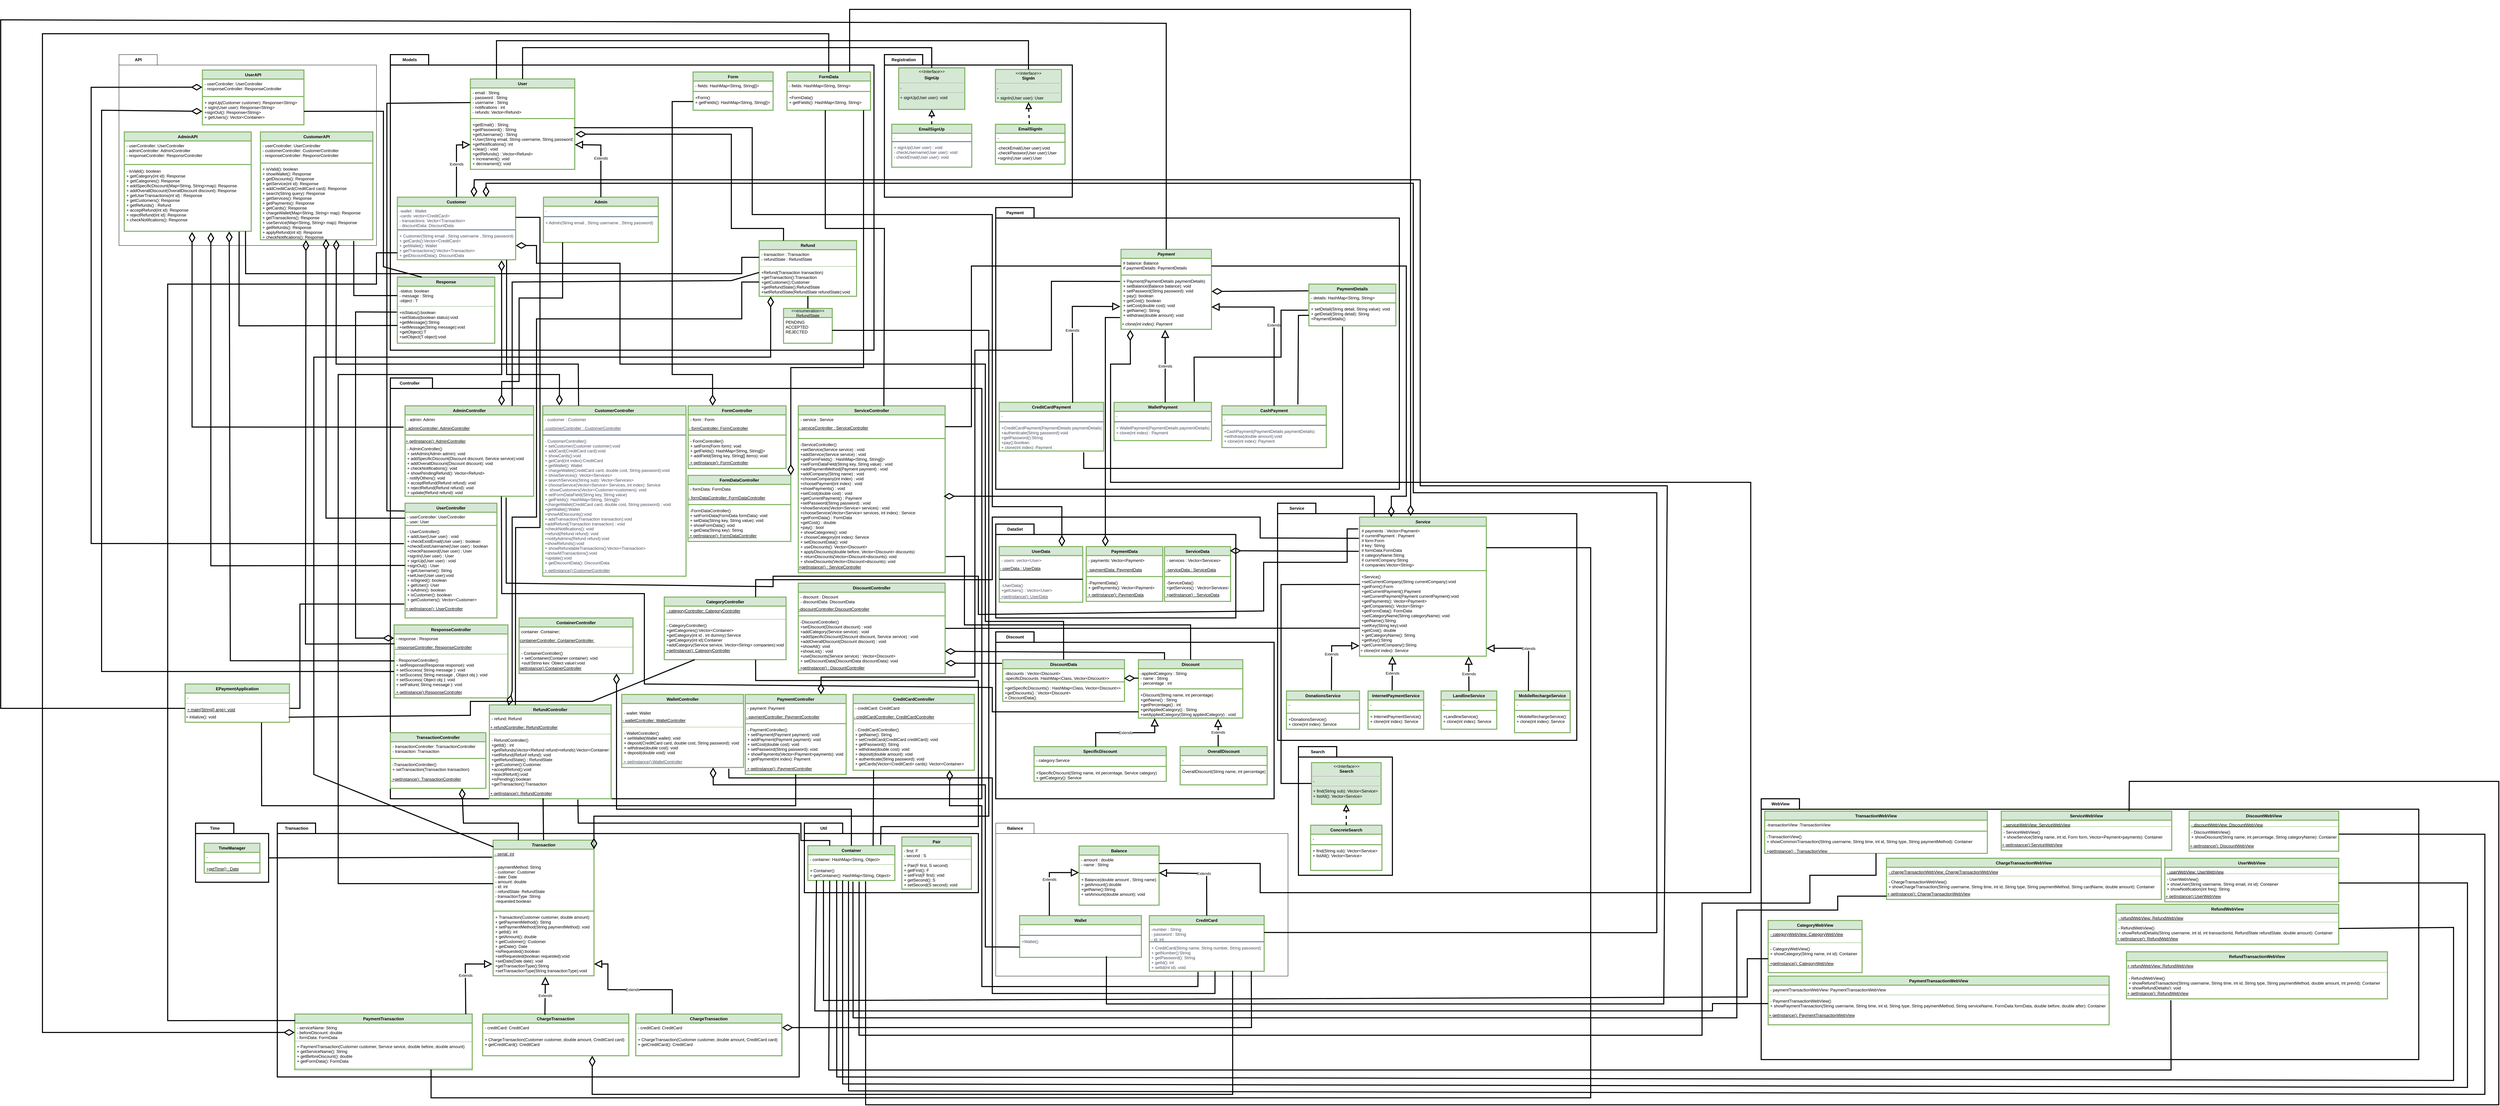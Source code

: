 <mxfile version="20.6.0" type="github" pages="12">
  <diagram id="XYyEofqFOlJ4VLwKEeOY" name="Class">
    <mxGraphModel dx="5130" dy="3615" grid="1" gridSize="10" guides="1" tooltips="1" connect="1" arrows="1" fold="1" page="1" pageScale="1" pageWidth="850" pageHeight="1100" math="0" shadow="0">
      <root>
        <mxCell id="0" />
        <mxCell id="1" parent="0" />
        <mxCell id="XK1v6qU3OBrj5kT9nchE-1" value="Controller" style="shape=folder;fontStyle=1;tabWidth=110;tabHeight=30;tabPosition=left;html=1;boundedLbl=1;labelInHeader=1;container=1;collapsible=0;strokeWidth=3;" vertex="1" parent="1">
          <mxGeometry x="850" y="80" width="1700" height="1210" as="geometry" />
        </mxCell>
        <mxCell id="XK1v6qU3OBrj5kT9nchE-2" value="" style="html=1;strokeColor=none;resizeWidth=1;resizeHeight=1;fillColor=none;part=1;connectable=0;allowArrows=0;deletable=0;strokeWidth=3;" vertex="1" parent="XK1v6qU3OBrj5kT9nchE-1">
          <mxGeometry width="1700.0" height="784" relative="1" as="geometry">
            <mxPoint y="30" as="offset" />
          </mxGeometry>
        </mxCell>
        <mxCell id="XK1v6qU3OBrj5kT9nchE-3" value="ServiceController" style="swimlane;fontStyle=1;align=center;verticalAlign=top;childLayout=stackLayout;horizontal=1;startSize=26;horizontalStack=0;resizeParent=1;resizeParentMax=0;resizeLast=0;collapsible=1;marginBottom=0;fillColor=#d5e8d4;strokeColor=#82b366;fontSize=12;strokeWidth=3;" vertex="1" parent="XK1v6qU3OBrj5kT9nchE-1">
          <mxGeometry x="1172.414" y="80" width="422.069" height="480" as="geometry" />
        </mxCell>
        <mxCell id="XK1v6qU3OBrj5kT9nchE-4" value="- service : Service" style="text;strokeColor=none;fillColor=none;align=left;verticalAlign=top;spacingLeft=4;spacingRight=4;overflow=hidden;rotatable=0;points=[[0,0.5],[1,0.5]];portConstraint=eastwest;fontSize=12;strokeWidth=3;" vertex="1" parent="XK1v6qU3OBrj5kT9nchE-3">
          <mxGeometry y="26" width="422.069" height="24" as="geometry" />
        </mxCell>
        <mxCell id="XK1v6qU3OBrj5kT9nchE-5" value="&lt;span style=&quot;color: rgb(0, 0, 0); font-family: Helvetica; font-size: 12px; font-style: normal; font-variant-ligatures: normal; font-variant-caps: normal; font-weight: 400; letter-spacing: normal; orphans: 2; text-align: left; text-indent: 0px; text-transform: none; widows: 2; word-spacing: 0px; -webkit-text-stroke-width: 0px; background-color: rgb(255, 255, 255); text-decoration-thickness: initial; text-decoration-style: initial; text-decoration-color: initial; float: none; display: inline !important;&quot;&gt;&lt;u style=&quot;font-size: 12px;&quot;&gt;- serviceController : ServiceController&lt;/u&gt;&lt;/span&gt;" style="text;whiteSpace=wrap;html=1;fontSize=12;strokeWidth=3;" vertex="1" parent="XK1v6qU3OBrj5kT9nchE-3">
          <mxGeometry y="50" width="422.069" height="40" as="geometry" />
        </mxCell>
        <mxCell id="XK1v6qU3OBrj5kT9nchE-6" value="" style="line;strokeWidth=3;fillColor=none;align=left;verticalAlign=middle;spacingTop=-1;spacingLeft=3;spacingRight=3;rotatable=0;labelPosition=right;points=[];portConstraint=eastwest;strokeColor=inherit;fontSize=12;" vertex="1" parent="XK1v6qU3OBrj5kT9nchE-3">
          <mxGeometry y="90" width="422.069" height="8" as="geometry" />
        </mxCell>
        <mxCell id="XK1v6qU3OBrj5kT9nchE-7" value="-ServiceController()&#xa;+setService(Service service) : void&#xa;+addService(Service service) : void&#xa;+getFormFields() : HashMap&lt;String, String[]&gt;&#xa;+setFormDataField(String key, String value) : void&#xa;+addPaymentMethod(Payment payment) : void&#xa;+addCompany(String name) : void&#xa;+chooseCompany(int index) : void&#xa;+choosePayment(int index) : void&#xa;+showPayments() : void&#xa;+setCost(double cost) : void&#xa;+getCurrentPayment() : Payment&#xa;+setPassword(String password) : void&#xa;+showServices(Vector&lt;Service&gt; services) : void&#xa;+chooseService(Vector&lt;Service&gt; services, int index) : Service&#xa;+getFormData() : FormData&#xa;+getCost() : double&#xa;+pay() : bool&#xa;+ showCategories(): void&#xa;+ chooseCategory(int index): Service&#xa;+ setDiscountData(): void&#xa;+ useDiscounts(): Vector&lt;Discount&gt;&#xa;+ applyDiscounts(double before, Vector&lt;Discount&gt; discounts)&#xa;+ returnDiscounts(Vector&lt;Discount&gt;discounts): void&#xa;+ showDiscounts(Vector&lt;Discount&gt;discounts): void&#xa;&#xa;&#xa;&#xa;&#xa;" style="text;strokeColor=none;fillColor=none;align=left;verticalAlign=top;spacingLeft=4;spacingRight=4;overflow=hidden;rotatable=0;points=[[0,0.5],[1,0.5]];portConstraint=eastwest;fontSize=12;strokeWidth=3;" vertex="1" parent="XK1v6qU3OBrj5kT9nchE-3">
          <mxGeometry y="98" width="422.069" height="352" as="geometry" />
        </mxCell>
        <mxCell id="XK1v6qU3OBrj5kT9nchE-8" value="&lt;span style=&quot;color: rgb(0, 0, 0); font-family: Helvetica; font-size: 12px; font-style: normal; font-variant-ligatures: normal; font-variant-caps: normal; font-weight: 400; letter-spacing: normal; orphans: 2; text-align: left; text-indent: 0px; text-transform: none; widows: 2; word-spacing: 0px; -webkit-text-stroke-width: 0px; background-color: rgb(255, 255, 255); text-decoration-thickness: initial; text-decoration-style: initial; text-decoration-color: initial; float: none; display: inline !important;&quot;&gt;&lt;u style=&quot;font-size: 12px;&quot;&gt;+getInstance() : ServiceController&lt;/u&gt;&lt;/span&gt;" style="text;whiteSpace=wrap;html=1;fontSize=12;strokeWidth=3;" vertex="1" parent="XK1v6qU3OBrj5kT9nchE-3">
          <mxGeometry y="450" width="422.069" height="30" as="geometry" />
        </mxCell>
        <mxCell id="XK1v6qU3OBrj5kT9nchE-9" value="DiscountController" style="swimlane;fontStyle=1;align=center;verticalAlign=top;childLayout=stackLayout;horizontal=1;startSize=26;horizontalStack=0;resizeParent=1;resizeParentMax=0;resizeLast=0;collapsible=1;marginBottom=0;fillColor=#d5e8d4;strokeColor=#82b366;fontSize=12;strokeWidth=3;" vertex="1" parent="XK1v6qU3OBrj5kT9nchE-1">
          <mxGeometry x="1172.414" y="590" width="422.069" height="260" as="geometry" />
        </mxCell>
        <mxCell id="XK1v6qU3OBrj5kT9nchE-10" value="- discount : Discount&#xa;- discountData: DiscountData" style="text;strokeColor=none;fillColor=none;align=left;verticalAlign=top;spacingLeft=4;spacingRight=4;overflow=hidden;rotatable=0;points=[[0,0.5],[1,0.5]];portConstraint=eastwest;fontSize=12;strokeWidth=3;" vertex="1" parent="XK1v6qU3OBrj5kT9nchE-9">
          <mxGeometry y="26" width="422.069" height="34" as="geometry" />
        </mxCell>
        <mxCell id="XK1v6qU3OBrj5kT9nchE-11" value="&lt;div style=&quot;font-size: 12px;&quot;&gt;&lt;span style=&quot;font-size: 12px; background-color: initial;&quot;&gt;&lt;u style=&quot;font-size: 12px;&quot;&gt;-discountController:DiscountController&lt;/u&gt;&lt;/span&gt;&lt;/div&gt;" style="text;html=1;align=left;verticalAlign=middle;resizable=0;points=[];autosize=1;strokeColor=none;fillColor=none;fontSize=12;strokeWidth=3;" vertex="1" parent="XK1v6qU3OBrj5kT9nchE-9">
          <mxGeometry y="60" width="422.069" height="30" as="geometry" />
        </mxCell>
        <mxCell id="XK1v6qU3OBrj5kT9nchE-12" value="" style="line;strokeWidth=3;fillColor=none;align=left;verticalAlign=middle;spacingTop=-1;spacingLeft=3;spacingRight=3;rotatable=0;labelPosition=right;points=[];portConstraint=eastwest;strokeColor=inherit;fontSize=12;" vertex="1" parent="XK1v6qU3OBrj5kT9nchE-9">
          <mxGeometry y="90" width="422.069" height="8" as="geometry" />
        </mxCell>
        <mxCell id="XK1v6qU3OBrj5kT9nchE-13" value="-DiscountController()&#xa;+setDiscount(Discount discount) : void&#xa;+addCategory(Service service) : void&#xa;+addSpecificDiscount(Discount discount, Service service) : void&#xa;+addOverallDiscount(Discount discount) : void&#xa;+showAll(): void&#xa;+showList() : void&#xa;+useDiscounts(Service service) : Vector&lt;Discount&gt;&#xa;+ setDiscountData(DiscountData discountData): void" style="text;strokeColor=none;fillColor=none;align=left;verticalAlign=top;spacingLeft=4;spacingRight=4;overflow=hidden;rotatable=0;points=[[0,0.5],[1,0.5]];portConstraint=eastwest;fontSize=12;strokeWidth=3;" vertex="1" parent="XK1v6qU3OBrj5kT9nchE-9">
          <mxGeometry y="98" width="422.069" height="132" as="geometry" />
        </mxCell>
        <mxCell id="XK1v6qU3OBrj5kT9nchE-14" value="&lt;span style=&quot;color: rgb(0, 0, 0); font-family: Helvetica; font-size: 12px; font-style: normal; font-variant-ligatures: normal; font-variant-caps: normal; font-weight: 400; letter-spacing: normal; orphans: 2; text-align: left; text-indent: 0px; text-transform: none; widows: 2; word-spacing: 0px; -webkit-text-stroke-width: 0px; background-color: rgb(255, 255, 255); text-decoration-thickness: initial; text-decoration-style: initial; text-decoration-color: initial; float: none; display: inline !important;&quot;&gt;&lt;u style=&quot;font-size: 12px;&quot;&gt;&amp;nbsp;+getInstance() :&amp;nbsp;DiscountController&lt;/u&gt;&lt;/span&gt;" style="text;whiteSpace=wrap;html=1;fontSize=12;strokeWidth=3;" vertex="1" parent="XK1v6qU3OBrj5kT9nchE-9">
          <mxGeometry y="230" width="422.069" height="30" as="geometry" />
        </mxCell>
        <mxCell id="XK1v6qU3OBrj5kT9nchE-15" value="FormController" style="swimlane;fontStyle=1;align=center;verticalAlign=top;childLayout=stackLayout;horizontal=1;startSize=26;horizontalStack=0;resizeParent=1;resizeParentMax=0;resizeLast=0;collapsible=1;marginBottom=0;fillColor=#d5e8d4;strokeColor=#82b366;fontSize=12;strokeWidth=3;" vertex="1" parent="XK1v6qU3OBrj5kT9nchE-1">
          <mxGeometry x="855.862" y="80" width="281.379" height="180" as="geometry">
            <mxRectangle x="-680" y="1410" width="130" height="30" as="alternateBounds" />
          </mxGeometry>
        </mxCell>
        <mxCell id="XK1v6qU3OBrj5kT9nchE-16" value="- form : Form" style="text;strokeColor=none;fillColor=none;align=left;verticalAlign=top;spacingLeft=4;spacingRight=4;overflow=hidden;rotatable=0;points=[[0,0.5],[1,0.5]];portConstraint=eastwest;fontSize=12;strokeWidth=3;" vertex="1" parent="XK1v6qU3OBrj5kT9nchE-15">
          <mxGeometry y="26" width="281.379" height="24" as="geometry" />
        </mxCell>
        <mxCell id="XK1v6qU3OBrj5kT9nchE-17" value="&lt;span style=&quot;font-size: 12px;&quot;&gt;&lt;u style=&quot;font-size: 12px;&quot;&gt;- formController: FormController&lt;/u&gt;&lt;/span&gt;" style="text;html=1;align=left;verticalAlign=middle;resizable=0;points=[];autosize=1;strokeColor=none;fillColor=none;fontSize=12;strokeWidth=3;" vertex="1" parent="XK1v6qU3OBrj5kT9nchE-15">
          <mxGeometry y="50" width="281.379" height="30" as="geometry" />
        </mxCell>
        <mxCell id="XK1v6qU3OBrj5kT9nchE-18" value="" style="line;strokeWidth=3;fillColor=none;align=left;verticalAlign=middle;spacingTop=-1;spacingLeft=3;spacingRight=3;rotatable=0;labelPosition=right;points=[];portConstraint=eastwest;strokeColor=inherit;fontSize=12;" vertex="1" parent="XK1v6qU3OBrj5kT9nchE-15">
          <mxGeometry y="80" width="281.379" height="8" as="geometry" />
        </mxCell>
        <mxCell id="XK1v6qU3OBrj5kT9nchE-19" value="- FormController()&#xa;+ setForm(Form form): void&#xa;+ getFields(): HashMap&lt;String, String[]&gt;&#xa;+ addField(String key, String[] items): void" style="text;strokeColor=none;fillColor=none;align=left;verticalAlign=top;spacingLeft=4;spacingRight=4;overflow=hidden;rotatable=0;points=[[0,0.5],[1,0.5]];portConstraint=eastwest;fontSize=12;strokeWidth=3;" vertex="1" parent="XK1v6qU3OBrj5kT9nchE-15">
          <mxGeometry y="88" width="281.379" height="62" as="geometry" />
        </mxCell>
        <mxCell id="XK1v6qU3OBrj5kT9nchE-20" value="&lt;span style=&quot;color: rgb(0, 0, 0); font-family: Helvetica; font-size: 12px; font-style: normal; font-variant-ligatures: normal; font-variant-caps: normal; font-weight: 400; letter-spacing: normal; orphans: 2; text-align: left; text-indent: 0px; text-transform: none; widows: 2; word-spacing: 0px; -webkit-text-stroke-width: 0px; background-color: rgb(255, 255, 255); text-decoration-thickness: initial; text-decoration-style: initial; text-decoration-color: initial; float: none; display: inline !important;&quot;&gt;&lt;u style=&quot;font-size: 12px;&quot;&gt;&amp;nbsp;+ getInstance(): FormController&lt;/u&gt;&lt;/span&gt;" style="text;whiteSpace=wrap;html=1;fontSize=12;strokeWidth=3;" vertex="1" parent="XK1v6qU3OBrj5kT9nchE-15">
          <mxGeometry y="150" width="281.379" height="30" as="geometry" />
        </mxCell>
        <mxCell id="XK1v6qU3OBrj5kT9nchE-21" value="PaymentController" style="swimlane;fontStyle=1;align=center;verticalAlign=top;childLayout=stackLayout;horizontal=1;startSize=26;horizontalStack=0;resizeParent=1;resizeParentMax=0;resizeLast=0;collapsible=1;marginBottom=0;fillColor=#d5e8d4;strokeColor=#82b366;fontSize=12;strokeWidth=3;" vertex="1" parent="XK1v6qU3OBrj5kT9nchE-1">
          <mxGeometry x="1020.003" y="910" width="290" height="230" as="geometry">
            <mxRectangle x="-630" y="1450" width="150" height="30" as="alternateBounds" />
          </mxGeometry>
        </mxCell>
        <mxCell id="XK1v6qU3OBrj5kT9nchE-22" value="- payment: Payment" style="text;strokeColor=none;fillColor=none;align=left;verticalAlign=top;spacingLeft=4;spacingRight=4;overflow=hidden;rotatable=0;points=[[0,0.5],[1,0.5]];portConstraint=eastwest;fontSize=12;strokeWidth=3;" vertex="1" parent="XK1v6qU3OBrj5kT9nchE-21">
          <mxGeometry y="26" width="290" height="24" as="geometry" />
        </mxCell>
        <mxCell id="XK1v6qU3OBrj5kT9nchE-23" value="&lt;div style=&quot;font-size: 12px;&quot;&gt;&lt;span style=&quot;font-size: 12px; background-color: initial;&quot;&gt;&lt;u style=&quot;font-size: 12px;&quot;&gt;- paymentController: PaymentController&lt;/u&gt;&lt;/span&gt;&lt;/div&gt;" style="text;html=1;align=left;verticalAlign=middle;resizable=0;points=[];autosize=1;strokeColor=none;fillColor=none;fontSize=12;strokeWidth=3;" vertex="1" parent="XK1v6qU3OBrj5kT9nchE-21">
          <mxGeometry y="50" width="290" height="30" as="geometry" />
        </mxCell>
        <mxCell id="XK1v6qU3OBrj5kT9nchE-24" value="" style="line;strokeWidth=3;fillColor=none;align=left;verticalAlign=middle;spacingTop=-1;spacingLeft=3;spacingRight=3;rotatable=0;labelPosition=right;points=[];portConstraint=eastwest;strokeColor=inherit;fontSize=12;" vertex="1" parent="XK1v6qU3OBrj5kT9nchE-21">
          <mxGeometry y="80" width="290" height="8" as="geometry" />
        </mxCell>
        <mxCell id="XK1v6qU3OBrj5kT9nchE-25" value="- PaymentController()&#xa;+ setPayment(Payment payment): void&#xa;+ addPayment(Payment payment): void&#xa;+ setCost(double cost): void&#xa;+ setPassword(String password): void&#xa;+ showPayments(Vector&lt;Payment&gt;payments): void&#xa;+ getPayment(int index): Payment" style="text;strokeColor=none;fillColor=none;align=left;verticalAlign=top;spacingLeft=4;spacingRight=4;overflow=hidden;rotatable=0;points=[[0,0.5],[1,0.5]];portConstraint=eastwest;fontSize=12;strokeWidth=3;" vertex="1" parent="XK1v6qU3OBrj5kT9nchE-21">
          <mxGeometry y="88" width="290" height="112" as="geometry" />
        </mxCell>
        <mxCell id="XK1v6qU3OBrj5kT9nchE-26" value="&lt;span style=&quot;color: rgb(0, 0, 0); font-family: Helvetica; font-size: 12px; font-style: normal; font-variant-ligatures: normal; font-variant-caps: normal; font-weight: 400; letter-spacing: normal; orphans: 2; text-align: left; text-indent: 0px; text-transform: none; widows: 2; word-spacing: 0px; -webkit-text-stroke-width: 0px; background-color: rgb(255, 255, 255); text-decoration-thickness: initial; text-decoration-style: initial; text-decoration-color: initial; float: none; display: inline !important;&quot;&gt;&lt;u style=&quot;font-size: 12px;&quot;&gt;&amp;nbsp;+ getInstance(): PaymentController&lt;/u&gt;&lt;/span&gt;" style="text;whiteSpace=wrap;html=1;fontSize=12;strokeWidth=3;" vertex="1" parent="XK1v6qU3OBrj5kT9nchE-21">
          <mxGeometry y="200" width="290" height="30" as="geometry" />
        </mxCell>
        <mxCell id="XK1v6qU3OBrj5kT9nchE-27" value="CustomerController" style="swimlane;fontStyle=1;align=center;verticalAlign=top;childLayout=stackLayout;horizontal=1;startSize=26;horizontalStack=0;resizeParent=1;resizeParentMax=0;resizeLast=0;collapsible=1;marginBottom=0;strokeColor=#82b366;fillColor=#d5e8d4;rounded=0;fontSize=12;strokeWidth=3;" vertex="1" parent="XK1v6qU3OBrj5kT9nchE-1">
          <mxGeometry x="438.003" y="80" width="411.801" height="490" as="geometry">
            <mxRectangle x="505" y="1140" width="150" height="30" as="alternateBounds" />
          </mxGeometry>
        </mxCell>
        <mxCell id="XK1v6qU3OBrj5kT9nchE-28" value="- customer : Customer" style="text;strokeColor=none;fillColor=none;align=left;verticalAlign=top;spacingLeft=4;spacingRight=4;overflow=hidden;rotatable=0;points=[[0,0.5],[1,0.5]];portConstraint=eastwest;fontColor=#46495D;rounded=0;fontSize=12;strokeWidth=3;" vertex="1" parent="XK1v6qU3OBrj5kT9nchE-27">
          <mxGeometry y="26" width="411.801" height="24" as="geometry" />
        </mxCell>
        <mxCell id="XK1v6qU3OBrj5kT9nchE-29" value="&lt;div style=&quot;font-size: 12px;&quot;&gt;&lt;u style=&quot;color: rgb(70, 73, 93); font-size: 12px; background-color: initial;&quot;&gt;&amp;nbsp;-customerController : CustomerController&lt;/u&gt;&lt;/div&gt;" style="text;html=1;align=left;verticalAlign=middle;resizable=0;points=[];autosize=1;strokeColor=none;fillColor=none;fontSize=12;strokeWidth=3;" vertex="1" parent="XK1v6qU3OBrj5kT9nchE-27">
          <mxGeometry y="50" width="411.801" height="30" as="geometry" />
        </mxCell>
        <mxCell id="XK1v6qU3OBrj5kT9nchE-30" value="" style="line;strokeWidth=3;fillColor=none;align=left;verticalAlign=middle;spacingTop=-1;spacingLeft=3;spacingRight=3;rotatable=0;labelPosition=right;points=[];portConstraint=eastwest;fontColor=#46495D;rounded=0;strokeColor=#788AA3;fontSize=12;" vertex="1" parent="XK1v6qU3OBrj5kT9nchE-27">
          <mxGeometry y="80" width="411.801" height="8" as="geometry" />
        </mxCell>
        <mxCell id="XK1v6qU3OBrj5kT9nchE-31" value="- CustomerController()&#xa;+ setCustomer(Customer customer):void&#xa;+ addCard(CreditCard card):void&#xa;+ showCards():void&#xa;+ getCard(int index):CreditCard&#xa;+ getWallet(): Wallet&#xa;+ chargeWallet(CreditCard card, double cost, String password):void&#xa;+ showServices(): Vector&lt;Services&gt;&#xa;+ searchServices(String sub): Vector&lt;Services&gt;&#xa;+ chooseService(Vector&lt;Service&gt; Services, int index): Service&#xa;+  showCustomers(Vector&lt;Customer&gt;customers): void&#xa;+ setFormDataField(String key, String value)&#xa;+ getFields(): HashMap&lt;String, String[]&gt;&#xa;+chargeWallet(CreditCard card, double cost, String password) : void &#xa;+getWallet():Wallet&#xa;+showAllDiscounts():void&#xa;+ addTransaction(Transaction transaction):void&#xa;+addRefund(Transaction transaction) : void&#xa;+checkNotifications(): void&#xa;+refund(Refund refund): void&#xa;+notifyAdmins(Refund refund):void&#xa;+showRefunds():void&#xa;+ showRefundableTransactions():Vector&lt;Transaction&gt;&#xa;+showAllTransactions():void&#xa;+update():void&#xa;+ getDiscountData(): DiscountData&#xa;&#xa;" style="text;strokeColor=none;fillColor=none;align=left;verticalAlign=top;spacingLeft=4;spacingRight=4;overflow=hidden;rotatable=0;points=[[0,0.5],[1,0.5]];portConstraint=eastwest;fontColor=#46495D;rounded=0;fontSize=12;strokeWidth=3;" vertex="1" parent="XK1v6qU3OBrj5kT9nchE-27">
          <mxGeometry y="88" width="411.801" height="372" as="geometry" />
        </mxCell>
        <mxCell id="XK1v6qU3OBrj5kT9nchE-32" value="&lt;span style=&quot;color: rgb(70, 73, 93); font-family: Helvetica; font-size: 12px; font-style: normal; font-variant-ligatures: normal; font-variant-caps: normal; font-weight: 400; letter-spacing: normal; orphans: 2; text-align: left; text-indent: 0px; text-transform: none; widows: 2; word-spacing: 0px; -webkit-text-stroke-width: 0px; background-color: rgb(255, 255, 255); text-decoration-thickness: initial; text-decoration-style: initial; text-decoration-color: initial; float: none; display: inline !important;&quot;&gt;&lt;u style=&quot;font-size: 12px;&quot;&gt;&amp;nbsp;+ getInstance():CustomerController&lt;/u&gt;&lt;/span&gt;" style="text;whiteSpace=wrap;html=1;fontSize=12;strokeWidth=3;" vertex="1" parent="XK1v6qU3OBrj5kT9nchE-27">
          <mxGeometry y="460" width="411.801" height="30" as="geometry" />
        </mxCell>
        <mxCell id="XK1v6qU3OBrj5kT9nchE-33" value="AdminController" style="swimlane;fontStyle=1;align=center;verticalAlign=top;childLayout=stackLayout;horizontal=1;startSize=26;horizontalStack=0;resizeParent=1;resizeParentMax=0;resizeLast=0;collapsible=1;marginBottom=0;fillColor=#d5e8d4;strokeColor=#82b366;fontSize=12;strokeWidth=3;" vertex="1" parent="XK1v6qU3OBrj5kT9nchE-1">
          <mxGeometry x="42.233" y="80" width="369.565" height="260" as="geometry" />
        </mxCell>
        <mxCell id="XK1v6qU3OBrj5kT9nchE-34" value="- admin: Admin&#xa;" style="text;strokeColor=none;fillColor=none;align=left;verticalAlign=top;spacingLeft=4;spacingRight=4;overflow=hidden;rotatable=0;points=[[0,0.5],[1,0.5]];portConstraint=eastwest;fontSize=12;strokeWidth=3;" vertex="1" parent="XK1v6qU3OBrj5kT9nchE-33">
          <mxGeometry y="26" width="369.565" height="24" as="geometry" />
        </mxCell>
        <mxCell id="XK1v6qU3OBrj5kT9nchE-35" value="&lt;div style=&quot;font-size: 12px;&quot;&gt;&lt;u style=&quot;font-size: 12px; background-color: initial;&quot;&gt;- adminController: AdminController&lt;/u&gt;&lt;/div&gt;" style="text;html=1;align=left;verticalAlign=middle;resizable=0;points=[];autosize=1;strokeColor=none;fillColor=none;fontSize=12;strokeWidth=3;" vertex="1" parent="XK1v6qU3OBrj5kT9nchE-33">
          <mxGeometry y="50" width="369.565" height="30" as="geometry" />
        </mxCell>
        <mxCell id="XK1v6qU3OBrj5kT9nchE-36" value="" style="line;strokeWidth=3;fillColor=none;align=left;verticalAlign=middle;spacingTop=-1;spacingLeft=3;spacingRight=3;rotatable=0;labelPosition=right;points=[];portConstraint=eastwest;strokeColor=inherit;fontSize=12;" vertex="1" parent="XK1v6qU3OBrj5kT9nchE-33">
          <mxGeometry y="80" width="369.565" height="8" as="geometry" />
        </mxCell>
        <mxCell id="XK1v6qU3OBrj5kT9nchE-37" value="&lt;span style=&quot;color: rgb(0, 0, 0); font-family: Helvetica; font-size: 12px; font-variant-ligatures: normal; font-variant-caps: normal; font-weight: 400; letter-spacing: normal; orphans: 2; text-align: left; text-indent: 0px; text-transform: none; widows: 2; word-spacing: 0px; -webkit-text-stroke-width: 0px; background-color: rgb(255, 255, 255); text-decoration-thickness: initial; text-decoration-style: initial; text-decoration-color: initial; float: none; font-style: normal; display: inline !important;&quot;&gt;&lt;u style=&quot;font-size: 12px;&quot;&gt;+ getInstance(): AdminController&lt;/u&gt;&lt;/span&gt;" style="text;whiteSpace=wrap;html=1;fontSize=12;strokeWidth=3;" vertex="1" parent="XK1v6qU3OBrj5kT9nchE-33">
          <mxGeometry y="88" width="369.565" height="22" as="geometry" />
        </mxCell>
        <mxCell id="XK1v6qU3OBrj5kT9nchE-38" value="- AdminController()&#xa;+ setAdmin(Admin admin): void&#xa;+ addSpecificDiscount(Discount discount, Service service):void&#xa;+ addOverallDiscount(Discount discount): void &#xa;+ checkNotifications(): void&#xa;+ showPendingRefund(): Vector&lt;Refund&gt;&#xa;- notifyOthers(): void&#xa;+ acceptRefund(Refund refund): void&#xa;+ rejectRefund(Refund refund): void&#xa;+ update(Refund refund): void" style="text;strokeColor=none;fillColor=none;align=left;verticalAlign=top;spacingLeft=4;spacingRight=4;overflow=hidden;rotatable=0;points=[[0,0.5],[1,0.5]];portConstraint=eastwest;fontSize=12;strokeWidth=3;" vertex="1" parent="XK1v6qU3OBrj5kT9nchE-33">
          <mxGeometry y="110" width="369.565" height="150" as="geometry" />
        </mxCell>
        <mxCell id="XK1v6qU3OBrj5kT9nchE-39" value="UserController" style="swimlane;fontStyle=1;align=center;verticalAlign=top;childLayout=stackLayout;horizontal=1;startSize=26;horizontalStack=0;resizeParent=1;resizeParentMax=0;resizeLast=0;collapsible=1;marginBottom=0;fillColor=#d5e8d4;strokeColor=#82b366;fontSize=12;strokeWidth=3;" vertex="1" parent="XK1v6qU3OBrj5kT9nchE-1">
          <mxGeometry x="42.236" y="360" width="263.975" height="330" as="geometry" />
        </mxCell>
        <mxCell id="XK1v6qU3OBrj5kT9nchE-40" value="- userController: UserController&#xa;- user: User&#xa;" style="text;strokeColor=none;fillColor=none;align=left;verticalAlign=top;spacingLeft=4;spacingRight=4;overflow=hidden;rotatable=0;points=[[0,0.5],[1,0.5]];portConstraint=eastwest;fontSize=12;strokeWidth=3;" vertex="1" parent="XK1v6qU3OBrj5kT9nchE-39">
          <mxGeometry y="26" width="263.975" height="34" as="geometry" />
        </mxCell>
        <mxCell id="XK1v6qU3OBrj5kT9nchE-41" value="" style="line;strokeWidth=3;fillColor=none;align=left;verticalAlign=middle;spacingTop=-1;spacingLeft=3;spacingRight=3;rotatable=0;labelPosition=right;points=[];portConstraint=eastwest;strokeColor=inherit;fontSize=12;" vertex="1" parent="XK1v6qU3OBrj5kT9nchE-39">
          <mxGeometry y="60" width="263.975" height="8" as="geometry" />
        </mxCell>
        <mxCell id="XK1v6qU3OBrj5kT9nchE-42" value="- UserController()&#xa;+ addUser(User user) : void&#xa;+ checkExistEmail(User user) : boolean&#xa;+checkExistUsername(User user) : boolean&#xa;+checkPassword(User user) : User&#xa;+signIn(User user) : User&#xa;+ signUp(User user) : void&#xa;+signOut() : User&#xa;+ getUsername(): String&#xa;+setUser(User user):void&#xa;+ isSigned(): boolean&#xa;+ getUser(): User&#xa;+ isAdmin(): boolean&#xa;+ isCustomer(): boolean&#xa;+ getCustomers(): Vector&lt;Customer&gt;&#xa;" style="text;strokeColor=none;fillColor=none;align=left;verticalAlign=top;spacingLeft=4;spacingRight=4;overflow=hidden;rotatable=0;points=[[0,0.5],[1,0.5]];portConstraint=eastwest;fontSize=12;strokeWidth=3;" vertex="1" parent="XK1v6qU3OBrj5kT9nchE-39">
          <mxGeometry y="68" width="263.975" height="222" as="geometry" />
        </mxCell>
        <mxCell id="XK1v6qU3OBrj5kT9nchE-43" value="&lt;span style=&quot;color: rgb(0, 0, 0); font-family: Helvetica; font-size: 12px; font-variant-ligatures: normal; font-variant-caps: normal; font-weight: 400; letter-spacing: normal; orphans: 2; text-align: left; text-indent: 0px; text-transform: none; widows: 2; word-spacing: 0px; -webkit-text-stroke-width: 0px; background-color: rgb(255, 255, 255); text-decoration-thickness: initial; text-decoration-style: initial; text-decoration-color: initial; float: none; display: inline !important;&quot;&gt;&lt;u style=&quot;font-size: 12px;&quot;&gt;+ getInstance(): UserController&lt;/u&gt;&lt;/span&gt;" style="text;whiteSpace=wrap;html=1;fontSize=12;strokeWidth=3;" vertex="1" parent="XK1v6qU3OBrj5kT9nchE-39">
          <mxGeometry y="290" width="263.975" height="40" as="geometry" />
        </mxCell>
        <mxCell id="XK1v6qU3OBrj5kT9nchE-44" value="WalletController" style="swimlane;fontStyle=1;align=center;verticalAlign=top;childLayout=stackLayout;horizontal=1;startSize=26;horizontalStack=0;resizeParent=1;resizeParentMax=0;resizeLast=0;collapsible=1;marginBottom=0;fillColor=#d5e8d4;strokeColor=#82b366;strokeWidth=3;perimeterSpacing=0;" vertex="1" parent="XK1v6qU3OBrj5kT9nchE-1">
          <mxGeometry x="665.004" y="910" width="350" height="210" as="geometry" />
        </mxCell>
        <mxCell id="XK1v6qU3OBrj5kT9nchE-45" value="&#xa;- wallet: Wallet" style="text;strokeColor=none;fillColor=none;align=left;verticalAlign=top;spacingLeft=4;spacingRight=4;overflow=hidden;rotatable=0;points=[[0,0.5],[1,0.5]];portConstraint=eastwest;strokeWidth=3;" vertex="1" parent="XK1v6qU3OBrj5kT9nchE-44">
          <mxGeometry y="26" width="350" height="34" as="geometry" />
        </mxCell>
        <mxCell id="XK1v6qU3OBrj5kT9nchE-46" value="&lt;span style=&quot;&quot;&gt;&lt;u&gt;- walletController: WalletController&lt;/u&gt;&lt;/span&gt;" style="text;html=1;align=left;verticalAlign=middle;resizable=0;points=[];autosize=1;strokeColor=none;fillColor=none;" vertex="1" parent="XK1v6qU3OBrj5kT9nchE-44">
          <mxGeometry y="60" width="350" height="30" as="geometry" />
        </mxCell>
        <mxCell id="XK1v6qU3OBrj5kT9nchE-47" value="" style="line;strokeWidth=1;fillColor=none;align=left;verticalAlign=middle;spacingTop=-1;spacingLeft=3;spacingRight=3;rotatable=0;labelPosition=right;points=[];portConstraint=eastwest;strokeColor=inherit;" vertex="1" parent="XK1v6qU3OBrj5kT9nchE-44">
          <mxGeometry y="90" width="350" height="8" as="geometry" />
        </mxCell>
        <mxCell id="XK1v6qU3OBrj5kT9nchE-48" value="- WalletController()&#xa;+ setWallet(Wallet wallet): void&#xa;+ deposit(CreditCard card, double cost, String password): void&#xa;+ withdraw(double cost): void&#xa;+ deposit(double void): void" style="text;strokeColor=none;fillColor=none;align=left;verticalAlign=top;spacingLeft=4;spacingRight=4;overflow=hidden;rotatable=0;points=[[0,0.5],[1,0.5]];portConstraint=eastwest;" vertex="1" parent="XK1v6qU3OBrj5kT9nchE-44">
          <mxGeometry y="98" width="350" height="82" as="geometry" />
        </mxCell>
        <mxCell id="XK1v6qU3OBrj5kT9nchE-49" value="&lt;span style=&quot;color: rgb(70, 73, 93); font-family: Helvetica; font-size: 12px; font-style: normal; font-variant-ligatures: normal; font-variant-caps: normal; font-weight: 400; letter-spacing: normal; orphans: 2; text-align: left; text-indent: 0px; text-transform: none; widows: 2; word-spacing: 0px; -webkit-text-stroke-width: 0px; background-color: rgb(255, 255, 255); text-decoration-thickness: initial; text-decoration-style: initial; text-decoration-color: initial; float: none; display: inline !important;&quot;&gt;&lt;u style=&quot;font-size: 12px;&quot;&gt;&amp;nbsp;+ getInstance():WalletController&lt;/u&gt;&lt;/span&gt;" style="text;whiteSpace=wrap;html=1;fontSize=12;strokeWidth=3;" vertex="1" parent="XK1v6qU3OBrj5kT9nchE-44">
          <mxGeometry y="180" width="350" height="30" as="geometry" />
        </mxCell>
        <mxCell id="XK1v6qU3OBrj5kT9nchE-50" value="TransactionController" style="swimlane;fontStyle=1;align=center;verticalAlign=top;childLayout=stackLayout;horizontal=1;startSize=26;horizontalStack=0;resizeParent=1;resizeParentMax=0;resizeLast=0;collapsible=1;marginBottom=0;fillColor=#d5e8d4;strokeColor=#82b366;fontSize=12;strokeWidth=3;" vertex="1" parent="XK1v6qU3OBrj5kT9nchE-1">
          <mxGeometry x="-0.002" y="1020" width="274.534" height="160" as="geometry" />
        </mxCell>
        <mxCell id="XK1v6qU3OBrj5kT9nchE-51" value="- transactionController: TransactionController&#xa;- transaction: Transaction" style="text;strokeColor=none;fillColor=none;align=left;verticalAlign=top;spacingLeft=4;spacingRight=4;overflow=hidden;rotatable=0;points=[[0,0.5],[1,0.5]];portConstraint=eastwest;fontSize=12;strokeWidth=3;" vertex="1" parent="XK1v6qU3OBrj5kT9nchE-50">
          <mxGeometry y="26" width="274.534" height="44" as="geometry" />
        </mxCell>
        <mxCell id="XK1v6qU3OBrj5kT9nchE-52" value="" style="line;strokeWidth=3;fillColor=none;align=left;verticalAlign=middle;spacingTop=-1;spacingLeft=3;spacingRight=3;rotatable=0;labelPosition=right;points=[];portConstraint=eastwest;strokeColor=inherit;fontSize=12;" vertex="1" parent="XK1v6qU3OBrj5kT9nchE-50">
          <mxGeometry y="70" width="274.534" height="8" as="geometry" />
        </mxCell>
        <mxCell id="XK1v6qU3OBrj5kT9nchE-53" value="-TransactionController()&#xa;+ setTransaction(Transaction transaction)&#xa;" style="text;strokeColor=none;fillColor=none;align=left;verticalAlign=top;spacingLeft=4;spacingRight=4;overflow=hidden;rotatable=0;points=[[0,0.5],[1,0.5]];portConstraint=eastwest;fontSize=12;strokeWidth=3;" vertex="1" parent="XK1v6qU3OBrj5kT9nchE-50">
          <mxGeometry y="78" width="274.534" height="42" as="geometry" />
        </mxCell>
        <mxCell id="XK1v6qU3OBrj5kT9nchE-54" value="&lt;span style=&quot;color: rgb(0, 0, 0); font-family: Helvetica; font-size: 12px; font-style: normal; font-variant-ligatures: normal; font-variant-caps: normal; font-weight: 400; letter-spacing: normal; orphans: 2; text-align: left; text-indent: 0px; text-transform: none; widows: 2; word-spacing: 0px; -webkit-text-stroke-width: 0px; background-color: rgb(255, 255, 255); text-decoration-thickness: initial; text-decoration-style: initial; text-decoration-color: initial; float: none; display: inline !important;&quot;&gt;&lt;u style=&quot;font-size: 12px;&quot;&gt;&amp;nbsp;+getInstance(): TransactionController&lt;/u&gt;&lt;/span&gt;" style="text;whiteSpace=wrap;html=1;fontSize=12;strokeWidth=3;" vertex="1" parent="XK1v6qU3OBrj5kT9nchE-50">
          <mxGeometry y="120" width="274.534" height="40" as="geometry" />
        </mxCell>
        <mxCell id="XK1v6qU3OBrj5kT9nchE-55" value="RefundController" style="swimlane;fontStyle=1;align=center;verticalAlign=top;childLayout=stackLayout;horizontal=1;startSize=26;horizontalStack=0;resizeParent=1;resizeParentMax=0;resizeLast=0;collapsible=1;marginBottom=0;strokeWidth=3;fillColor=#d5e8d4;strokeColor=#82b366;" vertex="1" parent="XK1v6qU3OBrj5kT9nchE-1">
          <mxGeometry x="284.531" y="940" width="350" height="270" as="geometry" />
        </mxCell>
        <mxCell id="XK1v6qU3OBrj5kT9nchE-56" value="- refund: Refund" style="text;strokeColor=none;fillColor=none;align=left;verticalAlign=top;spacingLeft=4;spacingRight=4;overflow=hidden;rotatable=0;points=[[0,0.5],[1,0.5]];portConstraint=eastwest;strokeWidth=3;" vertex="1" parent="XK1v6qU3OBrj5kT9nchE-55">
          <mxGeometry y="26" width="350" height="24" as="geometry" />
        </mxCell>
        <mxCell id="XK1v6qU3OBrj5kT9nchE-57" value="&lt;u&gt;+ refundController: RefundController&lt;/u&gt;" style="text;html=1;align=left;verticalAlign=middle;resizable=0;points=[];autosize=1;strokeColor=none;fillColor=none;" vertex="1" parent="XK1v6qU3OBrj5kT9nchE-55">
          <mxGeometry y="50" width="350" height="30" as="geometry" />
        </mxCell>
        <mxCell id="XK1v6qU3OBrj5kT9nchE-58" value="" style="line;strokeWidth=1;fillColor=none;align=left;verticalAlign=middle;spacingTop=-1;spacingLeft=3;spacingRight=3;rotatable=0;labelPosition=right;points=[];portConstraint=eastwest;strokeColor=inherit;" vertex="1" parent="XK1v6qU3OBrj5kT9nchE-55">
          <mxGeometry y="80" width="350" height="8" as="geometry" />
        </mxCell>
        <mxCell id="XK1v6qU3OBrj5kT9nchE-59" value="- RefundController()&#xa;+getId() : int&#xa;+getRefunds(Vector&lt;Refund refund&gt;refunds):Vector&lt;Container&gt;&#xa;+setRefund(Refunf refund): void&#xa;+getRefundState() : RefundState&#xa;+ getCustomer():Customer&#xa;+acceptRefund():void&#xa;+rejectRefunf():void&#xa;+isPending():boolean&#xa;+getTransaction():Transaction&#xa;" style="text;strokeColor=none;fillColor=none;align=left;verticalAlign=top;spacingLeft=4;spacingRight=4;overflow=hidden;rotatable=0;points=[[0,0.5],[1,0.5]];portConstraint=eastwest;strokeWidth=3;" vertex="1" parent="XK1v6qU3OBrj5kT9nchE-55">
          <mxGeometry y="88" width="350" height="152" as="geometry" />
        </mxCell>
        <mxCell id="XK1v6qU3OBrj5kT9nchE-60" value="&lt;u&gt;+ getInstance(): RefundController&lt;/u&gt;" style="text;html=1;align=left;verticalAlign=middle;resizable=0;points=[];autosize=1;strokeColor=none;fillColor=none;" vertex="1" parent="XK1v6qU3OBrj5kT9nchE-55">
          <mxGeometry y="240" width="350" height="30" as="geometry" />
        </mxCell>
        <mxCell id="XK1v6qU3OBrj5kT9nchE-61" value="CreditCardController" style="swimlane;fontStyle=1;align=center;verticalAlign=top;childLayout=stackLayout;horizontal=1;startSize=26;horizontalStack=0;resizeParent=1;resizeParentMax=0;resizeLast=0;collapsible=1;marginBottom=0;fillColor=#d5e8d4;strokeColor=#82b366;strokeWidth=3;" vertex="1" parent="XK1v6qU3OBrj5kT9nchE-1">
          <mxGeometry x="1330.004" y="910" width="348.447" height="218" as="geometry" />
        </mxCell>
        <mxCell id="XK1v6qU3OBrj5kT9nchE-62" value="- creditCard: CreditCard&#xa;" style="text;strokeColor=none;fillColor=none;align=left;verticalAlign=top;spacingLeft=4;spacingRight=4;overflow=hidden;rotatable=0;points=[[0,0.5],[1,0.5]];portConstraint=eastwest;" vertex="1" parent="XK1v6qU3OBrj5kT9nchE-61">
          <mxGeometry y="26" width="348.447" height="24" as="geometry" />
        </mxCell>
        <mxCell id="XK1v6qU3OBrj5kT9nchE-63" value="&lt;u&gt;- creditCardController: CreditCardController&lt;/u&gt;" style="text;html=1;align=left;verticalAlign=middle;resizable=0;points=[];autosize=1;strokeColor=none;fillColor=none;" vertex="1" parent="XK1v6qU3OBrj5kT9nchE-61">
          <mxGeometry y="50" width="348.447" height="30" as="geometry" />
        </mxCell>
        <mxCell id="XK1v6qU3OBrj5kT9nchE-64" value="" style="line;strokeWidth=1;fillColor=none;align=left;verticalAlign=middle;spacingTop=-1;spacingLeft=3;spacingRight=3;rotatable=0;labelPosition=right;points=[];portConstraint=eastwest;strokeColor=inherit;" vertex="1" parent="XK1v6qU3OBrj5kT9nchE-61">
          <mxGeometry y="80" width="348.447" height="8" as="geometry" />
        </mxCell>
        <mxCell id="XK1v6qU3OBrj5kT9nchE-65" value="- CreditCardController()&#xa;+ getName(): String&#xa;+ setCreditCard(CreditCard creditCard): void&#xa;+ getPassword(): String&#xa;+ withdraw(double cost): void&#xa;+ deposit(double amount): void&#xa;+ authenticate(String password): void&#xa;+ getCards(Vector&lt;CreditCard&gt; cards): Vector&lt;Container&gt;&#xa;&#xa;" style="text;strokeColor=none;fillColor=none;align=left;verticalAlign=top;spacingLeft=4;spacingRight=4;overflow=hidden;rotatable=0;points=[[0,0.5],[1,0.5]];portConstraint=eastwest;" vertex="1" parent="XK1v6qU3OBrj5kT9nchE-61">
          <mxGeometry y="88" width="348.447" height="130" as="geometry" />
        </mxCell>
        <mxCell id="XK1v6qU3OBrj5kT9nchE-66" value="FormDataController" style="swimlane;fontStyle=1;align=center;verticalAlign=top;childLayout=stackLayout;horizontal=1;startSize=26;horizontalStack=0;resizeParent=1;resizeParentMax=0;resizeLast=0;collapsible=1;marginBottom=0;fillColor=#d5e8d4;strokeColor=#82b366;fontSize=12;strokeWidth=3;" vertex="1" parent="XK1v6qU3OBrj5kT9nchE-1">
          <mxGeometry x="855.28" y="280" width="295.652" height="190" as="geometry">
            <mxRectangle x="-430" y="1410" width="150" height="30" as="alternateBounds" />
          </mxGeometry>
        </mxCell>
        <mxCell id="XK1v6qU3OBrj5kT9nchE-67" value="- formData: FormData" style="text;strokeColor=none;fillColor=none;align=left;verticalAlign=top;spacingLeft=4;spacingRight=4;overflow=hidden;rotatable=0;points=[[0,0.5],[1,0.5]];portConstraint=eastwest;fontSize=12;strokeWidth=3;" vertex="1" parent="XK1v6qU3OBrj5kT9nchE-66">
          <mxGeometry y="26" width="295.652" height="24" as="geometry" />
        </mxCell>
        <mxCell id="XK1v6qU3OBrj5kT9nchE-68" value="&lt;div style=&quot;font-size: 12px;&quot;&gt;&lt;u style=&quot;font-size: 12px; background-color: initial;&quot;&gt;- formDataController: FormDataController&lt;/u&gt;&lt;/div&gt;" style="text;html=1;align=left;verticalAlign=middle;resizable=0;points=[];autosize=1;strokeColor=none;fillColor=none;fontSize=12;strokeWidth=3;" vertex="1" parent="XK1v6qU3OBrj5kT9nchE-66">
          <mxGeometry y="50" width="295.652" height="30" as="geometry" />
        </mxCell>
        <mxCell id="XK1v6qU3OBrj5kT9nchE-69" value="" style="line;strokeWidth=3;fillColor=none;align=left;verticalAlign=middle;spacingTop=-1;spacingLeft=3;spacingRight=3;rotatable=0;labelPosition=right;points=[];portConstraint=eastwest;strokeColor=inherit;fontSize=12;" vertex="1" parent="XK1v6qU3OBrj5kT9nchE-66">
          <mxGeometry y="80" width="295.652" height="8" as="geometry" />
        </mxCell>
        <mxCell id="XK1v6qU3OBrj5kT9nchE-70" value="-FormDataController()&#xa;+ setFormData(FormData formData): void&#xa;+ setData(String key, String value): void&#xa;+ showFormData(): void&#xa;+ getData(String key): String" style="text;strokeColor=none;fillColor=none;align=left;verticalAlign=top;spacingLeft=4;spacingRight=4;overflow=hidden;rotatable=0;points=[[0,0.5],[1,0.5]];portConstraint=eastwest;fontSize=12;strokeWidth=3;" vertex="1" parent="XK1v6qU3OBrj5kT9nchE-66">
          <mxGeometry y="88" width="295.652" height="72" as="geometry" />
        </mxCell>
        <mxCell id="XK1v6qU3OBrj5kT9nchE-71" value="&lt;span style=&quot;color: rgb(0, 0, 0); font-family: Helvetica; font-size: 12px; font-style: normal; font-variant-ligatures: normal; font-variant-caps: normal; font-weight: 400; letter-spacing: normal; orphans: 2; text-align: left; text-indent: 0px; text-transform: none; widows: 2; word-spacing: 0px; -webkit-text-stroke-width: 0px; background-color: rgb(255, 255, 255); text-decoration-thickness: initial; text-decoration-style: initial; text-decoration-color: initial; float: none; display: inline !important;&quot;&gt;&lt;u style=&quot;font-size: 12px;&quot;&gt;&amp;nbsp;+ getInstance(): FormDataController&lt;/u&gt;&lt;/span&gt;" style="text;whiteSpace=wrap;html=1;fontSize=12;strokeWidth=3;" vertex="1" parent="XK1v6qU3OBrj5kT9nchE-66">
          <mxGeometry y="160" width="295.652" height="30" as="geometry" />
        </mxCell>
        <mxCell id="XK1v6qU3OBrj5kT9nchE-78" value="ContainerController" style="swimlane;fontStyle=1;align=center;verticalAlign=top;childLayout=stackLayout;horizontal=1;startSize=26;horizontalStack=0;resizeParent=1;resizeParentMax=0;resizeLast=0;collapsible=1;marginBottom=0;strokeWidth=3;fillColor=#d5e8d4;strokeColor=#82b366;" vertex="1" parent="XK1v6qU3OBrj5kT9nchE-1">
          <mxGeometry x="369.998" y="690" width="327.329" height="160" as="geometry" />
        </mxCell>
        <mxCell id="XK1v6qU3OBrj5kT9nchE-79" value="container :Container;" style="text;strokeColor=none;fillColor=none;align=left;verticalAlign=top;spacingLeft=4;spacingRight=4;overflow=hidden;rotatable=0;points=[[0,0.5],[1,0.5]];portConstraint=eastwest;strokeWidth=3;" vertex="1" parent="XK1v6qU3OBrj5kT9nchE-78">
          <mxGeometry y="26" width="327.329" height="24" as="geometry" />
        </mxCell>
        <mxCell id="XK1v6qU3OBrj5kT9nchE-80" value="&lt;div style=&quot;&quot;&gt;&lt;u style=&quot;background-color: initial;&quot;&gt;containerController: ContainerController&amp;nbsp;&lt;/u&gt;&lt;/div&gt;" style="text;html=1;align=left;verticalAlign=middle;resizable=0;points=[];autosize=1;strokeColor=none;fillColor=none;" vertex="1" parent="XK1v6qU3OBrj5kT9nchE-78">
          <mxGeometry y="50" width="327.329" height="30" as="geometry" />
        </mxCell>
        <mxCell id="XK1v6qU3OBrj5kT9nchE-81" value="" style="line;strokeWidth=1;fillColor=none;align=left;verticalAlign=middle;spacingTop=-1;spacingLeft=3;spacingRight=3;rotatable=0;labelPosition=right;points=[];portConstraint=eastwest;strokeColor=inherit;" vertex="1" parent="XK1v6qU3OBrj5kT9nchE-78">
          <mxGeometry y="80" width="327.329" height="8" as="geometry" />
        </mxCell>
        <mxCell id="XK1v6qU3OBrj5kT9nchE-82" value="- ContainerController()&#xa;+ setContainer(Container container): void&#xa;+put(String key, Object value):void&#xa;" style="text;strokeColor=none;fillColor=none;align=left;verticalAlign=top;spacingLeft=4;spacingRight=4;overflow=hidden;rotatable=0;points=[[0,0.5],[1,0.5]];portConstraint=eastwest;strokeWidth=3;" vertex="1" parent="XK1v6qU3OBrj5kT9nchE-78">
          <mxGeometry y="88" width="327.329" height="42" as="geometry" />
        </mxCell>
        <mxCell id="XK1v6qU3OBrj5kT9nchE-83" value="&lt;u&gt;getInstance():ContainerController&lt;/u&gt;" style="text;html=1;align=left;verticalAlign=middle;resizable=0;points=[];autosize=1;strokeColor=none;fillColor=none;" vertex="1" parent="XK1v6qU3OBrj5kT9nchE-78">
          <mxGeometry y="130" width="327.329" height="30" as="geometry" />
        </mxCell>
        <mxCell id="XK1v6qU3OBrj5kT9nchE-84" value="CategoryController" style="swimlane;fontStyle=1;align=center;verticalAlign=top;childLayout=stackLayout;horizontal=1;startSize=26;horizontalStack=0;resizeParent=1;resizeParentMax=0;resizeLast=0;collapsible=1;marginBottom=0;strokeWidth=3;fillColor=#d5e8d4;strokeColor=#82b366;" vertex="1" parent="XK1v6qU3OBrj5kT9nchE-1">
          <mxGeometry x="787.24" y="630" width="350" height="180" as="geometry" />
        </mxCell>
        <mxCell id="XK1v6qU3OBrj5kT9nchE-85" value="- categoryController: CategoryController" style="text;strokeColor=none;fillColor=none;align=left;verticalAlign=top;spacingLeft=4;spacingRight=4;overflow=hidden;rotatable=0;points=[[0,0.5],[1,0.5]];portConstraint=eastwest;strokeWidth=3;fontStyle=4" vertex="1" parent="XK1v6qU3OBrj5kT9nchE-84">
          <mxGeometry y="26" width="350" height="34" as="geometry" />
        </mxCell>
        <mxCell id="XK1v6qU3OBrj5kT9nchE-86" value="" style="line;strokeWidth=1;fillColor=none;align=left;verticalAlign=middle;spacingTop=-1;spacingLeft=3;spacingRight=3;rotatable=0;labelPosition=right;points=[];portConstraint=eastwest;strokeColor=inherit;" vertex="1" parent="XK1v6qU3OBrj5kT9nchE-84">
          <mxGeometry y="60" width="350" height="8" as="geometry" />
        </mxCell>
        <mxCell id="XK1v6qU3OBrj5kT9nchE-87" value="- CategoryController()&#xa;+getCategories():Vector&lt;Container&gt;&#xa;+getCategory(int id , int dummy):Service&#xa;+getCategory(int id):Container&#xa;+addCategory(Service service, Vector&lt;String&gt; companies):void&#xa;" style="text;strokeColor=none;fillColor=none;align=left;verticalAlign=top;spacingLeft=4;spacingRight=4;overflow=hidden;rotatable=0;points=[[0,0.5],[1,0.5]];portConstraint=eastwest;strokeWidth=3;" vertex="1" parent="XK1v6qU3OBrj5kT9nchE-84">
          <mxGeometry y="68" width="350" height="72" as="geometry" />
        </mxCell>
        <mxCell id="XK1v6qU3OBrj5kT9nchE-88" value="&lt;span style=&quot;font-style: normal; font-variant-ligatures: normal; font-variant-caps: normal; font-weight: 400; letter-spacing: normal; orphans: 2; text-align: left; text-indent: 0px; text-transform: none; widows: 2; word-spacing: 0px; -webkit-text-stroke-width: 0px; text-decoration-thickness: initial; text-decoration-style: initial; text-decoration-color: initial; float: none; display: inline !important;&quot;&gt;&lt;u style=&quot;color: rgb(0, 0, 0); font-family: Helvetica; font-size: 12px; background-color: rgb(255, 255, 255);&quot;&gt;&amp;nbsp;+getInstance(): CategoryController&lt;/u&gt;&lt;/span&gt;" style="text;whiteSpace=wrap;html=1;fontSize=12;strokeWidth=3;" vertex="1" parent="XK1v6qU3OBrj5kT9nchE-84">
          <mxGeometry y="140" width="350" height="40" as="geometry" />
        </mxCell>
        <mxCell id="XK1v6qU3OBrj5kT9nchE-72" value="ResponseController" style="swimlane;fontStyle=1;align=center;verticalAlign=top;childLayout=stackLayout;horizontal=1;startSize=26;horizontalStack=0;resizeParent=1;resizeParentMax=0;resizeLast=0;collapsible=1;marginBottom=0;strokeWidth=3;fillColor=#d5e8d4;strokeColor=#82b366;" vertex="1" parent="XK1v6qU3OBrj5kT9nchE-1">
          <mxGeometry x="10.558" y="710" width="327.329" height="210" as="geometry" />
        </mxCell>
        <mxCell id="XK1v6qU3OBrj5kT9nchE-73" value="- response : Response" style="text;strokeColor=none;fillColor=none;align=left;verticalAlign=top;spacingLeft=4;spacingRight=4;overflow=hidden;rotatable=0;points=[[0,0.5],[1,0.5]];portConstraint=eastwest;strokeWidth=3;" vertex="1" parent="XK1v6qU3OBrj5kT9nchE-72">
          <mxGeometry y="26" width="327.329" height="24" as="geometry" />
        </mxCell>
        <mxCell id="XK1v6qU3OBrj5kT9nchE-74" value="&lt;span style=&quot;&quot;&gt;&lt;u&gt;- responseController: ResponseController&lt;/u&gt;&lt;/span&gt;" style="text;html=1;align=left;verticalAlign=middle;resizable=0;points=[];autosize=1;strokeColor=none;fillColor=none;" vertex="1" parent="XK1v6qU3OBrj5kT9nchE-72">
          <mxGeometry y="50" width="327.329" height="30" as="geometry" />
        </mxCell>
        <mxCell id="XK1v6qU3OBrj5kT9nchE-75" value="" style="line;strokeWidth=1;fillColor=none;align=left;verticalAlign=middle;spacingTop=-1;spacingLeft=3;spacingRight=3;rotatable=0;labelPosition=right;points=[];portConstraint=eastwest;strokeColor=inherit;" vertex="1" parent="XK1v6qU3OBrj5kT9nchE-72">
          <mxGeometry y="80" width="327.329" height="8" as="geometry" />
        </mxCell>
        <mxCell id="XK1v6qU3OBrj5kT9nchE-76" value="- ResponseController()&#xa;+ setResponse(Response response): void &#xa;+ setSuccess( String message ): void&#xa;+ setSuccess( String message , Object obj ): void&#xa;+ setSuccess( Object obj ): void&#xa;+ setFailure( String message ): void&#xa;&#xa;" style="text;strokeColor=none;fillColor=none;align=left;verticalAlign=top;spacingLeft=4;spacingRight=4;overflow=hidden;rotatable=0;points=[[0,0.5],[1,0.5]];portConstraint=eastwest;strokeWidth=3;" vertex="1" parent="XK1v6qU3OBrj5kT9nchE-72">
          <mxGeometry y="88" width="327.329" height="92" as="geometry" />
        </mxCell>
        <mxCell id="XK1v6qU3OBrj5kT9nchE-77" value="&lt;span style=&quot;font-family: Helvetica; font-size: 12px; font-style: normal; font-variant-ligatures: normal; font-variant-caps: normal; font-weight: 400; letter-spacing: normal; orphans: 2; text-align: left; text-indent: 0px; text-transform: none; widows: 2; word-spacing: 0px; -webkit-text-stroke-width: 0px; background-color: rgb(255, 255, 255); text-decoration-thickness: initial; text-decoration-style: initial; text-decoration-color: initial; float: none; display: inline !important;&quot;&gt;&lt;u style=&quot;font-size: 12px;&quot;&gt;&amp;nbsp;+ getInstance():ResponseController&lt;/u&gt;&lt;/span&gt;" style="text;whiteSpace=wrap;html=1;fontSize=12;strokeWidth=3;" vertex="1" parent="XK1v6qU3OBrj5kT9nchE-72">
          <mxGeometry y="180" width="327.329" height="30" as="geometry" />
        </mxCell>
        <mxCell id="dc98jEFK6GgQE9rZ_tLs-1" value="Models" style="shape=folder;fontStyle=1;tabWidth=110;tabHeight=30;tabPosition=left;html=1;boundedLbl=1;labelInHeader=1;container=1;collapsible=0;strokeWidth=3;" vertex="1" parent="1">
          <mxGeometry x="850" y="-850" width="1390" height="850" as="geometry" />
        </mxCell>
        <mxCell id="dc98jEFK6GgQE9rZ_tLs-2" value="" style="html=1;strokeColor=none;resizeWidth=1;resizeHeight=1;fillColor=none;part=1;connectable=0;allowArrows=0;deletable=0;strokeWidth=3;" vertex="1" parent="dc98jEFK6GgQE9rZ_tLs-1">
          <mxGeometry width="1390" height="595.0" relative="1" as="geometry">
            <mxPoint y="30" as="offset" />
          </mxGeometry>
        </mxCell>
        <mxCell id="dc98jEFK6GgQE9rZ_tLs-3" value="Form" style="swimlane;fontStyle=1;align=center;verticalAlign=top;childLayout=stackLayout;horizontal=1;startSize=26;horizontalStack=0;resizeParent=1;resizeParentMax=0;resizeLast=0;collapsible=1;marginBottom=0;fillColor=#d5e8d4;strokeColor=#82b366;fontSize=12;strokeWidth=3;" vertex="1" parent="dc98jEFK6GgQE9rZ_tLs-1">
          <mxGeometry x="870" y="50" width="230" height="110" as="geometry">
            <mxRectangle x="-760" y="1410" width="70" height="30" as="alternateBounds" />
          </mxGeometry>
        </mxCell>
        <mxCell id="dc98jEFK6GgQE9rZ_tLs-4" value="- fields: HashMap&lt;String, String[]&gt;" style="text;strokeColor=none;fillColor=none;align=left;verticalAlign=top;spacingLeft=4;spacingRight=4;overflow=hidden;rotatable=0;points=[[0,0.5],[1,0.5]];portConstraint=eastwest;fontSize=12;strokeWidth=3;" vertex="1" parent="dc98jEFK6GgQE9rZ_tLs-3">
          <mxGeometry y="26" width="230" height="26" as="geometry" />
        </mxCell>
        <mxCell id="dc98jEFK6GgQE9rZ_tLs-5" value="" style="line;strokeWidth=3;fillColor=none;align=left;verticalAlign=middle;spacingTop=-1;spacingLeft=3;spacingRight=3;rotatable=0;labelPosition=right;points=[];portConstraint=eastwest;strokeColor=inherit;fontSize=12;" vertex="1" parent="dc98jEFK6GgQE9rZ_tLs-3">
          <mxGeometry y="52" width="230" height="8" as="geometry" />
        </mxCell>
        <mxCell id="dc98jEFK6GgQE9rZ_tLs-6" value="+Form()&#xa;+ getFields(): HashMap&lt;String, String[]&gt;" style="text;strokeColor=none;fillColor=none;align=left;verticalAlign=top;spacingLeft=4;spacingRight=4;overflow=hidden;rotatable=0;points=[[0,0.5],[1,0.5]];portConstraint=eastwest;fontSize=12;strokeWidth=3;" vertex="1" parent="dc98jEFK6GgQE9rZ_tLs-3">
          <mxGeometry y="60" width="230" height="50" as="geometry" />
        </mxCell>
        <mxCell id="dc98jEFK6GgQE9rZ_tLs-7" value="FormData" style="swimlane;fontStyle=1;align=center;verticalAlign=top;childLayout=stackLayout;horizontal=1;startSize=26;horizontalStack=0;resizeParent=1;resizeParentMax=0;resizeLast=0;collapsible=1;marginBottom=0;fillColor=#d5e8d4;strokeColor=#82b366;fontSize=12;strokeWidth=3;" vertex="1" parent="dc98jEFK6GgQE9rZ_tLs-1">
          <mxGeometry x="1140" y="50" width="240" height="110" as="geometry">
            <mxRectangle x="-680" y="1660" width="100" height="30" as="alternateBounds" />
          </mxGeometry>
        </mxCell>
        <mxCell id="dc98jEFK6GgQE9rZ_tLs-8" value="- fields: HashMap&lt;String, String&gt;" style="text;strokeColor=none;fillColor=none;align=left;verticalAlign=top;spacingLeft=4;spacingRight=4;overflow=hidden;rotatable=0;points=[[0,0.5],[1,0.5]];portConstraint=eastwest;fontSize=12;strokeWidth=3;" vertex="1" parent="dc98jEFK6GgQE9rZ_tLs-7">
          <mxGeometry y="26" width="240" height="26" as="geometry" />
        </mxCell>
        <mxCell id="dc98jEFK6GgQE9rZ_tLs-9" value="" style="line;strokeWidth=3;fillColor=none;align=left;verticalAlign=middle;spacingTop=-1;spacingLeft=3;spacingRight=3;rotatable=0;labelPosition=right;points=[];portConstraint=eastwest;strokeColor=inherit;fontSize=12;" vertex="1" parent="dc98jEFK6GgQE9rZ_tLs-7">
          <mxGeometry y="52" width="240" height="8" as="geometry" />
        </mxCell>
        <mxCell id="dc98jEFK6GgQE9rZ_tLs-10" value="+FormData()&#xa;+ getFields(): HashMap&lt;String, String&gt;" style="text;strokeColor=none;fillColor=none;align=left;verticalAlign=top;spacingLeft=4;spacingRight=4;overflow=hidden;rotatable=0;points=[[0,0.5],[1,0.5]];portConstraint=eastwest;fontSize=12;strokeWidth=3;" vertex="1" parent="dc98jEFK6GgQE9rZ_tLs-7">
          <mxGeometry y="60" width="240" height="50" as="geometry" />
        </mxCell>
        <mxCell id="dc98jEFK6GgQE9rZ_tLs-11" value="Response" style="swimlane;fontStyle=1;align=center;verticalAlign=top;childLayout=stackLayout;horizontal=1;startSize=26;horizontalStack=0;resizeParent=1;resizeParentMax=0;resizeLast=0;collapsible=1;marginBottom=0;fillColor=#d5e8d4;strokeColor=#82b366;strokeWidth=3;" vertex="1" parent="dc98jEFK6GgQE9rZ_tLs-1">
          <mxGeometry x="20" y="640" width="280" height="190" as="geometry" />
        </mxCell>
        <mxCell id="dc98jEFK6GgQE9rZ_tLs-12" value="-status: boolean&#xa;- message : String&#xa;-object : T" style="text;align=left;verticalAlign=top;spacingLeft=4;spacingRight=4;overflow=hidden;rotatable=0;points=[[0,0.5],[1,0.5]];portConstraint=eastwest;" vertex="1" parent="dc98jEFK6GgQE9rZ_tLs-11">
          <mxGeometry y="26" width="280" height="54" as="geometry" />
        </mxCell>
        <mxCell id="dc98jEFK6GgQE9rZ_tLs-13" value="" style="line;strokeWidth=1;fillColor=none;align=left;verticalAlign=middle;spacingTop=-1;spacingLeft=3;spacingRight=3;rotatable=0;labelPosition=right;points=[];portConstraint=eastwest;strokeColor=inherit;" vertex="1" parent="dc98jEFK6GgQE9rZ_tLs-11">
          <mxGeometry y="80" width="280" height="8" as="geometry" />
        </mxCell>
        <mxCell id="dc98jEFK6GgQE9rZ_tLs-14" value="+isStatus():boolean&#xa;+setStatus(boolean status):void&#xa;+getMessage():String&#xa;+setMessage(String message):void&#xa;+getObject():T&#xa;+setObject(T object):void&#xa;" style="text;strokeColor=none;fillColor=none;align=left;verticalAlign=top;spacingLeft=4;spacingRight=4;overflow=hidden;rotatable=0;points=[[0,0.5],[1,0.5]];portConstraint=eastwest;" vertex="1" parent="dc98jEFK6GgQE9rZ_tLs-11">
          <mxGeometry y="88" width="280" height="102" as="geometry" />
        </mxCell>
        <mxCell id="dc98jEFK6GgQE9rZ_tLs-15" value="Refund" style="swimlane;fontStyle=1;align=center;verticalAlign=top;childLayout=stackLayout;horizontal=1;startSize=26;horizontalStack=0;resizeParent=1;resizeParentMax=0;resizeLast=0;collapsible=1;marginBottom=0;fillColor=#d5e8d4;strokeColor=#82b366;strokeWidth=3;" vertex="1" parent="dc98jEFK6GgQE9rZ_tLs-1">
          <mxGeometry x="1060" y="535" width="280" height="160" as="geometry" />
        </mxCell>
        <mxCell id="dc98jEFK6GgQE9rZ_tLs-16" value="- transaction : Transaction&#xa;- refundState : RefundState" style="text;align=left;verticalAlign=top;spacingLeft=4;spacingRight=4;overflow=hidden;rotatable=0;points=[[0,0.5],[1,0.5]];portConstraint=eastwest;" vertex="1" parent="dc98jEFK6GgQE9rZ_tLs-15">
          <mxGeometry y="26" width="280" height="44" as="geometry" />
        </mxCell>
        <mxCell id="dc98jEFK6GgQE9rZ_tLs-17" value="" style="line;strokeWidth=1;fillColor=none;align=left;verticalAlign=middle;spacingTop=-1;spacingLeft=3;spacingRight=3;rotatable=0;labelPosition=right;points=[];portConstraint=eastwest;strokeColor=inherit;" vertex="1" parent="dc98jEFK6GgQE9rZ_tLs-15">
          <mxGeometry y="70" width="280" height="8" as="geometry" />
        </mxCell>
        <mxCell id="dc98jEFK6GgQE9rZ_tLs-18" value="+Refund(Transaction transaction)&#xa;+getTransaction():Transaction&#xa;+getCustomer():Customer&#xa;+getRefundState():RefundState&#xa;+setRefundState(RefundState refundState):void&#xa;" style="text;strokeColor=none;fillColor=none;align=left;verticalAlign=top;spacingLeft=4;spacingRight=4;overflow=hidden;rotatable=0;points=[[0,0.5],[1,0.5]];portConstraint=eastwest;" vertex="1" parent="dc98jEFK6GgQE9rZ_tLs-15">
          <mxGeometry y="78" width="280" height="82" as="geometry" />
        </mxCell>
        <mxCell id="dc98jEFK6GgQE9rZ_tLs-19" value="&lt;&lt;enumeration&gt;&gt;&#xa;RefundState" style="swimlane;fontStyle=0;childLayout=stackLayout;horizontal=1;startSize=26;fillColor=#d5e8d4;horizontalStack=0;resizeParent=1;resizeParentMax=0;resizeLast=0;collapsible=1;marginBottom=0;strokeColor=#82b366;strokeWidth=3;" vertex="1" parent="dc98jEFK6GgQE9rZ_tLs-1">
          <mxGeometry x="1130" y="730" width="140" height="100" as="geometry" />
        </mxCell>
        <mxCell id="dc98jEFK6GgQE9rZ_tLs-20" value="PENDING&#xa;ACCEPTED&#xa;REJECTED" style="text;strokeColor=none;fillColor=none;align=left;verticalAlign=top;spacingLeft=4;spacingRight=4;overflow=hidden;rotatable=0;points=[[0,0.5],[1,0.5]];portConstraint=eastwest;" vertex="1" parent="dc98jEFK6GgQE9rZ_tLs-19">
          <mxGeometry y="26" width="140" height="74" as="geometry" />
        </mxCell>
        <mxCell id="dc98jEFK6GgQE9rZ_tLs-21" value="" style="endArrow=none;html=1;rounded=0;exitX=0.5;exitY=0;exitDx=0;exitDy=0;strokeWidth=3;" edge="1" parent="dc98jEFK6GgQE9rZ_tLs-1" source="dc98jEFK6GgQE9rZ_tLs-19" target="dc98jEFK6GgQE9rZ_tLs-18">
          <mxGeometry width="50" height="50" relative="1" as="geometry">
            <mxPoint x="1200" y="660" as="sourcePoint" />
            <mxPoint x="1250" y="610" as="targetPoint" />
          </mxGeometry>
        </mxCell>
        <mxCell id="dc98jEFK6GgQE9rZ_tLs-22" value="User" style="swimlane;fontStyle=1;align=center;verticalAlign=top;childLayout=stackLayout;horizontal=1;startSize=26;horizontalStack=0;resizeParent=1;resizeParentMax=0;resizeLast=0;collapsible=1;marginBottom=0;fillColor=#d5e8d4;strokeColor=#82b366;fontSize=12;strokeWidth=3;" vertex="1" parent="dc98jEFK6GgQE9rZ_tLs-1">
          <mxGeometry x="230" y="70" width="300" height="260" as="geometry" />
        </mxCell>
        <mxCell id="dc98jEFK6GgQE9rZ_tLs-23" value="- email : String&#xa;- password : String &#xa;- username : String&#xa;- notifications : int &#xa;- refunds: Vector&lt;Refund&gt;" style="text;strokeColor=none;fillColor=none;align=left;verticalAlign=top;spacingLeft=4;spacingRight=4;overflow=hidden;rotatable=0;points=[[0,0.5],[1,0.5]];portConstraint=eastwest;fontSize=12;strokeWidth=3;" vertex="1" parent="dc98jEFK6GgQE9rZ_tLs-22">
          <mxGeometry y="26" width="300" height="84" as="geometry" />
        </mxCell>
        <mxCell id="dc98jEFK6GgQE9rZ_tLs-24" value="" style="line;strokeWidth=3;fillColor=none;align=left;verticalAlign=middle;spacingTop=-1;spacingLeft=3;spacingRight=3;rotatable=0;labelPosition=right;points=[];portConstraint=eastwest;strokeColor=inherit;fontSize=12;" vertex="1" parent="dc98jEFK6GgQE9rZ_tLs-22">
          <mxGeometry y="110" width="300" height="8" as="geometry" />
        </mxCell>
        <mxCell id="dc98jEFK6GgQE9rZ_tLs-25" value="+getEmail() : String&#xa;+getPassword() : String&#xa;+getUsername() : String&#xa;+User(String email, String username, String password)&#xa;+getNotifications() :int&#xa;+clear() : void&#xa;+getRefunds() : Vector&lt;Refund&gt;&#xa;+ increament(): void&#xa;+ decreament(): void" style="text;strokeColor=none;fillColor=none;align=left;verticalAlign=top;spacingLeft=4;spacingRight=4;overflow=hidden;rotatable=0;points=[[0,0.5],[1,0.5]];portConstraint=eastwest;fontSize=12;strokeWidth=3;" vertex="1" parent="dc98jEFK6GgQE9rZ_tLs-22">
          <mxGeometry y="118" width="300" height="142" as="geometry" />
        </mxCell>
        <mxCell id="dc98jEFK6GgQE9rZ_tLs-26" value="Customer" style="swimlane;fontStyle=1;align=center;verticalAlign=top;childLayout=stackLayout;horizontal=1;startSize=26;horizontalStack=0;resizeParent=1;resizeParentMax=0;resizeLast=0;collapsible=1;marginBottom=0;strokeColor=#82b366;fillColor=#d5e8d4;rounded=0;fontSize=12;strokeWidth=3;" vertex="1" parent="dc98jEFK6GgQE9rZ_tLs-1">
          <mxGeometry x="20" y="410" width="340" height="180" as="geometry">
            <mxRectangle x="505" y="980" width="100" height="30" as="alternateBounds" />
          </mxGeometry>
        </mxCell>
        <mxCell id="dc98jEFK6GgQE9rZ_tLs-27" value="-wallet : Wallet&#xa;-cards: vector&lt;CreditCard&gt;&#xa;- transactions: Vector&lt;Transaction&gt;&#xa;- discountData: DiscountData" style="text;strokeColor=none;fillColor=none;align=left;verticalAlign=top;spacingLeft=4;spacingRight=4;overflow=hidden;rotatable=0;points=[[0,0.5],[1,0.5]];portConstraint=eastwest;fontColor=#46495D;rounded=0;fontSize=12;strokeWidth=3;" vertex="1" parent="dc98jEFK6GgQE9rZ_tLs-26">
          <mxGeometry y="26" width="340" height="64" as="geometry" />
        </mxCell>
        <mxCell id="dc98jEFK6GgQE9rZ_tLs-28" value="" style="line;strokeWidth=3;fillColor=none;align=left;verticalAlign=middle;spacingTop=-1;spacingLeft=3;spacingRight=3;rotatable=0;labelPosition=right;points=[];portConstraint=eastwest;fontColor=#46495D;rounded=0;strokeColor=#788AA3;fontSize=12;" vertex="1" parent="dc98jEFK6GgQE9rZ_tLs-26">
          <mxGeometry y="90" width="340" height="8" as="geometry" />
        </mxCell>
        <mxCell id="dc98jEFK6GgQE9rZ_tLs-29" value="+ Customer(String email , String username , String password)&#xa;+ getCards():Vector&lt;CreditCard&gt;&#xa;+ getWallet(): Wallet&#xa;+ getTransactions():Vector&lt;Transaction&gt;&#xa;+ getDiscountData(): DiscountData&#xa;" style="text;strokeColor=none;fillColor=none;align=left;verticalAlign=top;spacingLeft=4;spacingRight=4;overflow=hidden;rotatable=0;points=[[0,0.5],[1,0.5]];portConstraint=eastwest;fontColor=#46495D;rounded=0;fontSize=12;strokeWidth=3;" vertex="1" parent="dc98jEFK6GgQE9rZ_tLs-26">
          <mxGeometry y="98" width="340" height="82" as="geometry" />
        </mxCell>
        <mxCell id="dc98jEFK6GgQE9rZ_tLs-30" value="Admin" style="swimlane;fontStyle=1;align=center;verticalAlign=top;childLayout=stackLayout;horizontal=1;startSize=26;horizontalStack=0;resizeParent=1;resizeParentMax=0;resizeLast=0;collapsible=1;marginBottom=0;strokeColor=#82b366;fillColor=#d5e8d4;rounded=0;fontSize=12;strokeWidth=3;" vertex="1" parent="dc98jEFK6GgQE9rZ_tLs-1">
          <mxGeometry x="440" y="410" width="330" height="130" as="geometry">
            <mxRectangle x="70" y="970" width="80" height="30" as="alternateBounds" />
          </mxGeometry>
        </mxCell>
        <mxCell id="dc98jEFK6GgQE9rZ_tLs-31" value="-" style="text;strokeColor=none;fillColor=none;align=left;verticalAlign=top;spacingLeft=4;spacingRight=4;overflow=hidden;rotatable=0;points=[[0,0.5],[1,0.5]];portConstraint=eastwest;fontColor=#46495D;rounded=0;fontSize=12;strokeWidth=3;" vertex="1" parent="dc98jEFK6GgQE9rZ_tLs-30">
          <mxGeometry y="26" width="330" height="26" as="geometry" />
        </mxCell>
        <mxCell id="dc98jEFK6GgQE9rZ_tLs-32" value="" style="line;strokeWidth=3;fillColor=none;align=left;verticalAlign=middle;spacingTop=-1;spacingLeft=3;spacingRight=3;rotatable=0;labelPosition=right;points=[];portConstraint=eastwest;fontColor=#46495D;rounded=0;strokeColor=#788AA3;fontSize=12;" vertex="1" parent="dc98jEFK6GgQE9rZ_tLs-30">
          <mxGeometry y="52" width="330" height="8" as="geometry" />
        </mxCell>
        <mxCell id="dc98jEFK6GgQE9rZ_tLs-33" value="+ Admin(String email , String username , String password)&#xa;" style="text;strokeColor=none;fillColor=none;align=left;verticalAlign=top;spacingLeft=4;spacingRight=4;overflow=hidden;rotatable=0;points=[[0,0.5],[1,0.5]];portConstraint=eastwest;fontColor=#46495D;rounded=0;fontSize=12;strokeWidth=3;" vertex="1" parent="dc98jEFK6GgQE9rZ_tLs-30">
          <mxGeometry y="60" width="330" height="70" as="geometry" />
        </mxCell>
        <mxCell id="dc98jEFK6GgQE9rZ_tLs-34" value="Extends" style="endArrow=block;endSize=16;endFill=0;html=1;rounded=0;exitX=0.5;exitY=0;exitDx=0;exitDy=0;entryX=0;entryY=0.5;entryDx=0;entryDy=0;strokeWidth=3;" edge="1" parent="dc98jEFK6GgQE9rZ_tLs-1" source="dc98jEFK6GgQE9rZ_tLs-26" target="dc98jEFK6GgQE9rZ_tLs-25">
          <mxGeometry width="160" relative="1" as="geometry">
            <mxPoint x="300" y="370" as="sourcePoint" />
            <mxPoint x="460" y="370" as="targetPoint" />
            <Array as="points">
              <mxPoint x="190" y="260" />
            </Array>
          </mxGeometry>
        </mxCell>
        <mxCell id="dc98jEFK6GgQE9rZ_tLs-35" value="Extends" style="endArrow=block;endSize=16;endFill=0;html=1;rounded=0;exitX=0.5;exitY=0;exitDx=0;exitDy=0;entryX=1;entryY=0.5;entryDx=0;entryDy=0;strokeWidth=3;" edge="1" parent="dc98jEFK6GgQE9rZ_tLs-1" source="dc98jEFK6GgQE9rZ_tLs-30" target="dc98jEFK6GgQE9rZ_tLs-25">
          <mxGeometry width="160" relative="1" as="geometry">
            <mxPoint x="300" y="370" as="sourcePoint" />
            <mxPoint x="460" y="370" as="targetPoint" />
            <Array as="points">
              <mxPoint x="605" y="260" />
            </Array>
          </mxGeometry>
        </mxCell>
        <mxCell id="DhE0o8MI9zudjI4XfnNN-55" value="" style="endArrow=diamondThin;endFill=0;endSize=24;html=1;rounded=0;strokeWidth=3;entryX=1.005;entryY=0.287;entryDx=0;entryDy=0;entryPerimeter=0;exitX=0.25;exitY=0;exitDx=0;exitDy=0;" edge="1" parent="dc98jEFK6GgQE9rZ_tLs-1" source="dc98jEFK6GgQE9rZ_tLs-15" target="dc98jEFK6GgQE9rZ_tLs-25">
          <mxGeometry width="160" relative="1" as="geometry">
            <mxPoint x="760" y="420" as="sourcePoint" />
            <mxPoint x="920" y="420" as="targetPoint" />
            <Array as="points">
              <mxPoint x="1130" y="500" />
              <mxPoint x="980" y="500" />
              <mxPoint x="980" y="229" />
            </Array>
          </mxGeometry>
        </mxCell>
        <mxCell id="M1BVa4TGzujJAvZCQFe0-1" value="Discount" style="shape=folder;fontStyle=1;tabWidth=110;tabHeight=30;tabPosition=left;html=1;boundedLbl=1;labelInHeader=1;container=1;collapsible=0;strokeWidth=3;" vertex="1" parent="1">
          <mxGeometry x="2590" y="810" width="800" height="480" as="geometry" />
        </mxCell>
        <mxCell id="M1BVa4TGzujJAvZCQFe0-2" value="" style="html=1;strokeColor=none;resizeWidth=1;resizeHeight=1;fillColor=none;part=1;connectable=0;allowArrows=0;deletable=0;strokeWidth=3;" vertex="1" parent="M1BVa4TGzujJAvZCQFe0-1">
          <mxGeometry width="960" height="444.444" relative="1" as="geometry">
            <mxPoint y="30" as="offset" />
          </mxGeometry>
        </mxCell>
        <mxCell id="M1BVa4TGzujJAvZCQFe0-3" value="Discount" style="swimlane;fontStyle=1;align=center;verticalAlign=top;childLayout=stackLayout;horizontal=1;startSize=26;horizontalStack=0;resizeParent=1;resizeParentMax=0;resizeLast=0;collapsible=1;marginBottom=0;fillColor=#d5e8d4;strokeColor=#82b366;fontSize=12;strokeWidth=3;" vertex="1" parent="M1BVa4TGzujJAvZCQFe0-1">
          <mxGeometry x="410" y="80" width="300" height="168" as="geometry" />
        </mxCell>
        <mxCell id="M1BVa4TGzujJAvZCQFe0-4" value="-appliedCategory : String&#xa;- name : String&#xa;- percentage : int&#xa;" style="text;strokeColor=none;fillColor=none;align=left;verticalAlign=top;spacingLeft=4;spacingRight=4;overflow=hidden;rotatable=0;points=[[0,0.5],[1,0.5]];portConstraint=eastwest;fontSize=12;strokeWidth=3;" vertex="1" parent="M1BVa4TGzujJAvZCQFe0-3">
          <mxGeometry y="26" width="300" height="54" as="geometry" />
        </mxCell>
        <mxCell id="M1BVa4TGzujJAvZCQFe0-5" value="" style="line;strokeWidth=3;fillColor=none;align=left;verticalAlign=middle;spacingTop=-1;spacingLeft=3;spacingRight=3;rotatable=0;labelPosition=right;points=[];portConstraint=eastwest;strokeColor=inherit;fontSize=12;" vertex="1" parent="M1BVa4TGzujJAvZCQFe0-3">
          <mxGeometry y="80" width="300" height="8" as="geometry" />
        </mxCell>
        <mxCell id="M1BVa4TGzujJAvZCQFe0-6" value="+Discount(String name, int percentage)&#xa;+getName() : String&#xa;+getPercentage() : int&#xa;+getAppliedCategory() : String&#xa;+setAppliedCategory(String appliedCategory) : void" style="text;strokeColor=none;fillColor=none;align=left;verticalAlign=top;spacingLeft=4;spacingRight=4;overflow=hidden;rotatable=0;points=[[0,0.5],[1,0.5]];portConstraint=eastwest;fontSize=12;strokeWidth=3;" vertex="1" parent="M1BVa4TGzujJAvZCQFe0-3">
          <mxGeometry y="88" width="300" height="80" as="geometry" />
        </mxCell>
        <mxCell id="M1BVa4TGzujJAvZCQFe0-7" value="DiscountData" style="swimlane;fontStyle=1;align=center;verticalAlign=top;childLayout=stackLayout;horizontal=1;startSize=26;horizontalStack=0;resizeParent=1;resizeParentMax=0;resizeLast=0;collapsible=1;marginBottom=0;fillColor=#d5e8d4;strokeColor=#82b366;fontSize=12;strokeWidth=3;" vertex="1" parent="M1BVa4TGzujJAvZCQFe0-1">
          <mxGeometry x="20" y="80" width="350" height="120" as="geometry" />
        </mxCell>
        <mxCell id="M1BVa4TGzujJAvZCQFe0-8" value="-discounts : Vector&lt;Discount&gt;&#xa;-specificDiscounts :HashMap&lt;Class, Vector&lt;Discount&gt;&gt;&#xa; &#xa; &#xa;" style="text;strokeColor=none;fillColor=none;align=left;verticalAlign=top;spacingLeft=4;spacingRight=4;overflow=hidden;rotatable=0;points=[[0,0.5],[1,0.5]];portConstraint=eastwest;fontSize=12;strokeWidth=3;" vertex="1" parent="M1BVa4TGzujJAvZCQFe0-7">
          <mxGeometry y="26" width="350" height="34" as="geometry" />
        </mxCell>
        <mxCell id="M1BVa4TGzujJAvZCQFe0-9" value="" style="line;strokeWidth=3;fillColor=none;align=left;verticalAlign=middle;spacingTop=-1;spacingLeft=3;spacingRight=3;rotatable=0;labelPosition=right;points=[];portConstraint=eastwest;strokeColor=inherit;fontSize=12;" vertex="1" parent="M1BVa4TGzujJAvZCQFe0-7">
          <mxGeometry y="60" width="350" height="8" as="geometry" />
        </mxCell>
        <mxCell id="M1BVa4TGzujJAvZCQFe0-10" value="+getSpecificDiscounts() : HashMap&lt;Class, Vector&lt;Discount&gt;&gt;&#xa;+getDiscounts() : Vector&lt;Discount&gt;&#xa;+ DiscountData()" style="text;strokeColor=none;fillColor=none;align=left;verticalAlign=top;spacingLeft=4;spacingRight=4;overflow=hidden;rotatable=0;points=[[0,0.5],[1,0.5]];portConstraint=eastwest;fontSize=12;strokeWidth=3;" vertex="1" parent="M1BVa4TGzujJAvZCQFe0-7">
          <mxGeometry y="68" width="350" height="52" as="geometry" />
        </mxCell>
        <mxCell id="M1BVa4TGzujJAvZCQFe0-11" value="" style="endArrow=diamondThin;endFill=0;endSize=24;html=1;rounded=0;entryX=0.995;entryY=0.814;entryDx=0;entryDy=0;exitX=0;exitY=0.5;exitDx=0;exitDy=0;entryPerimeter=0;strokeWidth=3;" edge="1" parent="M1BVa4TGzujJAvZCQFe0-1" source="M1BVa4TGzujJAvZCQFe0-4" target="M1BVa4TGzujJAvZCQFe0-8">
          <mxGeometry width="160" relative="1" as="geometry">
            <mxPoint x="350" y="290" as="sourcePoint" />
            <mxPoint x="510" y="290" as="targetPoint" />
          </mxGeometry>
        </mxCell>
        <mxCell id="M1BVa4TGzujJAvZCQFe0-12" value="SpecificDiscount" style="swimlane;fontStyle=1;align=center;verticalAlign=top;childLayout=stackLayout;horizontal=1;startSize=26;horizontalStack=0;resizeParent=1;resizeParentMax=0;resizeLast=0;collapsible=1;marginBottom=0;fillColor=#d5e8d4;strokeColor=#82b366;fontSize=12;strokeWidth=3;" vertex="1" parent="M1BVa4TGzujJAvZCQFe0-1">
          <mxGeometry x="110" y="330" width="380" height="100" as="geometry" />
        </mxCell>
        <mxCell id="M1BVa4TGzujJAvZCQFe0-13" value="- category:Service" style="text;strokeColor=none;fillColor=none;align=left;verticalAlign=top;spacingLeft=4;spacingRight=4;overflow=hidden;rotatable=0;points=[[0,0.5],[1,0.5]];portConstraint=eastwest;fontSize=12;strokeWidth=3;" vertex="1" parent="M1BVa4TGzujJAvZCQFe0-12">
          <mxGeometry y="26" width="380" height="26" as="geometry" />
        </mxCell>
        <mxCell id="M1BVa4TGzujJAvZCQFe0-14" value="" style="line;strokeWidth=3;fillColor=none;align=left;verticalAlign=middle;spacingTop=-1;spacingLeft=3;spacingRight=3;rotatable=0;labelPosition=right;points=[];portConstraint=eastwest;strokeColor=inherit;fontSize=12;" vertex="1" parent="M1BVa4TGzujJAvZCQFe0-12">
          <mxGeometry y="52" width="380" height="10" as="geometry" />
        </mxCell>
        <mxCell id="M1BVa4TGzujJAvZCQFe0-15" value="+SpecificDiscount(String name, int percentage, Service category) &#xa;+ getCategory(): Service" style="text;strokeColor=none;fillColor=none;align=left;verticalAlign=top;spacingLeft=4;spacingRight=4;overflow=hidden;rotatable=0;points=[[0,0.5],[1,0.5]];portConstraint=eastwest;fontSize=12;strokeWidth=3;" vertex="1" parent="M1BVa4TGzujJAvZCQFe0-12">
          <mxGeometry y="62" width="380" height="38" as="geometry" />
        </mxCell>
        <mxCell id="M1BVa4TGzujJAvZCQFe0-16" value="OverallDiscount" style="swimlane;fontStyle=1;align=center;verticalAlign=top;childLayout=stackLayout;horizontal=1;startSize=26;horizontalStack=0;resizeParent=1;resizeParentMax=0;resizeLast=0;collapsible=1;marginBottom=0;fillColor=#d5e8d4;strokeColor=#82b366;fontSize=12;strokeWidth=3;" vertex="1" parent="M1BVa4TGzujJAvZCQFe0-1">
          <mxGeometry x="530" y="330" width="250" height="110" as="geometry" />
        </mxCell>
        <mxCell id="M1BVa4TGzujJAvZCQFe0-17" value="-" style="text;strokeColor=none;fillColor=none;align=left;verticalAlign=top;spacingLeft=4;spacingRight=4;overflow=hidden;rotatable=0;points=[[0,0.5],[1,0.5]];portConstraint=eastwest;fontSize=12;strokeWidth=3;" vertex="1" parent="M1BVa4TGzujJAvZCQFe0-16">
          <mxGeometry y="26" width="250" height="24" as="geometry" />
        </mxCell>
        <mxCell id="M1BVa4TGzujJAvZCQFe0-18" value="" style="line;strokeWidth=3;fillColor=none;align=left;verticalAlign=middle;spacingTop=-1;spacingLeft=3;spacingRight=3;rotatable=0;labelPosition=right;points=[];portConstraint=eastwest;strokeColor=inherit;fontSize=12;" vertex="1" parent="M1BVa4TGzujJAvZCQFe0-16">
          <mxGeometry y="50" width="250" height="8" as="geometry" />
        </mxCell>
        <mxCell id="M1BVa4TGzujJAvZCQFe0-19" value="OverallDiscount(String name, int percentage)" style="text;strokeColor=none;fillColor=none;align=left;verticalAlign=top;spacingLeft=4;spacingRight=4;overflow=hidden;rotatable=0;points=[[0,0.5],[1,0.5]];portConstraint=eastwest;fontSize=12;strokeWidth=3;" vertex="1" parent="M1BVa4TGzujJAvZCQFe0-16">
          <mxGeometry y="58" width="250" height="52" as="geometry" />
        </mxCell>
        <mxCell id="M1BVa4TGzujJAvZCQFe0-20" value="Extends" style="endArrow=block;endSize=16;endFill=0;html=1;rounded=0;entryX=0.156;entryY=1.003;entryDx=0;entryDy=0;entryPerimeter=0;exitX=0.467;exitY=0.003;exitDx=0;exitDy=0;exitPerimeter=0;strokeWidth=3;" edge="1" parent="M1BVa4TGzujJAvZCQFe0-1" source="M1BVa4TGzujJAvZCQFe0-12" target="M1BVa4TGzujJAvZCQFe0-6">
          <mxGeometry width="160" relative="1" as="geometry">
            <mxPoint x="540" y="200" as="sourcePoint" />
            <mxPoint x="700" y="200" as="targetPoint" />
            <Array as="points">
              <mxPoint x="287" y="290" />
              <mxPoint x="457" y="290" />
            </Array>
          </mxGeometry>
        </mxCell>
        <mxCell id="M1BVa4TGzujJAvZCQFe0-21" value="Extends" style="endArrow=block;endSize=16;endFill=0;html=1;rounded=0;entryX=0.764;entryY=1.023;entryDx=0;entryDy=0;entryPerimeter=0;exitX=0.437;exitY=-0.006;exitDx=0;exitDy=0;exitPerimeter=0;strokeWidth=3;" edge="1" parent="M1BVa4TGzujJAvZCQFe0-1" source="M1BVa4TGzujJAvZCQFe0-16" target="M1BVa4TGzujJAvZCQFe0-6">
          <mxGeometry width="160" relative="1" as="geometry">
            <mxPoint x="460" y="240" as="sourcePoint" />
            <mxPoint x="620" y="240" as="targetPoint" />
          </mxGeometry>
        </mxCell>
        <mxCell id="iELoAeivv_6eNDYd7Q1T-1" value="Registration" style="shape=folder;fontStyle=1;tabWidth=110;tabHeight=30;tabPosition=left;html=1;boundedLbl=1;labelInHeader=1;container=1;collapsible=0;strokeWidth=3;" vertex="1" parent="1">
          <mxGeometry x="2270" y="-850" width="540" height="410" as="geometry" />
        </mxCell>
        <mxCell id="iELoAeivv_6eNDYd7Q1T-2" value="" style="html=1;strokeColor=none;resizeWidth=1;resizeHeight=1;fillColor=none;part=1;connectable=0;allowArrows=0;deletable=0;strokeWidth=3;" vertex="1" parent="iELoAeivv_6eNDYd7Q1T-1">
          <mxGeometry width="540" height="287" relative="1" as="geometry">
            <mxPoint y="30" as="offset" />
          </mxGeometry>
        </mxCell>
        <mxCell id="iELoAeivv_6eNDYd7Q1T-3" value="EmailSignUp" style="swimlane;fontStyle=1;align=center;verticalAlign=top;childLayout=stackLayout;horizontal=1;startSize=26;horizontalStack=0;resizeParent=1;resizeParentMax=0;resizeLast=0;collapsible=1;marginBottom=0;fontSize=12;strokeColor=#82b366;fillColor=#d5e8d4;rounded=0;strokeWidth=3;" vertex="1" parent="iELoAeivv_6eNDYd7Q1T-1">
          <mxGeometry x="21" y="200.353" width="230" height="123.375" as="geometry">
            <mxRectangle x="-1185" y="580" width="120" height="30" as="alternateBounds" />
          </mxGeometry>
        </mxCell>
        <mxCell id="iELoAeivv_6eNDYd7Q1T-4" value="-" style="text;strokeColor=none;fillColor=none;align=left;verticalAlign=top;spacingLeft=4;spacingRight=4;overflow=hidden;rotatable=0;points=[[0,0.5],[1,0.5]];portConstraint=eastwest;fontSize=12;fontColor=#46495D;rounded=0;strokeWidth=3;" vertex="1" parent="iELoAeivv_6eNDYd7Q1T-3">
          <mxGeometry y="26" width="230" height="20.5" as="geometry" />
        </mxCell>
        <mxCell id="iELoAeivv_6eNDYd7Q1T-5" value="" style="line;strokeWidth=3;fillColor=none;align=left;verticalAlign=middle;spacingTop=-1;spacingLeft=3;spacingRight=3;rotatable=0;labelPosition=right;points=[];portConstraint=eastwest;fontSize=12;fontColor=#009900;strokeColor=#788AA3;rounded=0;" vertex="1" parent="iELoAeivv_6eNDYd7Q1T-3">
          <mxGeometry y="46.5" width="230" height="6.833" as="geometry" />
        </mxCell>
        <mxCell id="iELoAeivv_6eNDYd7Q1T-6" value="+ signUp(User user) : void&#xa;- checkUsername(User user): void&#xa;- checkEmail(User user): void&#xa;" style="text;strokeColor=none;fillColor=none;align=left;verticalAlign=top;spacingLeft=4;spacingRight=4;overflow=hidden;rotatable=0;points=[[0,0.5],[1,0.5]];portConstraint=eastwest;fontSize=12;fontColor=#46495D;rounded=0;strokeWidth=3;" vertex="1" parent="iELoAeivv_6eNDYd7Q1T-3">
          <mxGeometry y="53.333" width="230" height="70.042" as="geometry" />
        </mxCell>
        <mxCell id="iELoAeivv_6eNDYd7Q1T-7" value="EmailSignIn" style="swimlane;fontStyle=1;align=center;verticalAlign=top;childLayout=stackLayout;horizontal=1;startSize=26;horizontalStack=0;resizeParent=1;resizeParentMax=0;resizeLast=0;collapsible=1;marginBottom=0;html=1;fillColor=#d5e8d4;strokeColor=#82b366;fontSize=12;strokeWidth=3;" vertex="1" parent="iELoAeivv_6eNDYd7Q1T-1">
          <mxGeometry x="319" y="200.353" width="200" height="114.833" as="geometry">
            <mxRectangle x="-1185" y="80" width="100" height="30" as="alternateBounds" />
          </mxGeometry>
        </mxCell>
        <mxCell id="iELoAeivv_6eNDYd7Q1T-8" value="-" style="text;strokeColor=none;fillColor=none;align=left;verticalAlign=top;spacingLeft=4;spacingRight=4;overflow=hidden;rotatable=0;points=[[0,0.5],[1,0.5]];portConstraint=eastwest;html=1;fontSize=12;strokeWidth=3;" vertex="1" parent="iELoAeivv_6eNDYd7Q1T-7">
          <mxGeometry y="26" width="200" height="22.208" as="geometry" />
        </mxCell>
        <mxCell id="iELoAeivv_6eNDYd7Q1T-9" value="" style="line;strokeWidth=3;fillColor=none;align=left;verticalAlign=middle;spacingTop=-1;spacingLeft=3;spacingRight=3;rotatable=0;labelPosition=right;points=[];portConstraint=eastwest;strokeColor=inherit;html=1;fontSize=12;" vertex="1" parent="iELoAeivv_6eNDYd7Q1T-7">
          <mxGeometry y="48.208" width="200" height="6.833" as="geometry" />
        </mxCell>
        <mxCell id="iELoAeivv_6eNDYd7Q1T-10" value="&lt;span style=&quot;text-align: center; font-size: 12px;&quot;&gt;-checkEmail(User user):void&lt;br style=&quot;font-size: 12px;&quot;&gt;-checkPasswor(User user):User&lt;br style=&quot;font-size: 12px;&quot;&gt;+signIn(User user):User&lt;br style=&quot;font-size: 12px;&quot;&gt;&lt;/span&gt;" style="text;strokeColor=none;fillColor=none;align=left;verticalAlign=top;spacingLeft=4;spacingRight=4;overflow=hidden;rotatable=0;points=[[0,0.5],[1,0.5]];portConstraint=eastwest;html=1;fontSize=12;strokeWidth=3;" vertex="1" parent="iELoAeivv_6eNDYd7Q1T-7">
          <mxGeometry y="55.042" width="200" height="59.792" as="geometry" />
        </mxCell>
        <mxCell id="iELoAeivv_6eNDYd7Q1T-11" value="&lt;p style=&quot;margin: 4px 0px 0px; text-align: center; font-size: 12px;&quot;&gt;&lt;i style=&quot;font-size: 12px;&quot;&gt;&amp;lt;&amp;lt;Interface&amp;gt;&amp;gt;&lt;/i&gt;&lt;br style=&quot;font-size: 12px;&quot;&gt;&lt;b style=&quot;font-size: 12px;&quot;&gt;SignIn&lt;/b&gt;&lt;/p&gt;&lt;hr style=&quot;font-size: 12px;&quot;&gt;&lt;p style=&quot;margin: 0px 0px 0px 4px; font-size: 12px;&quot;&gt;-&lt;/p&gt;&lt;hr style=&quot;font-size: 12px;&quot;&gt;&lt;p style=&quot;margin: 0px 0px 0px 4px; font-size: 12px;&quot;&gt;+ signIn(User user): User&lt;br style=&quot;font-size: 12px;&quot;&gt;&lt;/p&gt;" style="verticalAlign=top;align=left;overflow=fill;fontSize=12;fontFamily=Helvetica;html=1;fillColor=#d5e8d4;strokeColor=#82b366;strokeWidth=3;" vertex="1" parent="iELoAeivv_6eNDYd7Q1T-1">
          <mxGeometry x="319" y="42.708" width="190" height="93.958" as="geometry" />
        </mxCell>
        <mxCell id="iELoAeivv_6eNDYd7Q1T-12" value="" style="endArrow=block;dashed=1;endFill=0;endSize=12;html=1;rounded=0;entryX=0.5;entryY=1;entryDx=0;entryDy=0;fontSize=12;strokeWidth=3;" edge="1" parent="iELoAeivv_6eNDYd7Q1T-1" source="iELoAeivv_6eNDYd7Q1T-7" target="iELoAeivv_6eNDYd7Q1T-11">
          <mxGeometry width="160" relative="1" as="geometry">
            <mxPoint x="344" y="149.103" as="sourcePoint" />
            <mxPoint x="504" y="149.103" as="targetPoint" />
          </mxGeometry>
        </mxCell>
        <mxCell id="iELoAeivv_6eNDYd7Q1T-13" value="&lt;p style=&quot;margin: 4px 0px 0px; text-align: center; font-size: 12px;&quot;&gt;&lt;i style=&quot;font-size: 12px;&quot;&gt;&amp;lt;&amp;lt;Interface&amp;gt;&amp;gt;&lt;/i&gt;&lt;br style=&quot;font-size: 12px;&quot;&gt;&lt;/p&gt;&lt;p style=&quot;margin: 4px 0px 0px; text-align: center; font-size: 12px;&quot;&gt;&lt;b style=&quot;font-size: 12px;&quot;&gt;SignUp&lt;/b&gt;&lt;/p&gt;&lt;hr style=&quot;font-size: 12px;&quot;&gt;&lt;p style=&quot;margin: 0px 0px 0px 4px; font-size: 12px;&quot;&gt;-&lt;/p&gt;&lt;hr style=&quot;font-size: 12px;&quot;&gt;&lt;p style=&quot;margin: 0px 0px 0px 4px; font-size: 12px;&quot;&gt;+ signUp(User user): void&lt;br style=&quot;font-size: 12px;&quot;&gt;&lt;/p&gt;" style="verticalAlign=top;align=left;overflow=fill;fontSize=12;fontFamily=Helvetica;html=1;fillColor=#d5e8d4;strokeColor=#82b366;strokeWidth=3;" vertex="1" parent="iELoAeivv_6eNDYd7Q1T-1">
          <mxGeometry x="41" y="38.062" width="190" height="119.583" as="geometry" />
        </mxCell>
        <mxCell id="iELoAeivv_6eNDYd7Q1T-14" value="" style="endArrow=block;dashed=1;endFill=0;endSize=12;html=1;rounded=0;entryX=0.5;entryY=1;entryDx=0;entryDy=0;exitX=0.5;exitY=0;exitDx=0;exitDy=0;fontSize=12;strokeWidth=3;" edge="1" parent="iELoAeivv_6eNDYd7Q1T-1" source="iELoAeivv_6eNDYd7Q1T-3" target="iELoAeivv_6eNDYd7Q1T-13">
          <mxGeometry width="160" relative="1" as="geometry">
            <mxPoint x="471" y="593.27" as="sourcePoint" />
            <mxPoint x="631" y="593.27" as="targetPoint" />
          </mxGeometry>
        </mxCell>
        <mxCell id="HUDko9t_OKjuW1f6x1xS-1" value="Balance" style="shape=folder;fontStyle=1;tabWidth=110;tabHeight=30;tabPosition=left;html=1;boundedLbl=1;labelInHeader=1;container=1;collapsible=0;" vertex="1" parent="1">
          <mxGeometry x="2590" y="1360" width="840" height="440" as="geometry" />
        </mxCell>
        <mxCell id="HUDko9t_OKjuW1f6x1xS-2" value="" style="html=1;strokeColor=none;resizeWidth=1;resizeHeight=1;fillColor=none;part=1;connectable=0;allowArrows=0;deletable=0;" vertex="1" parent="HUDko9t_OKjuW1f6x1xS-1">
          <mxGeometry width="840" height="308" relative="1" as="geometry">
            <mxPoint y="30" as="offset" />
          </mxGeometry>
        </mxCell>
        <mxCell id="HUDko9t_OKjuW1f6x1xS-3" value="Balance" style="swimlane;fontStyle=1;align=center;verticalAlign=top;childLayout=stackLayout;horizontal=1;startSize=26;horizontalStack=0;resizeParent=1;resizeParentMax=0;resizeLast=0;collapsible=1;marginBottom=0;fillColor=#d5e8d4;strokeColor=#82b366;fontSize=12;strokeWidth=3;" vertex="1" parent="HUDko9t_OKjuW1f6x1xS-1">
          <mxGeometry x="239.406" y="66" width="230" height="170" as="geometry">
            <mxRectangle x="-640" y="80" width="90" height="30" as="alternateBounds" />
          </mxGeometry>
        </mxCell>
        <mxCell id="HUDko9t_OKjuW1f6x1xS-4" value="- amount : double&#xa;- name : String &#xa;" style="text;strokeColor=none;fillColor=none;align=left;verticalAlign=top;spacingLeft=4;spacingRight=4;overflow=hidden;rotatable=0;points=[[0,0.5],[1,0.5]];portConstraint=eastwest;fontSize=12;strokeWidth=3;" vertex="1" parent="HUDko9t_OKjuW1f6x1xS-3">
          <mxGeometry y="26" width="230" height="48.4" as="geometry" />
        </mxCell>
        <mxCell id="HUDko9t_OKjuW1f6x1xS-5" value="" style="line;strokeWidth=3;fillColor=none;align=left;verticalAlign=middle;spacingTop=-1;spacingLeft=3;spacingRight=3;rotatable=0;labelPosition=right;points=[];portConstraint=eastwest;strokeColor=inherit;fontSize=12;" vertex="1" parent="HUDko9t_OKjuW1f6x1xS-3">
          <mxGeometry y="74.4" width="230" height="8.8" as="geometry" />
        </mxCell>
        <mxCell id="HUDko9t_OKjuW1f6x1xS-6" value="+ Balance(double amount , String name)&#xa;+ getAmount():double&#xa;+getName():String&#xa;+ setAmount(double amount): void" style="text;strokeColor=none;fillColor=none;align=left;verticalAlign=top;spacingLeft=4;spacingRight=4;overflow=hidden;rotatable=0;points=[[0,0.5],[1,0.5]];portConstraint=eastwest;fontSize=12;strokeWidth=3;" vertex="1" parent="HUDko9t_OKjuW1f6x1xS-3">
          <mxGeometry y="83.2" width="230" height="86.8" as="geometry" />
        </mxCell>
        <mxCell id="HUDko9t_OKjuW1f6x1xS-7" value="CreditCard" style="swimlane;fontStyle=1;align=center;verticalAlign=top;childLayout=stackLayout;horizontal=1;startSize=26;horizontalStack=0;resizeParent=1;resizeParentMax=0;resizeLast=0;collapsible=1;marginBottom=0;fontSize=12;fillColor=#d5e8d4;strokeColor=#82b366;rounded=0;strokeWidth=3;" vertex="1" parent="HUDko9t_OKjuW1f6x1xS-1">
          <mxGeometry x="441.437" y="266.047" width="330" height="159.999" as="geometry">
            <mxRectangle x="-490" y="30" width="100" height="30" as="alternateBounds" />
          </mxGeometry>
        </mxCell>
        <mxCell id="HUDko9t_OKjuW1f6x1xS-8" value="-number : String&amp;nbsp;&lt;br style=&quot;font-size: 12px;&quot;&gt;- password : String&lt;br&gt;- id: int" style="text;strokeColor=none;fillColor=none;align=left;verticalAlign=top;spacingLeft=4;spacingRight=4;overflow=hidden;rotatable=0;points=[[0,0.5],[1,0.5]];portConstraint=eastwest;fontSize=12;fontColor=#46495D;rounded=0;html=1;strokeWidth=3;" vertex="1" parent="HUDko9t_OKjuW1f6x1xS-7">
          <mxGeometry y="26" width="330" height="45.023" as="geometry" />
        </mxCell>
        <mxCell id="HUDko9t_OKjuW1f6x1xS-9" value="" style="line;strokeWidth=3;fillColor=none;align=left;verticalAlign=middle;spacingTop=-1;spacingLeft=3;spacingRight=3;rotatable=0;labelPosition=right;points=[];portConstraint=eastwest;fontSize=12;strokeColor=#788AA3;fontColor=#46495D;rounded=0;" vertex="1" parent="HUDko9t_OKjuW1f6x1xS-7">
          <mxGeometry y="71.023" width="330" height="8.186" as="geometry" />
        </mxCell>
        <mxCell id="HUDko9t_OKjuW1f6x1xS-10" value="+ CreditCard(String name, String number, String password)&#xa;+ getNumber():String&#xa;+ getPassword(): String&#xa;+ getId(): int&#xa;+ setId(int id): void&#xa;" style="text;strokeColor=none;fillColor=none;align=left;verticalAlign=top;spacingLeft=4;spacingRight=4;overflow=hidden;rotatable=0;points=[[0,0.5],[1,0.5]];portConstraint=eastwest;fontSize=12;fontColor=#46495D;rounded=0;strokeWidth=3;" vertex="1" parent="HUDko9t_OKjuW1f6x1xS-7">
          <mxGeometry y="79.209" width="330" height="80.79" as="geometry" />
        </mxCell>
        <mxCell id="HUDko9t_OKjuW1f6x1xS-11" value="Wallet" style="swimlane;fontStyle=1;align=center;verticalAlign=top;childLayout=stackLayout;horizontal=1;startSize=26;horizontalStack=0;resizeParent=1;resizeParentMax=0;resizeLast=0;collapsible=1;marginBottom=0;strokeColor=#82b366;fillColor=#d5e8d4;rounded=0;fontSize=12;strokeWidth=3;" vertex="1" parent="HUDko9t_OKjuW1f6x1xS-1">
          <mxGeometry x="68.559" y="266.047" width="350" height="120.001" as="geometry">
            <mxRectangle x="-780" y="260" width="80" height="30" as="alternateBounds" />
          </mxGeometry>
        </mxCell>
        <mxCell id="HUDko9t_OKjuW1f6x1xS-12" value="- " style="text;strokeColor=none;fillColor=none;align=left;verticalAlign=top;spacingLeft=4;spacingRight=4;overflow=hidden;rotatable=0;points=[[0,0.5],[1,0.5]];portConstraint=eastwest;fontColor=#46495D;rounded=0;fontSize=12;strokeWidth=3;" vertex="1" parent="HUDko9t_OKjuW1f6x1xS-11">
          <mxGeometry y="26" width="350" height="26.605" as="geometry" />
        </mxCell>
        <mxCell id="HUDko9t_OKjuW1f6x1xS-13" value="" style="line;strokeWidth=3;fillColor=none;align=left;verticalAlign=middle;spacingTop=-1;spacingLeft=3;spacingRight=3;rotatable=0;labelPosition=right;points=[];portConstraint=eastwest;fontColor=#46495D;rounded=0;strokeColor=#788AA3;fontSize=12;" vertex="1" parent="HUDko9t_OKjuW1f6x1xS-11">
          <mxGeometry y="52.605" width="350" height="8.186" as="geometry" />
        </mxCell>
        <mxCell id="HUDko9t_OKjuW1f6x1xS-14" value="+Wallet()&#xa;" style="text;strokeColor=none;fillColor=none;align=left;verticalAlign=top;spacingLeft=4;spacingRight=4;overflow=hidden;rotatable=0;points=[[0,0.5],[1,0.5]];portConstraint=eastwest;fontColor=#46495D;rounded=0;fontSize=12;strokeWidth=3;" vertex="1" parent="HUDko9t_OKjuW1f6x1xS-11">
          <mxGeometry y="60.791" width="350" height="59.21" as="geometry" />
        </mxCell>
        <mxCell id="HUDko9t_OKjuW1f6x1xS-15" value="Extends" style="endArrow=block;endSize=16;endFill=0;html=1;rounded=0;strokeWidth=3;entryX=0.996;entryY=0.326;entryDx=0;entryDy=0;entryPerimeter=0;exitX=0.5;exitY=0;exitDx=0;exitDy=0;" edge="1" parent="HUDko9t_OKjuW1f6x1xS-1" source="HUDko9t_OKjuW1f6x1xS-7" target="HUDko9t_OKjuW1f6x1xS-5">
          <mxGeometry width="160" relative="1" as="geometry">
            <mxPoint x="495.677" y="266.047" as="sourcePoint" />
            <mxPoint x="417.372" y="142.233" as="targetPoint" />
            <Array as="points">
              <mxPoint x="606" y="145" />
            </Array>
          </mxGeometry>
        </mxCell>
        <mxCell id="HUDko9t_OKjuW1f6x1xS-16" value="Extends" style="endArrow=block;endSize=16;endFill=0;html=1;rounded=0;strokeWidth=3;" edge="1" parent="HUDko9t_OKjuW1f6x1xS-1">
          <mxGeometry width="160" relative="1" as="geometry">
            <mxPoint x="153.982" y="266.047" as="sourcePoint" />
            <mxPoint x="239.406" y="142.233" as="targetPoint" />
            <Array as="points">
              <mxPoint x="153.982" y="142.233" />
            </Array>
          </mxGeometry>
        </mxCell>
        <mxCell id="ZuhsdAdhRO4XpXCAYII0-1" value="DataSet" style="shape=folder;fontStyle=1;tabWidth=110;tabHeight=30;tabPosition=left;html=1;boundedLbl=1;labelInHeader=1;container=1;collapsible=0;strokeWidth=3;" vertex="1" parent="1">
          <mxGeometry x="2590" y="500" width="690" height="270" as="geometry" />
        </mxCell>
        <mxCell id="ZuhsdAdhRO4XpXCAYII0-2" value="" style="html=1;strokeColor=none;resizeWidth=1;resizeHeight=1;fillColor=none;part=1;connectable=0;allowArrows=0;deletable=0;strokeWidth=3;" vertex="1" parent="ZuhsdAdhRO4XpXCAYII0-1">
          <mxGeometry width="690" height="189" relative="1" as="geometry">
            <mxPoint y="30" as="offset" />
          </mxGeometry>
        </mxCell>
        <mxCell id="ZuhsdAdhRO4XpXCAYII0-3" value="PaymentData" style="swimlane;fontStyle=1;align=center;verticalAlign=top;childLayout=stackLayout;horizontal=1;startSize=26;horizontalStack=0;resizeParent=1;resizeParentMax=0;resizeLast=0;collapsible=1;marginBottom=0;fillColor=#d5e8d4;strokeColor=#82b366;fontSize=12;strokeWidth=3;" vertex="1" parent="ZuhsdAdhRO4XpXCAYII0-1">
          <mxGeometry x="260.003" y="64.8" width="220" height="157.52" as="geometry">
            <mxRectangle x="-470" y="1450" width="120" height="30" as="alternateBounds" />
          </mxGeometry>
        </mxCell>
        <mxCell id="ZuhsdAdhRO4XpXCAYII0-4" value="- payments: Vector&lt;Payment&gt;" style="text;strokeColor=none;fillColor=none;align=left;verticalAlign=top;spacingLeft=4;spacingRight=4;overflow=hidden;rotatable=0;points=[[0,0.5],[1,0.5]];portConstraint=eastwest;fontSize=12;strokeWidth=3;" vertex="1" parent="ZuhsdAdhRO4XpXCAYII0-3">
          <mxGeometry y="26" width="220" height="25.92" as="geometry" />
        </mxCell>
        <mxCell id="ZuhsdAdhRO4XpXCAYII0-5" value="&lt;div style=&quot;font-size: 12px;&quot;&gt;&lt;u style=&quot;font-size: 12px; background-color: initial;&quot;&gt;- paymentData: PaymentData&lt;/u&gt;&lt;/div&gt;" style="text;html=1;align=left;verticalAlign=middle;resizable=0;points=[];autosize=1;strokeColor=none;fillColor=none;fontSize=12;strokeWidth=3;" vertex="1" parent="ZuhsdAdhRO4XpXCAYII0-3">
          <mxGeometry y="51.92" width="220" height="30" as="geometry" />
        </mxCell>
        <mxCell id="ZuhsdAdhRO4XpXCAYII0-6" value="" style="line;strokeWidth=3;fillColor=none;align=left;verticalAlign=middle;spacingTop=-1;spacingLeft=3;spacingRight=3;rotatable=0;labelPosition=right;points=[];portConstraint=eastwest;strokeColor=inherit;fontSize=12;" vertex="1" parent="ZuhsdAdhRO4XpXCAYII0-3">
          <mxGeometry y="81.92" width="220" height="8.64" as="geometry" />
        </mxCell>
        <mxCell id="ZuhsdAdhRO4XpXCAYII0-7" value="-PaymentData()&#xa;+ getPayments(): Vector&lt;Payment&gt;" style="text;strokeColor=none;fillColor=none;align=left;verticalAlign=top;spacingLeft=4;spacingRight=4;overflow=hidden;rotatable=0;points=[[0,0.5],[1,0.5]];portConstraint=eastwest;fontSize=12;strokeWidth=3;" vertex="1" parent="ZuhsdAdhRO4XpXCAYII0-3">
          <mxGeometry y="90.56" width="220" height="34.56" as="geometry" />
        </mxCell>
        <mxCell id="ZuhsdAdhRO4XpXCAYII0-8" value="&lt;span style=&quot;color: rgb(0, 0, 0); font-family: Helvetica; font-size: 12px; font-style: normal; font-variant-ligatures: normal; font-variant-caps: normal; font-weight: 400; letter-spacing: normal; orphans: 2; text-align: left; text-indent: 0px; text-transform: none; widows: 2; word-spacing: 0px; -webkit-text-stroke-width: 0px; background-color: rgb(255, 255, 255); text-decoration-thickness: initial; text-decoration-style: initial; text-decoration-color: initial; float: none; display: inline !important;&quot;&gt;&lt;u style=&quot;font-size: 12px;&quot;&gt;&amp;nbsp;+ getInstance(): PaymentData&lt;/u&gt;&lt;/span&gt;" style="text;whiteSpace=wrap;html=1;fontSize=12;strokeWidth=3;" vertex="1" parent="ZuhsdAdhRO4XpXCAYII0-3">
          <mxGeometry y="125.12" width="220" height="32.4" as="geometry" />
        </mxCell>
        <mxCell id="ZuhsdAdhRO4XpXCAYII0-9" value="ServiceData" style="swimlane;fontStyle=1;align=center;verticalAlign=top;childLayout=stackLayout;horizontal=1;startSize=26;horizontalStack=0;resizeParent=1;resizeParentMax=0;resizeLast=0;collapsible=1;marginBottom=0;fillColor=#d5e8d4;strokeColor=#82b366;fontSize=12;strokeWidth=3;" vertex="1" parent="ZuhsdAdhRO4XpXCAYII0-1">
          <mxGeometry x="484.997" y="64.8" width="190" height="157.52" as="geometry" />
        </mxCell>
        <mxCell id="ZuhsdAdhRO4XpXCAYII0-10" value="- services : Vector&lt;Services&gt;" style="text;strokeColor=none;fillColor=none;align=left;verticalAlign=top;spacingLeft=4;spacingRight=4;overflow=hidden;rotatable=0;points=[[0,0.5],[1,0.5]];portConstraint=eastwest;fontSize=12;strokeWidth=3;" vertex="1" parent="ZuhsdAdhRO4XpXCAYII0-9">
          <mxGeometry y="26" width="190" height="25.92" as="geometry" />
        </mxCell>
        <mxCell id="ZuhsdAdhRO4XpXCAYII0-11" value="&lt;div style=&quot;font-size: 12px;&quot;&gt;&lt;span style=&quot;font-size: 12px; background-color: initial;&quot;&gt;&lt;u style=&quot;font-size: 12px;&quot;&gt;&amp;nbsp;-serviceData : ServiceData&lt;/u&gt;&lt;/span&gt;&lt;/div&gt;" style="text;html=1;align=left;verticalAlign=middle;resizable=0;points=[];autosize=1;strokeColor=none;fillColor=none;fontSize=12;strokeWidth=3;" vertex="1" parent="ZuhsdAdhRO4XpXCAYII0-9">
          <mxGeometry y="51.92" width="190" height="30" as="geometry" />
        </mxCell>
        <mxCell id="ZuhsdAdhRO4XpXCAYII0-12" value="" style="line;strokeWidth=3;fillColor=none;align=left;verticalAlign=middle;spacingTop=-1;spacingLeft=3;spacingRight=3;rotatable=0;labelPosition=right;points=[];portConstraint=eastwest;strokeColor=inherit;fontSize=12;" vertex="1" parent="ZuhsdAdhRO4XpXCAYII0-9">
          <mxGeometry y="81.92" width="190" height="8.64" as="geometry" />
        </mxCell>
        <mxCell id="ZuhsdAdhRO4XpXCAYII0-13" value="-ServiceData()&#xa;+getServices() : Vectro&lt;Services&gt;" style="text;strokeColor=none;fillColor=none;align=left;verticalAlign=top;spacingLeft=4;spacingRight=4;overflow=hidden;rotatable=0;points=[[0,0.5],[1,0.5]];portConstraint=eastwest;fontSize=12;strokeWidth=3;" vertex="1" parent="ZuhsdAdhRO4XpXCAYII0-9">
          <mxGeometry y="90.56" width="190" height="34.56" as="geometry" />
        </mxCell>
        <mxCell id="ZuhsdAdhRO4XpXCAYII0-14" value="&lt;span style=&quot;color: rgb(0, 0, 0); font-family: Helvetica; font-size: 12px; font-style: normal; font-variant-ligatures: normal; font-variant-caps: normal; font-weight: 400; letter-spacing: normal; orphans: 2; text-align: left; text-indent: 0px; text-transform: none; widows: 2; word-spacing: 0px; -webkit-text-stroke-width: 0px; background-color: rgb(255, 255, 255); text-decoration-thickness: initial; text-decoration-style: initial; text-decoration-color: initial; float: none; display: inline !important;&quot;&gt;&lt;u style=&quot;font-size: 12px;&quot;&gt;&amp;nbsp;+getInstance() : ServiceData&lt;/u&gt;&lt;/span&gt;" style="text;whiteSpace=wrap;html=1;fontSize=12;strokeWidth=3;" vertex="1" parent="ZuhsdAdhRO4XpXCAYII0-9">
          <mxGeometry y="125.12" width="190" height="32.4" as="geometry" />
        </mxCell>
        <mxCell id="ZuhsdAdhRO4XpXCAYII0-15" value="UserData" style="swimlane;fontStyle=1;align=center;verticalAlign=top;childLayout=stackLayout;horizontal=1;startSize=26;horizontalStack=0;resizeParent=1;resizeParentMax=0;resizeLast=0;collapsible=1;marginBottom=0;fontSize=12;strokeColor=#82b366;fillColor=#d5e8d4;strokeWidth=3;" vertex="1" parent="ZuhsdAdhRO4XpXCAYII0-1">
          <mxGeometry x="10" y="64.8" width="240" height="160" as="geometry">
            <mxRectangle x="580" y="290" width="110" height="30" as="alternateBounds" />
          </mxGeometry>
        </mxCell>
        <mxCell id="ZuhsdAdhRO4XpXCAYII0-16" value="- users: vector&lt;User&gt;&#xa;" style="text;strokeColor=none;fillColor=none;align=left;verticalAlign=top;spacingLeft=4;spacingRight=4;overflow=hidden;rotatable=0;points=[[0,0.5],[1,0.5]];portConstraint=eastwest;fontSize=12;fontColor=#46495D;strokeWidth=3;" vertex="1" parent="ZuhsdAdhRO4XpXCAYII0-15">
          <mxGeometry y="26" width="240" height="24" as="geometry" />
        </mxCell>
        <mxCell id="ZuhsdAdhRO4XpXCAYII0-17" value="&lt;u&gt;- userData : UserData&lt;/u&gt;&lt;div style=&quot;padding: 0px; margin: 0px;&quot;&gt;&lt;br style=&quot;padding: 0px; margin: 0px; color: rgb(70, 73, 93);&quot;&gt;&lt;/div&gt;" style="text;html=1;align=left;verticalAlign=middle;resizable=0;points=[];autosize=1;strokeColor=none;fillColor=none;" vertex="1" parent="ZuhsdAdhRO4XpXCAYII0-15">
          <mxGeometry y="50" width="240" height="40" as="geometry" />
        </mxCell>
        <mxCell id="ZuhsdAdhRO4XpXCAYII0-18" value="" style="line;strokeWidth=3;fillColor=none;align=left;verticalAlign=middle;spacingTop=-1;spacingLeft=3;spacingRight=3;rotatable=0;labelPosition=right;points=[];portConstraint=eastwest;fontSize=12;fontColor=#46495D;" vertex="1" parent="ZuhsdAdhRO4XpXCAYII0-15">
          <mxGeometry y="90" width="240" height="8" as="geometry" />
        </mxCell>
        <mxCell id="ZuhsdAdhRO4XpXCAYII0-19" value="-UserData()&#xa;+getUsers() : Vectro&lt;User&gt;&#xa;" style="text;strokeColor=none;fillColor=none;align=left;verticalAlign=top;spacingLeft=4;spacingRight=4;overflow=hidden;rotatable=0;points=[[0,0.5],[1,0.5]];portConstraint=eastwest;fontSize=12;fontColor=#46495D;strokeWidth=3;" vertex="1" parent="ZuhsdAdhRO4XpXCAYII0-15">
          <mxGeometry y="98" width="240" height="32" as="geometry" />
        </mxCell>
        <mxCell id="ZuhsdAdhRO4XpXCAYII0-20" value="&lt;span style=&quot;color: rgb(70, 73, 93); font-family: Helvetica; font-size: 12px; font-style: normal; font-variant-ligatures: normal; font-variant-caps: normal; font-weight: 400; letter-spacing: normal; orphans: 2; text-align: left; text-indent: 0px; text-transform: none; widows: 2; word-spacing: 0px; -webkit-text-stroke-width: 0px; background-color: rgb(255, 255, 255); text-decoration-thickness: initial; text-decoration-style: initial; text-decoration-color: initial; float: none; display: inline !important;&quot;&gt;&lt;u style=&quot;font-size: 12px;&quot;&gt;&amp;nbsp;+getInstance(): UserData&lt;/u&gt;&lt;/span&gt;" style="text;whiteSpace=wrap;html=1;fontSize=12;strokeWidth=3;" vertex="1" parent="ZuhsdAdhRO4XpXCAYII0-15">
          <mxGeometry y="130" width="240" height="30" as="geometry" />
        </mxCell>
        <mxCell id="jB-lc6uSgqyAHe5uzyX3-1" value="Payment" style="shape=folder;fontStyle=1;tabWidth=110;tabHeight=30;tabPosition=left;html=1;boundedLbl=1;labelInHeader=1;container=1;collapsible=0;strokeWidth=3;" vertex="1" parent="1">
          <mxGeometry x="2590" y="-410" width="1160" height="810" as="geometry" />
        </mxCell>
        <mxCell id="jB-lc6uSgqyAHe5uzyX3-2" value="" style="html=1;strokeColor=none;resizeWidth=1;resizeHeight=1;fillColor=none;part=1;connectable=0;allowArrows=0;deletable=0;strokeWidth=3;" vertex="1" parent="jB-lc6uSgqyAHe5uzyX3-1">
          <mxGeometry width="1160" height="567" relative="1" as="geometry">
            <mxPoint y="30" as="offset" />
          </mxGeometry>
        </mxCell>
        <mxCell id="jB-lc6uSgqyAHe5uzyX3-3" value="Payment" style="swimlane;fontStyle=3;align=center;verticalAlign=top;childLayout=stackLayout;horizontal=1;startSize=26;horizontalStack=0;resizeParent=1;resizeParentMax=0;resizeLast=0;collapsible=1;marginBottom=0;fillColor=#d5e8d4;strokeColor=#82b366;fontSize=12;strokeWidth=3;" vertex="1" parent="jB-lc6uSgqyAHe5uzyX3-1">
          <mxGeometry x="360" y="120" width="260" height="230" as="geometry">
            <mxRectangle x="-670" y="500" width="90" height="30" as="alternateBounds" />
          </mxGeometry>
        </mxCell>
        <mxCell id="jB-lc6uSgqyAHe5uzyX3-4" value="# balance: Balance&#xa;# paymentDetails: PaymentDetails" style="text;strokeColor=none;fillColor=none;align=left;verticalAlign=top;spacingLeft=4;spacingRight=4;overflow=hidden;rotatable=0;points=[[0,0.5],[1,0.5]];portConstraint=eastwest;fontSize=12;strokeWidth=3;" vertex="1" parent="jB-lc6uSgqyAHe5uzyX3-3">
          <mxGeometry y="26" width="260" height="44" as="geometry" />
        </mxCell>
        <mxCell id="jB-lc6uSgqyAHe5uzyX3-5" value="" style="line;strokeWidth=3;fillColor=none;align=left;verticalAlign=middle;spacingTop=-1;spacingLeft=3;spacingRight=3;rotatable=0;labelPosition=right;points=[];portConstraint=eastwest;strokeColor=inherit;fontSize=12;" vertex="1" parent="jB-lc6uSgqyAHe5uzyX3-3">
          <mxGeometry y="70" width="260" height="8" as="geometry" />
        </mxCell>
        <mxCell id="jB-lc6uSgqyAHe5uzyX3-6" value="+ Payment(PaymentDetails paymentDetails)&#xa;+ setBalance(Balance balance): void&#xa;+ setPassword(String password): void&#xa;+ pay(): boolean&#xa;+ getCost(): boolean&#xa;+ setCost(double cost): void&#xa;+ getName(): String&#xa;+ withdraw(double amount): void" style="text;strokeColor=none;fillColor=none;align=left;verticalAlign=top;spacingLeft=4;spacingRight=4;overflow=hidden;rotatable=0;points=[[0,0.5],[1,0.5]];portConstraint=eastwest;fontSize=12;strokeWidth=3;" vertex="1" parent="jB-lc6uSgqyAHe5uzyX3-3">
          <mxGeometry y="78" width="260" height="122" as="geometry" />
        </mxCell>
        <mxCell id="jB-lc6uSgqyAHe5uzyX3-7" value="&lt;i style=&quot;font-size: 12px;&quot;&gt;+ clone(int index): Payment&lt;/i&gt;" style="text;html=1;align=left;verticalAlign=middle;resizable=0;points=[];autosize=1;strokeColor=none;fillColor=none;fontSize=12;strokeWidth=3;" vertex="1" parent="jB-lc6uSgqyAHe5uzyX3-3">
          <mxGeometry y="200" width="260" height="30" as="geometry" />
        </mxCell>
        <mxCell id="jB-lc6uSgqyAHe5uzyX3-8" value="CashPayment" style="swimlane;fontStyle=1;align=center;verticalAlign=top;childLayout=stackLayout;horizontal=1;startSize=26;horizontalStack=0;resizeParent=1;resizeParentMax=0;resizeLast=0;collapsible=1;marginBottom=0;fontSize=12;fillColor=#d5e8d4;strokeColor=#82b366;rounded=0;strokeWidth=3;" vertex="1" parent="jB-lc6uSgqyAHe5uzyX3-1">
          <mxGeometry x="650" y="570" width="300" height="120" as="geometry">
            <mxRectangle x="-255" y="758" width="120" height="30" as="alternateBounds" />
          </mxGeometry>
        </mxCell>
        <mxCell id="jB-lc6uSgqyAHe5uzyX3-9" value="-" style="text;strokeColor=none;fillColor=none;align=left;verticalAlign=top;spacingLeft=4;spacingRight=4;overflow=hidden;rotatable=0;points=[[0,0.5],[1,0.5]];portConstraint=eastwest;fontSize=12;fontColor=#46495D;rounded=0;strokeWidth=3;" vertex="1" parent="jB-lc6uSgqyAHe5uzyX3-8">
          <mxGeometry y="26" width="300" height="26" as="geometry" />
        </mxCell>
        <mxCell id="jB-lc6uSgqyAHe5uzyX3-10" value="" style="line;strokeWidth=3;fillColor=none;align=left;verticalAlign=middle;spacingTop=-1;spacingLeft=3;spacingRight=3;rotatable=0;labelPosition=right;points=[];portConstraint=eastwest;fontSize=12;strokeColor=#788AA3;fontColor=#46495D;rounded=0;" vertex="1" parent="jB-lc6uSgqyAHe5uzyX3-8">
          <mxGeometry y="52" width="300" height="8" as="geometry" />
        </mxCell>
        <mxCell id="jB-lc6uSgqyAHe5uzyX3-11" value="+CashPayment(PaymentDetails paymentDetails)&#xa;+withdraw(double amount):void&#xa;+ clone(int index): Payment" style="text;strokeColor=none;fillColor=none;align=left;verticalAlign=top;spacingLeft=4;spacingRight=4;overflow=hidden;rotatable=0;points=[[0,0.5],[1,0.5]];portConstraint=eastwest;fontSize=12;fontColor=#46495D;rounded=0;strokeWidth=3;" vertex="1" parent="jB-lc6uSgqyAHe5uzyX3-8">
          <mxGeometry y="60" width="300" height="60" as="geometry" />
        </mxCell>
        <mxCell id="jB-lc6uSgqyAHe5uzyX3-12" value="CreditCardPayment" style="swimlane;fontStyle=1;align=center;verticalAlign=top;childLayout=stackLayout;horizontal=1;startSize=26;horizontalStack=0;resizeParent=1;resizeParentMax=0;resizeLast=0;collapsible=1;marginBottom=0;fontSize=12;fillColor=#d5e8d4;strokeColor=#82b366;rounded=0;strokeWidth=3;" vertex="1" parent="jB-lc6uSgqyAHe5uzyX3-1">
          <mxGeometry x="10" y="560" width="300" height="140" as="geometry">
            <mxRectangle x="-820" y="720" width="150" height="30" as="alternateBounds" />
          </mxGeometry>
        </mxCell>
        <mxCell id="jB-lc6uSgqyAHe5uzyX3-13" value="-" style="text;strokeColor=none;fillColor=none;align=left;verticalAlign=top;spacingLeft=4;spacingRight=4;overflow=hidden;rotatable=0;points=[[0,0.5],[1,0.5]];portConstraint=eastwest;fontSize=12;fontColor=#46495D;rounded=0;strokeWidth=3;" vertex="1" parent="jB-lc6uSgqyAHe5uzyX3-12">
          <mxGeometry y="26" width="300" height="26" as="geometry" />
        </mxCell>
        <mxCell id="jB-lc6uSgqyAHe5uzyX3-14" value="" style="line;strokeWidth=3;fillColor=none;align=left;verticalAlign=middle;spacingTop=-1;spacingLeft=3;spacingRight=3;rotatable=0;labelPosition=right;points=[];portConstraint=eastwest;fontSize=12;strokeColor=#788AA3;fontColor=#46495D;rounded=0;" vertex="1" parent="jB-lc6uSgqyAHe5uzyX3-12">
          <mxGeometry y="52" width="300" height="8" as="geometry" />
        </mxCell>
        <mxCell id="jB-lc6uSgqyAHe5uzyX3-15" value="+CreditCardPayment(PaymentDetails paymentDetails)&#xa;+authenticate(String password):void&#xa;+getPassword():String&#xa;+pay():boolean&#xa;+ clone(int index): Payment" style="text;strokeColor=none;fillColor=none;align=left;verticalAlign=top;spacingLeft=4;spacingRight=4;overflow=hidden;rotatable=0;points=[[0,0.5],[1,0.5]];portConstraint=eastwest;fontSize=12;fontColor=#46495D;rounded=0;strokeWidth=3;" vertex="1" parent="jB-lc6uSgqyAHe5uzyX3-12">
          <mxGeometry y="60" width="300" height="80" as="geometry" />
        </mxCell>
        <mxCell id="jB-lc6uSgqyAHe5uzyX3-16" value="WalletPayment" style="swimlane;fontStyle=1;align=center;verticalAlign=top;childLayout=stackLayout;horizontal=1;startSize=26;horizontalStack=0;resizeParent=1;resizeParentMax=0;resizeLast=0;collapsible=1;marginBottom=0;fontSize=12;fillColor=#d5e8d4;strokeColor=#82b366;rounded=0;strokeWidth=3;" vertex="1" parent="jB-lc6uSgqyAHe5uzyX3-1">
          <mxGeometry x="340" y="560" width="280" height="110" as="geometry">
            <mxRectangle x="-715.5" y="420" width="130" height="30" as="alternateBounds" />
          </mxGeometry>
        </mxCell>
        <mxCell id="jB-lc6uSgqyAHe5uzyX3-17" value="-" style="text;strokeColor=none;fillColor=none;align=left;verticalAlign=top;spacingLeft=4;spacingRight=4;overflow=hidden;rotatable=0;points=[[0,0.5],[1,0.5]];portConstraint=eastwest;fontSize=12;fontColor=#46495D;rounded=0;strokeWidth=3;" vertex="1" parent="jB-lc6uSgqyAHe5uzyX3-16">
          <mxGeometry y="26" width="280" height="26" as="geometry" />
        </mxCell>
        <mxCell id="jB-lc6uSgqyAHe5uzyX3-18" value="" style="line;strokeWidth=3;fillColor=none;align=left;verticalAlign=middle;spacingTop=-1;spacingLeft=3;spacingRight=3;rotatable=0;labelPosition=right;points=[];portConstraint=eastwest;fontSize=12;strokeColor=#788AA3;fontColor=#46495D;rounded=0;" vertex="1" parent="jB-lc6uSgqyAHe5uzyX3-16">
          <mxGeometry y="52" width="280" height="8" as="geometry" />
        </mxCell>
        <mxCell id="jB-lc6uSgqyAHe5uzyX3-19" value="+ WalletPayment(PaymentDetails paymentDetails)&#xa;+ clone(int index) : Payment" style="text;strokeColor=none;fillColor=none;align=left;verticalAlign=top;spacingLeft=4;spacingRight=4;overflow=hidden;rotatable=0;points=[[0,0.5],[1,0.5]];portConstraint=eastwest;fontSize=12;fontColor=#46495D;rounded=0;strokeWidth=3;" vertex="1" parent="jB-lc6uSgqyAHe5uzyX3-16">
          <mxGeometry y="60" width="280" height="50" as="geometry" />
        </mxCell>
        <mxCell id="jB-lc6uSgqyAHe5uzyX3-20" value="Extends" style="endArrow=block;endSize=16;endFill=0;html=1;rounded=0;strokeWidth=3;entryX=-0.006;entryY=0.708;entryDx=0;entryDy=0;entryPerimeter=0;exitX=0.703;exitY=0.007;exitDx=0;exitDy=0;exitPerimeter=0;" edge="1" parent="jB-lc6uSgqyAHe5uzyX3-1" source="jB-lc6uSgqyAHe5uzyX3-12" target="jB-lc6uSgqyAHe5uzyX3-6">
          <mxGeometry width="160" relative="1" as="geometry">
            <mxPoint x="210" y="430" as="sourcePoint" />
            <mxPoint x="370" y="430" as="targetPoint" />
            <Array as="points">
              <mxPoint x="220" y="284" />
            </Array>
          </mxGeometry>
        </mxCell>
        <mxCell id="jB-lc6uSgqyAHe5uzyX3-21" value="Extends" style="endArrow=block;endSize=16;endFill=0;html=1;rounded=0;strokeWidth=3;entryX=0.488;entryY=1.033;entryDx=0;entryDy=0;entryPerimeter=0;" edge="1" parent="jB-lc6uSgqyAHe5uzyX3-1" target="jB-lc6uSgqyAHe5uzyX3-7">
          <mxGeometry width="160" relative="1" as="geometry">
            <mxPoint x="487" y="560.0" as="sourcePoint" />
            <mxPoint x="430" y="430" as="targetPoint" />
          </mxGeometry>
        </mxCell>
        <mxCell id="jB-lc6uSgqyAHe5uzyX3-22" value="Extends" style="endArrow=block;endSize=16;endFill=0;html=1;rounded=0;strokeWidth=3;entryX=0.999;entryY=0.719;entryDx=0;entryDy=0;entryPerimeter=0;exitX=0.5;exitY=0;exitDx=0;exitDy=0;" edge="1" parent="jB-lc6uSgqyAHe5uzyX3-1" source="jB-lc6uSgqyAHe5uzyX3-8" target="jB-lc6uSgqyAHe5uzyX3-6">
          <mxGeometry width="160" relative="1" as="geometry">
            <mxPoint x="440" y="420" as="sourcePoint" />
            <mxPoint x="600" y="420" as="targetPoint" />
            <Array as="points">
              <mxPoint x="800" y="286" />
            </Array>
          </mxGeometry>
        </mxCell>
        <mxCell id="jB-lc6uSgqyAHe5uzyX3-23" value="PaymentDetails" style="swimlane;fontStyle=1;align=center;verticalAlign=top;childLayout=stackLayout;horizontal=1;startSize=26;horizontalStack=0;resizeParent=1;resizeParentMax=0;resizeLast=0;collapsible=1;marginBottom=0;fillColor=#d5e8d4;strokeColor=#82b366;fontSize=12;strokeWidth=3;" vertex="1" parent="jB-lc6uSgqyAHe5uzyX3-1">
          <mxGeometry x="900" y="220" width="250" height="120" as="geometry">
            <mxRectangle x="-110" y="420" width="90" height="30" as="alternateBounds" />
          </mxGeometry>
        </mxCell>
        <mxCell id="jB-lc6uSgqyAHe5uzyX3-24" value="- details: HashMap&lt;String, String&gt;" style="text;strokeColor=none;fillColor=none;align=left;verticalAlign=top;spacingLeft=4;spacingRight=4;overflow=hidden;rotatable=0;points=[[0,0.5],[1,0.5]];portConstraint=eastwest;fontSize=12;strokeWidth=3;" vertex="1" parent="jB-lc6uSgqyAHe5uzyX3-23">
          <mxGeometry y="26" width="250" height="24" as="geometry" />
        </mxCell>
        <mxCell id="jB-lc6uSgqyAHe5uzyX3-25" value="" style="line;strokeWidth=3;fillColor=none;align=left;verticalAlign=middle;spacingTop=-1;spacingLeft=3;spacingRight=3;rotatable=0;labelPosition=right;points=[];portConstraint=eastwest;strokeColor=inherit;fontSize=12;" vertex="1" parent="jB-lc6uSgqyAHe5uzyX3-23">
          <mxGeometry y="50" width="250" height="8" as="geometry" />
        </mxCell>
        <mxCell id="jB-lc6uSgqyAHe5uzyX3-26" value="+ setDetail(String detail, String value): void&#xa;+ getDetail(String detail): String&#xa;+PaymentDetails()" style="text;strokeColor=none;fillColor=none;align=left;verticalAlign=top;spacingLeft=4;spacingRight=4;overflow=hidden;rotatable=0;points=[[0,0.5],[1,0.5]];portConstraint=eastwest;fontSize=12;strokeWidth=3;" vertex="1" parent="jB-lc6uSgqyAHe5uzyX3-23">
          <mxGeometry y="58" width="250" height="62" as="geometry" />
        </mxCell>
        <mxCell id="jB-lc6uSgqyAHe5uzyX3-27" value="" style="endArrow=diamondThin;endFill=0;endSize=24;html=1;rounded=0;strokeWidth=3;entryX=1.001;entryY=0.353;entryDx=0;entryDy=0;exitX=-0.007;exitY=-0.274;exitDx=0;exitDy=0;exitPerimeter=0;entryPerimeter=0;" edge="1" parent="jB-lc6uSgqyAHe5uzyX3-1" source="jB-lc6uSgqyAHe5uzyX3-24" target="jB-lc6uSgqyAHe5uzyX3-6">
          <mxGeometry width="160" relative="1" as="geometry">
            <mxPoint x="520" y="120" as="sourcePoint" />
            <mxPoint x="680" y="120" as="targetPoint" />
          </mxGeometry>
        </mxCell>
        <mxCell id="jB-lc6uSgqyAHe5uzyX3-28" value="" style="endArrow=none;html=1;rounded=0;strokeWidth=3;exitX=0.728;exitY=-0.032;exitDx=0;exitDy=0;exitPerimeter=0;" edge="1" parent="jB-lc6uSgqyAHe5uzyX3-1" source="jB-lc6uSgqyAHe5uzyX3-8" target="jB-lc6uSgqyAHe5uzyX3-26">
          <mxGeometry width="50" height="50" relative="1" as="geometry">
            <mxPoint x="870" y="560" as="sourcePoint" />
            <mxPoint x="710" y="380" as="targetPoint" />
            <Array as="points">
              <mxPoint x="870" y="310" />
            </Array>
          </mxGeometry>
        </mxCell>
        <mxCell id="jB-lc6uSgqyAHe5uzyX3-29" value="" style="endArrow=none;html=1;rounded=0;strokeWidth=3;entryX=-0.011;entryY=0.274;entryDx=0;entryDy=0;entryPerimeter=0;exitX=0.824;exitY=-0.017;exitDx=0;exitDy=0;exitPerimeter=0;" edge="1" parent="jB-lc6uSgqyAHe5uzyX3-1" source="jB-lc6uSgqyAHe5uzyX3-16" target="jB-lc6uSgqyAHe5uzyX3-26">
          <mxGeometry width="50" height="50" relative="1" as="geometry">
            <mxPoint x="570" y="550" as="sourcePoint" />
            <mxPoint x="710" y="380" as="targetPoint" />
            <Array as="points">
              <mxPoint x="570" y="430" />
              <mxPoint x="820" y="430" />
              <mxPoint x="820" y="295" />
            </Array>
          </mxGeometry>
        </mxCell>
        <mxCell id="jB-lc6uSgqyAHe5uzyX3-30" value="" style="endArrow=none;html=1;rounded=0;strokeWidth=3;exitX=0.809;exitY=1.046;exitDx=0;exitDy=0;exitPerimeter=0;entryX=0.387;entryY=1.038;entryDx=0;entryDy=0;entryPerimeter=0;" edge="1" parent="jB-lc6uSgqyAHe5uzyX3-1" source="jB-lc6uSgqyAHe5uzyX3-15" target="jB-lc6uSgqyAHe5uzyX3-26">
          <mxGeometry width="50" height="50" relative="1" as="geometry">
            <mxPoint x="460" y="540" as="sourcePoint" />
            <mxPoint x="510" y="490" as="targetPoint" />
            <Array as="points">
              <mxPoint x="253" y="750" />
              <mxPoint x="997" y="750" />
            </Array>
          </mxGeometry>
        </mxCell>
        <mxCell id="AI_5wDrPK1LqIKVtT6Ql-1" value="Util" style="shape=folder;fontStyle=1;tabWidth=110;tabHeight=30;tabPosition=left;html=1;boundedLbl=1;labelInHeader=1;container=1;collapsible=0;strokeWidth=3;" vertex="1" parent="1">
          <mxGeometry x="2040" y="1360" width="500" height="200" as="geometry" />
        </mxCell>
        <mxCell id="AI_5wDrPK1LqIKVtT6Ql-2" value="" style="html=1;strokeColor=none;resizeWidth=1;resizeHeight=1;fillColor=none;part=1;connectable=0;allowArrows=0;deletable=0;strokeWidth=3;" vertex="1" parent="AI_5wDrPK1LqIKVtT6Ql-1">
          <mxGeometry width="500" height="140" relative="1" as="geometry">
            <mxPoint y="30" as="offset" />
          </mxGeometry>
        </mxCell>
        <mxCell id="AI_5wDrPK1LqIKVtT6Ql-3" value="Pair" style="swimlane;fontStyle=1;align=center;verticalAlign=top;childLayout=stackLayout;horizontal=1;startSize=26;horizontalStack=0;resizeParent=1;resizeParentMax=0;resizeLast=0;collapsible=1;marginBottom=0;strokeWidth=3;fillColor=#d5e8d4;strokeColor=#82b366;" vertex="1" parent="AI_5wDrPK1LqIKVtT6Ql-1">
          <mxGeometry x="280" y="40" width="200" height="150" as="geometry" />
        </mxCell>
        <mxCell id="AI_5wDrPK1LqIKVtT6Ql-4" value="- first: F&#xa;- second : S" style="text;strokeColor=none;fillColor=none;align=left;verticalAlign=top;spacingLeft=4;spacingRight=4;overflow=hidden;rotatable=0;points=[[0,0.5],[1,0.5]];portConstraint=eastwest;strokeWidth=3;" vertex="1" parent="AI_5wDrPK1LqIKVtT6Ql-3">
          <mxGeometry y="26" width="200" height="34" as="geometry" />
        </mxCell>
        <mxCell id="AI_5wDrPK1LqIKVtT6Ql-5" value="" style="line;strokeWidth=1;fillColor=none;align=left;verticalAlign=middle;spacingTop=-1;spacingLeft=3;spacingRight=3;rotatable=0;labelPosition=right;points=[];portConstraint=eastwest;strokeColor=inherit;" vertex="1" parent="AI_5wDrPK1LqIKVtT6Ql-3">
          <mxGeometry y="60" width="200" height="8" as="geometry" />
        </mxCell>
        <mxCell id="AI_5wDrPK1LqIKVtT6Ql-6" value="+ Pair(F first, S second)&#xa;+ getFirst(): F&#xa;+ setFirst(F first): void&#xa;+ getSecond(): S&#xa;+ setSecond(S second): void" style="text;strokeColor=none;fillColor=none;align=left;verticalAlign=top;spacingLeft=4;spacingRight=4;overflow=hidden;rotatable=0;points=[[0,0.5],[1,0.5]];portConstraint=eastwest;strokeWidth=3;" vertex="1" parent="AI_5wDrPK1LqIKVtT6Ql-3">
          <mxGeometry y="68" width="200" height="82" as="geometry" />
        </mxCell>
        <mxCell id="AI_5wDrPK1LqIKVtT6Ql-7" value="Container" style="swimlane;fontStyle=1;align=center;verticalAlign=top;childLayout=stackLayout;horizontal=1;startSize=26;horizontalStack=0;resizeParent=1;resizeParentMax=0;resizeLast=0;collapsible=1;marginBottom=0;strokeWidth=3;fillColor=#d5e8d4;strokeColor=#82b366;" vertex="1" parent="AI_5wDrPK1LqIKVtT6Ql-1">
          <mxGeometry x="10" y="65" width="250" height="100" as="geometry" />
        </mxCell>
        <mxCell id="AI_5wDrPK1LqIKVtT6Ql-8" value="- container: HashMap&lt;String, Object&gt;" style="text;strokeColor=none;fillColor=none;align=left;verticalAlign=top;spacingLeft=4;spacingRight=4;overflow=hidden;rotatable=0;points=[[0,0.5],[1,0.5]];portConstraint=eastwest;strokeWidth=3;" vertex="1" parent="AI_5wDrPK1LqIKVtT6Ql-7">
          <mxGeometry y="26" width="250" height="24" as="geometry" />
        </mxCell>
        <mxCell id="AI_5wDrPK1LqIKVtT6Ql-9" value="" style="line;strokeWidth=1;fillColor=none;align=left;verticalAlign=middle;spacingTop=-1;spacingLeft=3;spacingRight=3;rotatable=0;labelPosition=right;points=[];portConstraint=eastwest;strokeColor=inherit;" vertex="1" parent="AI_5wDrPK1LqIKVtT6Ql-7">
          <mxGeometry y="50" width="250" height="8" as="geometry" />
        </mxCell>
        <mxCell id="AI_5wDrPK1LqIKVtT6Ql-10" value="+ Container()&#xa;+ getContainer(): HashMap&lt;String, Object&gt;" style="text;strokeColor=none;fillColor=none;align=left;verticalAlign=top;spacingLeft=4;spacingRight=4;overflow=hidden;rotatable=0;points=[[0,0.5],[1,0.5]];portConstraint=eastwest;strokeWidth=3;" vertex="1" parent="AI_5wDrPK1LqIKVtT6Ql-7">
          <mxGeometry y="58" width="250" height="42" as="geometry" />
        </mxCell>
        <mxCell id="fHcWRtEsBQFGKoJ906Sm-1" value="Transaction" style="shape=folder;fontStyle=1;tabWidth=110;tabHeight=30;tabPosition=left;html=1;boundedLbl=1;labelInHeader=1;container=1;collapsible=0;strokeWidth=3;" vertex="1" parent="1">
          <mxGeometry x="525" y="1360" width="1500" height="730" as="geometry" />
        </mxCell>
        <mxCell id="fHcWRtEsBQFGKoJ906Sm-2" value="" style="html=1;strokeColor=none;resizeWidth=1;resizeHeight=1;fillColor=none;part=1;connectable=0;allowArrows=0;deletable=0;strokeWidth=3;" vertex="1" parent="fHcWRtEsBQFGKoJ906Sm-1">
          <mxGeometry width="1500" height="511.0" relative="1" as="geometry">
            <mxPoint y="30" as="offset" />
          </mxGeometry>
        </mxCell>
        <mxCell id="fHcWRtEsBQFGKoJ906Sm-3" value="Transaction" style="swimlane;fontStyle=3;align=center;verticalAlign=top;childLayout=stackLayout;horizontal=1;startSize=26;horizontalStack=0;resizeParent=1;resizeParentMax=0;resizeLast=0;collapsible=1;marginBottom=0;fillColor=#d5e8d4;strokeColor=#82b366;fontSize=12;strokeWidth=3;" vertex="1" parent="fHcWRtEsBQFGKoJ906Sm-1">
          <mxGeometry x="620.26" y="49" width="290" height="390" as="geometry" />
        </mxCell>
        <mxCell id="fHcWRtEsBQFGKoJ906Sm-4" value="&lt;span style=&quot;color: rgb(0, 0, 0); font-family: Helvetica; font-size: 12px; font-style: normal; font-variant-ligatures: normal; font-variant-caps: normal; font-weight: 400; letter-spacing: normal; orphans: 2; text-align: left; text-indent: 0px; text-transform: none; widows: 2; word-spacing: 0px; -webkit-text-stroke-width: 0px; background-color: rgb(255, 255, 255); text-decoration-thickness: initial; text-decoration-style: initial; text-decoration-color: initial; float: none; display: inline !important;&quot;&gt;&lt;u style=&quot;font-size: 12px;&quot;&gt;&amp;nbsp;- serial: int&lt;/u&gt;&lt;/span&gt;" style="text;whiteSpace=wrap;html=1;fontSize=12;strokeWidth=3;" vertex="1" parent="fHcWRtEsBQFGKoJ906Sm-3">
          <mxGeometry y="26" width="290" height="24" as="geometry" />
        </mxCell>
        <mxCell id="fHcWRtEsBQFGKoJ906Sm-5" value="&#xa;- paymentMethod: String&#xa;- customer: Customer&#xa;- date: Date&#xa;- amount: double&#xa;- id: int&#xa;- refundState: RefundState&#xa;- transactionType :String&#xa;-requested:boolean" style="text;strokeColor=none;fillColor=none;align=left;verticalAlign=top;spacingLeft=4;spacingRight=4;overflow=hidden;rotatable=0;points=[[0,0.5],[1,0.5]];portConstraint=eastwest;fontSize=12;strokeWidth=3;" vertex="1" parent="fHcWRtEsBQFGKoJ906Sm-3">
          <mxGeometry y="50" width="290" height="150" as="geometry" />
        </mxCell>
        <mxCell id="fHcWRtEsBQFGKoJ906Sm-6" value="" style="line;strokeWidth=3;fillColor=none;align=left;verticalAlign=middle;spacingTop=-1;spacingLeft=3;spacingRight=3;rotatable=0;labelPosition=right;points=[];portConstraint=eastwest;strokeColor=inherit;fontSize=12;" vertex="1" parent="fHcWRtEsBQFGKoJ906Sm-3">
          <mxGeometry y="200" width="290" height="8" as="geometry" />
        </mxCell>
        <mxCell id="fHcWRtEsBQFGKoJ906Sm-7" value="+ Transaction(Customer customer, double amount)&#xa;+ getPaymentMethod(): String&#xa;+ setPaymentMethod(String paymentMethod): void&#xa;+ getId(): int&#xa;+ getAmount(): double&#xa;+ getCustomer(): Customer&#xa;+ getDate(): Date&#xa;+isRequested():boolean&#xa;+setRequested(boolean requested):void&#xa;+setDate(Date date): void&#xa;+getTransactionType():String&#xa;+setTransactionType(String transactionType):void" style="text;strokeColor=none;fillColor=none;align=left;verticalAlign=top;spacingLeft=4;spacingRight=4;overflow=hidden;rotatable=0;points=[[0,0.5],[1,0.5]];portConstraint=eastwest;fontSize=12;strokeWidth=3;" vertex="1" parent="fHcWRtEsBQFGKoJ906Sm-3">
          <mxGeometry y="208" width="290" height="182" as="geometry" />
        </mxCell>
        <mxCell id="fHcWRtEsBQFGKoJ906Sm-8" value="PaymentTransaction" style="swimlane;fontStyle=1;align=center;verticalAlign=top;childLayout=stackLayout;horizontal=1;startSize=26;horizontalStack=0;resizeParent=1;resizeParentMax=0;resizeLast=0;collapsible=1;marginBottom=0;fillColor=#d5e8d4;strokeColor=#82b366;strokeWidth=3;" vertex="1" parent="fHcWRtEsBQFGKoJ906Sm-1">
          <mxGeometry x="50.26" y="549" width="510" height="160" as="geometry" />
        </mxCell>
        <mxCell id="fHcWRtEsBQFGKoJ906Sm-9" value="- serviceName: String&#xa;- beforeDiscount: double&#xa;- formData: FormData" style="text;strokeColor=none;fillColor=none;align=left;verticalAlign=top;spacingLeft=4;spacingRight=4;overflow=hidden;rotatable=0;points=[[0,0.5],[1,0.5]];portConstraint=eastwest;" vertex="1" parent="fHcWRtEsBQFGKoJ906Sm-8">
          <mxGeometry y="26" width="510" height="54" as="geometry" />
        </mxCell>
        <mxCell id="fHcWRtEsBQFGKoJ906Sm-10" value="+ PaymentTransaction(Customer customer, Service sevice, double before, double amount)&#xa;+ getServiceName(): String&#xa;+ getBeforeDiscount(): double&#xa;+ getFormData(): FormData&#xa;" style="text;strokeColor=none;fillColor=none;align=left;verticalAlign=top;spacingLeft=4;spacingRight=4;overflow=hidden;rotatable=0;points=[[0,0.5],[1,0.5]];portConstraint=eastwest;" vertex="1" parent="fHcWRtEsBQFGKoJ906Sm-8">
          <mxGeometry y="80" width="510" height="72" as="geometry" />
        </mxCell>
        <mxCell id="fHcWRtEsBQFGKoJ906Sm-11" value="" style="line;strokeWidth=1;fillColor=none;align=left;verticalAlign=middle;spacingTop=-1;spacingLeft=3;spacingRight=3;rotatable=0;labelPosition=right;points=[];portConstraint=eastwest;strokeColor=inherit;" vertex="1" parent="fHcWRtEsBQFGKoJ906Sm-8">
          <mxGeometry y="152" width="510" height="8" as="geometry" />
        </mxCell>
        <mxCell id="fHcWRtEsBQFGKoJ906Sm-12" value="" style="endArrow=none;html=1;rounded=0;strokeWidth=1;startSize=6;endSize=24;jumpSize=6;exitX=-0.001;exitY=-0.032;exitDx=0;exitDy=0;exitPerimeter=0;fillColor=#d5e8d4;strokeColor=#82b366;entryX=1.002;entryY=-0.002;entryDx=0;entryDy=0;entryPerimeter=0;" edge="1" parent="fHcWRtEsBQFGKoJ906Sm-8" source="fHcWRtEsBQFGKoJ906Sm-10" target="fHcWRtEsBQFGKoJ906Sm-10">
          <mxGeometry width="50" height="50" relative="1" as="geometry">
            <mxPoint x="150" y="70" as="sourcePoint" />
            <mxPoint x="510" y="106" as="targetPoint" />
          </mxGeometry>
        </mxCell>
        <mxCell id="fHcWRtEsBQFGKoJ906Sm-13" value="ChargeTransaction" style="swimlane;fontStyle=1;align=center;verticalAlign=top;childLayout=stackLayout;horizontal=1;startSize=26;horizontalStack=0;resizeParent=1;resizeParentMax=0;resizeLast=0;collapsible=1;marginBottom=0;fillColor=#d5e8d4;strokeColor=#82b366;strokeWidth=3;" vertex="1" parent="fHcWRtEsBQFGKoJ906Sm-1">
          <mxGeometry x="590.26" y="549" width="420" height="120" as="geometry" />
        </mxCell>
        <mxCell id="fHcWRtEsBQFGKoJ906Sm-14" value="- creditCard: CreditCard" style="text;strokeColor=none;fillColor=none;align=left;verticalAlign=top;spacingLeft=4;spacingRight=4;overflow=hidden;rotatable=0;points=[[0,0.5],[1,0.5]];portConstraint=eastwest;" vertex="1" parent="fHcWRtEsBQFGKoJ906Sm-13">
          <mxGeometry y="26" width="420" height="26" as="geometry" />
        </mxCell>
        <mxCell id="fHcWRtEsBQFGKoJ906Sm-15" value="" style="line;strokeWidth=1;fillColor=none;align=left;verticalAlign=middle;spacingTop=-1;spacingLeft=3;spacingRight=3;rotatable=0;labelPosition=right;points=[];portConstraint=eastwest;strokeColor=inherit;" vertex="1" parent="fHcWRtEsBQFGKoJ906Sm-13">
          <mxGeometry y="52" width="420" height="8" as="geometry" />
        </mxCell>
        <mxCell id="fHcWRtEsBQFGKoJ906Sm-16" value="+ ChargeTransaction(Customer customer, double amount, CreditCard card)&#xa;+ getCreditCard(): CreditCard&#xa;" style="text;strokeColor=none;fillColor=none;align=left;verticalAlign=top;spacingLeft=4;spacingRight=4;overflow=hidden;rotatable=0;points=[[0,0.5],[1,0.5]];portConstraint=eastwest;" vertex="1" parent="fHcWRtEsBQFGKoJ906Sm-13">
          <mxGeometry y="60" width="420" height="60" as="geometry" />
        </mxCell>
        <mxCell id="fHcWRtEsBQFGKoJ906Sm-17" value="ChargeTransaction" style="swimlane;fontStyle=1;align=center;verticalAlign=top;childLayout=stackLayout;horizontal=1;startSize=26;horizontalStack=0;resizeParent=1;resizeParentMax=0;resizeLast=0;collapsible=1;marginBottom=0;fillColor=#d5e8d4;strokeColor=#82b366;strokeWidth=3;" vertex="1" parent="fHcWRtEsBQFGKoJ906Sm-1">
          <mxGeometry x="1030.26" y="549" width="420" height="120" as="geometry" />
        </mxCell>
        <mxCell id="fHcWRtEsBQFGKoJ906Sm-18" value="- creditCard: CreditCard" style="text;strokeColor=none;fillColor=none;align=left;verticalAlign=top;spacingLeft=4;spacingRight=4;overflow=hidden;rotatable=0;points=[[0,0.5],[1,0.5]];portConstraint=eastwest;" vertex="1" parent="fHcWRtEsBQFGKoJ906Sm-17">
          <mxGeometry y="26" width="420" height="26" as="geometry" />
        </mxCell>
        <mxCell id="fHcWRtEsBQFGKoJ906Sm-19" value="" style="line;strokeWidth=1;fillColor=none;align=left;verticalAlign=middle;spacingTop=-1;spacingLeft=3;spacingRight=3;rotatable=0;labelPosition=right;points=[];portConstraint=eastwest;strokeColor=inherit;" vertex="1" parent="fHcWRtEsBQFGKoJ906Sm-17">
          <mxGeometry y="52" width="420" height="8" as="geometry" />
        </mxCell>
        <mxCell id="fHcWRtEsBQFGKoJ906Sm-20" value="+ ChargeTransaction(Customer customer, double amount, CreditCard card)&#xa;+ getCreditCard(): CreditCard&#xa;" style="text;strokeColor=none;fillColor=none;align=left;verticalAlign=top;spacingLeft=4;spacingRight=4;overflow=hidden;rotatable=0;points=[[0,0.5],[1,0.5]];portConstraint=eastwest;" vertex="1" parent="fHcWRtEsBQFGKoJ906Sm-17">
          <mxGeometry y="60" width="420" height="60" as="geometry" />
        </mxCell>
        <mxCell id="fHcWRtEsBQFGKoJ906Sm-21" value="Extends" style="endArrow=block;endSize=16;endFill=0;html=1;rounded=0;strokeWidth=3;entryX=-0.008;entryY=0.815;entryDx=0;entryDy=0;entryPerimeter=0;exitX=0.944;exitY=0.002;exitDx=0;exitDy=0;exitPerimeter=0;" edge="1" parent="fHcWRtEsBQFGKoJ906Sm-1" target="fHcWRtEsBQFGKoJ906Sm-7">
          <mxGeometry width="160" relative="1" as="geometry">
            <mxPoint x="541.7" y="549.34" as="sourcePoint" />
            <mxPoint x="760.26" y="439" as="targetPoint" />
            <Array as="points">
              <mxPoint x="540.26" y="405" />
            </Array>
          </mxGeometry>
        </mxCell>
        <mxCell id="fHcWRtEsBQFGKoJ906Sm-22" value="Extends" style="endArrow=block;endSize=16;endFill=0;html=1;rounded=0;strokeWidth=3;exitX=0.426;exitY=0.02;exitDx=0;exitDy=0;exitPerimeter=0;entryX=0.518;entryY=1.014;entryDx=0;entryDy=0;entryPerimeter=0;" edge="1" parent="fHcWRtEsBQFGKoJ906Sm-1" source="fHcWRtEsBQFGKoJ906Sm-13" target="fHcWRtEsBQFGKoJ906Sm-7">
          <mxGeometry width="160" relative="1" as="geometry">
            <mxPoint x="630.26" y="439" as="sourcePoint" />
            <mxPoint x="770.26" y="469" as="targetPoint" />
          </mxGeometry>
        </mxCell>
        <mxCell id="fHcWRtEsBQFGKoJ906Sm-23" value="Extends" style="endArrow=block;endSize=16;endFill=0;html=1;rounded=0;strokeWidth=3;entryX=1;entryY=0.815;entryDx=0;entryDy=0;entryPerimeter=0;exitX=0.25;exitY=0;exitDx=0;exitDy=0;" edge="1" parent="fHcWRtEsBQFGKoJ906Sm-1" source="fHcWRtEsBQFGKoJ906Sm-17" target="fHcWRtEsBQFGKoJ906Sm-7">
          <mxGeometry width="160" relative="1" as="geometry">
            <mxPoint x="630.26" y="439" as="sourcePoint" />
            <mxPoint x="790.26" y="439" as="targetPoint" />
            <Array as="points">
              <mxPoint x="1135.26" y="479" />
              <mxPoint x="950.26" y="479" />
              <mxPoint x="950.26" y="405" />
            </Array>
          </mxGeometry>
        </mxCell>
        <mxCell id="NuldnvnyvuUZwXARBbI4-1" value="Time" style="shape=folder;fontStyle=1;tabWidth=110;tabHeight=30;tabPosition=left;html=1;boundedLbl=1;labelInHeader=1;container=1;collapsible=0;strokeWidth=3;" vertex="1" parent="1">
          <mxGeometry x="290" y="1360" width="210" height="170" as="geometry" />
        </mxCell>
        <mxCell id="NuldnvnyvuUZwXARBbI4-2" value="" style="html=1;strokeColor=none;resizeWidth=1;resizeHeight=1;fillColor=none;part=1;connectable=0;allowArrows=0;deletable=0;strokeWidth=3;" vertex="1" parent="NuldnvnyvuUZwXARBbI4-1">
          <mxGeometry width="210" height="119" relative="1" as="geometry">
            <mxPoint y="30" as="offset" />
          </mxGeometry>
        </mxCell>
        <mxCell id="NuldnvnyvuUZwXARBbI4-3" value="TimeManager" style="swimlane;fontStyle=1;align=center;verticalAlign=top;childLayout=stackLayout;horizontal=1;startSize=26;horizontalStack=0;resizeParent=1;resizeParentMax=0;resizeLast=0;collapsible=1;marginBottom=0;fillColor=#d5e8d4;strokeColor=#82b366;fontSize=12;strokeWidth=3;" vertex="1" parent="NuldnvnyvuUZwXARBbI4-1">
          <mxGeometry x="25" y="58" width="160" height="86" as="geometry" />
        </mxCell>
        <mxCell id="NuldnvnyvuUZwXARBbI4-4" value="-" style="text;strokeColor=none;fillColor=none;align=left;verticalAlign=top;spacingLeft=4;spacingRight=4;overflow=hidden;rotatable=0;points=[[0,0.5],[1,0.5]];portConstraint=eastwest;fontSize=12;strokeWidth=3;" vertex="1" parent="NuldnvnyvuUZwXARBbI4-3">
          <mxGeometry y="26" width="160" height="26" as="geometry" />
        </mxCell>
        <mxCell id="NuldnvnyvuUZwXARBbI4-5" value="" style="line;strokeWidth=3;fillColor=none;align=left;verticalAlign=middle;spacingTop=-1;spacingLeft=3;spacingRight=3;rotatable=0;labelPosition=right;points=[];portConstraint=eastwest;strokeColor=inherit;fontSize=12;" vertex="1" parent="NuldnvnyvuUZwXARBbI4-3">
          <mxGeometry y="52" width="160" height="8" as="geometry" />
        </mxCell>
        <mxCell id="NuldnvnyvuUZwXARBbI4-6" value="+getTime() : Date" style="text;strokeColor=none;fillColor=none;align=left;verticalAlign=top;spacingLeft=4;spacingRight=4;overflow=hidden;rotatable=0;points=[[0,0.5],[1,0.5]];portConstraint=eastwest;fontSize=12;strokeWidth=3;fontStyle=4" vertex="1" parent="NuldnvnyvuUZwXARBbI4-3">
          <mxGeometry y="60" width="160" height="26" as="geometry" />
        </mxCell>
        <mxCell id="10vNXY9dv8uqtNzRTbfK-1" value="" style="endArrow=none;html=1;rounded=0;strokeWidth=3;entryX=-0.009;entryY=-0.007;entryDx=0;entryDy=0;entryPerimeter=0;exitX=0;exitY=0;exitDx=210;exitDy=100;exitPerimeter=0;" edge="1" parent="1" source="NuldnvnyvuUZwXARBbI4-1" target="fHcWRtEsBQFGKoJ906Sm-5">
          <mxGeometry width="50" height="50" relative="1" as="geometry">
            <mxPoint x="640" y="1640" as="sourcePoint" />
            <mxPoint x="690" y="1590" as="targetPoint" />
          </mxGeometry>
        </mxCell>
        <mxCell id="iew3npfsHvUTmxv45INV-1" value="Search" style="shape=folder;fontStyle=1;tabWidth=110;tabHeight=30;tabPosition=left;html=1;boundedLbl=1;labelInHeader=1;container=1;collapsible=0;strokeWidth=3;" vertex="1" parent="1">
          <mxGeometry x="3460" y="1140" width="270" height="370" as="geometry" />
        </mxCell>
        <mxCell id="iew3npfsHvUTmxv45INV-2" value="" style="html=1;strokeColor=none;resizeWidth=1;resizeHeight=1;fillColor=none;part=1;connectable=0;allowArrows=0;deletable=0;strokeWidth=3;" vertex="1" parent="iew3npfsHvUTmxv45INV-1">
          <mxGeometry width="270.0" height="259.0" relative="1" as="geometry">
            <mxPoint y="30" as="offset" />
          </mxGeometry>
        </mxCell>
        <mxCell id="iew3npfsHvUTmxv45INV-3" value="&lt;p style=&quot;margin: 4px 0px 0px; text-align: center; font-size: 12px;&quot;&gt;&lt;i style=&quot;font-size: 12px;&quot;&gt;&amp;lt;&amp;lt;Interface&amp;gt;&amp;gt;&lt;/i&gt;&lt;br style=&quot;font-size: 12px;&quot;&gt;&lt;b style=&quot;font-size: 12px;&quot;&gt;Search&lt;/b&gt;&lt;/p&gt;&lt;hr style=&quot;font-size: 12px;&quot;&gt;&lt;p style=&quot;margin: 0px 0px 0px 4px; font-size: 12px;&quot;&gt;-&lt;/p&gt;&lt;hr style=&quot;font-size: 12px;&quot;&gt;&lt;p style=&quot;margin: 0px 0px 0px 4px; font-size: 12px;&quot;&gt;+ find(String sub): Vector&amp;lt;Service&amp;gt;&lt;br style=&quot;font-size: 12px;&quot;&gt;+ listAll(): Vector&amp;lt;Service&amp;gt;&lt;/p&gt;" style="verticalAlign=top;align=left;overflow=fill;fontSize=12;fontFamily=Helvetica;html=1;fillColor=#d5e8d4;strokeColor=#82b366;strokeWidth=3;" vertex="1" parent="iew3npfsHvUTmxv45INV-1">
          <mxGeometry x="37.5" y="46.05" width="200" height="120" as="geometry" />
        </mxCell>
        <mxCell id="iew3npfsHvUTmxv45INV-4" value="ConcreteSearch" style="swimlane;fontStyle=1;align=center;verticalAlign=top;childLayout=stackLayout;horizontal=1;startSize=26;horizontalStack=0;resizeParent=1;resizeParentMax=0;resizeLast=0;collapsible=1;marginBottom=0;fillColor=#d5e8d4;strokeColor=#82b366;fontSize=12;strokeWidth=3;" vertex="1" parent="iew3npfsHvUTmxv45INV-1">
          <mxGeometry x="35" y="226.05" width="205" height="130" as="geometry" />
        </mxCell>
        <mxCell id="iew3npfsHvUTmxv45INV-5" value="- " style="text;strokeColor=none;fillColor=none;align=left;verticalAlign=top;spacingLeft=4;spacingRight=4;overflow=hidden;rotatable=0;points=[[0,0.5],[1,0.5]];portConstraint=eastwest;fontSize=12;strokeWidth=3;" vertex="1" parent="iew3npfsHvUTmxv45INV-4">
          <mxGeometry y="26" width="205" height="26" as="geometry" />
        </mxCell>
        <mxCell id="iew3npfsHvUTmxv45INV-6" value="" style="line;strokeWidth=3;fillColor=none;align=left;verticalAlign=middle;spacingTop=-1;spacingLeft=3;spacingRight=3;rotatable=0;labelPosition=right;points=[];portConstraint=eastwest;strokeColor=inherit;fontSize=12;" vertex="1" parent="iew3npfsHvUTmxv45INV-4">
          <mxGeometry y="52" width="205" height="8" as="geometry" />
        </mxCell>
        <mxCell id="iew3npfsHvUTmxv45INV-7" value="+ find(String sub): Vector&lt;Service&gt;&#xa;+ listAll(): Vector&lt;Service&gt;" style="text;strokeColor=none;fillColor=none;align=left;verticalAlign=top;spacingLeft=4;spacingRight=4;overflow=hidden;rotatable=0;points=[[0,0.5],[1,0.5]];portConstraint=eastwest;fontSize=12;strokeWidth=3;" vertex="1" parent="iew3npfsHvUTmxv45INV-4">
          <mxGeometry y="60" width="205" height="70" as="geometry" />
        </mxCell>
        <mxCell id="iew3npfsHvUTmxv45INV-8" value="" style="endArrow=block;dashed=1;endFill=0;endSize=12;html=1;rounded=0;entryX=0.5;entryY=1;entryDx=0;entryDy=0;exitX=0.5;exitY=0;exitDx=0;exitDy=0;fontSize=12;strokeWidth=3;" edge="1" parent="iew3npfsHvUTmxv45INV-1" source="iew3npfsHvUTmxv45INV-4" target="iew3npfsHvUTmxv45INV-3">
          <mxGeometry width="160" relative="1" as="geometry">
            <mxPoint x="115" y="156.05" as="sourcePoint" />
            <mxPoint x="275" y="156.05" as="targetPoint" />
          </mxGeometry>
        </mxCell>
        <mxCell id="qSVDRgrtSsY0shdUpf7_-1" value="Service" style="shape=folder;fontStyle=1;tabWidth=110;tabHeight=30;tabPosition=left;html=1;boundedLbl=1;labelInHeader=1;container=1;collapsible=0;strokeWidth=3;" vertex="1" parent="1">
          <mxGeometry x="3400" y="440" width="860" height="682" as="geometry" />
        </mxCell>
        <mxCell id="qSVDRgrtSsY0shdUpf7_-2" value="" style="html=1;strokeColor=none;resizeWidth=1;resizeHeight=1;fillColor=none;part=1;connectable=0;allowArrows=0;deletable=0;strokeWidth=3;" vertex="1" parent="qSVDRgrtSsY0shdUpf7_-1">
          <mxGeometry width="860" height="476" relative="1" as="geometry">
            <mxPoint y="30" as="offset" />
          </mxGeometry>
        </mxCell>
        <mxCell id="qSVDRgrtSsY0shdUpf7_-3" value="Service" style="swimlane;fontStyle=3;align=center;verticalAlign=top;childLayout=stackLayout;horizontal=1;startSize=26;horizontalStack=0;resizeParent=1;resizeParentMax=0;resizeLast=0;collapsible=1;marginBottom=0;fillColor=#d5e8d4;strokeColor=#82b366;fontSize=12;strokeWidth=3;" vertex="1" parent="qSVDRgrtSsY0shdUpf7_-1">
          <mxGeometry x="235.5" y="40" width="364.5" height="400" as="geometry" />
        </mxCell>
        <mxCell id="qSVDRgrtSsY0shdUpf7_-4" value="# payments : Vector&lt;Payment&gt;&#xa;# currentPayment : Payment&#xa;# form:Form&#xa;# key: String&#xa;# formData:FormData&#xa;# categoryName:String&#xa;# currentCompany:String&#xa;# companies:Vector&lt;String&gt;&#xa;" style="text;strokeColor=none;fillColor=none;align=left;verticalAlign=top;spacingLeft=4;spacingRight=4;overflow=hidden;rotatable=0;points=[[0,0.5],[1,0.5]];portConstraint=eastwest;fontSize=12;strokeWidth=3;" vertex="1" parent="qSVDRgrtSsY0shdUpf7_-3">
          <mxGeometry y="26" width="364.5" height="124" as="geometry" />
        </mxCell>
        <mxCell id="qSVDRgrtSsY0shdUpf7_-5" value="" style="line;strokeWidth=3;fillColor=none;align=left;verticalAlign=middle;spacingTop=-1;spacingLeft=3;spacingRight=3;rotatable=0;labelPosition=right;points=[];portConstraint=eastwest;strokeColor=inherit;fontSize=12;" vertex="1" parent="qSVDRgrtSsY0shdUpf7_-3">
          <mxGeometry y="150" width="364.5" height="8" as="geometry" />
        </mxCell>
        <mxCell id="qSVDRgrtSsY0shdUpf7_-6" value="+Service()&#xa;+setCurrentCompany(String currentCompany):void&#xa;+getForm():Form&#xa;+getCurrentPayment():Payment&#xa;+setCurrentPayment(Payment currentPayment):void&#xa;+getPayments(): Vector&lt;Payment&gt;&#xa;+getCompanies(): Vector&lt;String&gt;&#xa;+getFormData(): FormData&#xa;+setCategoryName(String categoryName): void&#xa;+getName():String&#xa;+setKey(String key):void&#xa;+getCost(): double&#xa;+ getCategoryName(): String&#xa;+getKey():String&#xa;+getCurrentCompany():String" style="text;strokeColor=none;fillColor=none;align=left;verticalAlign=top;spacingLeft=4;spacingRight=4;overflow=hidden;rotatable=0;points=[[0,0.5],[1,0.5]];portConstraint=eastwest;fontSize=12;strokeWidth=3;" vertex="1" parent="qSVDRgrtSsY0shdUpf7_-3">
          <mxGeometry y="158" width="364.5" height="212" as="geometry" />
        </mxCell>
        <mxCell id="qSVDRgrtSsY0shdUpf7_-7" value="&lt;i style=&quot;font-size: 12px;&quot;&gt;+ clone(int index): Service&lt;/i&gt;&lt;div style=&quot;padding: 0px; margin: 0px; font-size: 12px;&quot;&gt;&lt;br style=&quot;padding: 0px; margin: 0px; color: rgb(0, 0, 0); font-family: Helvetica; font-size: 12px; font-style: normal; font-variant-ligatures: normal; font-variant-caps: normal; font-weight: 400; letter-spacing: normal; orphans: 2; text-align: left; text-indent: 0px; text-transform: none; widows: 2; word-spacing: 0px; -webkit-text-stroke-width: 0px; background-color: rgb(255, 255, 255); text-decoration-thickness: initial; text-decoration-style: initial; text-decoration-color: initial;&quot;&gt;&lt;br style=&quot;font-size: 12px;&quot;&gt;&lt;br style=&quot;font-size: 12px;&quot;&gt;&lt;/div&gt;" style="text;whiteSpace=wrap;html=1;fontSize=12;strokeWidth=3;" vertex="1" parent="qSVDRgrtSsY0shdUpf7_-3">
          <mxGeometry y="370" width="364.5" height="30" as="geometry" />
        </mxCell>
        <mxCell id="qSVDRgrtSsY0shdUpf7_-8" value="DonationsService" style="swimlane;fontStyle=1;align=center;verticalAlign=top;childLayout=stackLayout;horizontal=1;startSize=26;horizontalStack=0;resizeParent=1;resizeParentMax=0;resizeLast=0;collapsible=1;marginBottom=0;fillColor=#d5e8d4;strokeColor=#82b366;fontSize=12;strokeWidth=3;" vertex="1" parent="qSVDRgrtSsY0shdUpf7_-1">
          <mxGeometry x="25.5" y="540" width="210" height="110" as="geometry">
            <mxRectangle x="-760" y="1550" width="140" height="30" as="alternateBounds" />
          </mxGeometry>
        </mxCell>
        <mxCell id="qSVDRgrtSsY0shdUpf7_-9" value="-" style="text;strokeColor=none;fillColor=none;align=left;verticalAlign=top;spacingLeft=4;spacingRight=4;overflow=hidden;rotatable=0;points=[[0,0.5],[1,0.5]];portConstraint=eastwest;fontSize=12;strokeWidth=3;" vertex="1" parent="qSVDRgrtSsY0shdUpf7_-8">
          <mxGeometry y="26" width="210" height="34" as="geometry" />
        </mxCell>
        <mxCell id="qSVDRgrtSsY0shdUpf7_-10" value="" style="line;strokeWidth=3;fillColor=none;align=left;verticalAlign=middle;spacingTop=-1;spacingLeft=3;spacingRight=3;rotatable=0;labelPosition=right;points=[];portConstraint=eastwest;strokeColor=inherit;fontSize=12;" vertex="1" parent="qSVDRgrtSsY0shdUpf7_-8">
          <mxGeometry y="60" width="210" height="8" as="geometry" />
        </mxCell>
        <mxCell id="qSVDRgrtSsY0shdUpf7_-11" value="+DonationsService()&#xa;+ clone(int index): Service" style="text;strokeColor=none;fillColor=none;align=left;verticalAlign=top;spacingLeft=4;spacingRight=4;overflow=hidden;rotatable=0;points=[[0,0.5],[1,0.5]];portConstraint=eastwest;fontSize=12;strokeWidth=3;" vertex="1" parent="qSVDRgrtSsY0shdUpf7_-8">
          <mxGeometry y="68" width="210" height="42" as="geometry" />
        </mxCell>
        <mxCell id="qSVDRgrtSsY0shdUpf7_-12" value="InternetPaymentService" style="swimlane;fontStyle=1;align=center;verticalAlign=top;childLayout=stackLayout;horizontal=1;startSize=26;horizontalStack=0;resizeParent=1;resizeParentMax=0;resizeLast=0;collapsible=1;marginBottom=0;fillColor=#d5e8d4;strokeColor=#82b366;fontSize=12;strokeWidth=3;" vertex="1" parent="qSVDRgrtSsY0shdUpf7_-1">
          <mxGeometry x="260" y="540" width="160" height="110" as="geometry">
            <mxRectangle x="-730" y="1158" width="180" height="30" as="alternateBounds" />
          </mxGeometry>
        </mxCell>
        <mxCell id="qSVDRgrtSsY0shdUpf7_-13" value="-" style="text;strokeColor=none;fillColor=none;align=left;verticalAlign=top;spacingLeft=4;spacingRight=4;overflow=hidden;rotatable=0;points=[[0,0.5],[1,0.5]];portConstraint=eastwest;fontSize=12;strokeWidth=3;" vertex="1" parent="qSVDRgrtSsY0shdUpf7_-12">
          <mxGeometry y="26" width="160" height="26" as="geometry" />
        </mxCell>
        <mxCell id="qSVDRgrtSsY0shdUpf7_-14" value="" style="line;strokeWidth=3;fillColor=none;align=left;verticalAlign=middle;spacingTop=-1;spacingLeft=3;spacingRight=3;rotatable=0;labelPosition=right;points=[];portConstraint=eastwest;strokeColor=inherit;fontSize=12;" vertex="1" parent="qSVDRgrtSsY0shdUpf7_-12">
          <mxGeometry y="52" width="160" height="8" as="geometry" />
        </mxCell>
        <mxCell id="qSVDRgrtSsY0shdUpf7_-15" value="+ InternetPaymentService()&#xa;+ clone(int index): Service&#xa;" style="text;strokeColor=none;fillColor=none;align=left;verticalAlign=top;spacingLeft=4;spacingRight=4;overflow=hidden;rotatable=0;points=[[0,0.5],[1,0.5]];portConstraint=eastwest;fontSize=12;strokeWidth=3;" vertex="1" parent="qSVDRgrtSsY0shdUpf7_-12">
          <mxGeometry y="60" width="160" height="50" as="geometry" />
        </mxCell>
        <mxCell id="qSVDRgrtSsY0shdUpf7_-16" value="LandlineService" style="swimlane;fontStyle=1;align=center;verticalAlign=top;childLayout=stackLayout;horizontal=1;startSize=26;horizontalStack=0;resizeParent=1;resizeParentMax=0;resizeLast=0;collapsible=1;marginBottom=0;fillColor=#d5e8d4;strokeColor=#82b366;fontSize=12;strokeWidth=3;" vertex="1" parent="qSVDRgrtSsY0shdUpf7_-1">
          <mxGeometry x="470" y="540" width="160" height="110" as="geometry">
            <mxRectangle x="-610" y="1550" width="130" height="30" as="alternateBounds" />
          </mxGeometry>
        </mxCell>
        <mxCell id="qSVDRgrtSsY0shdUpf7_-17" value="-" style="text;strokeColor=none;fillColor=none;align=left;verticalAlign=top;spacingLeft=4;spacingRight=4;overflow=hidden;rotatable=0;points=[[0,0.5],[1,0.5]];portConstraint=eastwest;fontSize=12;strokeWidth=3;" vertex="1" parent="qSVDRgrtSsY0shdUpf7_-16">
          <mxGeometry y="26" width="160" height="26" as="geometry" />
        </mxCell>
        <mxCell id="qSVDRgrtSsY0shdUpf7_-18" value="" style="line;strokeWidth=3;fillColor=none;align=left;verticalAlign=middle;spacingTop=-1;spacingLeft=3;spacingRight=3;rotatable=0;labelPosition=right;points=[];portConstraint=eastwest;strokeColor=inherit;fontSize=12;" vertex="1" parent="qSVDRgrtSsY0shdUpf7_-16">
          <mxGeometry y="52" width="160" height="8" as="geometry" />
        </mxCell>
        <mxCell id="qSVDRgrtSsY0shdUpf7_-19" value="+LandlineService()&#xa;+ clone(int index): Service" style="text;strokeColor=none;fillColor=none;align=left;verticalAlign=top;spacingLeft=4;spacingRight=4;overflow=hidden;rotatable=0;points=[[0,0.5],[1,0.5]];portConstraint=eastwest;fontSize=12;strokeWidth=3;" vertex="1" parent="qSVDRgrtSsY0shdUpf7_-16">
          <mxGeometry y="60" width="160" height="50" as="geometry" />
        </mxCell>
        <mxCell id="qSVDRgrtSsY0shdUpf7_-20" value="MobileRechargeService" style="swimlane;fontStyle=1;align=center;verticalAlign=top;childLayout=stackLayout;horizontal=1;startSize=26;horizontalStack=0;resizeParent=1;resizeParentMax=0;resizeLast=0;collapsible=1;marginBottom=0;fillColor=#d5e8d4;strokeColor=#82b366;fontSize=12;strokeWidth=3;" vertex="1" parent="qSVDRgrtSsY0shdUpf7_-1">
          <mxGeometry x="681" y="540" width="160" height="120" as="geometry">
            <mxRectangle x="-470" y="1550" width="180" height="30" as="alternateBounds" />
          </mxGeometry>
        </mxCell>
        <mxCell id="qSVDRgrtSsY0shdUpf7_-21" value="-" style="text;strokeColor=none;fillColor=none;align=left;verticalAlign=top;spacingLeft=4;spacingRight=4;overflow=hidden;rotatable=0;points=[[0,0.5],[1,0.5]];portConstraint=eastwest;fontSize=12;strokeWidth=3;" vertex="1" parent="qSVDRgrtSsY0shdUpf7_-20">
          <mxGeometry y="26" width="160" height="26" as="geometry" />
        </mxCell>
        <mxCell id="qSVDRgrtSsY0shdUpf7_-22" value="" style="line;strokeWidth=3;fillColor=none;align=left;verticalAlign=middle;spacingTop=-1;spacingLeft=3;spacingRight=3;rotatable=0;labelPosition=right;points=[];portConstraint=eastwest;strokeColor=inherit;fontSize=12;" vertex="1" parent="qSVDRgrtSsY0shdUpf7_-20">
          <mxGeometry y="52" width="160" height="8" as="geometry" />
        </mxCell>
        <mxCell id="qSVDRgrtSsY0shdUpf7_-23" value="+MobileRechargeService() &#xa;+ clone(int index): Service" style="text;strokeColor=none;fillColor=none;align=left;verticalAlign=top;spacingLeft=4;spacingRight=4;overflow=hidden;rotatable=0;points=[[0,0.5],[1,0.5]];portConstraint=eastwest;fontSize=12;strokeWidth=3;" vertex="1" parent="qSVDRgrtSsY0shdUpf7_-20">
          <mxGeometry y="60" width="160" height="60" as="geometry" />
        </mxCell>
        <mxCell id="qSVDRgrtSsY0shdUpf7_-24" value="Extends" style="endArrow=block;endSize=16;endFill=0;html=1;rounded=0;strokeWidth=3;entryX=0;entryY=0;entryDx=0;entryDy=0;exitX=0.616;exitY=-0.019;exitDx=0;exitDy=0;exitPerimeter=0;" edge="1" parent="qSVDRgrtSsY0shdUpf7_-1" source="qSVDRgrtSsY0shdUpf7_-8" target="qSVDRgrtSsY0shdUpf7_-7">
          <mxGeometry width="160" relative="1" as="geometry">
            <mxPoint x="155.5" y="562" as="sourcePoint" />
            <mxPoint x="565.5" y="472" as="targetPoint" />
            <Array as="points">
              <mxPoint x="155.5" y="410" />
            </Array>
          </mxGeometry>
        </mxCell>
        <mxCell id="qSVDRgrtSsY0shdUpf7_-25" value="Extends" style="endArrow=block;endSize=16;endFill=0;html=1;rounded=0;strokeWidth=3;exitX=0.433;exitY=-0.019;exitDx=0;exitDy=0;exitPerimeter=0;" edge="1" parent="qSVDRgrtSsY0shdUpf7_-1" source="qSVDRgrtSsY0shdUpf7_-12">
          <mxGeometry width="160" relative="1" as="geometry">
            <mxPoint x="405.5" y="472" as="sourcePoint" />
            <mxPoint x="330" y="440" as="targetPoint" />
          </mxGeometry>
        </mxCell>
        <mxCell id="qSVDRgrtSsY0shdUpf7_-26" value="Extends" style="endArrow=block;endSize=16;endFill=0;html=1;rounded=0;strokeWidth=3;entryX=0.861;entryY=1.027;entryDx=0;entryDy=0;exitX=0.5;exitY=0;exitDx=0;exitDy=0;entryPerimeter=0;" edge="1" parent="qSVDRgrtSsY0shdUpf7_-1" source="qSVDRgrtSsY0shdUpf7_-16" target="qSVDRgrtSsY0shdUpf7_-7">
          <mxGeometry width="160" relative="1" as="geometry">
            <mxPoint x="513.5" y="572" as="sourcePoint" />
            <mxPoint x="565.5" y="472" as="targetPoint" />
          </mxGeometry>
        </mxCell>
        <mxCell id="qSVDRgrtSsY0shdUpf7_-27" value="Extends" style="endArrow=block;endSize=16;endFill=0;html=1;rounded=0;strokeWidth=3;entryX=1;entryY=0.25;entryDx=0;entryDy=0;exitX=0.25;exitY=0;exitDx=0;exitDy=0;" edge="1" parent="qSVDRgrtSsY0shdUpf7_-1" source="qSVDRgrtSsY0shdUpf7_-20" target="qSVDRgrtSsY0shdUpf7_-7">
          <mxGeometry width="160" relative="1" as="geometry">
            <mxPoint x="375.5" y="482" as="sourcePoint" />
            <mxPoint x="535.5" y="482" as="targetPoint" />
            <Array as="points">
              <mxPoint x="721.5" y="417" />
            </Array>
          </mxGeometry>
        </mxCell>
        <mxCell id="RwAse-m_5r-TDkrtul75-1" value="WebView" style="shape=folder;fontStyle=1;tabWidth=110;tabHeight=30;tabPosition=left;html=1;boundedLbl=1;labelInHeader=1;container=1;collapsible=0;strokeWidth=3;" vertex="1" parent="1">
          <mxGeometry x="4790" y="1290" width="1890" height="750" as="geometry" />
        </mxCell>
        <mxCell id="RwAse-m_5r-TDkrtul75-2" value="" style="html=1;strokeColor=none;resizeWidth=1;resizeHeight=1;fillColor=none;part=1;connectable=0;allowArrows=0;deletable=0;strokeWidth=3;" vertex="1" parent="RwAse-m_5r-TDkrtul75-1">
          <mxGeometry width="1670" height="525" relative="1" as="geometry">
            <mxPoint y="30" as="offset" />
          </mxGeometry>
        </mxCell>
        <mxCell id="RwAse-m_5r-TDkrtul75-3" value="DiscountWebView" style="swimlane;fontStyle=1;align=center;verticalAlign=top;childLayout=stackLayout;horizontal=1;startSize=26;horizontalStack=0;resizeParent=1;resizeParentMax=0;resizeLast=0;collapsible=1;marginBottom=0;strokeWidth=3;fillColor=#d5e8d4;strokeColor=#82b366;" vertex="1" parent="RwAse-m_5r-TDkrtul75-1">
          <mxGeometry x="1230" y="35.526" width="430" height="115.163" as="geometry" />
        </mxCell>
        <mxCell id="RwAse-m_5r-TDkrtul75-4" value="- discountWebView: DiscountWebView" style="text;strokeColor=none;fillColor=none;align=left;verticalAlign=top;spacingLeft=4;spacingRight=4;overflow=hidden;rotatable=0;points=[[0,0.5],[1,0.5]];portConstraint=eastwest;strokeWidth=3;fontStyle=4" vertex="1" parent="RwAse-m_5r-TDkrtul75-3">
          <mxGeometry y="26" width="430" height="15.789" as="geometry" />
        </mxCell>
        <mxCell id="RwAse-m_5r-TDkrtul75-5" value="" style="line;strokeWidth=1;fillColor=none;align=left;verticalAlign=middle;spacingTop=-1;spacingLeft=3;spacingRight=3;rotatable=0;labelPosition=right;points=[];portConstraint=eastwest;strokeColor=inherit;" vertex="1" parent="RwAse-m_5r-TDkrtul75-3">
          <mxGeometry y="41.789" width="430" height="5.263" as="geometry" />
        </mxCell>
        <mxCell id="RwAse-m_5r-TDkrtul75-6" value="- DiscountWebView()&#xa;+ showDiscount(String name, int percentage, String categoryName): Container " style="text;strokeColor=none;fillColor=none;align=left;verticalAlign=top;spacingLeft=4;spacingRight=4;overflow=hidden;rotatable=0;points=[[0,0.5],[1,0.5]];portConstraint=eastwest;strokeWidth=3;" vertex="1" parent="RwAse-m_5r-TDkrtul75-3">
          <mxGeometry y="47.053" width="430" height="38.11" as="geometry" />
        </mxCell>
        <mxCell id="RwAse-m_5r-TDkrtul75-7" value="&lt;u&gt;+ getInstance(): DiscountWebView&lt;/u&gt;" style="text;html=1;align=left;verticalAlign=middle;resizable=0;points=[];autosize=1;strokeColor=none;fillColor=none;" vertex="1" parent="RwAse-m_5r-TDkrtul75-3">
          <mxGeometry y="85.163" width="430" height="30" as="geometry" />
        </mxCell>
        <mxCell id="RwAse-m_5r-TDkrtul75-8" value="TransactionWebView" style="swimlane;fontStyle=1;align=center;verticalAlign=top;childLayout=stackLayout;horizontal=1;startSize=26;horizontalStack=0;resizeParent=1;resizeParentMax=0;resizeLast=0;collapsible=1;marginBottom=0;fillColor=#d5e8d4;strokeColor=#82b366;fontSize=12;strokeWidth=3;" vertex="1" parent="RwAse-m_5r-TDkrtul75-1">
          <mxGeometry x="10" y="35.526" width="640" height="121.417" as="geometry" />
        </mxCell>
        <mxCell id="RwAse-m_5r-TDkrtul75-9" value="-transactionView :TransactionView" style="text;strokeColor=none;fillColor=none;align=left;verticalAlign=top;spacingLeft=4;spacingRight=4;overflow=hidden;rotatable=0;points=[[0,0.5],[1,0.5]];portConstraint=eastwest;fontSize=12;strokeWidth=3;" vertex="1" parent="RwAse-m_5r-TDkrtul75-8">
          <mxGeometry y="26" width="640" height="28.947" as="geometry" />
        </mxCell>
        <mxCell id="RwAse-m_5r-TDkrtul75-10" value="" style="line;strokeWidth=3;fillColor=none;align=left;verticalAlign=middle;spacingTop=-1;spacingLeft=3;spacingRight=3;rotatable=0;labelPosition=right;points=[];portConstraint=eastwest;strokeColor=inherit;fontSize=12;" vertex="1" parent="RwAse-m_5r-TDkrtul75-8">
          <mxGeometry y="54.947" width="640" height="5.263" as="geometry" />
        </mxCell>
        <mxCell id="RwAse-m_5r-TDkrtul75-11" value="-TransactionView()&#xa;+ showCommonTransaction(String username, String time, int id, String type, String paymentMethod): Container&#xa;" style="text;strokeColor=none;fillColor=none;align=left;verticalAlign=top;spacingLeft=4;spacingRight=4;overflow=hidden;rotatable=0;points=[[0,0.5],[1,0.5]];portConstraint=eastwest;fontSize=12;strokeWidth=3;" vertex="1" parent="RwAse-m_5r-TDkrtul75-8">
          <mxGeometry y="60.211" width="640" height="41.47" as="geometry" />
        </mxCell>
        <mxCell id="RwAse-m_5r-TDkrtul75-12" value="&lt;span style=&quot;color: rgb(0, 0, 0); font-family: Helvetica; font-size: 12px; font-style: normal; font-variant-ligatures: normal; font-variant-caps: normal; font-weight: 400; letter-spacing: normal; orphans: 2; text-align: left; text-indent: 0px; text-transform: none; widows: 2; word-spacing: 0px; -webkit-text-stroke-width: 0px; background-color: rgb(255, 255, 255); text-decoration-thickness: initial; text-decoration-style: initial; text-decoration-color: initial; float: none; display: inline !important;&quot;&gt;&lt;u style=&quot;font-size: 12px;&quot;&gt;&amp;nbsp;+getInstance() : TransactionView&lt;/u&gt;&lt;/span&gt;" style="text;whiteSpace=wrap;html=1;fontSize=12;strokeWidth=3;" vertex="1" parent="RwAse-m_5r-TDkrtul75-8">
          <mxGeometry y="101.681" width="640" height="19.737" as="geometry" />
        </mxCell>
        <mxCell id="RwAse-m_5r-TDkrtul75-13" value="ServiceWebView" style="swimlane;fontStyle=1;align=center;verticalAlign=top;childLayout=stackLayout;horizontal=1;startSize=26;horizontalStack=0;resizeParent=1;resizeParentMax=0;resizeLast=0;collapsible=1;marginBottom=0;strokeWidth=3;fillColor=#d5e8d4;strokeColor=#82b366;" vertex="1" parent="RwAse-m_5r-TDkrtul75-1">
          <mxGeometry x="690" y="35.526" width="490" height="112.213" as="geometry" />
        </mxCell>
        <mxCell id="RwAse-m_5r-TDkrtul75-14" value="- serviceWebView: ServiceWebView" style="text;strokeColor=none;fillColor=none;align=left;verticalAlign=top;spacingLeft=4;spacingRight=4;overflow=hidden;rotatable=0;points=[[0,0.5],[1,0.5]];portConstraint=eastwest;strokeWidth=3;fontStyle=4" vertex="1" parent="RwAse-m_5r-TDkrtul75-13">
          <mxGeometry y="26" width="490" height="15.789" as="geometry" />
        </mxCell>
        <mxCell id="RwAse-m_5r-TDkrtul75-15" value="" style="line;strokeWidth=1;fillColor=none;align=left;verticalAlign=middle;spacingTop=-1;spacingLeft=3;spacingRight=3;rotatable=0;labelPosition=right;points=[];portConstraint=eastwest;strokeColor=inherit;" vertex="1" parent="RwAse-m_5r-TDkrtul75-13">
          <mxGeometry y="41.789" width="490" height="5.263" as="geometry" />
        </mxCell>
        <mxCell id="RwAse-m_5r-TDkrtul75-16" value="- ServiceWebView()&#xa;+ showService(String name, int id, Form form, Vector&lt;Payment&gt;payments): Container" style="text;strokeColor=none;fillColor=none;align=left;verticalAlign=top;spacingLeft=4;spacingRight=4;overflow=hidden;rotatable=0;points=[[0,0.5],[1,0.5]];portConstraint=eastwest;strokeWidth=3;" vertex="1" parent="RwAse-m_5r-TDkrtul75-13">
          <mxGeometry y="47.053" width="490" height="35.16" as="geometry" />
        </mxCell>
        <mxCell id="RwAse-m_5r-TDkrtul75-17" value="&lt;u&gt;+ getInstance():ServiceWebView&lt;/u&gt;" style="text;html=1;align=left;verticalAlign=middle;resizable=0;points=[];autosize=1;strokeColor=none;fillColor=none;" vertex="1" parent="RwAse-m_5r-TDkrtul75-13">
          <mxGeometry y="82.213" width="490" height="30" as="geometry" />
        </mxCell>
        <mxCell id="RwAse-m_5r-TDkrtul75-18" value="UserWebView" style="swimlane;fontStyle=1;align=center;verticalAlign=top;childLayout=stackLayout;horizontal=1;startSize=26;horizontalStack=0;resizeParent=1;resizeParentMax=0;resizeLast=0;collapsible=1;marginBottom=0;strokeWidth=3;fillColor=#d5e8d4;strokeColor=#82b366;" vertex="1" parent="RwAse-m_5r-TDkrtul75-1">
          <mxGeometry x="1160" y="171.053" width="500" height="125.363" as="geometry" />
        </mxCell>
        <mxCell id="RwAse-m_5r-TDkrtul75-19" value="- userWebView: UserWebView" style="text;strokeColor=none;fillColor=none;align=left;verticalAlign=top;spacingLeft=4;spacingRight=4;overflow=hidden;rotatable=0;points=[[0,0.5],[1,0.5]];portConstraint=eastwest;strokeWidth=3;fontStyle=4" vertex="1" parent="RwAse-m_5r-TDkrtul75-18">
          <mxGeometry y="26" width="500" height="15.789" as="geometry" />
        </mxCell>
        <mxCell id="RwAse-m_5r-TDkrtul75-20" value="" style="line;strokeWidth=1;fillColor=none;align=left;verticalAlign=middle;spacingTop=-1;spacingLeft=3;spacingRight=3;rotatable=0;labelPosition=right;points=[];portConstraint=eastwest;strokeColor=inherit;" vertex="1" parent="RwAse-m_5r-TDkrtul75-18">
          <mxGeometry y="41.789" width="500" height="5.263" as="geometry" />
        </mxCell>
        <mxCell id="RwAse-m_5r-TDkrtul75-21" value="- UserWebView()&#xa;+ showUser(String username, String email, int id): Container&#xa;+ showNotification(int freq): String" style="text;strokeColor=none;fillColor=none;align=left;verticalAlign=top;spacingLeft=4;spacingRight=4;overflow=hidden;rotatable=0;points=[[0,0.5],[1,0.5]];portConstraint=eastwest;strokeWidth=3;" vertex="1" parent="RwAse-m_5r-TDkrtul75-18">
          <mxGeometry y="47.053" width="500" height="48.31" as="geometry" />
        </mxCell>
        <mxCell id="RwAse-m_5r-TDkrtul75-22" value="&lt;u&gt;+ getInstance():UserWebView&lt;/u&gt;" style="text;html=1;align=left;verticalAlign=middle;resizable=0;points=[];autosize=1;strokeColor=none;fillColor=none;" vertex="1" parent="RwAse-m_5r-TDkrtul75-18">
          <mxGeometry y="95.363" width="500" height="30" as="geometry" />
        </mxCell>
        <mxCell id="RwAse-m_5r-TDkrtul75-23" value="RefundWebView" style="swimlane;fontStyle=1;align=center;verticalAlign=top;childLayout=stackLayout;horizontal=1;startSize=26;horizontalStack=0;resizeParent=1;resizeParentMax=0;resizeLast=0;collapsible=1;marginBottom=0;strokeWidth=3;fillColor=#d5e8d4;strokeColor=#82b366;" vertex="1" parent="RwAse-m_5r-TDkrtul75-1">
          <mxGeometry x="1020" y="303.371" width="640" height="114.582" as="geometry" />
        </mxCell>
        <mxCell id="RwAse-m_5r-TDkrtul75-24" value="- refundWebView: RefundWebView" style="text;strokeColor=none;fillColor=none;align=left;verticalAlign=top;spacingLeft=4;spacingRight=4;overflow=hidden;rotatable=0;points=[[0,0.5],[1,0.5]];portConstraint=eastwest;strokeWidth=3;fontStyle=4" vertex="1" parent="RwAse-m_5r-TDkrtul75-23">
          <mxGeometry y="26" width="640" height="21.91" as="geometry" />
        </mxCell>
        <mxCell id="RwAse-m_5r-TDkrtul75-25" value="" style="line;strokeWidth=1;fillColor=none;align=left;verticalAlign=middle;spacingTop=-1;spacingLeft=3;spacingRight=3;rotatable=0;labelPosition=right;points=[];portConstraint=eastwest;strokeColor=inherit;" vertex="1" parent="RwAse-m_5r-TDkrtul75-23">
          <mxGeometry y="47.91" width="640" height="6.742" as="geometry" />
        </mxCell>
        <mxCell id="RwAse-m_5r-TDkrtul75-26" value="- RefundWebView()&#xa;+ showRefundDetails(String username, int id, int transactionId, RefundState refundState, double amount): Container" style="text;strokeColor=none;fillColor=none;align=left;verticalAlign=top;spacingLeft=4;spacingRight=4;overflow=hidden;rotatable=0;points=[[0,0.5],[1,0.5]];portConstraint=eastwest;strokeWidth=3;fontStyle=0" vertex="1" parent="RwAse-m_5r-TDkrtul75-23">
          <mxGeometry y="54.652" width="640" height="29.93" as="geometry" />
        </mxCell>
        <mxCell id="RwAse-m_5r-TDkrtul75-27" value="&lt;u&gt;+ getInstance(): RefundWebView&lt;/u&gt;" style="text;html=1;align=left;verticalAlign=middle;resizable=0;points=[];autosize=1;strokeColor=none;fillColor=none;" vertex="1" parent="RwAse-m_5r-TDkrtul75-23">
          <mxGeometry y="84.582" width="640" height="30" as="geometry" />
        </mxCell>
        <mxCell id="RwAse-m_5r-TDkrtul75-28" value="RefundTransactionWebView" style="swimlane;fontStyle=1;align=center;verticalAlign=top;childLayout=stackLayout;horizontal=1;startSize=26;horizontalStack=0;resizeParent=1;resizeParentMax=0;resizeLast=0;collapsible=1;marginBottom=0;strokeWidth=3;fillColor=#d5e8d4;strokeColor=#82b366;" vertex="1" parent="RwAse-m_5r-TDkrtul75-1">
          <mxGeometry x="1050" y="439.995" width="750" height="135.412" as="geometry" />
        </mxCell>
        <mxCell id="RwAse-m_5r-TDkrtul75-29" value="&lt;u&gt;+ refundWebView: RefundWebView&lt;/u&gt;" style="text;html=1;align=left;verticalAlign=middle;resizable=0;points=[];autosize=1;strokeColor=none;fillColor=none;" vertex="1" parent="RwAse-m_5r-TDkrtul75-28">
          <mxGeometry y="26" width="750" height="30" as="geometry" />
        </mxCell>
        <mxCell id="RwAse-m_5r-TDkrtul75-30" value="" style="line;strokeWidth=1;fillColor=none;align=left;verticalAlign=middle;spacingTop=-1;spacingLeft=3;spacingRight=3;rotatable=0;labelPosition=right;points=[];portConstraint=eastwest;strokeColor=inherit;" vertex="1" parent="RwAse-m_5r-TDkrtul75-28">
          <mxGeometry y="56" width="750" height="6.742" as="geometry" />
        </mxCell>
        <mxCell id="RwAse-m_5r-TDkrtul75-31" value="- RefundWebView()&#xa;+ showRefundTransaction(String username, String time, int id, String type, String paymentMethod, double amount, int prevId): Container &#xa;+ showRefundDetails(): void&#xa;" style="text;strokeColor=none;fillColor=none;align=left;verticalAlign=top;spacingLeft=4;spacingRight=4;overflow=hidden;rotatable=0;points=[[0,0.5],[1,0.5]];portConstraint=eastwest;strokeWidth=3;" vertex="1" parent="RwAse-m_5r-TDkrtul75-28">
          <mxGeometry y="62.742" width="750" height="42.67" as="geometry" />
        </mxCell>
        <mxCell id="RwAse-m_5r-TDkrtul75-32" value="&lt;u&gt;+ getInstance(): RefundWebView&lt;/u&gt;" style="text;html=1;align=left;verticalAlign=middle;resizable=0;points=[];autosize=1;strokeColor=none;fillColor=none;" vertex="1" parent="RwAse-m_5r-TDkrtul75-28">
          <mxGeometry y="105.412" width="750" height="30" as="geometry" />
        </mxCell>
        <mxCell id="RwAse-m_5r-TDkrtul75-33" value="ChargeTransactionWebView" style="swimlane;fontStyle=1;align=center;verticalAlign=top;childLayout=stackLayout;horizontal=1;startSize=26;horizontalStack=0;resizeParent=1;resizeParentMax=0;resizeLast=0;collapsible=1;marginBottom=0;strokeWidth=3;fillColor=#d5e8d4;strokeColor=#82b366;" vertex="1" parent="RwAse-m_5r-TDkrtul75-1">
          <mxGeometry x="360" y="171.051" width="790" height="118.36" as="geometry" />
        </mxCell>
        <mxCell id="RwAse-m_5r-TDkrtul75-34" value="- chargeTransactionWebView: ChargeTransactionWebView" style="text;strokeColor=none;fillColor=none;align=left;verticalAlign=top;spacingLeft=4;spacingRight=4;overflow=hidden;rotatable=0;points=[[0,0.5],[1,0.5]];portConstraint=eastwest;strokeWidth=3;fontStyle=4" vertex="1" parent="RwAse-m_5r-TDkrtul75-33">
          <mxGeometry y="26" width="790" height="21.91" as="geometry" />
        </mxCell>
        <mxCell id="RwAse-m_5r-TDkrtul75-35" value="" style="line;strokeWidth=1;fillColor=none;align=left;verticalAlign=middle;spacingTop=-1;spacingLeft=3;spacingRight=3;rotatable=0;labelPosition=right;points=[];portConstraint=eastwest;strokeColor=inherit;" vertex="1" parent="RwAse-m_5r-TDkrtul75-33">
          <mxGeometry y="47.91" width="790" height="6.742" as="geometry" />
        </mxCell>
        <mxCell id="RwAse-m_5r-TDkrtul75-36" value="- ChargeTransactionWebView()&#xa;+ showChargeTransaction(String username, String time, int id, String type, String paymentMethod, String cardName, double amount): Container" style="text;strokeColor=none;fillColor=none;align=left;verticalAlign=top;spacingLeft=4;spacingRight=4;overflow=hidden;rotatable=0;points=[[0,0.5],[1,0.5]];portConstraint=eastwest;strokeWidth=3;" vertex="1" parent="RwAse-m_5r-TDkrtul75-33">
          <mxGeometry y="54.652" width="790" height="33.708" as="geometry" />
        </mxCell>
        <mxCell id="RwAse-m_5r-TDkrtul75-37" value="&lt;div style=&quot;&quot;&gt;&lt;u style=&quot;background-color: initial;&quot;&gt;+ getInstance():&amp;nbsp;ChargeTransactionWebView&lt;/u&gt;&lt;/div&gt;" style="text;html=1;align=left;verticalAlign=middle;resizable=0;points=[];autosize=1;strokeColor=none;fillColor=none;" vertex="1" parent="RwAse-m_5r-TDkrtul75-33">
          <mxGeometry y="88.36" width="790" height="30" as="geometry" />
        </mxCell>
        <mxCell id="RwAse-m_5r-TDkrtul75-38" value="CategoryWebView" style="swimlane;fontStyle=1;align=center;verticalAlign=top;childLayout=stackLayout;horizontal=1;startSize=26;horizontalStack=0;resizeParent=1;resizeParentMax=0;resizeLast=0;collapsible=1;marginBottom=0;strokeWidth=3;fillColor=#d5e8d4;strokeColor=#82b366;" vertex="1" parent="RwAse-m_5r-TDkrtul75-1">
          <mxGeometry x="20" y="350" width="270" height="150" as="geometry" />
        </mxCell>
        <mxCell id="RwAse-m_5r-TDkrtul75-39" value="- categoryWebView: CategoryWebView" style="text;strokeColor=none;fillColor=none;align=left;verticalAlign=top;spacingLeft=4;spacingRight=4;overflow=hidden;rotatable=0;points=[[0,0.5],[1,0.5]];portConstraint=eastwest;strokeWidth=3;fontStyle=4" vertex="1" parent="RwAse-m_5r-TDkrtul75-38">
          <mxGeometry y="26" width="270" height="34" as="geometry" />
        </mxCell>
        <mxCell id="RwAse-m_5r-TDkrtul75-40" value="" style="line;strokeWidth=1;fillColor=none;align=left;verticalAlign=middle;spacingTop=-1;spacingLeft=3;spacingRight=3;rotatable=0;labelPosition=right;points=[];portConstraint=eastwest;strokeColor=inherit;" vertex="1" parent="RwAse-m_5r-TDkrtul75-38">
          <mxGeometry y="60" width="270" height="8" as="geometry" />
        </mxCell>
        <mxCell id="RwAse-m_5r-TDkrtul75-41" value="- CategoryWebView()&#xa;+ showCategory(String name, int id): Container" style="text;strokeColor=none;fillColor=none;align=left;verticalAlign=top;spacingLeft=4;spacingRight=4;overflow=hidden;rotatable=0;points=[[0,0.5],[1,0.5]];portConstraint=eastwest;strokeWidth=3;" vertex="1" parent="RwAse-m_5r-TDkrtul75-38">
          <mxGeometry y="68" width="270" height="42" as="geometry" />
        </mxCell>
        <mxCell id="RwAse-m_5r-TDkrtul75-42" value="&lt;span style=&quot;font-style: normal; font-variant-ligatures: normal; font-variant-caps: normal; font-weight: 400; letter-spacing: normal; orphans: 2; text-align: left; text-indent: 0px; text-transform: none; widows: 2; word-spacing: 0px; -webkit-text-stroke-width: 0px; text-decoration-thickness: initial; text-decoration-style: initial; text-decoration-color: initial; float: none; display: inline !important;&quot;&gt;&lt;u style=&quot;color: rgb(0, 0, 0); font-family: Helvetica; font-size: 12px; background-color: rgb(255, 255, 255);&quot;&gt;&amp;nbsp;+getInstance(): CategoryWebView&lt;/u&gt;&lt;/span&gt;" style="text;whiteSpace=wrap;html=1;fontSize=12;strokeWidth=3;" vertex="1" parent="RwAse-m_5r-TDkrtul75-38">
          <mxGeometry y="110" width="270" height="40" as="geometry" />
        </mxCell>
        <mxCell id="RwAse-m_5r-TDkrtul75-43" value="PaymentTransactionWebView" style="swimlane;fontStyle=1;align=center;verticalAlign=top;childLayout=stackLayout;horizontal=1;startSize=26;horizontalStack=0;resizeParent=1;resizeParentMax=0;resizeLast=0;collapsible=1;marginBottom=0;strokeWidth=3;fillColor=#d5e8d4;strokeColor=#82b366;" vertex="1" parent="RwAse-m_5r-TDkrtul75-1">
          <mxGeometry x="20" y="510" width="980" height="140" as="geometry" />
        </mxCell>
        <mxCell id="RwAse-m_5r-TDkrtul75-44" value="- paymentTransactionWebView: PaymentTransactionWebView" style="text;strokeColor=none;fillColor=none;align=left;verticalAlign=top;spacingLeft=4;spacingRight=4;overflow=hidden;rotatable=0;points=[[0,0.5],[1,0.5]];portConstraint=eastwest;strokeWidth=3;" vertex="1" parent="RwAse-m_5r-TDkrtul75-43">
          <mxGeometry y="26" width="980" height="24" as="geometry" />
        </mxCell>
        <mxCell id="RwAse-m_5r-TDkrtul75-45" value="" style="line;strokeWidth=1;fillColor=none;align=left;verticalAlign=middle;spacingTop=-1;spacingLeft=3;spacingRight=3;rotatable=0;labelPosition=right;points=[];portConstraint=eastwest;strokeColor=inherit;" vertex="1" parent="RwAse-m_5r-TDkrtul75-43">
          <mxGeometry y="50" width="980" height="8" as="geometry" />
        </mxCell>
        <mxCell id="RwAse-m_5r-TDkrtul75-46" value="- PaymentTransactionWebView()&#xa;+ showPaymentTransaction(String username, String time, int id, String type, String paymentMethod, String serviceName, FormData formData, double before, double after): Container" style="text;strokeColor=none;fillColor=none;align=left;verticalAlign=top;spacingLeft=4;spacingRight=4;overflow=hidden;rotatable=0;points=[[0,0.5],[1,0.5]];portConstraint=eastwest;strokeWidth=3;" vertex="1" parent="RwAse-m_5r-TDkrtul75-43">
          <mxGeometry y="58" width="980" height="42" as="geometry" />
        </mxCell>
        <mxCell id="RwAse-m_5r-TDkrtul75-47" value="&lt;div style=&quot;&quot;&gt;&lt;u style=&quot;background-color: initial;&quot;&gt;+ getInstance(): PaymentTransactionWebView&lt;/u&gt;&lt;/div&gt;&lt;span style=&quot;text-align: center;&quot;&gt;&lt;br&gt;&lt;/span&gt;" style="text;html=1;align=left;verticalAlign=middle;resizable=0;points=[];autosize=1;strokeColor=none;fillColor=none;" vertex="1" parent="RwAse-m_5r-TDkrtul75-43">
          <mxGeometry y="100" width="980" height="40" as="geometry" />
        </mxCell>
        <mxCell id="DhE0o8MI9zudjI4XfnNN-1" value="API" style="shape=folder;fontStyle=1;tabWidth=110;tabHeight=30;tabPosition=left;html=1;boundedLbl=1;labelInHeader=1;container=1;collapsible=0;" vertex="1" parent="1">
          <mxGeometry x="70" y="-850" width="740" height="549.061" as="geometry" />
        </mxCell>
        <mxCell id="DhE0o8MI9zudjI4XfnNN-2" value="" style="html=1;strokeColor=none;resizeWidth=1;resizeHeight=1;fillColor=none;part=1;connectable=0;allowArrows=0;deletable=0;" vertex="1" parent="DhE0o8MI9zudjI4XfnNN-1">
          <mxGeometry width="740" height="339.81" relative="1" as="geometry">
            <mxPoint y="30" as="offset" />
          </mxGeometry>
        </mxCell>
        <mxCell id="DhE0o8MI9zudjI4XfnNN-3" value="AdminAPI&#xa;" style="swimlane;fontStyle=1;align=center;verticalAlign=top;childLayout=stackLayout;horizontal=1;startSize=26;horizontalStack=0;resizeParent=1;resizeParentMax=0;resizeLast=0;collapsible=1;marginBottom=0;fillColor=#d5e8d4;strokeColor=#82b366;strokeWidth=3;" vertex="1" parent="DhE0o8MI9zudjI4XfnNN-1">
          <mxGeometry x="15.209" y="222.354" width="364.789" height="285.804" as="geometry" />
        </mxCell>
        <mxCell id="DhE0o8MI9zudjI4XfnNN-4" value="- userController: UserController&#xa;- adminController: AdminController&#xa;- responseController: ResponsrController" style="text;strokeColor=none;fillColor=none;align=left;verticalAlign=top;spacingLeft=4;spacingRight=4;overflow=hidden;rotatable=0;points=[[0,0.5],[1,0.5]];portConstraint=eastwest;strokeWidth=3;" vertex="1" parent="DhE0o8MI9zudjI4XfnNN-3">
          <mxGeometry y="26" width="364.789" height="62.414" as="geometry" />
        </mxCell>
        <mxCell id="DhE0o8MI9zudjI4XfnNN-5" value="" style="line;strokeWidth=3;fillColor=none;align=left;verticalAlign=middle;spacingTop=-1;spacingLeft=3;spacingRight=3;rotatable=0;labelPosition=right;points=[];portConstraint=eastwest;strokeColor=inherit;" vertex="1" parent="DhE0o8MI9zudjI4XfnNN-3">
          <mxGeometry y="88.414" width="364.789" height="10.788" as="geometry" />
        </mxCell>
        <mxCell id="DhE0o8MI9zudjI4XfnNN-6" value="- isValid(): boolean&#xa;+ getCategory(int id): Response&#xa;+ getCategories(): Response&#xa;+ addSpecificDiscount(Map&lt;String, String&gt;map): Response&#xa;+ addOverallDiscount(OverallDiscount discount): Response&#xa;+ getUserTransactions(int id) : Response&#xa;+ getCustomers(): Response&#xa;+ getRefunds() : Refund&#xa;+ acceptRefund(int id): Response&#xa;+ rejectRefund(int id): Response&#xa;+ checkNotifications(): Response " style="text;strokeColor=none;fillColor=none;align=left;verticalAlign=top;spacingLeft=4;spacingRight=4;overflow=hidden;rotatable=0;points=[[0,0.5],[1,0.5]];portConstraint=eastwest;strokeWidth=3;" vertex="1" parent="DhE0o8MI9zudjI4XfnNN-3">
          <mxGeometry y="99.202" width="364.789" height="186.602" as="geometry" />
        </mxCell>
        <mxCell id="DhE0o8MI9zudjI4XfnNN-7" value="UserAPI" style="swimlane;fontStyle=1;align=center;verticalAlign=top;childLayout=stackLayout;horizontal=1;startSize=26;horizontalStack=0;resizeParent=1;resizeParentMax=0;resizeLast=0;collapsible=1;marginBottom=0;fillColor=#d5e8d4;strokeColor=#82b366;strokeWidth=3;" vertex="1" parent="DhE0o8MI9zudjI4XfnNN-1">
          <mxGeometry x="239.718" y="44.408" width="291.834" height="157.425" as="geometry" />
        </mxCell>
        <mxCell id="DhE0o8MI9zudjI4XfnNN-8" value="- userController: UserController&#xa;- responseController: ResponseController" style="text;strokeColor=none;fillColor=none;align=left;verticalAlign=top;spacingLeft=4;spacingRight=4;overflow=hidden;rotatable=0;points=[[0,0.5],[1,0.5]];portConstraint=eastwest;strokeWidth=3;" vertex="1" parent="DhE0o8MI9zudjI4XfnNN-7">
          <mxGeometry y="26" width="291.834" height="46.588" as="geometry" />
        </mxCell>
        <mxCell id="DhE0o8MI9zudjI4XfnNN-9" value="" style="line;strokeWidth=3;fillColor=none;align=left;verticalAlign=middle;spacingTop=-1;spacingLeft=3;spacingRight=3;rotatable=0;labelPosition=right;points=[];portConstraint=eastwest;strokeColor=inherit;" vertex="1" parent="DhE0o8MI9zudjI4XfnNN-7">
          <mxGeometry y="72.588" width="291.834" height="7.327" as="geometry" />
        </mxCell>
        <mxCell id="DhE0o8MI9zudjI4XfnNN-10" value="+ signUp(Customer customer): Response&lt;String&gt;&#xa;+ sigIn(User user): Response&lt;String&gt;&#xa;+signOut(): Response&lt;String&gt;&#xa;+ getUsers(): Vector&lt;Container&gt;&#xa;&#xa;&#xa;" style="text;strokeColor=none;fillColor=none;align=left;verticalAlign=top;spacingLeft=4;spacingRight=4;overflow=hidden;rotatable=0;points=[[0,0.5],[1,0.5]];portConstraint=eastwest;strokeWidth=3;" vertex="1" parent="DhE0o8MI9zudjI4XfnNN-7">
          <mxGeometry y="79.916" width="291.834" height="77.509" as="geometry" />
        </mxCell>
        <mxCell id="DhE0o8MI9zudjI4XfnNN-11" value="CustomerAPI" style="swimlane;fontStyle=1;align=center;verticalAlign=top;childLayout=stackLayout;horizontal=1;startSize=26;horizontalStack=0;resizeParent=1;resizeParentMax=0;resizeLast=0;collapsible=1;marginBottom=0;fillColor=#d5e8d4;strokeColor=#82b366;strokeWidth=3;" vertex="1" parent="DhE0o8MI9zudjI4XfnNN-1">
          <mxGeometry x="406.479" y="222.351" width="323.1" height="310.002" as="geometry" />
        </mxCell>
        <mxCell id="DhE0o8MI9zudjI4XfnNN-12" value="- userCnotroller: UserController&#xa;- customerController: CustomerController&#xa;- responseController: ResponsrController" style="text;strokeColor=none;fillColor=none;align=left;verticalAlign=top;spacingLeft=4;spacingRight=4;overflow=hidden;rotatable=0;points=[[0,0.5],[1,0.5]];portConstraint=eastwest;strokeWidth=3;" vertex="1" parent="DhE0o8MI9zudjI4XfnNN-11">
          <mxGeometry y="26" width="323.1" height="59.954" as="geometry" />
        </mxCell>
        <mxCell id="DhE0o8MI9zudjI4XfnNN-13" value="" style="line;strokeWidth=3;fillColor=none;align=left;verticalAlign=middle;spacingTop=-1;spacingLeft=3;spacingRight=3;rotatable=0;labelPosition=right;points=[];portConstraint=eastwest;strokeColor=inherit;" vertex="1" parent="DhE0o8MI9zudjI4XfnNN-11">
          <mxGeometry y="85.954" width="323.1" height="7.327" as="geometry" />
        </mxCell>
        <mxCell id="DhE0o8MI9zudjI4XfnNN-14" value="+ isValid(): boolean&#xa;+ showWallet(): Response&#xa;+ getDiscounts(): Response&#xa;+ getService(int id): Response&#xa;+ addCreditCard(CreditCard card): Response&#xa;+ search(String query): Response&#xa;+ getServices(): Response&#xa;+ getPayments(): Response&#xa;+ getCards(): Response&#xa;+ chargeWallet(Map&lt;String, String&gt; map): Response&#xa;+ getTransactions(): Response&#xa;+ useService(Map&lt;String, String&gt; map): Response&#xa;+ getRefunds(): Response&#xa;+ applyRefund(int id): Response&#xa;+ checkNotifications(): Response " style="text;strokeColor=none;fillColor=none;align=left;verticalAlign=top;spacingLeft=4;spacingRight=4;overflow=hidden;rotatable=0;points=[[0,0.5],[1,0.5]];portConstraint=eastwest;strokeWidth=3;" vertex="1" parent="DhE0o8MI9zudjI4XfnNN-11">
          <mxGeometry y="93.282" width="323.1" height="216.72" as="geometry" />
        </mxCell>
        <mxCell id="DhE0o8MI9zudjI4XfnNN-16" value="" style="endArrow=diamondThin;endFill=0;endSize=24;html=1;rounded=0;strokeWidth=3;exitX=0;exitY=0.5;exitDx=0;exitDy=0;" edge="1" parent="1" source="XK1v6qU3OBrj5kT9nchE-40">
          <mxGeometry width="160" relative="1" as="geometry">
            <mxPoint x="1160" y="-40" as="sourcePoint" />
            <mxPoint x="665" y="-320" as="targetPoint" />
            <Array as="points">
              <mxPoint x="665" y="483" />
            </Array>
          </mxGeometry>
        </mxCell>
        <mxCell id="DhE0o8MI9zudjI4XfnNN-17" value="" style="endArrow=diamondThin;endFill=0;endSize=24;html=1;rounded=0;strokeWidth=3;exitX=0.005;exitY=0.15;exitDx=0;exitDy=0;exitPerimeter=0;entryX=0.405;entryY=1.004;entryDx=0;entryDy=0;entryPerimeter=0;" edge="1" parent="1" source="XK1v6qU3OBrj5kT9nchE-74" target="DhE0o8MI9zudjI4XfnNN-14">
          <mxGeometry width="160" relative="1" as="geometry">
            <mxPoint x="760" y="850" as="sourcePoint" />
            <mxPoint x="530" y="-296.993" as="targetPoint" />
            <Array as="points">
              <mxPoint x="606" y="845" />
            </Array>
          </mxGeometry>
        </mxCell>
        <mxCell id="DhE0o8MI9zudjI4XfnNN-18" value="" style="endArrow=diamondThin;endFill=0;endSize=24;html=1;rounded=0;strokeWidth=3;entryX=0.827;entryY=1.002;entryDx=0;entryDy=0;entryPerimeter=0;exitX=0.004;exitY=0.168;exitDx=0;exitDy=0;exitPerimeter=0;" edge="1" parent="1" source="XK1v6qU3OBrj5kT9nchE-76" target="DhE0o8MI9zudjI4XfnNN-6">
          <mxGeometry width="160" relative="1" as="geometry">
            <mxPoint x="520" y="-114" as="sourcePoint" />
            <mxPoint x="610" y="-370" as="targetPoint" />
            <Array as="points">
              <mxPoint x="390" y="893" />
            </Array>
          </mxGeometry>
        </mxCell>
        <mxCell id="DhE0o8MI9zudjI4XfnNN-19" value="" style="endArrow=diamondThin;endFill=0;endSize=24;html=1;rounded=0;strokeWidth=3;entryX=0.675;entryY=0.999;entryDx=0;entryDy=0;entryPerimeter=0;exitX=0.25;exitY=0;exitDx=0;exitDy=0;" edge="1" parent="1" source="XK1v6qU3OBrj5kT9nchE-27" target="DhE0o8MI9zudjI4XfnNN-14">
          <mxGeometry width="160" relative="1" as="geometry">
            <mxPoint x="1400" y="60" as="sourcePoint" />
            <mxPoint x="960" y="-70" as="targetPoint" />
            <Array as="points">
              <mxPoint x="1390" y="40" />
              <mxPoint x="694" y="40" />
            </Array>
          </mxGeometry>
        </mxCell>
        <mxCell id="DhE0o8MI9zudjI4XfnNN-22" value="" style="endArrow=diamondThin;endFill=0;endSize=24;html=1;rounded=0;strokeWidth=3;entryX=0;entryY=0.5;entryDx=0;entryDy=0;exitX=-0.012;exitY=0.218;exitDx=0;exitDy=0;exitPerimeter=0;" edge="1" parent="1" source="XK1v6qU3OBrj5kT9nchE-42" target="DhE0o8MI9zudjI4XfnNN-8">
          <mxGeometry width="160" relative="1" as="geometry">
            <mxPoint x="620" y="-230" as="sourcePoint" />
            <mxPoint x="780" y="-230" as="targetPoint" />
            <Array as="points">
              <mxPoint x="-10" y="556" />
              <mxPoint x="-10" y="-756" />
            </Array>
          </mxGeometry>
        </mxCell>
        <mxCell id="DhE0o8MI9zudjI4XfnNN-23" value="" style="endArrow=diamondThin;endFill=0;endSize=24;html=1;rounded=0;strokeWidth=3;entryX=0;entryY=0.5;entryDx=0;entryDy=0;exitX=0;exitY=0.5;exitDx=0;exitDy=0;" edge="1" parent="1" source="XK1v6qU3OBrj5kT9nchE-76" target="DhE0o8MI9zudjI4XfnNN-10">
          <mxGeometry width="160" relative="1" as="geometry">
            <mxPoint x="620" y="-230" as="sourcePoint" />
            <mxPoint x="780" y="-230" as="targetPoint" />
            <Array as="points">
              <mxPoint x="20" y="924" />
              <mxPoint x="20" y="-690" />
            </Array>
          </mxGeometry>
        </mxCell>
        <mxCell id="DhE0o8MI9zudjI4XfnNN-24" value="" style="endArrow=diamondThin;endFill=0;endSize=24;html=1;rounded=0;strokeWidth=3;exitX=-0.011;exitY=0.377;exitDx=0;exitDy=0;exitPerimeter=0;" edge="1" parent="1" source="XK1v6qU3OBrj5kT9nchE-35">
          <mxGeometry width="160" relative="1" as="geometry">
            <mxPoint x="770" y="-160" as="sourcePoint" />
            <mxPoint x="280" y="-340" as="targetPoint" />
            <Array as="points">
              <mxPoint x="280" y="221" />
            </Array>
          </mxGeometry>
        </mxCell>
        <mxCell id="DhE0o8MI9zudjI4XfnNN-25" value="" style="endArrow=diamondThin;endFill=0;endSize=24;html=1;rounded=0;strokeWidth=3;entryX=0.682;entryY=1.016;entryDx=0;entryDy=0;entryPerimeter=0;exitX=0;exitY=0.5;exitDx=0;exitDy=0;" edge="1" parent="1" source="XK1v6qU3OBrj5kT9nchE-42" target="DhE0o8MI9zudjI4XfnNN-6">
          <mxGeometry width="160" relative="1" as="geometry">
            <mxPoint x="630" y="-350" as="sourcePoint" />
            <mxPoint x="790" y="-350" as="targetPoint" />
            <Array as="points">
              <mxPoint x="334" y="620" />
            </Array>
          </mxGeometry>
        </mxCell>
        <mxCell id="DhE0o8MI9zudjI4XfnNN-26" value="" style="endArrow=none;html=1;rounded=0;strokeWidth=3;exitX=1;exitY=0.5;exitDx=0;exitDy=0;entryX=0.25;entryY=0;entryDx=0;entryDy=0;" edge="1" parent="1" source="DhE0o8MI9zudjI4XfnNN-10" target="dc98jEFK6GgQE9rZ_tLs-11">
          <mxGeometry width="50" height="50" relative="1" as="geometry">
            <mxPoint x="740" y="-410" as="sourcePoint" />
            <mxPoint x="790" y="-460" as="targetPoint" />
            <Array as="points">
              <mxPoint x="830" y="-687" />
              <mxPoint x="830" y="-240" />
            </Array>
          </mxGeometry>
        </mxCell>
        <mxCell id="DhE0o8MI9zudjI4XfnNN-27" value="" style="endArrow=none;html=1;rounded=0;strokeWidth=3;exitX=0.83;exitY=1.017;exitDx=0;exitDy=0;exitPerimeter=0;entryX=0;entryY=0.5;entryDx=0;entryDy=0;" edge="1" parent="1" source="DhE0o8MI9zudjI4XfnNN-14" target="dc98jEFK6GgQE9rZ_tLs-12">
          <mxGeometry width="50" height="50" relative="1" as="geometry">
            <mxPoint x="740" y="-210" as="sourcePoint" />
            <mxPoint x="790" y="-260" as="targetPoint" />
            <Array as="points">
              <mxPoint x="745" y="-157" />
            </Array>
          </mxGeometry>
        </mxCell>
        <mxCell id="DhE0o8MI9zudjI4XfnNN-28" value="" style="endArrow=none;html=1;rounded=0;strokeWidth=3;exitX=0.905;exitY=1.005;exitDx=0;exitDy=0;exitPerimeter=0;entryX=0;entryY=0.5;entryDx=0;entryDy=0;" edge="1" parent="1" source="DhE0o8MI9zudjI4XfnNN-6" target="dc98jEFK6GgQE9rZ_tLs-14">
          <mxGeometry width="50" height="50" relative="1" as="geometry">
            <mxPoint x="680" y="-290" as="sourcePoint" />
            <mxPoint x="730" y="-340" as="targetPoint" />
            <Array as="points">
              <mxPoint x="415" y="-70" />
            </Array>
          </mxGeometry>
        </mxCell>
        <mxCell id="DhE0o8MI9zudjI4XfnNN-29" value="" style="endArrow=none;html=1;rounded=0;strokeWidth=3;exitX=0.955;exitY=0.998;exitDx=0;exitDy=0;exitPerimeter=0;entryX=0;entryY=0.5;entryDx=0;entryDy=0;" edge="1" parent="1" source="DhE0o8MI9zudjI4XfnNN-6" target="dc98jEFK6GgQE9rZ_tLs-16">
          <mxGeometry width="50" height="50" relative="1" as="geometry">
            <mxPoint x="470" y="-420" as="sourcePoint" />
            <mxPoint x="520" y="-470" as="targetPoint" />
            <Array as="points">
              <mxPoint x="434" y="-220" />
              <mxPoint x="1860" y="-220" />
              <mxPoint x="1860" y="-267" />
            </Array>
          </mxGeometry>
        </mxCell>
        <mxCell id="DhE0o8MI9zudjI4XfnNN-30" value="" style="endArrow=diamondThin;endFill=0;endSize=24;html=1;rounded=0;strokeWidth=3;entryX=0.75;entryY=1;entryDx=0;entryDy=0;exitX=0.25;exitY=0;exitDx=0;exitDy=0;" edge="1" parent="1" source="fHcWRtEsBQFGKoJ906Sm-3" target="XK1v6qU3OBrj5kT9nchE-54">
          <mxGeometry width="160" relative="1" as="geometry">
            <mxPoint x="880" y="1300" as="sourcePoint" />
            <mxPoint x="1040" y="1300" as="targetPoint" />
            <Array as="points">
              <mxPoint x="1218" y="1360" />
              <mxPoint x="1060" y="1360" />
            </Array>
          </mxGeometry>
        </mxCell>
        <mxCell id="DhE0o8MI9zudjI4XfnNN-31" value="" style="endArrow=diamondThin;endFill=0;endSize=24;html=1;rounded=0;strokeWidth=3;entryX=0.157;entryY=0.009;entryDx=0;entryDy=0;entryPerimeter=0;exitX=0;exitY=0.5;exitDx=0;exitDy=0;" edge="1" parent="1" source="dc98jEFK6GgQE9rZ_tLs-18" target="XK1v6qU3OBrj5kT9nchE-55">
          <mxGeometry width="160" relative="1" as="geometry">
            <mxPoint x="1440" y="780" as="sourcePoint" />
            <mxPoint x="1600" y="780" as="targetPoint" />
            <Array as="points">
              <mxPoint x="1860" y="-196" />
              <mxPoint x="1860" y="-90" />
              <mxPoint x="1270" y="-90" />
              <mxPoint x="1270" y="480" />
              <mxPoint x="1200" y="480" />
              <mxPoint x="1200" y="980" />
            </Array>
          </mxGeometry>
        </mxCell>
        <mxCell id="DhE0o8MI9zudjI4XfnNN-33" value="" style="endArrow=diamondThin;endFill=0;endSize=24;html=1;rounded=0;strokeWidth=3;entryX=1;entryY=0;entryDx=0;entryDy=0;exitX=1;exitY=0.5;exitDx=0;exitDy=0;" edge="1" parent="1" source="dc98jEFK6GgQE9rZ_tLs-20" target="fHcWRtEsBQFGKoJ906Sm-4">
          <mxGeometry width="160" relative="1" as="geometry">
            <mxPoint x="1690" y="1040" as="sourcePoint" />
            <mxPoint x="1850" y="1040" as="targetPoint" />
            <Array as="points">
              <mxPoint x="2570" y="-57" />
              <mxPoint x="2570" y="1340" />
              <mxPoint x="1435" y="1340" />
            </Array>
          </mxGeometry>
        </mxCell>
        <mxCell id="DhE0o8MI9zudjI4XfnNN-34" value="" style="endArrow=diamondThin;endFill=0;endSize=24;html=1;rounded=0;strokeWidth=3;entryX=1;entryY=0.5;entryDx=0;entryDy=0;exitX=0.888;exitY=0.995;exitDx=0;exitDy=0;exitPerimeter=0;" edge="1" parent="1" source="HUDko9t_OKjuW1f6x1xS-10" target="fHcWRtEsBQFGKoJ906Sm-18">
          <mxGeometry width="160" relative="1" as="geometry">
            <mxPoint x="3320" y="1780" as="sourcePoint" />
            <mxPoint x="1720" y="1850" as="targetPoint" />
            <Array as="points">
              <mxPoint x="3325" y="1948" />
            </Array>
          </mxGeometry>
        </mxCell>
        <mxCell id="DhE0o8MI9zudjI4XfnNN-36" value="" style="endArrow=diamondThin;endFill=0;endSize=24;html=1;rounded=0;strokeWidth=3;entryX=0.75;entryY=1;entryDx=0;entryDy=0;exitX=0.725;exitY=0.981;exitDx=0;exitDy=0;exitPerimeter=0;" edge="1" parent="1" source="HUDko9t_OKjuW1f6x1xS-10" target="fHcWRtEsBQFGKoJ906Sm-13">
          <mxGeometry width="160" relative="1" as="geometry">
            <mxPoint x="1430" y="1910" as="sourcePoint" />
            <mxPoint x="1590" y="1910" as="targetPoint" />
            <Array as="points">
              <mxPoint x="3271" y="2140" />
              <mxPoint x="1430" y="2140" />
            </Array>
          </mxGeometry>
        </mxCell>
        <mxCell id="DhE0o8MI9zudjI4XfnNN-37" value="" style="endArrow=diamondThin;endFill=0;endSize=24;html=1;rounded=0;strokeWidth=3;entryX=0;entryY=0.5;entryDx=0;entryDy=0;exitX=0.5;exitY=0;exitDx=0;exitDy=0;" edge="1" parent="1" source="dc98jEFK6GgQE9rZ_tLs-7" target="fHcWRtEsBQFGKoJ906Sm-9">
          <mxGeometry width="160" relative="1" as="geometry">
            <mxPoint x="2120" y="-920" as="sourcePoint" />
            <mxPoint x="910" y="1960" as="targetPoint" />
            <Array as="points">
              <mxPoint x="2110" y="-910" />
              <mxPoint x="-150" y="-910" />
              <mxPoint x="-150" y="1962" />
            </Array>
          </mxGeometry>
        </mxCell>
        <mxCell id="DhE0o8MI9zudjI4XfnNN-38" value="" style="endArrow=diamondThin;endFill=0;endSize=24;html=1;rounded=0;strokeWidth=3;entryX=0.116;entryY=-0.002;entryDx=0;entryDy=0;entryPerimeter=0;" edge="1" parent="1" target="XK1v6qU3OBrj5kT9nchE-27">
          <mxGeometry width="160" relative="1" as="geometry">
            <mxPoint x="1184" y="-260" as="sourcePoint" />
            <mxPoint x="1180" y="-50" as="targetPoint" />
            <Array as="points">
              <mxPoint x="1184" y="70" />
              <mxPoint x="1336" y="70" />
            </Array>
          </mxGeometry>
        </mxCell>
        <mxCell id="DhE0o8MI9zudjI4XfnNN-39" value="" style="endArrow=diamondThin;endFill=0;endSize=24;html=1;rounded=0;strokeWidth=3;entryX=0.75;entryY=0;entryDx=0;entryDy=0;" edge="1" parent="1" target="XK1v6qU3OBrj5kT9nchE-33">
          <mxGeometry width="160" relative="1" as="geometry">
            <mxPoint x="1345" y="-310" as="sourcePoint" />
            <mxPoint x="1180" y="-50" as="targetPoint" />
            <Array as="points">
              <mxPoint x="1345" y="-150" />
              <mxPoint x="1220" y="-150" />
              <mxPoint x="1220" y="90" />
              <mxPoint x="1170" y="90" />
            </Array>
          </mxGeometry>
        </mxCell>
        <mxCell id="DhE0o8MI9zudjI4XfnNN-40" value="" style="endArrow=diamondThin;endFill=0;endSize=24;html=1;rounded=0;strokeWidth=3;entryX=0.881;entryY=1.016;entryDx=0;entryDy=0;entryPerimeter=0;exitX=0;exitY=0.5;exitDx=0;exitDy=0;" edge="1" parent="1" source="fHcWRtEsBQFGKoJ906Sm-5" target="dc98jEFK6GgQE9rZ_tLs-29">
          <mxGeometry width="160" relative="1" as="geometry">
            <mxPoint x="1150" y="31.119" as="sourcePoint" />
            <mxPoint x="1040" y="-150" as="targetPoint" />
            <Array as="points">
              <mxPoint x="700" y="1534" />
              <mxPoint x="700" y="70" />
              <mxPoint x="1170" y="70" />
            </Array>
          </mxGeometry>
        </mxCell>
        <mxCell id="DhE0o8MI9zudjI4XfnNN-41" value="" style="endArrow=diamondThin;endFill=0;endSize=24;html=1;rounded=0;strokeWidth=3;entryX=0.75;entryY=0;entryDx=0;entryDy=0;exitX=1;exitY=0.5;exitDx=0;exitDy=0;" edge="1" parent="1" source="HUDko9t_OKjuW1f6x1xS-8" target="dc98jEFK6GgQE9rZ_tLs-26">
          <mxGeometry width="160" relative="1" as="geometry">
            <mxPoint x="1650" y="650" as="sourcePoint" />
            <mxPoint x="1810" y="650" as="targetPoint" />
            <Array as="points">
              <mxPoint x="4490" y="1675" />
              <mxPoint x="4490" y="410" />
              <mxPoint x="3790" y="410" />
              <mxPoint x="3790" y="-480" />
              <mxPoint x="1125" y="-480" />
            </Array>
          </mxGeometry>
        </mxCell>
        <mxCell id="DhE0o8MI9zudjI4XfnNN-42" value="" style="endArrow=diamondThin;endFill=0;endSize=24;html=1;rounded=0;strokeWidth=3;exitX=0.713;exitY=0.948;exitDx=0;exitDy=0;exitPerimeter=0;" edge="1" parent="1" source="HUDko9t_OKjuW1f6x1xS-14">
          <mxGeometry width="160" relative="1" as="geometry">
            <mxPoint x="1150" y="-290" as="sourcePoint" />
            <mxPoint x="1090" y="-440" as="targetPoint" />
            <Array as="points">
              <mxPoint x="2908" y="1880" />
              <mxPoint x="4510" y="1880" />
              <mxPoint x="4520" y="390" />
              <mxPoint x="3810" y="390" />
              <mxPoint x="3810" y="-490" />
              <mxPoint x="1091" y="-490" />
            </Array>
          </mxGeometry>
        </mxCell>
        <mxCell id="DhE0o8MI9zudjI4XfnNN-43" value="" style="endArrow=none;html=1;rounded=0;strokeWidth=3;entryX=0.768;entryY=0.915;entryDx=0;entryDy=0;entryPerimeter=0;exitX=1;exitY=0.5;exitDx=0;exitDy=0;" edge="1" parent="1" source="qSVDRgrtSsY0shdUpf7_-4" target="fHcWRtEsBQFGKoJ906Sm-11">
          <mxGeometry width="50" height="50" relative="1" as="geometry">
            <mxPoint x="930" y="2010" as="sourcePoint" />
            <mxPoint x="980" y="1960" as="targetPoint" />
            <Array as="points">
              <mxPoint x="4300" y="568" />
              <mxPoint x="4300" y="2150" />
              <mxPoint x="967" y="2150" />
            </Array>
          </mxGeometry>
        </mxCell>
        <mxCell id="DhE0o8MI9zudjI4XfnNN-44" value="" style="endArrow=diamondThin;endFill=0;endSize=24;html=1;rounded=0;strokeWidth=3;entryX=0.25;entryY=0;entryDx=0;entryDy=0;exitX=1;exitY=0.5;exitDx=0;exitDy=0;" edge="1" parent="1" source="jB-lc6uSgqyAHe5uzyX3-4" target="qSVDRgrtSsY0shdUpf7_-3">
          <mxGeometry width="160" relative="1" as="geometry">
            <mxPoint x="3280" y="330" as="sourcePoint" />
            <mxPoint x="3440" y="330" as="targetPoint" />
            <Array as="points">
              <mxPoint x="3770" y="-242" />
              <mxPoint x="3770" y="420" />
              <mxPoint x="3727" y="420" />
            </Array>
          </mxGeometry>
        </mxCell>
        <mxCell id="DhE0o8MI9zudjI4XfnNN-45" value="" style="endArrow=diamondThin;endFill=0;endSize=24;html=1;rounded=0;strokeWidth=3;entryX=0.403;entryY=-0.007;entryDx=0;entryDy=0;entryPerimeter=0;exitX=0.75;exitY=0;exitDx=0;exitDy=0;" edge="1" parent="1" source="dc98jEFK6GgQE9rZ_tLs-7" target="qSVDRgrtSsY0shdUpf7_-3">
          <mxGeometry width="160" relative="1" as="geometry">
            <mxPoint x="2240" y="-980" as="sourcePoint" />
            <mxPoint x="3860" y="350" as="targetPoint" />
            <Array as="points">
              <mxPoint x="2170" y="-980" />
              <mxPoint x="3782" y="-980" />
            </Array>
          </mxGeometry>
        </mxCell>
        <mxCell id="DhE0o8MI9zudjI4XfnNN-46" value="" style="endArrow=diamondThin;endFill=0;endSize=24;html=1;rounded=0;strokeWidth=3;entryX=0.989;entryY=0.076;entryDx=0;entryDy=0;entryPerimeter=0;exitX=-0.006;exitY=0.584;exitDx=0;exitDy=0;exitPerimeter=0;" edge="1" parent="1" source="qSVDRgrtSsY0shdUpf7_-4" target="ZuhsdAdhRO4XpXCAYII0-9">
          <mxGeometry width="160" relative="1" as="geometry">
            <mxPoint x="3640" y="577" as="sourcePoint" />
            <mxPoint x="3330" y="580" as="targetPoint" />
          </mxGeometry>
        </mxCell>
        <mxCell id="DhE0o8MI9zudjI4XfnNN-47" value="" style="endArrow=diamondThin;endFill=0;endSize=24;html=1;rounded=0;strokeWidth=3;entryX=0.25;entryY=0;entryDx=0;entryDy=0;exitX=-0.011;exitY=-0.123;exitDx=0;exitDy=0;exitPerimeter=0;" edge="1" parent="1" source="jB-lc6uSgqyAHe5uzyX3-7" target="ZuhsdAdhRO4XpXCAYII0-3">
          <mxGeometry width="160" relative="1" as="geometry">
            <mxPoint x="3040" y="400" as="sourcePoint" />
            <mxPoint x="3200" y="400" as="targetPoint" />
            <Array as="points">
              <mxPoint x="2905" y="-94" />
            </Array>
          </mxGeometry>
        </mxCell>
        <mxCell id="DhE0o8MI9zudjI4XfnNN-48" value="" style="endArrow=diamondThin;endFill=0;endSize=24;html=1;rounded=0;strokeWidth=3;entryX=0.75;entryY=0;entryDx=0;entryDy=0;exitX=0.992;exitY=0.157;exitDx=0;exitDy=0;exitPerimeter=0;" edge="1" parent="1" source="dc98jEFK6GgQE9rZ_tLs-25" target="ZuhsdAdhRO4XpXCAYII0-15">
          <mxGeometry width="160" relative="1" as="geometry">
            <mxPoint x="2320" y="-320" as="sourcePoint" />
            <mxPoint x="2660" y="470" as="targetPoint" />
            <Array as="points">
              <mxPoint x="1890" y="-640" />
              <mxPoint x="1890" y="-390" />
              <mxPoint x="2580" y="-390" />
              <mxPoint x="2580" y="450" />
              <mxPoint x="2780" y="450" />
            </Array>
          </mxGeometry>
        </mxCell>
        <mxCell id="DhE0o8MI9zudjI4XfnNN-49" value="" style="endArrow=diamondThin;endFill=0;endSize=24;html=1;rounded=0;strokeWidth=3;entryX=0.102;entryY=1.044;entryDx=0;entryDy=0;entryPerimeter=0;exitX=1;exitY=0.5;exitDx=0;exitDy=0;" edge="1" parent="1" source="HUDko9t_OKjuW1f6x1xS-4" target="jB-lc6uSgqyAHe5uzyX3-7">
          <mxGeometry width="160" relative="1" as="geometry">
            <mxPoint x="4070" y="1650" as="sourcePoint" />
            <mxPoint x="3030" y="20" as="targetPoint" />
            <Array as="points">
              <mxPoint x="3350" y="1476" />
              <mxPoint x="3350" y="1560" />
              <mxPoint x="4760" y="1560" />
              <mxPoint x="4760" y="380" />
              <mxPoint x="2920" y="380" />
              <mxPoint x="2920" y="40" />
              <mxPoint x="2977" y="40" />
            </Array>
          </mxGeometry>
        </mxCell>
        <mxCell id="DhE0o8MI9zudjI4XfnNN-50" value="" style="endArrow=none;html=1;rounded=0;strokeWidth=3;entryX=0;entryY=0.5;entryDx=0;entryDy=0;exitX=0.004;exitY=0.168;exitDx=0;exitDy=0;exitPerimeter=0;" edge="1" parent="1" source="qSVDRgrtSsY0shdUpf7_-6" target="iew3npfsHvUTmxv45INV-3">
          <mxGeometry width="50" height="50" relative="1" as="geometry">
            <mxPoint x="3450" y="1100" as="sourcePoint" />
            <mxPoint x="3500" y="1050" as="targetPoint" />
            <Array as="points">
              <mxPoint x="3410" y="674" />
              <mxPoint x="3410" y="1246" />
            </Array>
          </mxGeometry>
        </mxCell>
        <mxCell id="DhE0o8MI9zudjI4XfnNN-52" value="" style="endArrow=none;html=1;rounded=0;strokeWidth=3;exitX=0.5;exitY=0;exitDx=0;exitDy=0;entryX=0.5;entryY=0;entryDx=0;entryDy=0;" edge="1" parent="1" source="dc98jEFK6GgQE9rZ_tLs-22" target="iELoAeivv_6eNDYd7Q1T-13">
          <mxGeometry width="50" height="50" relative="1" as="geometry">
            <mxPoint x="1720" y="-570" as="sourcePoint" />
            <mxPoint x="1770" y="-620" as="targetPoint" />
            <Array as="points">
              <mxPoint x="1230" y="-870" />
              <mxPoint x="2406" y="-870" />
            </Array>
          </mxGeometry>
        </mxCell>
        <mxCell id="DhE0o8MI9zudjI4XfnNN-53" value="" style="endArrow=none;html=1;rounded=0;strokeWidth=3;exitX=0.25;exitY=0;exitDx=0;exitDy=0;entryX=0.5;entryY=0;entryDx=0;entryDy=0;" edge="1" parent="1" source="dc98jEFK6GgQE9rZ_tLs-22" target="iELoAeivv_6eNDYd7Q1T-11">
          <mxGeometry width="50" height="50" relative="1" as="geometry">
            <mxPoint x="1860" y="-720" as="sourcePoint" />
            <mxPoint x="1910" y="-770" as="targetPoint" />
            <Array as="points">
              <mxPoint x="1155" y="-890" />
              <mxPoint x="2684" y="-890" />
            </Array>
          </mxGeometry>
        </mxCell>
        <mxCell id="DhE0o8MI9zudjI4XfnNN-54" value="" style="endArrow=diamondThin;endFill=0;endSize=24;html=1;rounded=0;strokeWidth=3;entryX=0.118;entryY=1.001;entryDx=0;entryDy=0;entryPerimeter=0;exitX=0.004;exitY=0.05;exitDx=0;exitDy=0;exitPerimeter=0;" edge="1" parent="1" source="fHcWRtEsBQFGKoJ906Sm-3" target="dc98jEFK6GgQE9rZ_tLs-18">
          <mxGeometry width="160" relative="1" as="geometry">
            <mxPoint x="620" y="140" as="sourcePoint" />
            <mxPoint x="2000" y="-20" as="targetPoint" />
            <Array as="points">
              <mxPoint x="630" y="1220" />
              <mxPoint x="630" y="20" />
              <mxPoint x="1943" y="20" />
            </Array>
          </mxGeometry>
        </mxCell>
        <mxCell id="DhE0o8MI9zudjI4XfnNN-56" value="" style="endArrow=diamondThin;endFill=0;endSize=24;html=1;rounded=0;strokeWidth=3;exitX=0.117;exitY=-0.002;exitDx=0;exitDy=0;exitPerimeter=0;" edge="1" parent="1" source="qSVDRgrtSsY0shdUpf7_-3">
          <mxGeometry width="160" relative="1" as="geometry">
            <mxPoint x="3640" y="420" as="sourcePoint" />
            <mxPoint x="2440" y="420" as="targetPoint" />
            <Array as="points">
              <mxPoint x="3678" y="420" />
            </Array>
          </mxGeometry>
        </mxCell>
        <mxCell id="DhE0o8MI9zudjI4XfnNN-57" value="" style="endArrow=none;html=1;rounded=0;strokeWidth=3;exitX=1.004;exitY=0.953;exitDx=0;exitDy=0;exitPerimeter=0;entryX=0.5;entryY=0;entryDx=0;entryDy=0;" edge="1" parent="1" source="XK1v6qU3OBrj5kT9nchE-7" target="M1BVa4TGzujJAvZCQFe0-3">
          <mxGeometry width="50" height="50" relative="1" as="geometry">
            <mxPoint x="2630" y="690" as="sourcePoint" />
            <mxPoint x="3160" y="790" as="targetPoint" />
            <Array as="points">
              <mxPoint x="2500" y="593" />
              <mxPoint x="2500" y="790" />
              <mxPoint x="3150" y="790" />
            </Array>
          </mxGeometry>
        </mxCell>
        <mxCell id="DhE0o8MI9zudjI4XfnNN-58" value="" style="endArrow=none;html=1;rounded=0;strokeWidth=3;exitX=0.583;exitY=0.002;exitDx=0;exitDy=0;exitPerimeter=0;" edge="1" parent="1" source="XK1v6qU3OBrj5kT9nchE-3">
          <mxGeometry width="50" height="50" relative="1" as="geometry">
            <mxPoint x="2170" y="170" as="sourcePoint" />
            <mxPoint x="2100" y="-690" as="targetPoint" />
            <Array as="points">
              <mxPoint x="2270" y="-350" />
              <mxPoint x="2100" y="-350" />
            </Array>
          </mxGeometry>
        </mxCell>
        <mxCell id="DhE0o8MI9zudjI4XfnNN-59" value="" style="endArrow=none;html=1;rounded=0;strokeWidth=3;exitX=1;exitY=0.25;exitDx=0;exitDy=0;entryX=0;entryY=0.5;entryDx=0;entryDy=0;" edge="1" parent="1" source="XK1v6qU3OBrj5kT9nchE-5" target="jB-lc6uSgqyAHe5uzyX3-4">
          <mxGeometry width="50" height="50" relative="1" as="geometry">
            <mxPoint x="2350" y="300" as="sourcePoint" />
            <mxPoint x="2480" y="-210" as="targetPoint" />
            <Array as="points">
              <mxPoint x="2520" y="220" />
              <mxPoint x="2520" y="-242" />
            </Array>
          </mxGeometry>
        </mxCell>
        <mxCell id="DhE0o8MI9zudjI4XfnNN-60" value="" style="endArrow=diamondThin;endFill=0;endSize=24;html=1;rounded=0;strokeWidth=3;entryX=0.25;entryY=0;entryDx=0;entryDy=0;exitX=0;exitY=0.5;exitDx=0;exitDy=0;" edge="1" parent="1" source="dc98jEFK6GgQE9rZ_tLs-6" target="XK1v6qU3OBrj5kT9nchE-15">
          <mxGeometry width="160" relative="1" as="geometry">
            <mxPoint x="1870" y="-130" as="sourcePoint" />
            <mxPoint x="2030" y="-130" as="targetPoint" />
            <Array as="points">
              <mxPoint x="1660" y="-715" />
              <mxPoint x="1660" y="70" />
              <mxPoint x="1776" y="70" />
            </Array>
          </mxGeometry>
        </mxCell>
        <mxCell id="DhE0o8MI9zudjI4XfnNN-61" value="" style="endArrow=diamondThin;endFill=0;endSize=24;html=1;rounded=0;strokeWidth=3;entryX=1;entryY=0;entryDx=0;entryDy=0;" edge="1" parent="1" target="XK1v6qU3OBrj5kT9nchE-66">
          <mxGeometry width="160" relative="1" as="geometry">
            <mxPoint x="2210" y="-690" as="sourcePoint" />
            <mxPoint x="1860" y="260" as="targetPoint" />
            <Array as="points">
              <mxPoint x="2210" y="50" />
              <mxPoint x="2001" y="50" />
            </Array>
          </mxGeometry>
        </mxCell>
        <mxCell id="DhE0o8MI9zudjI4XfnNN-62" value="" style="endArrow=diamondThin;endFill=0;endSize=24;html=1;rounded=0;strokeWidth=3;exitX=-0.006;exitY=0.089;exitDx=0;exitDy=0;exitPerimeter=0;entryX=1;entryY=0;entryDx=0;entryDy=0;" edge="1" parent="1" source="M1BVa4TGzujJAvZCQFe0-7" target="XK1v6qU3OBrj5kT9nchE-14">
          <mxGeometry width="160" relative="1" as="geometry">
            <mxPoint x="2380" y="850" as="sourcePoint" />
            <mxPoint x="2440" y="900" as="targetPoint" />
          </mxGeometry>
        </mxCell>
        <mxCell id="DhE0o8MI9zudjI4XfnNN-63" value="" style="endArrow=diamondThin;endFill=0;endSize=24;html=1;rounded=0;strokeWidth=3;entryX=0.998;entryY=0.742;entryDx=0;entryDy=0;entryPerimeter=0;exitX=0.25;exitY=0;exitDx=0;exitDy=0;" edge="1" parent="1" source="M1BVa4TGzujJAvZCQFe0-3" target="XK1v6qU3OBrj5kT9nchE-13">
          <mxGeometry width="160" relative="1" as="geometry">
            <mxPoint x="2380" y="820" as="sourcePoint" />
            <mxPoint x="2540" y="820" as="targetPoint" />
            <Array as="points">
              <mxPoint x="3075" y="870" />
            </Array>
          </mxGeometry>
        </mxCell>
        <mxCell id="DhE0o8MI9zudjI4XfnNN-64" value="" style="endArrow=none;html=1;rounded=0;strokeWidth=3;entryX=0.002;entryY=0.761;entryDx=0;entryDy=0;entryPerimeter=0;exitX=1.002;exitY=0.242;exitDx=0;exitDy=0;exitPerimeter=0;" edge="1" parent="1" source="XK1v6qU3OBrj5kT9nchE-13" target="qSVDRgrtSsY0shdUpf7_-6">
          <mxGeometry width="50" height="50" relative="1" as="geometry">
            <mxPoint x="2450" y="800" as="sourcePoint" />
            <mxPoint x="3270" y="790" as="targetPoint" />
          </mxGeometry>
        </mxCell>
        <mxCell id="DhE0o8MI9zudjI4XfnNN-65" value="" style="endArrow=diamondThin;endFill=0;endSize=24;html=1;rounded=0;strokeWidth=3;entryX=0.797;entryY=0.997;entryDx=0;entryDy=0;entryPerimeter=0;exitX=0.424;exitY=1.022;exitDx=0;exitDy=0;exitPerimeter=0;" edge="1" parent="1" source="HUDko9t_OKjuW1f6x1xS-10" target="XK1v6qU3OBrj5kT9nchE-65">
          <mxGeometry width="160" relative="1" as="geometry">
            <mxPoint x="2950" y="1480" as="sourcePoint" />
            <mxPoint x="3110" y="1480" as="targetPoint" />
            <Array as="points">
              <mxPoint x="3171" y="1830" />
              <mxPoint x="2550" y="1830" />
              <mxPoint x="2550" y="1310" />
              <mxPoint x="2457" y="1310" />
            </Array>
          </mxGeometry>
        </mxCell>
        <mxCell id="DhE0o8MI9zudjI4XfnNN-66" value="" style="endArrow=none;html=1;rounded=0;strokeWidth=3;entryX=0.169;entryY=0.994;entryDx=0;entryDy=0;entryPerimeter=0;exitX=0.75;exitY=0;exitDx=0;exitDy=0;" edge="1" parent="1" source="AI_5wDrPK1LqIKVtT6Ql-7" target="XK1v6qU3OBrj5kT9nchE-65">
          <mxGeometry width="50" height="50" relative="1" as="geometry">
            <mxPoint x="2200" y="1300" as="sourcePoint" />
            <mxPoint x="2250" y="1250" as="targetPoint" />
          </mxGeometry>
        </mxCell>
        <mxCell id="DhE0o8MI9zudjI4XfnNN-67" value="" style="endArrow=diamondThin;endFill=0;endSize=24;html=1;rounded=0;strokeWidth=3;entryX=0.75;entryY=1;entryDx=0;entryDy=0;exitX=0;exitY=0.5;exitDx=0;exitDy=0;" edge="1" parent="1" source="HUDko9t_OKjuW1f6x1xS-14" target="XK1v6qU3OBrj5kT9nchE-49">
          <mxGeometry width="160" relative="1" as="geometry">
            <mxPoint x="2560" y="1520" as="sourcePoint" />
            <mxPoint x="2170" y="1330" as="targetPoint" />
            <Array as="points">
              <mxPoint x="2560" y="1716" />
              <mxPoint x="2560" y="1250" />
              <mxPoint x="1778" y="1250" />
            </Array>
          </mxGeometry>
        </mxCell>
        <mxCell id="DhE0o8MI9zudjI4XfnNN-68" value="" style="endArrow=none;html=1;rounded=0;strokeWidth=3;exitX=0.879;exitY=1.116;exitDx=0;exitDy=0;exitPerimeter=0;entryX=0.572;entryY=1;entryDx=0;entryDy=0;entryPerimeter=0;" edge="1" parent="1" source="XK1v6qU3OBrj5kT9nchE-49" target="HUDko9t_OKjuW1f6x1xS-10">
          <mxGeometry width="50" height="50" relative="1" as="geometry">
            <mxPoint x="2010" y="1210" as="sourcePoint" />
            <mxPoint x="2580" y="1230" as="targetPoint" />
            <Array as="points">
              <mxPoint x="1823" y="1230" />
              <mxPoint x="2580" y="1230" />
              <mxPoint x="2580" y="1850" />
              <mxPoint x="3220" y="1850" />
            </Array>
          </mxGeometry>
        </mxCell>
        <mxCell id="DhE0o8MI9zudjI4XfnNN-69" value="" style="endArrow=diamondThin;endFill=0;endSize=24;html=1;rounded=0;strokeWidth=3;entryX=1;entryY=0.5;entryDx=0;entryDy=0;exitX=0.5;exitY=0;exitDx=0;exitDy=0;" edge="1" parent="1" source="M1BVa4TGzujJAvZCQFe0-7" target="dc98jEFK6GgQE9rZ_tLs-29">
          <mxGeometry width="160" relative="1" as="geometry">
            <mxPoint x="940" y="-240" as="sourcePoint" />
            <mxPoint x="1100" y="-240" as="targetPoint" />
            <Array as="points">
              <mxPoint x="2785" y="780" />
              <mxPoint x="2560" y="780" />
              <mxPoint x="2560" y="40" />
              <mxPoint x="1510" y="40" />
              <mxPoint x="1510" y="-250" />
              <mxPoint x="1270" y="-250" />
              <mxPoint x="1270" y="-301" />
            </Array>
          </mxGeometry>
        </mxCell>
        <mxCell id="DhE0o8MI9zudjI4XfnNN-70" value="" style="endArrow=none;html=1;rounded=0;strokeWidth=3;exitX=0.75;exitY=0;exitDx=0;exitDy=0;entryX=-0.005;entryY=0.282;entryDx=0;entryDy=0;entryPerimeter=0;" edge="1" parent="1" source="XK1v6qU3OBrj5kT9nchE-84" target="qSVDRgrtSsY0shdUpf7_-4">
          <mxGeometry width="50" height="50" relative="1" as="geometry">
            <mxPoint x="1970" y="740" as="sourcePoint" />
            <mxPoint x="3630" y="540" as="targetPoint" />
            <Array as="points">
              <mxPoint x="1900" y="660" />
              <mxPoint x="2580" y="660" />
              <mxPoint x="2580" y="480" />
              <mxPoint x="3350" y="480" />
              <mxPoint x="3350" y="540" />
            </Array>
          </mxGeometry>
        </mxCell>
        <mxCell id="DhE0o8MI9zudjI4XfnNN-71" value="" style="endArrow=none;html=1;rounded=0;strokeWidth=3;exitX=0.75;exitY=1;exitDx=0;exitDy=0;entryX=0.837;entryY=-0.022;entryDx=0;entryDy=0;entryPerimeter=0;" edge="1" parent="1" source="XK1v6qU3OBrj5kT9nchE-88" target="AI_5wDrPK1LqIKVtT6Ql-7">
          <mxGeometry width="50" height="50" relative="1" as="geometry">
            <mxPoint x="2180" y="1020" as="sourcePoint" />
            <mxPoint x="2230" y="970" as="targetPoint" />
            <Array as="points">
              <mxPoint x="1900" y="950" />
              <mxPoint x="2540" y="950" />
              <mxPoint x="2540" y="1370" />
              <mxPoint x="2260" y="1370" />
            </Array>
          </mxGeometry>
        </mxCell>
        <mxCell id="DhE0o8MI9zudjI4XfnNN-72" value="" style="endArrow=diamondThin;endFill=0;endSize=24;html=1;rounded=0;strokeWidth=3;exitX=0.5;exitY=0;exitDx=0;exitDy=0;" edge="1" parent="1" source="AI_5wDrPK1LqIKVtT6Ql-7">
          <mxGeometry width="160" relative="1" as="geometry">
            <mxPoint x="1500" y="1310" as="sourcePoint" />
            <mxPoint x="1500" y="930" as="targetPoint" />
            <Array as="points">
              <mxPoint x="2175" y="1320" />
              <mxPoint x="1500" y="1320" />
            </Array>
          </mxGeometry>
        </mxCell>
        <mxCell id="DhE0o8MI9zudjI4XfnNN-73" value="" style="endArrow=none;html=1;rounded=0;strokeWidth=3;exitX=0.317;exitY=1.002;exitDx=0;exitDy=0;exitPerimeter=0;entryX=0.25;entryY=0;entryDx=0;entryDy=0;" edge="1" parent="1" source="XK1v6qU3OBrj5kT9nchE-1" target="AI_5wDrPK1LqIKVtT6Ql-7">
          <mxGeometry width="50" height="50" relative="1" as="geometry">
            <mxPoint x="1710" y="1200" as="sourcePoint" />
            <mxPoint x="1760" y="1150" as="targetPoint" />
            <Array as="points">
              <mxPoint x="1390" y="1360" />
              <mxPoint x="2030" y="1360" />
              <mxPoint x="2030" y="1410" />
              <mxPoint x="2113" y="1410" />
            </Array>
          </mxGeometry>
        </mxCell>
        <mxCell id="DhE0o8MI9zudjI4XfnNN-74" value="" style="endArrow=none;html=1;rounded=0;strokeWidth=3;entryX=0.441;entryY=0.946;entryDx=0;entryDy=0;entryPerimeter=0;exitX=0.5;exitY=0;exitDx=0;exitDy=0;" edge="1" parent="1" source="fHcWRtEsBQFGKoJ906Sm-3" target="XK1v6qU3OBrj5kT9nchE-60">
          <mxGeometry width="50" height="50" relative="1" as="geometry">
            <mxPoint x="1370" y="1260" as="sourcePoint" />
            <mxPoint x="1420" y="1210" as="targetPoint" />
          </mxGeometry>
        </mxCell>
        <mxCell id="DhE0o8MI9zudjI4XfnNN-75" value="" style="endArrow=none;html=1;rounded=0;strokeWidth=3;exitX=0.214;exitY=0.002;exitDx=0;exitDy=0;exitPerimeter=0;entryX=1;entryY=0.5;entryDx=0;entryDy=0;" edge="1" parent="1" source="XK1v6qU3OBrj5kT9nchE-55" target="dc98jEFK6GgQE9rZ_tLs-27">
          <mxGeometry width="50" height="50" relative="1" as="geometry">
            <mxPoint x="1210" y="1010" as="sourcePoint" />
            <mxPoint x="1220" y="520" as="targetPoint" />
            <Array as="points">
              <mxPoint x="1210" y="510" />
              <mxPoint x="1280" y="510" />
              <mxPoint x="1280" y="-382" />
            </Array>
          </mxGeometry>
        </mxCell>
        <mxCell id="DhE0o8MI9zudjI4XfnNN-76" value="" style="endArrow=none;html=1;rounded=0;strokeWidth=3;entryX=-0.001;entryY=0.165;entryDx=0;entryDy=0;entryPerimeter=0;" edge="1" parent="1" target="dc98jEFK6GgQE9rZ_tLs-18">
          <mxGeometry width="50" height="50" relative="1" as="geometry">
            <mxPoint x="1200" y="160" as="sourcePoint" />
            <mxPoint x="1900" y="-220" as="targetPoint" />
            <Array as="points">
              <mxPoint x="1200" y="-196" />
              <mxPoint x="1830" y="-200" />
            </Array>
          </mxGeometry>
        </mxCell>
        <mxCell id="DhE0o8MI9zudjI4XfnNN-77" value="" style="endArrow=none;html=1;rounded=0;strokeWidth=3;exitX=0.749;exitY=1.005;exitDx=0;exitDy=0;exitPerimeter=0;" edge="1" parent="1" source="XK1v6qU3OBrj5kT9nchE-38">
          <mxGeometry width="50" height="50" relative="1" as="geometry">
            <mxPoint x="1210" y="470" as="sourcePoint" />
            <mxPoint x="3000" y="1040" as="targetPoint" />
            <Array as="points">
              <mxPoint x="1170" y="700" />
              <mxPoint x="1580" y="700" />
              <mxPoint x="1580" y="960" />
              <mxPoint x="2580" y="970" />
              <mxPoint x="2580" y="1040" />
            </Array>
          </mxGeometry>
        </mxCell>
        <mxCell id="DhE0o8MI9zudjI4XfnNN-78" value="" style="endArrow=none;html=1;rounded=0;strokeWidth=3;entryX=0.786;entryY=1.024;entryDx=0;entryDy=0;entryPerimeter=0;exitX=-0.01;exitY=0.065;exitDx=0;exitDy=0;exitPerimeter=0;" edge="1" parent="1" source="qSVDRgrtSsY0shdUpf7_-4" target="XK1v6qU3OBrj5kT9nchE-38">
          <mxGeometry width="50" height="50" relative="1" as="geometry">
            <mxPoint x="1210" y="690" as="sourcePoint" />
            <mxPoint x="1400" y="470" as="targetPoint" />
            <Array as="points">
              <mxPoint x="3600" y="514" />
              <mxPoint x="3600" y="610" />
              <mxPoint x="3360" y="610" />
              <mxPoint x="3360" y="750" />
              <mxPoint x="2540" y="760" />
              <mxPoint x="2540" y="650" />
              <mxPoint x="1950" y="650" />
              <mxPoint x="1950" y="680" />
              <mxPoint x="1183" y="670" />
            </Array>
          </mxGeometry>
        </mxCell>
        <mxCell id="DhE0o8MI9zudjI4XfnNN-79" value="" style="endArrow=none;html=1;rounded=0;strokeWidth=3;entryX=-0.005;entryY=-0.104;entryDx=0;entryDy=0;entryPerimeter=0;exitX=0;exitY=0.5;exitDx=0;exitDy=0;" edge="1" parent="1" source="dc98jEFK6GgQE9rZ_tLs-23" target="XK1v6qU3OBrj5kT9nchE-40">
          <mxGeometry width="50" height="50" relative="1" as="geometry">
            <mxPoint x="950" y="530" as="sourcePoint" />
            <mxPoint x="1000" y="480" as="targetPoint" />
            <Array as="points">
              <mxPoint x="840" y="-710" />
              <mxPoint x="840" y="462" />
            </Array>
          </mxGeometry>
        </mxCell>
        <mxCell id="hOagkOjWHa6H__orJtc6-1" value="" style="endArrow=diamondThin;endFill=0;endSize=24;html=1;rounded=0;strokeWidth=3;entryX=0;entryY=0.5;entryDx=0;entryDy=0;exitX=-0.006;exitY=0.122;exitDx=0;exitDy=0;exitPerimeter=0;" edge="1" parent="1" source="dc98jEFK6GgQE9rZ_tLs-14" target="XK1v6qU3OBrj5kT9nchE-73">
          <mxGeometry width="160" relative="1" as="geometry">
            <mxPoint x="930" y="660" as="sourcePoint" />
            <mxPoint x="1090" y="660" as="targetPoint" />
            <Array as="points">
              <mxPoint x="750" y="-110" />
              <mxPoint x="750" y="828" />
            </Array>
          </mxGeometry>
        </mxCell>
        <mxCell id="hOagkOjWHa6H__orJtc6-2" value="" style="endArrow=none;html=1;rounded=0;strokeWidth=3;entryX=0;entryY=0.5;entryDx=0;entryDy=0;exitX=0.099;exitY=0.994;exitDx=0;exitDy=0;exitPerimeter=0;" edge="1" parent="1" source="AI_5wDrPK1LqIKVtT6Ql-10" target="RwAse-m_5r-TDkrtul75-46">
          <mxGeometry width="50" height="50" relative="1" as="geometry">
            <mxPoint x="4450" y="1800" as="sourcePoint" />
            <mxPoint x="4500" y="1750" as="targetPoint" />
            <Array as="points">
              <mxPoint x="2070" y="1900" />
              <mxPoint x="4650" y="1900" />
              <mxPoint x="4650" y="1879" />
            </Array>
          </mxGeometry>
        </mxCell>
        <mxCell id="hOagkOjWHa6H__orJtc6-3" value="" style="endArrow=none;html=1;rounded=0;strokeWidth=3;entryX=0;entryY=0;entryDx=0;entryDy=0;exitX=0.179;exitY=0.994;exitDx=0;exitDy=0;exitPerimeter=0;" edge="1" parent="1" source="AI_5wDrPK1LqIKVtT6Ql-10" target="RwAse-m_5r-TDkrtul75-42">
          <mxGeometry width="50" height="50" relative="1" as="geometry">
            <mxPoint x="4500" y="1620" as="sourcePoint" />
            <mxPoint x="4550" y="1570" as="targetPoint" />
            <Array as="points">
              <mxPoint x="2095" y="1870" />
              <mxPoint x="4750" y="1860" />
              <mxPoint x="4750" y="1750" />
            </Array>
          </mxGeometry>
        </mxCell>
        <mxCell id="hOagkOjWHa6H__orJtc6-4" value="" style="endArrow=none;html=1;rounded=0;strokeWidth=3;entryX=0.17;entryY=1.132;entryDx=0;entryDy=0;entryPerimeter=0;exitX=0.251;exitY=1.02;exitDx=0;exitDy=0;exitPerimeter=0;" edge="1" parent="1" source="AI_5wDrPK1LqIKVtT6Ql-10" target="RwAse-m_5r-TDkrtul75-32">
          <mxGeometry width="50" height="50" relative="1" as="geometry">
            <mxPoint x="5620" y="2140" as="sourcePoint" />
            <mxPoint x="5920" y="1860" as="targetPoint" />
            <Array as="points">
              <mxPoint x="2110" y="2070" />
              <mxPoint x="5968" y="2070" />
            </Array>
          </mxGeometry>
        </mxCell>
        <mxCell id="hOagkOjWHa6H__orJtc6-5" value="" style="endArrow=none;html=1;rounded=0;strokeWidth=3;exitX=1;exitY=0.5;exitDx=0;exitDy=0;entryX=0.331;entryY=0.994;entryDx=0;entryDy=0;entryPerimeter=0;" edge="1" parent="1" source="RwAse-m_5r-TDkrtul75-26" target="AI_5wDrPK1LqIKVtT6Ql-10">
          <mxGeometry width="50" height="50" relative="1" as="geometry">
            <mxPoint x="6080" y="1740" as="sourcePoint" />
            <mxPoint x="6400" y="2164.475" as="targetPoint" />
            <Array as="points">
              <mxPoint x="6780" y="1660" />
              <mxPoint x="6780" y="2100" />
              <mxPoint x="2133" y="2090" />
            </Array>
          </mxGeometry>
        </mxCell>
        <mxCell id="hOagkOjWHa6H__orJtc6-6" value="" style="endArrow=none;html=1;rounded=0;strokeWidth=3;exitX=1;exitY=0.5;exitDx=0;exitDy=0;entryX=0.399;entryY=1.008;entryDx=0;entryDy=0;entryPerimeter=0;" edge="1" parent="1" source="RwAse-m_5r-TDkrtul75-21" target="AI_5wDrPK1LqIKVtT6Ql-10">
          <mxGeometry width="50" height="50" relative="1" as="geometry">
            <mxPoint x="5910" y="1700" as="sourcePoint" />
            <mxPoint x="2140" y="1527.762" as="targetPoint" />
            <Array as="points">
              <mxPoint x="6820" y="1532" />
              <mxPoint x="6820" y="2120" />
              <mxPoint x="2150" y="2110" />
            </Array>
          </mxGeometry>
        </mxCell>
        <mxCell id="hOagkOjWHa6H__orJtc6-7" value="" style="endArrow=none;html=1;rounded=0;strokeWidth=3;exitX=1;exitY=0.5;exitDx=0;exitDy=0;entryX=0.467;entryY=1.047;entryDx=0;entryDy=0;entryPerimeter=0;" edge="1" parent="1" source="RwAse-m_5r-TDkrtul75-6" target="AI_5wDrPK1LqIKVtT6Ql-10">
          <mxGeometry width="50" height="50" relative="1" as="geometry">
            <mxPoint x="6410" y="1580" as="sourcePoint" />
            <mxPoint x="6800" y="2160" as="targetPoint" />
            <Array as="points">
              <mxPoint x="6870" y="1392" />
              <mxPoint x="6870" y="2140" />
              <mxPoint x="2167" y="2130" />
            </Array>
          </mxGeometry>
        </mxCell>
        <mxCell id="hOagkOjWHa6H__orJtc6-8" value="" style="endArrow=none;html=1;rounded=0;strokeWidth=3;exitX=0.518;exitY=1.075;exitDx=0;exitDy=0;exitPerimeter=0;" edge="1" parent="1" source="AI_5wDrPK1LqIKVtT6Ql-10">
          <mxGeometry width="50" height="50" relative="1" as="geometry">
            <mxPoint x="4630" y="1840" as="sourcePoint" />
            <mxPoint x="5150" y="1570" as="targetPoint" />
            <Array as="points">
              <mxPoint x="2180" y="1920" />
              <mxPoint x="4720" y="1920" />
              <mxPoint x="4720" y="1610" />
              <mxPoint x="5010" y="1610" />
              <mxPoint x="5010" y="1570" />
            </Array>
          </mxGeometry>
        </mxCell>
        <mxCell id="hOagkOjWHa6H__orJtc6-9" value="" style="endArrow=none;html=1;rounded=0;strokeWidth=3;entryX=0.5;entryY=1;entryDx=0;entryDy=0;exitX=0.589;exitY=1.075;exitDx=0;exitDy=0;exitPerimeter=0;" edge="1" parent="1" source="AI_5wDrPK1LqIKVtT6Ql-10" target="RwAse-m_5r-TDkrtul75-12">
          <mxGeometry width="50" height="50" relative="1" as="geometry">
            <mxPoint x="4560" y="1700" as="sourcePoint" />
            <mxPoint x="4980" y="1570" as="targetPoint" />
            <Array as="points">
              <mxPoint x="2197" y="1970" />
              <mxPoint x="4620" y="1970" />
              <mxPoint x="4620" y="1590" />
              <mxPoint x="4930" y="1590" />
              <mxPoint x="4930" y="1510" />
              <mxPoint x="5120" y="1510" />
            </Array>
          </mxGeometry>
        </mxCell>
        <mxCell id="hOagkOjWHa6H__orJtc6-10" value="" style="endArrow=none;html=1;rounded=0;strokeWidth=3;exitX=0.75;exitY=0;exitDx=0;exitDy=0;entryX=0.663;entryY=1.05;entryDx=0;entryDy=0;entryPerimeter=0;" edge="1" parent="1" source="RwAse-m_5r-TDkrtul75-13" target="AI_5wDrPK1LqIKVtT6Ql-10">
          <mxGeometry width="50" height="50" relative="1" as="geometry">
            <mxPoint x="6120" y="1440" as="sourcePoint" />
            <mxPoint x="6830" y="2180" as="targetPoint" />
            <Array as="points">
              <mxPoint x="5848" y="1240" />
              <mxPoint x="6910" y="1240" />
              <mxPoint x="6910" y="2170" />
              <mxPoint x="2216" y="2170" />
            </Array>
          </mxGeometry>
        </mxCell>
        <mxCell id="2Z6iNTfGPWDs_sWJDb_t-7" value="" style="endArrow=diamondThin;endFill=0;endSize=24;html=1;rounded=0;strokeWidth=3;entryX=0.75;entryY=0;entryDx=0;entryDy=0;exitX=-0.01;exitY=0.118;exitDx=0;exitDy=0;exitPerimeter=0;" edge="1" parent="1" source="jB-lc6uSgqyAHe5uzyX3-6" target="XK1v6qU3OBrj5kT9nchE-21">
          <mxGeometry width="160" relative="1" as="geometry">
            <mxPoint x="2510" y="580" as="sourcePoint" />
            <mxPoint x="2450" y="820" as="targetPoint" />
            <Array as="points">
              <mxPoint x="2750" y="-198" />
              <mxPoint x="2750" />
              <mxPoint x="2530" />
              <mxPoint x="2530" y="940" />
              <mxPoint x="2088" y="940" />
            </Array>
          </mxGeometry>
        </mxCell>
        <mxCell id="2Z6iNTfGPWDs_sWJDb_t-9" value="EPaymentApplication" style="swimlane;fontStyle=1;align=center;verticalAlign=top;childLayout=stackLayout;horizontal=1;startSize=26;horizontalStack=0;resizeParent=1;resizeParentMax=0;resizeLast=0;collapsible=1;marginBottom=0;fillColor=#d5e8d4;strokeColor=#82b366;strokeWidth=3;" vertex="1" parent="1">
          <mxGeometry x="260" y="960" width="300" height="110" as="geometry" />
        </mxCell>
        <mxCell id="2Z6iNTfGPWDs_sWJDb_t-10" value="-" style="text;strokeColor=none;fillColor=none;align=left;verticalAlign=top;spacingLeft=4;spacingRight=4;overflow=hidden;rotatable=0;points=[[0,0.5],[1,0.5]];portConstraint=eastwest;" vertex="1" parent="2Z6iNTfGPWDs_sWJDb_t-9">
          <mxGeometry y="26" width="300" height="26" as="geometry" />
        </mxCell>
        <mxCell id="2Z6iNTfGPWDs_sWJDb_t-11" value="" style="line;strokeWidth=1;fillColor=none;align=left;verticalAlign=middle;spacingTop=-1;spacingLeft=3;spacingRight=3;rotatable=0;labelPosition=right;points=[];portConstraint=eastwest;strokeColor=inherit;" vertex="1" parent="2Z6iNTfGPWDs_sWJDb_t-9">
          <mxGeometry y="52" width="300" height="8" as="geometry" />
        </mxCell>
        <mxCell id="2Z6iNTfGPWDs_sWJDb_t-12" value="+ main(String[] args): void&#xa;" style="text;strokeColor=none;fillColor=none;align=left;verticalAlign=top;spacingLeft=4;spacingRight=4;overflow=hidden;rotatable=0;points=[[0,0.5],[1,0.5]];portConstraint=eastwest;fontStyle=4" vertex="1" parent="2Z6iNTfGPWDs_sWJDb_t-9">
          <mxGeometry y="60" width="300" height="20" as="geometry" />
        </mxCell>
        <mxCell id="2Z6iNTfGPWDs_sWJDb_t-13" value="&lt;font color=&quot;#000000&quot;&gt;+ intialize(): void&lt;/font&gt;" style="text;html=1;align=left;verticalAlign=middle;resizable=0;points=[];autosize=1;strokeColor=none;fillColor=none;fontColor=#009900;" vertex="1" parent="2Z6iNTfGPWDs_sWJDb_t-9">
          <mxGeometry y="80" width="300" height="30" as="geometry" />
        </mxCell>
        <mxCell id="2Z6iNTfGPWDs_sWJDb_t-14" value="" style="endArrow=none;html=1;rounded=0;strokeWidth=3;entryX=1;entryY=0.5;entryDx=0;entryDy=0;" edge="1" parent="1" target="2Z6iNTfGPWDs_sWJDb_t-12">
          <mxGeometry width="50" height="50" relative="1" as="geometry">
            <mxPoint x="890" y="730" as="sourcePoint" />
            <mxPoint x="180" y="1050" as="targetPoint" />
            <Array as="points">
              <mxPoint x="590" y="730" />
              <mxPoint x="590" y="1030" />
            </Array>
          </mxGeometry>
        </mxCell>
        <mxCell id="2Z6iNTfGPWDs_sWJDb_t-15" value="" style="endArrow=none;html=1;rounded=0;strokeWidth=3;exitX=0.992;exitY=0.514;exitDx=0;exitDy=0;exitPerimeter=0;entryX=0.25;entryY=1;entryDx=0;entryDy=0;" edge="1" parent="1" source="2Z6iNTfGPWDs_sWJDb_t-13" target="XK1v6qU3OBrj5kT9nchE-88">
          <mxGeometry width="50" height="50" relative="1" as="geometry">
            <mxPoint x="710" y="970" as="sourcePoint" />
            <mxPoint x="760" y="920" as="targetPoint" />
            <Array as="points">
              <mxPoint x="1080" y="1050" />
              <mxPoint x="1080" y="1010" />
              <mxPoint x="1430" y="1010" />
            </Array>
          </mxGeometry>
        </mxCell>
        <mxCell id="2Z6iNTfGPWDs_sWJDb_t-16" value="" style="endArrow=none;html=1;rounded=0;strokeWidth=3;exitX=0.732;exitY=1.033;exitDx=0;exitDy=0;exitPerimeter=0;entryX=0.5;entryY=1;entryDx=0;entryDy=0;" edge="1" parent="1" source="2Z6iNTfGPWDs_sWJDb_t-13" target="XK1v6qU3OBrj5kT9nchE-26">
          <mxGeometry width="50" height="50" relative="1" as="geometry">
            <mxPoint x="510" y="1150" as="sourcePoint" />
            <mxPoint x="560" y="1100" as="targetPoint" />
            <Array as="points">
              <mxPoint x="480" y="1310" />
              <mxPoint x="2015" y="1310" />
            </Array>
          </mxGeometry>
        </mxCell>
        <mxCell id="2Z6iNTfGPWDs_sWJDb_t-17" value="" style="endArrow=none;html=1;rounded=0;strokeWidth=3;entryX=0;entryY=0.5;entryDx=0;entryDy=0;exitX=0.5;exitY=0;exitDx=0;exitDy=0;" edge="1" parent="1" source="jB-lc6uSgqyAHe5uzyX3-3" target="2Z6iNTfGPWDs_sWJDb_t-12">
          <mxGeometry width="50" height="50" relative="1" as="geometry">
            <mxPoint x="3290" y="-830" as="sourcePoint" />
            <mxPoint x="620" y="1110" as="targetPoint" />
            <Array as="points">
              <mxPoint x="3080" y="-940" />
              <mxPoint x="-270" y="-950" />
              <mxPoint x="-270" y="1030" />
            </Array>
          </mxGeometry>
        </mxCell>
        <mxCell id="2Z6iNTfGPWDs_sWJDb_t-18" value="" style="endArrow=none;html=1;rounded=0;strokeWidth=3;entryX=0.002;entryY=-0.134;entryDx=0;entryDy=0;entryPerimeter=0;" edge="1" parent="1" target="fHcWRtEsBQFGKoJ906Sm-9">
          <mxGeometry width="50" height="50" relative="1" as="geometry">
            <mxPoint x="870" y="-280" as="sourcePoint" />
            <mxPoint x="850" y="1930" as="targetPoint" />
            <Array as="points">
              <mxPoint x="810" y="-280" />
              <mxPoint x="810" y="-190" />
              <mxPoint x="590" y="-190" />
              <mxPoint x="210" y="-190" />
              <mxPoint x="210" y="1928" />
            </Array>
          </mxGeometry>
        </mxCell>
      </root>
    </mxGraphModel>
  </diagram>
  <diagram id="qeRl1D4w_aEeAzxYZe_a" name="Test">
    <mxGraphModel dx="3977" dy="1938" grid="1" gridSize="10" guides="1" tooltips="1" connect="1" arrows="1" fold="1" page="1" pageScale="1" pageWidth="850" pageHeight="1100" math="0" shadow="0">
      <root>
        <mxCell id="0" />
        <mxCell id="1" parent="0" />
        <mxCell id="-pliyB_gidMWCz2zCWGI-1" value="AdminAPI&#xa;" style="swimlane;fontStyle=1;align=center;verticalAlign=top;childLayout=stackLayout;horizontal=1;startSize=26;horizontalStack=0;resizeParent=1;resizeParentMax=0;resizeLast=0;collapsible=1;marginBottom=0;fillColor=#d5e8d4;strokeColor=#82b366;strokeWidth=3;" parent="1" vertex="1">
          <mxGeometry x="1000" y="480" width="330" height="190" as="geometry" />
        </mxCell>
        <mxCell id="-pliyB_gidMWCz2zCWGI-2" value="- userController: UserController&#xa;- customerController: CustomerController&#xa;- responseController: ResponsrController" style="text;strokeColor=none;fillColor=none;align=left;verticalAlign=top;spacingLeft=4;spacingRight=4;overflow=hidden;rotatable=0;points=[[0,0.5],[1,0.5]];portConstraint=eastwest;strokeWidth=3;" parent="-pliyB_gidMWCz2zCWGI-1" vertex="1">
          <mxGeometry y="26" width="330" height="64" as="geometry" />
        </mxCell>
        <mxCell id="-pliyB_gidMWCz2zCWGI-3" value="" style="line;strokeWidth=3;fillColor=none;align=left;verticalAlign=middle;spacingTop=-1;spacingLeft=3;spacingRight=3;rotatable=0;labelPosition=right;points=[];portConstraint=eastwest;strokeColor=inherit;" parent="-pliyB_gidMWCz2zCWGI-1" vertex="1">
          <mxGeometry y="90" width="330" height="8" as="geometry" />
        </mxCell>
        <mxCell id="-pliyB_gidMWCz2zCWGI-4" value="- isValid(): boolean&#xa;+ getCategory(int id): Response&#xa;+ getCategories(): Response&#xa;+ addSpecificDiscount(Map&lt;String, String&gt;map): Response&#xa;+ addOverallDiscount(OverallDiscount discount): Response" style="text;strokeColor=none;fillColor=none;align=left;verticalAlign=top;spacingLeft=4;spacingRight=4;overflow=hidden;rotatable=0;points=[[0,0.5],[1,0.5]];portConstraint=eastwest;strokeWidth=3;" parent="-pliyB_gidMWCz2zCWGI-1" vertex="1">
          <mxGeometry y="98" width="330" height="92" as="geometry" />
        </mxCell>
        <mxCell id="b8BXWabQ6_tX2TA-EuUs-1" value="User" style="swimlane;fontStyle=1;align=center;verticalAlign=top;childLayout=stackLayout;horizontal=1;startSize=26;horizontalStack=0;resizeParent=1;resizeParentMax=0;resizeLast=0;collapsible=1;marginBottom=0;fillColor=#d5e8d4;strokeColor=#82b366;fontSize=12;strokeWidth=3;" parent="1" vertex="1">
          <mxGeometry x="270" y="650" width="300" height="260" as="geometry" />
        </mxCell>
        <mxCell id="b8BXWabQ6_tX2TA-EuUs-2" value="- email : String&#xa;- password : String &#xa;- username : String&#xa;- notifications : int &#xa;- refunds: Vector&lt;Refund&gt;" style="text;strokeColor=none;fillColor=none;align=left;verticalAlign=top;spacingLeft=4;spacingRight=4;overflow=hidden;rotatable=0;points=[[0,0.5],[1,0.5]];portConstraint=eastwest;fontSize=12;strokeWidth=3;" parent="b8BXWabQ6_tX2TA-EuUs-1" vertex="1">
          <mxGeometry y="26" width="300" height="84" as="geometry" />
        </mxCell>
        <mxCell id="b8BXWabQ6_tX2TA-EuUs-3" value="" style="line;strokeWidth=3;fillColor=none;align=left;verticalAlign=middle;spacingTop=-1;spacingLeft=3;spacingRight=3;rotatable=0;labelPosition=right;points=[];portConstraint=eastwest;strokeColor=inherit;fontSize=12;" parent="b8BXWabQ6_tX2TA-EuUs-1" vertex="1">
          <mxGeometry y="110" width="300" height="8" as="geometry" />
        </mxCell>
        <mxCell id="b8BXWabQ6_tX2TA-EuUs-4" value="+getEmail() : String&#xa;+getPassword() : String&#xa;+getUsername() : String&#xa;+User(String email, String username, String password)&#xa;+getNotifications() :int&#xa;+clear() : void&#xa;+getRefunds() : Vector&lt;Refund&gt;&#xa;+ increament(): void&#xa;+ decreament(): void" style="text;strokeColor=none;fillColor=none;align=left;verticalAlign=top;spacingLeft=4;spacingRight=4;overflow=hidden;rotatable=0;points=[[0,0.5],[1,0.5]];portConstraint=eastwest;fontSize=12;strokeWidth=3;" parent="b8BXWabQ6_tX2TA-EuUs-1" vertex="1">
          <mxGeometry y="118" width="300" height="142" as="geometry" />
        </mxCell>
        <mxCell id="aIcGVCwdovawcQKyDkOM-1" value="Customer" style="swimlane;fontStyle=1;align=center;verticalAlign=top;childLayout=stackLayout;horizontal=1;startSize=26;horizontalStack=0;resizeParent=1;resizeParentMax=0;resizeLast=0;collapsible=1;marginBottom=0;strokeColor=#82b366;fillColor=#d5e8d4;rounded=0;fontSize=12;strokeWidth=3;" parent="1" vertex="1">
          <mxGeometry x="60" y="990" width="340" height="180" as="geometry">
            <mxRectangle x="505" y="980" width="100" height="30" as="alternateBounds" />
          </mxGeometry>
        </mxCell>
        <mxCell id="aIcGVCwdovawcQKyDkOM-2" value="-wallet : Wallet&#xa;-cards: vector&lt;CreditCard&gt;&#xa;- transactions: Vector&lt;Transaction&gt;&#xa;- discountData: DiscountData" style="text;strokeColor=none;fillColor=none;align=left;verticalAlign=top;spacingLeft=4;spacingRight=4;overflow=hidden;rotatable=0;points=[[0,0.5],[1,0.5]];portConstraint=eastwest;fontColor=#46495D;rounded=0;fontSize=12;strokeWidth=3;" parent="aIcGVCwdovawcQKyDkOM-1" vertex="1">
          <mxGeometry y="26" width="340" height="64" as="geometry" />
        </mxCell>
        <mxCell id="aIcGVCwdovawcQKyDkOM-3" value="" style="line;strokeWidth=3;fillColor=none;align=left;verticalAlign=middle;spacingTop=-1;spacingLeft=3;spacingRight=3;rotatable=0;labelPosition=right;points=[];portConstraint=eastwest;fontColor=#46495D;rounded=0;strokeColor=#788AA3;fontSize=12;" parent="aIcGVCwdovawcQKyDkOM-1" vertex="1">
          <mxGeometry y="90" width="340" height="8" as="geometry" />
        </mxCell>
        <mxCell id="aIcGVCwdovawcQKyDkOM-4" value="+ Customer(String email , String username , String password)&#xa;+ getCards():Vector&lt;CreditCard&gt;&#xa;+ getWallet(): Wallet&#xa;+ getTransactions():Vector&lt;Transaction&gt;&#xa;+ getDiscountData(): DiscountData&#xa;" style="text;strokeColor=none;fillColor=none;align=left;verticalAlign=top;spacingLeft=4;spacingRight=4;overflow=hidden;rotatable=0;points=[[0,0.5],[1,0.5]];portConstraint=eastwest;fontColor=#46495D;rounded=0;fontSize=12;strokeWidth=3;" parent="aIcGVCwdovawcQKyDkOM-1" vertex="1">
          <mxGeometry y="98" width="340" height="82" as="geometry" />
        </mxCell>
        <mxCell id="m20FiwxQu-RnnWTSSN1k-1" value="Admin" style="swimlane;fontStyle=1;align=center;verticalAlign=top;childLayout=stackLayout;horizontal=1;startSize=26;horizontalStack=0;resizeParent=1;resizeParentMax=0;resizeLast=0;collapsible=1;marginBottom=0;strokeColor=#82b366;fillColor=#d5e8d4;rounded=0;fontSize=12;strokeWidth=3;" parent="1" vertex="1">
          <mxGeometry x="480" y="990" width="330" height="130" as="geometry">
            <mxRectangle x="70" y="970" width="80" height="30" as="alternateBounds" />
          </mxGeometry>
        </mxCell>
        <mxCell id="m20FiwxQu-RnnWTSSN1k-2" value="-" style="text;strokeColor=none;fillColor=none;align=left;verticalAlign=top;spacingLeft=4;spacingRight=4;overflow=hidden;rotatable=0;points=[[0,0.5],[1,0.5]];portConstraint=eastwest;fontColor=#46495D;rounded=0;fontSize=12;strokeWidth=3;" parent="m20FiwxQu-RnnWTSSN1k-1" vertex="1">
          <mxGeometry y="26" width="330" height="26" as="geometry" />
        </mxCell>
        <mxCell id="m20FiwxQu-RnnWTSSN1k-3" value="" style="line;strokeWidth=3;fillColor=none;align=left;verticalAlign=middle;spacingTop=-1;spacingLeft=3;spacingRight=3;rotatable=0;labelPosition=right;points=[];portConstraint=eastwest;fontColor=#46495D;rounded=0;strokeColor=#788AA3;fontSize=12;" parent="m20FiwxQu-RnnWTSSN1k-1" vertex="1">
          <mxGeometry y="52" width="330" height="8" as="geometry" />
        </mxCell>
        <mxCell id="m20FiwxQu-RnnWTSSN1k-4" value="+ Admin(String email , String username , String password)&#xa;" style="text;strokeColor=none;fillColor=none;align=left;verticalAlign=top;spacingLeft=4;spacingRight=4;overflow=hidden;rotatable=0;points=[[0,0.5],[1,0.5]];portConstraint=eastwest;fontColor=#46495D;rounded=0;fontSize=12;strokeWidth=3;" parent="m20FiwxQu-RnnWTSSN1k-1" vertex="1">
          <mxGeometry y="60" width="330" height="70" as="geometry" />
        </mxCell>
        <mxCell id="9kRcuW8EDQZ1zrsiKXt3-1" value="Extends" style="endArrow=block;endSize=16;endFill=0;html=1;rounded=0;exitX=0.5;exitY=0;exitDx=0;exitDy=0;entryX=0;entryY=0.5;entryDx=0;entryDy=0;strokeWidth=3;" parent="1" source="aIcGVCwdovawcQKyDkOM-1" target="b8BXWabQ6_tX2TA-EuUs-4" edge="1">
          <mxGeometry width="160" relative="1" as="geometry">
            <mxPoint x="340" y="950" as="sourcePoint" />
            <mxPoint x="500" y="950" as="targetPoint" />
            <Array as="points">
              <mxPoint x="230" y="840" />
            </Array>
          </mxGeometry>
        </mxCell>
        <mxCell id="9kRcuW8EDQZ1zrsiKXt3-2" value="Extends" style="endArrow=block;endSize=16;endFill=0;html=1;rounded=0;exitX=0.5;exitY=0;exitDx=0;exitDy=0;entryX=1;entryY=0.5;entryDx=0;entryDy=0;strokeWidth=3;" parent="1" source="m20FiwxQu-RnnWTSSN1k-1" target="b8BXWabQ6_tX2TA-EuUs-4" edge="1">
          <mxGeometry width="160" relative="1" as="geometry">
            <mxPoint x="340" y="950" as="sourcePoint" />
            <mxPoint x="500" y="950" as="targetPoint" />
            <Array as="points">
              <mxPoint x="645" y="840" />
            </Array>
          </mxGeometry>
        </mxCell>
        <mxCell id="crNXZU1qgIg9VQgQziax-1" value="UserController" style="swimlane;fontStyle=1;align=center;verticalAlign=top;childLayout=stackLayout;horizontal=1;startSize=26;horizontalStack=0;resizeParent=1;resizeParentMax=0;resizeLast=0;collapsible=1;marginBottom=0;fillColor=#d5e8d4;strokeColor=#82b366;fontSize=12;strokeWidth=3;" parent="1" vertex="1">
          <mxGeometry x="660" y="430" width="250" height="330" as="geometry" />
        </mxCell>
        <mxCell id="crNXZU1qgIg9VQgQziax-2" value="- userController: UserController&#xa;- user: User&#xa;" style="text;strokeColor=none;fillColor=none;align=left;verticalAlign=top;spacingLeft=4;spacingRight=4;overflow=hidden;rotatable=0;points=[[0,0.5],[1,0.5]];portConstraint=eastwest;fontSize=12;strokeWidth=3;" parent="crNXZU1qgIg9VQgQziax-1" vertex="1">
          <mxGeometry y="26" width="250" height="34" as="geometry" />
        </mxCell>
        <mxCell id="crNXZU1qgIg9VQgQziax-3" value="" style="line;strokeWidth=3;fillColor=none;align=left;verticalAlign=middle;spacingTop=-1;spacingLeft=3;spacingRight=3;rotatable=0;labelPosition=right;points=[];portConstraint=eastwest;strokeColor=inherit;fontSize=12;" parent="crNXZU1qgIg9VQgQziax-1" vertex="1">
          <mxGeometry y="60" width="250" height="8" as="geometry" />
        </mxCell>
        <mxCell id="crNXZU1qgIg9VQgQziax-4" value="- UserController()&#xa;+ addUser(User user) : void&#xa;+ checkExistEmail(User user) : boolean&#xa;+checkExistUsername(User user) : boolean&#xa;+checkPassword(User user) : User&#xa;+signIn(User user) : User&#xa;+ signUp(User user) : void&#xa;+signOut() : User&#xa;+ getUsername(): String&#xa;+setUser(User user):void&#xa;+ isSigned(): boolean&#xa;+ getUser(): User&#xa;+ isAdmin(): boolean&#xa;+ isCustomer(): boolean&#xa;+ getCustomers(): Vector&lt;Customer&gt;&#xa;" style="text;strokeColor=none;fillColor=none;align=left;verticalAlign=top;spacingLeft=4;spacingRight=4;overflow=hidden;rotatable=0;points=[[0,0.5],[1,0.5]];portConstraint=eastwest;fontSize=12;strokeWidth=3;" parent="crNXZU1qgIg9VQgQziax-1" vertex="1">
          <mxGeometry y="68" width="250" height="222" as="geometry" />
        </mxCell>
        <mxCell id="crNXZU1qgIg9VQgQziax-5" value="&lt;span style=&quot;color: rgb(0, 0, 0); font-family: Helvetica; font-size: 12px; font-variant-ligatures: normal; font-variant-caps: normal; font-weight: 400; letter-spacing: normal; orphans: 2; text-align: left; text-indent: 0px; text-transform: none; widows: 2; word-spacing: 0px; -webkit-text-stroke-width: 0px; background-color: rgb(255, 255, 255); text-decoration-thickness: initial; text-decoration-style: initial; text-decoration-color: initial; float: none; display: inline !important;&quot;&gt;&lt;u style=&quot;font-size: 12px;&quot;&gt;+ getInstance(): UserController&lt;/u&gt;&lt;/span&gt;" style="text;whiteSpace=wrap;html=1;fontSize=12;strokeWidth=3;" parent="crNXZU1qgIg9VQgQziax-1" vertex="1">
          <mxGeometry y="290" width="250" height="40" as="geometry" />
        </mxCell>
        <mxCell id="kO_4T2SBcFw38M1oFIqU-1" value="" style="endArrow=diamondThin;endFill=0;endSize=24;html=1;rounded=0;entryX=0;entryY=0.5;entryDx=0;entryDy=0;exitX=0.75;exitY=0;exitDx=0;exitDy=0;strokeWidth=3;" parent="1" source="b8BXWabQ6_tX2TA-EuUs-1" target="crNXZU1qgIg9VQgQziax-2" edge="1">
          <mxGeometry width="160" relative="1" as="geometry">
            <mxPoint x="390" y="740" as="sourcePoint" />
            <mxPoint x="550" y="740" as="targetPoint" />
            <Array as="points">
              <mxPoint x="495" y="473" />
            </Array>
          </mxGeometry>
        </mxCell>
        <mxCell id="B_Ok4ZQ1NzNfWdSHu9J5-1" value="AdminController" style="swimlane;fontStyle=1;align=center;verticalAlign=top;childLayout=stackLayout;horizontal=1;startSize=26;horizontalStack=0;resizeParent=1;resizeParentMax=0;resizeLast=0;collapsible=1;marginBottom=0;fillColor=#d5e8d4;strokeColor=#82b366;fontSize=12;strokeWidth=3;" parent="1" vertex="1">
          <mxGeometry x="870" y="1170" width="350" height="270" as="geometry" />
        </mxCell>
        <mxCell id="B_Ok4ZQ1NzNfWdSHu9J5-2" value="- admin: Admin&#xa;" style="text;strokeColor=none;fillColor=none;align=left;verticalAlign=top;spacingLeft=4;spacingRight=4;overflow=hidden;rotatable=0;points=[[0,0.5],[1,0.5]];portConstraint=eastwest;fontSize=12;strokeWidth=3;" parent="B_Ok4ZQ1NzNfWdSHu9J5-1" vertex="1">
          <mxGeometry y="26" width="350" height="24" as="geometry" />
        </mxCell>
        <mxCell id="B_Ok4ZQ1NzNfWdSHu9J5-3" value="&lt;div style=&quot;font-size: 12px;&quot;&gt;&lt;u style=&quot;font-size: 12px; background-color: initial;&quot;&gt;- adminController: AdminController&lt;/u&gt;&lt;/div&gt;" style="text;html=1;align=left;verticalAlign=middle;resizable=0;points=[];autosize=1;strokeColor=none;fillColor=none;fontSize=12;strokeWidth=3;" parent="B_Ok4ZQ1NzNfWdSHu9J5-1" vertex="1">
          <mxGeometry y="50" width="350" height="30" as="geometry" />
        </mxCell>
        <mxCell id="B_Ok4ZQ1NzNfWdSHu9J5-4" value="" style="line;strokeWidth=3;fillColor=none;align=left;verticalAlign=middle;spacingTop=-1;spacingLeft=3;spacingRight=3;rotatable=0;labelPosition=right;points=[];portConstraint=eastwest;strokeColor=inherit;fontSize=12;" parent="B_Ok4ZQ1NzNfWdSHu9J5-1" vertex="1">
          <mxGeometry y="80" width="350" height="8" as="geometry" />
        </mxCell>
        <mxCell id="B_Ok4ZQ1NzNfWdSHu9J5-5" value="&lt;span style=&quot;color: rgb(0, 0, 0); font-family: Helvetica; font-size: 12px; font-variant-ligatures: normal; font-variant-caps: normal; font-weight: 400; letter-spacing: normal; orphans: 2; text-align: left; text-indent: 0px; text-transform: none; widows: 2; word-spacing: 0px; -webkit-text-stroke-width: 0px; background-color: rgb(255, 255, 255); text-decoration-thickness: initial; text-decoration-style: initial; text-decoration-color: initial; float: none; font-style: normal; display: inline !important;&quot;&gt;&lt;u style=&quot;font-size: 12px;&quot;&gt;+ getInstance(): AdminController&lt;/u&gt;&lt;/span&gt;" style="text;whiteSpace=wrap;html=1;fontSize=12;strokeWidth=3;" parent="B_Ok4ZQ1NzNfWdSHu9J5-1" vertex="1">
          <mxGeometry y="88" width="350" height="22" as="geometry" />
        </mxCell>
        <mxCell id="B_Ok4ZQ1NzNfWdSHu9J5-6" value="- AdminController()&#xa;+ setAdmin(Admin admin): void&#xa;+ addSpecificDiscount(Discount discount, Service service):void&#xa;+ addOverallDiscount(Discount discount): void &#xa;+ checkNotifications(): void&#xa;+ showPendingRefund(): Vector&lt;Refund&gt;&#xa;- notifyOthers(): void&#xa;+ acceptRefund(Refund refund): void&#xa;+ rejectRefund(Refund refund): void&#xa;+ update(Refund refund): void" style="text;strokeColor=none;fillColor=none;align=left;verticalAlign=top;spacingLeft=4;spacingRight=4;overflow=hidden;rotatable=0;points=[[0,0.5],[1,0.5]];portConstraint=eastwest;fontSize=12;strokeWidth=3;" parent="B_Ok4ZQ1NzNfWdSHu9J5-1" vertex="1">
          <mxGeometry y="110" width="350" height="160" as="geometry" />
        </mxCell>
        <mxCell id="B_Ok4ZQ1NzNfWdSHu9J5-7" value="" style="endArrow=diamondThin;endFill=0;endSize=24;html=1;rounded=0;entryX=0;entryY=0.5;entryDx=0;entryDy=0;exitX=1;exitY=0.5;exitDx=0;exitDy=0;strokeWidth=3;" parent="1" source="m20FiwxQu-RnnWTSSN1k-4" target="B_Ok4ZQ1NzNfWdSHu9J5-2" edge="1">
          <mxGeometry width="160" relative="1" as="geometry">
            <mxPoint x="710" y="900" as="sourcePoint" />
            <mxPoint x="870" y="900" as="targetPoint" />
            <Array as="points">
              <mxPoint x="840" y="1085" />
              <mxPoint x="840" y="1210" />
            </Array>
          </mxGeometry>
        </mxCell>
        <mxCell id="yWlLAMEcrxBEzO9vhBjj-1" value="CustomerController" style="swimlane;fontStyle=1;align=center;verticalAlign=top;childLayout=stackLayout;horizontal=1;startSize=26;horizontalStack=0;resizeParent=1;resizeParentMax=0;resizeLast=0;collapsible=1;marginBottom=0;strokeColor=#82b366;fillColor=#d5e8d4;rounded=0;fontSize=12;strokeWidth=3;" parent="1" vertex="1">
          <mxGeometry x="-410" y="990" width="410" height="490" as="geometry">
            <mxRectangle x="505" y="1140" width="150" height="30" as="alternateBounds" />
          </mxGeometry>
        </mxCell>
        <mxCell id="yWlLAMEcrxBEzO9vhBjj-2" value="- customer : Customer" style="text;strokeColor=none;fillColor=none;align=left;verticalAlign=top;spacingLeft=4;spacingRight=4;overflow=hidden;rotatable=0;points=[[0,0.5],[1,0.5]];portConstraint=eastwest;fontColor=#46495D;rounded=0;fontSize=12;strokeWidth=3;" parent="yWlLAMEcrxBEzO9vhBjj-1" vertex="1">
          <mxGeometry y="26" width="410" height="24" as="geometry" />
        </mxCell>
        <mxCell id="yWlLAMEcrxBEzO9vhBjj-3" value="&lt;div style=&quot;font-size: 12px;&quot;&gt;&lt;u style=&quot;color: rgb(70, 73, 93); font-size: 12px; background-color: initial;&quot;&gt;&amp;nbsp;-customerController : CustomerController&lt;/u&gt;&lt;/div&gt;" style="text;html=1;align=left;verticalAlign=middle;resizable=0;points=[];autosize=1;strokeColor=none;fillColor=none;fontSize=12;strokeWidth=3;" parent="yWlLAMEcrxBEzO9vhBjj-1" vertex="1">
          <mxGeometry y="50" width="410" height="30" as="geometry" />
        </mxCell>
        <mxCell id="yWlLAMEcrxBEzO9vhBjj-4" value="" style="line;strokeWidth=3;fillColor=none;align=left;verticalAlign=middle;spacingTop=-1;spacingLeft=3;spacingRight=3;rotatable=0;labelPosition=right;points=[];portConstraint=eastwest;fontColor=#46495D;rounded=0;strokeColor=#788AA3;fontSize=12;" parent="yWlLAMEcrxBEzO9vhBjj-1" vertex="1">
          <mxGeometry y="80" width="410" height="8" as="geometry" />
        </mxCell>
        <mxCell id="yWlLAMEcrxBEzO9vhBjj-5" value="- CustomerController()&#xa;+ setCustomer(Customer customer):void&#xa;+ addCard(CreditCard card):void&#xa;+ showCards():void&#xa;+ getCard(int index):CreditCard&#xa;+ getWallet(): Wallet&#xa;+ chargeWallet(CreditCard card, double cost, String password):void&#xa;+ showServices(): Vector&lt;Services&gt;&#xa;+ searchServices(String sub): Vector&lt;Services&gt;&#xa;+ chooseService(Vector&lt;Service&gt; Services, int index): Service&#xa;+  showCustomers(Vector&lt;Customer&gt;customers): void&#xa;+ setFormDataField(String key, String value)&#xa;+ getFields(): HashMap&lt;String, String[]&gt;&#xa;+chargeWallet(CreditCard card, double cost, String password) : void &#xa;+getWallet():Wallet&#xa;+showAllDiscounts():void&#xa;+ addTransaction(Transaction transaction):void&#xa;+addRefund(Transaction transaction) : void&#xa;+checkNotifications(): void&#xa;+refund(Refund refund): void&#xa;+notifyAdmins(Refund refund):void&#xa;+showRefunds():void&#xa;+ showRefundableTransactions():Vector&lt;Transaction&gt;&#xa;+showAllTransactions():void&#xa;+update():void&#xa;+ getDiscountData(): DiscountData&#xa;&#xa;" style="text;strokeColor=none;fillColor=none;align=left;verticalAlign=top;spacingLeft=4;spacingRight=4;overflow=hidden;rotatable=0;points=[[0,0.5],[1,0.5]];portConstraint=eastwest;fontColor=#46495D;rounded=0;fontSize=12;strokeWidth=3;" parent="yWlLAMEcrxBEzO9vhBjj-1" vertex="1">
          <mxGeometry y="88" width="410" height="372" as="geometry" />
        </mxCell>
        <mxCell id="yWlLAMEcrxBEzO9vhBjj-6" value="&lt;span style=&quot;color: rgb(70, 73, 93); font-family: Helvetica; font-size: 12px; font-style: normal; font-variant-ligatures: normal; font-variant-caps: normal; font-weight: 400; letter-spacing: normal; orphans: 2; text-align: left; text-indent: 0px; text-transform: none; widows: 2; word-spacing: 0px; -webkit-text-stroke-width: 0px; background-color: rgb(255, 255, 255); text-decoration-thickness: initial; text-decoration-style: initial; text-decoration-color: initial; float: none; display: inline !important;&quot;&gt;&lt;u style=&quot;font-size: 12px;&quot;&gt;&amp;nbsp;+ getInstance():CustomerController&lt;/u&gt;&lt;/span&gt;" style="text;whiteSpace=wrap;html=1;fontSize=12;strokeWidth=3;" parent="yWlLAMEcrxBEzO9vhBjj-1" vertex="1">
          <mxGeometry y="460" width="410" height="30" as="geometry" />
        </mxCell>
        <mxCell id="yWlLAMEcrxBEzO9vhBjj-7" value="" style="endArrow=diamondThin;endFill=0;endSize=24;html=1;rounded=0;entryX=1.001;entryY=0.287;entryDx=0;entryDy=0;exitX=0;exitY=0.5;exitDx=0;exitDy=0;entryPerimeter=0;strokeWidth=3;" parent="1" source="aIcGVCwdovawcQKyDkOM-2" target="yWlLAMEcrxBEzO9vhBjj-3" edge="1">
          <mxGeometry width="160" relative="1" as="geometry">
            <mxPoint x="-50" y="1000" as="sourcePoint" />
            <mxPoint x="110" y="1000" as="targetPoint" />
          </mxGeometry>
        </mxCell>
        <mxCell id="aNNmA-vm1WDeUjy7kTt6-1" value="AdminView" style="swimlane;fontStyle=1;align=center;verticalAlign=top;childLayout=stackLayout;horizontal=1;startSize=26;horizontalStack=0;resizeParent=1;resizeParentMax=0;resizeLast=0;collapsible=1;marginBottom=0;strokeWidth=3;fillColor=#d5e8d4;strokeColor=#82b366;" parent="1" vertex="1">
          <mxGeometry x="540" y="1170" width="240" height="190" as="geometry" />
        </mxCell>
        <mxCell id="aNNmA-vm1WDeUjy7kTt6-2" value="- admin: Admin&#xa;" style="text;strokeColor=none;fillColor=none;align=left;verticalAlign=top;spacingLeft=4;spacingRight=4;overflow=hidden;rotatable=0;points=[[0,0.5],[1,0.5]];portConstraint=eastwest;strokeWidth=3;" parent="aNNmA-vm1WDeUjy7kTt6-1" vertex="1">
          <mxGeometry y="26" width="240" height="24" as="geometry" />
        </mxCell>
        <mxCell id="aNNmA-vm1WDeUjy7kTt6-3" value="&lt;u&gt;- adminView: AdminView&lt;/u&gt;" style="text;html=1;align=left;verticalAlign=middle;resizable=0;points=[];autosize=1;strokeColor=none;fillColor=none;strokeWidth=3;" parent="aNNmA-vm1WDeUjy7kTt6-1" vertex="1">
          <mxGeometry y="50" width="240" height="30" as="geometry" />
        </mxCell>
        <mxCell id="aNNmA-vm1WDeUjy7kTt6-4" value="" style="line;strokeWidth=3;fillColor=none;align=left;verticalAlign=middle;spacingTop=-1;spacingLeft=3;spacingRight=3;rotatable=0;labelPosition=right;points=[];portConstraint=eastwest;strokeColor=inherit;" parent="aNNmA-vm1WDeUjy7kTt6-1" vertex="1">
          <mxGeometry y="80" width="240" height="8" as="geometry" />
        </mxCell>
        <mxCell id="aNNmA-vm1WDeUjy7kTt6-5" value="- AdminView()&#xa;+ setAdmin(Admin admin): void&#xa;+ showPendingRefunds(): Vector&lt;Refund&gt;&#xa;+ showUpdates(): void" style="text;strokeColor=none;fillColor=none;align=left;verticalAlign=top;spacingLeft=4;spacingRight=4;overflow=hidden;rotatable=0;points=[[0,0.5],[1,0.5]];portConstraint=eastwest;strokeWidth=3;" parent="aNNmA-vm1WDeUjy7kTt6-1" vertex="1">
          <mxGeometry y="88" width="240" height="62" as="geometry" />
        </mxCell>
        <mxCell id="aNNmA-vm1WDeUjy7kTt6-6" value="&lt;span style=&quot;color: rgb(0, 0, 0); font-family: Helvetica; font-size: 12px; font-style: normal; font-variant-ligatures: normal; font-variant-caps: normal; font-weight: 400; letter-spacing: normal; orphans: 2; text-align: left; text-indent: 0px; text-transform: none; widows: 2; word-spacing: 0px; -webkit-text-stroke-width: 0px; background-color: rgb(255, 255, 255); text-decoration-thickness: initial; text-decoration-style: initial; text-decoration-color: initial; float: none; display: inline !important;&quot;&gt;&lt;u style=&quot;font-size: 12px;&quot;&gt;&amp;nbsp;+getInstance(): AdminView&lt;/u&gt;&lt;/span&gt;" style="text;whiteSpace=wrap;html=1;fontSize=12;strokeWidth=3;" parent="aNNmA-vm1WDeUjy7kTt6-1" vertex="1">
          <mxGeometry y="150" width="240" height="40" as="geometry" />
        </mxCell>
        <mxCell id="aNNmA-vm1WDeUjy7kTt6-7" value="" style="endArrow=diamondThin;endFill=0;endSize=24;html=1;rounded=0;entryX=0.5;entryY=0;entryDx=0;entryDy=0;strokeWidth=3;" parent="1" target="aNNmA-vm1WDeUjy7kTt6-1" edge="1">
          <mxGeometry width="160" relative="1" as="geometry">
            <mxPoint x="660" y="1120" as="sourcePoint" />
            <mxPoint x="770" y="1140" as="targetPoint" />
            <Array as="points" />
          </mxGeometry>
        </mxCell>
        <mxCell id="bMQf2ISSM3CvMtBbK3lN-1" value="CustomerView" style="swimlane;fontStyle=1;align=center;verticalAlign=top;childLayout=stackLayout;horizontal=1;startSize=26;horizontalStack=0;resizeParent=1;resizeParentMax=0;resizeLast=0;collapsible=1;marginBottom=0;fillColor=#d5e8d4;strokeColor=#82b366;fontSize=12;strokeWidth=3;" parent="1" vertex="1">
          <mxGeometry x="70" y="1220" width="320" height="280" as="geometry" />
        </mxCell>
        <mxCell id="bMQf2ISSM3CvMtBbK3lN-2" value="- customer: Customer" style="text;strokeColor=none;fillColor=none;align=left;verticalAlign=top;spacingLeft=4;spacingRight=4;overflow=hidden;rotatable=0;points=[[0,0.5],[1,0.5]];portConstraint=eastwest;fontSize=12;strokeWidth=3;" parent="bMQf2ISSM3CvMtBbK3lN-1" vertex="1">
          <mxGeometry y="26" width="320" height="26" as="geometry" />
        </mxCell>
        <mxCell id="bMQf2ISSM3CvMtBbK3lN-3" value="&lt;u style=&quot;font-size: 12px;&quot;&gt;&amp;nbsp;-cutomerView:CustomerView&lt;/u&gt;" style="text;html=1;align=left;verticalAlign=middle;resizable=0;points=[];autosize=1;strokeColor=none;fillColor=none;fontSize=12;strokeWidth=3;" parent="bMQf2ISSM3CvMtBbK3lN-1" vertex="1">
          <mxGeometry y="52" width="320" height="30" as="geometry" />
        </mxCell>
        <mxCell id="bMQf2ISSM3CvMtBbK3lN-4" value="" style="line;strokeWidth=3;fillColor=none;align=left;verticalAlign=middle;spacingTop=-1;spacingLeft=3;spacingRight=3;rotatable=0;labelPosition=right;points=[];portConstraint=eastwest;strokeColor=inherit;fontSize=12;" parent="bMQf2ISSM3CvMtBbK3lN-1" vertex="1">
          <mxGeometry y="82" width="320" height="8" as="geometry" />
        </mxCell>
        <mxCell id="bMQf2ISSM3CvMtBbK3lN-5" value="- CustomerView()&#xa;+ setCustomer(Customer customer): void&#xa;+ showCards(): void&#xa;- showCardsDetails(): void&#xa;+ showCustomers(Vector&lt;Customer&gt; customers): void&#xa;+ showWallet(): void&#xa;+ showProfile(): void&#xa;+ showUpdates(): void&#xa;+ showRefundableTransactions(): Vector&lt;Transaction&gt;&#xa;+ showTransactions(): void&#xa;+ showRefunds(): void" style="text;strokeColor=none;fillColor=none;align=left;verticalAlign=top;spacingLeft=4;spacingRight=4;overflow=hidden;rotatable=0;points=[[0,0.5],[1,0.5]];portConstraint=eastwest;fontSize=12;strokeWidth=3;" parent="bMQf2ISSM3CvMtBbK3lN-1" vertex="1">
          <mxGeometry y="90" width="320" height="160" as="geometry" />
        </mxCell>
        <mxCell id="bMQf2ISSM3CvMtBbK3lN-6" value="&lt;span style=&quot;color: rgb(0, 0, 0); font-family: Helvetica; font-size: 12px; font-style: normal; font-variant-ligatures: normal; font-variant-caps: normal; font-weight: 400; letter-spacing: normal; orphans: 2; text-align: left; text-indent: 0px; text-transform: none; widows: 2; word-spacing: 0px; -webkit-text-stroke-width: 0px; background-color: rgb(255, 255, 255); text-decoration-thickness: initial; text-decoration-style: initial; text-decoration-color: initial; float: none; display: inline !important;&quot;&gt;&lt;u style=&quot;font-size: 12px;&quot;&gt;&amp;nbsp;+ getInstance(): CustomerView&lt;/u&gt;&lt;/span&gt;" style="text;whiteSpace=wrap;html=1;fontSize=12;strokeWidth=3;" parent="bMQf2ISSM3CvMtBbK3lN-1" vertex="1">
          <mxGeometry y="250" width="320" height="30" as="geometry" />
        </mxCell>
        <mxCell id="bMQf2ISSM3CvMtBbK3lN-7" value="" style="endArrow=diamondThin;endFill=0;endSize=24;html=1;rounded=0;entryX=0.5;entryY=0;entryDx=0;entryDy=0;strokeWidth=3;" parent="1" source="aIcGVCwdovawcQKyDkOM-4" target="bMQf2ISSM3CvMtBbK3lN-1" edge="1">
          <mxGeometry width="160" relative="1" as="geometry">
            <mxPoint x="300" y="1210" as="sourcePoint" />
            <mxPoint x="460" y="1210" as="targetPoint" />
          </mxGeometry>
        </mxCell>
        <mxCell id="V2wbEIKNlcDeXL7yKd-s-1" value="UserAPI" style="swimlane;fontStyle=1;align=center;verticalAlign=top;childLayout=stackLayout;horizontal=1;startSize=26;horizontalStack=0;resizeParent=1;resizeParentMax=0;resizeLast=0;collapsible=1;marginBottom=0;fillColor=#d5e8d4;strokeColor=#82b366;strokeWidth=3;" parent="1" vertex="1">
          <mxGeometry x="130" y="500" width="280" height="130" as="geometry" />
        </mxCell>
        <mxCell id="V2wbEIKNlcDeXL7yKd-s-2" value="- userController: UserController" style="text;strokeColor=none;fillColor=none;align=left;verticalAlign=top;spacingLeft=4;spacingRight=4;overflow=hidden;rotatable=0;points=[[0,0.5],[1,0.5]];portConstraint=eastwest;strokeWidth=3;" parent="V2wbEIKNlcDeXL7yKd-s-1" vertex="1">
          <mxGeometry y="26" width="280" height="26" as="geometry" />
        </mxCell>
        <mxCell id="V2wbEIKNlcDeXL7yKd-s-3" value="" style="line;strokeWidth=3;fillColor=none;align=left;verticalAlign=middle;spacingTop=-1;spacingLeft=3;spacingRight=3;rotatable=0;labelPosition=right;points=[];portConstraint=eastwest;strokeColor=inherit;" parent="V2wbEIKNlcDeXL7yKd-s-1" vertex="1">
          <mxGeometry y="52" width="280" height="8" as="geometry" />
        </mxCell>
        <mxCell id="V2wbEIKNlcDeXL7yKd-s-4" value="+ signUp(Customer customer): Response&#xa;+ sigIn(User user): Response&#xa;+signUp(): Response&#xa;+ getService(): Vector&lt;Service&gt;&#xa;&#xa;&#xa;" style="text;strokeColor=none;fillColor=none;align=left;verticalAlign=top;spacingLeft=4;spacingRight=4;overflow=hidden;rotatable=0;points=[[0,0.5],[1,0.5]];portConstraint=eastwest;strokeWidth=3;" parent="V2wbEIKNlcDeXL7yKd-s-1" vertex="1">
          <mxGeometry y="60" width="280" height="70" as="geometry" />
        </mxCell>
        <mxCell id="V2wbEIKNlcDeXL7yKd-s-5" value="" style="endArrow=diamondThin;endFill=0;endSize=24;html=1;rounded=0;entryX=1;entryY=0.5;entryDx=0;entryDy=0;strokeWidth=3;" parent="1" target="V2wbEIKNlcDeXL7yKd-s-2" edge="1">
          <mxGeometry width="160" relative="1" as="geometry">
            <mxPoint x="660" y="539" as="sourcePoint" />
            <mxPoint x="290" y="670" as="targetPoint" />
          </mxGeometry>
        </mxCell>
        <mxCell id="7y5EaZflBrdRASHudgSl-1" value="CustomerAPI" style="swimlane;fontStyle=1;align=center;verticalAlign=top;childLayout=stackLayout;horizontal=1;startSize=26;horizontalStack=0;resizeParent=1;resizeParentMax=0;resizeLast=0;collapsible=1;marginBottom=0;fillColor=#d5e8d4;strokeColor=#82b366;strokeWidth=3;" parent="1" vertex="1">
          <mxGeometry x="-340" y="820" width="260" height="150" as="geometry" />
        </mxCell>
        <mxCell id="7y5EaZflBrdRASHudgSl-2" value="- userCnotroller: UserController&#xa;- customerController: CuntomerController" style="text;strokeColor=none;fillColor=none;align=left;verticalAlign=top;spacingLeft=4;spacingRight=4;overflow=hidden;rotatable=0;points=[[0,0.5],[1,0.5]];portConstraint=eastwest;strokeWidth=3;" parent="7y5EaZflBrdRASHudgSl-1" vertex="1">
          <mxGeometry y="26" width="260" height="40" as="geometry" />
        </mxCell>
        <mxCell id="7y5EaZflBrdRASHudgSl-3" value="" style="line;strokeWidth=3;fillColor=none;align=left;verticalAlign=middle;spacingTop=-1;spacingLeft=3;spacingRight=3;rotatable=0;labelPosition=right;points=[];portConstraint=eastwest;strokeColor=inherit;" parent="7y5EaZflBrdRASHudgSl-1" vertex="1">
          <mxGeometry y="66" width="260" height="8" as="geometry" />
        </mxCell>
        <mxCell id="7y5EaZflBrdRASHudgSl-4" value="+ showProfile(): Response&lt;Customer&gt;&#xa;+ addCreditCard(CreditCard card): Response&#xa;+ search(String query): Response&#xa;+ getServices(): Vector&lt;Service&gt;" style="text;strokeColor=none;fillColor=none;align=left;verticalAlign=top;spacingLeft=4;spacingRight=4;overflow=hidden;rotatable=0;points=[[0,0.5],[1,0.5]];portConstraint=eastwest;strokeWidth=3;" parent="7y5EaZflBrdRASHudgSl-1" vertex="1">
          <mxGeometry y="74" width="260" height="76" as="geometry" />
        </mxCell>
        <mxCell id="7y5EaZflBrdRASHudgSl-5" value="" style="endArrow=diamondThin;endFill=0;endSize=24;html=1;rounded=0;entryX=1;entryY=0.5;entryDx=0;entryDy=0;exitX=0.905;exitY=0.007;exitDx=0;exitDy=0;exitPerimeter=0;strokeWidth=3;" parent="1" source="yWlLAMEcrxBEzO9vhBjj-1" target="7y5EaZflBrdRASHudgSl-2" edge="1">
          <mxGeometry width="160" relative="1" as="geometry">
            <mxPoint x="-300" y="930" as="sourcePoint" />
            <mxPoint x="-140" y="930" as="targetPoint" />
            <Array as="points">
              <mxPoint x="-39" y="866" />
            </Array>
          </mxGeometry>
        </mxCell>
        <mxCell id="7y5EaZflBrdRASHudgSl-6" value="" style="endArrow=diamondThin;endFill=0;endSize=24;html=1;rounded=0;entryX=0.5;entryY=0;entryDx=0;entryDy=0;exitX=0.5;exitY=0;exitDx=0;exitDy=0;strokeWidth=3;" parent="1" source="crNXZU1qgIg9VQgQziax-1" target="7y5EaZflBrdRASHudgSl-1" edge="1">
          <mxGeometry width="160" relative="1" as="geometry">
            <mxPoint y="860" as="sourcePoint" />
            <mxPoint x="160" y="860" as="targetPoint" />
            <Array as="points">
              <mxPoint x="785" y="400" />
              <mxPoint x="-210" y="400" />
            </Array>
          </mxGeometry>
        </mxCell>
        <mxCell id="7y5EaZflBrdRASHudgSl-7" value="" style="endArrow=diamondThin;endFill=0;endSize=24;html=1;rounded=0;entryX=0;entryY=0.5;entryDx=0;entryDy=0;exitX=1;exitY=0.5;exitDx=0;exitDy=0;strokeWidth=3;" parent="1" source="crNXZU1qgIg9VQgQziax-2" target="-pliyB_gidMWCz2zCWGI-2" edge="1">
          <mxGeometry width="160" relative="1" as="geometry">
            <mxPoint x="860" y="800" as="sourcePoint" />
            <mxPoint x="1020" y="800" as="targetPoint" />
            <Array as="points">
              <mxPoint x="960" y="473" />
              <mxPoint x="960" y="540" />
            </Array>
          </mxGeometry>
        </mxCell>
        <mxCell id="7y5EaZflBrdRASHudgSl-8" value="" style="endArrow=diamondThin;endFill=0;endSize=24;html=1;rounded=0;entryX=0.25;entryY=0;entryDx=0;entryDy=0;strokeWidth=3;" parent="1" target="-pliyB_gidMWCz2zCWGI-1" edge="1">
          <mxGeometry width="160" relative="1" as="geometry">
            <mxPoint x="-380" y="990" as="sourcePoint" />
            <mxPoint x="1010" y="740" as="targetPoint" />
            <Array as="points">
              <mxPoint x="-380" y="380" />
              <mxPoint x="1080" y="380" />
            </Array>
          </mxGeometry>
        </mxCell>
        <mxCell id="bydXEZF7sbTnTBqbUKh5-1" value="Transaction" style="swimlane;fontStyle=3;align=center;verticalAlign=top;childLayout=stackLayout;horizontal=1;startSize=26;horizontalStack=0;resizeParent=1;resizeParentMax=0;resizeLast=0;collapsible=1;marginBottom=0;fillColor=#d5e8d4;strokeColor=#82b366;fontSize=12;strokeWidth=3;" parent="1" vertex="1">
          <mxGeometry x="-1360" y="660" width="290" height="390" as="geometry" />
        </mxCell>
        <mxCell id="bydXEZF7sbTnTBqbUKh5-2" value="&lt;span style=&quot;color: rgb(0, 0, 0); font-family: Helvetica; font-size: 12px; font-style: normal; font-variant-ligatures: normal; font-variant-caps: normal; font-weight: 400; letter-spacing: normal; orphans: 2; text-align: left; text-indent: 0px; text-transform: none; widows: 2; word-spacing: 0px; -webkit-text-stroke-width: 0px; background-color: rgb(255, 255, 255); text-decoration-thickness: initial; text-decoration-style: initial; text-decoration-color: initial; float: none; display: inline !important;&quot;&gt;&lt;u style=&quot;font-size: 12px;&quot;&gt;&amp;nbsp;- serial: int&lt;/u&gt;&lt;/span&gt;" style="text;whiteSpace=wrap;html=1;fontSize=12;strokeWidth=3;" parent="bydXEZF7sbTnTBqbUKh5-1" vertex="1">
          <mxGeometry y="26" width="290" height="24" as="geometry" />
        </mxCell>
        <mxCell id="bydXEZF7sbTnTBqbUKh5-3" value="&#xa;- paymentMethod: String&#xa;- customer: Customer&#xa;- date: Date&#xa;- amount: double&#xa;- id: int&#xa;- refundState: RefundState&#xa;- transactionType :String&#xa;-requested:boolean" style="text;strokeColor=none;fillColor=none;align=left;verticalAlign=top;spacingLeft=4;spacingRight=4;overflow=hidden;rotatable=0;points=[[0,0.5],[1,0.5]];portConstraint=eastwest;fontSize=12;strokeWidth=3;" parent="bydXEZF7sbTnTBqbUKh5-1" vertex="1">
          <mxGeometry y="50" width="290" height="150" as="geometry" />
        </mxCell>
        <mxCell id="bydXEZF7sbTnTBqbUKh5-4" value="" style="line;strokeWidth=3;fillColor=none;align=left;verticalAlign=middle;spacingTop=-1;spacingLeft=3;spacingRight=3;rotatable=0;labelPosition=right;points=[];portConstraint=eastwest;strokeColor=inherit;fontSize=12;" parent="bydXEZF7sbTnTBqbUKh5-1" vertex="1">
          <mxGeometry y="200" width="290" height="8" as="geometry" />
        </mxCell>
        <mxCell id="bydXEZF7sbTnTBqbUKh5-5" value="+ Transaction(Customer customer, double amount)&#xa;+ getPaymentMethod(): String&#xa;+ setPaymentMethod(String paymentMethod): void&#xa;+ getId(): int&#xa;+ getAmount(): double&#xa;+ getCustomer(): Customer&#xa;+ getDate(): Date&#xa;+isRequested():boolean&#xa;+setRequested(boolean requested):void&#xa;+setDate(Date date): void&#xa;+getTransactionType():String&#xa;+setTransactionType(String transactionType):void" style="text;strokeColor=none;fillColor=none;align=left;verticalAlign=top;spacingLeft=4;spacingRight=4;overflow=hidden;rotatable=0;points=[[0,0.5],[1,0.5]];portConstraint=eastwest;fontSize=12;strokeWidth=3;" parent="bydXEZF7sbTnTBqbUKh5-1" vertex="1">
          <mxGeometry y="208" width="290" height="182" as="geometry" />
        </mxCell>
        <mxCell id="i8sc8IGdvuniCfna-l1J-1" value="Refund" style="swimlane;fontStyle=1;align=center;verticalAlign=top;childLayout=stackLayout;horizontal=1;startSize=26;horizontalStack=0;resizeParent=1;resizeParentMax=0;resizeLast=0;collapsible=1;marginBottom=0;fillColor=#d5e8d4;strokeColor=#82b366;strokeWidth=3;" parent="1" vertex="1">
          <mxGeometry x="-1690" y="775" width="280" height="160" as="geometry" />
        </mxCell>
        <mxCell id="i8sc8IGdvuniCfna-l1J-2" value="- transaction : Transaction&#xa;- refundState : RefundState" style="text;align=left;verticalAlign=top;spacingLeft=4;spacingRight=4;overflow=hidden;rotatable=0;points=[[0,0.5],[1,0.5]];portConstraint=eastwest;" parent="i8sc8IGdvuniCfna-l1J-1" vertex="1">
          <mxGeometry y="26" width="280" height="44" as="geometry" />
        </mxCell>
        <mxCell id="i8sc8IGdvuniCfna-l1J-3" value="" style="line;strokeWidth=1;fillColor=none;align=left;verticalAlign=middle;spacingTop=-1;spacingLeft=3;spacingRight=3;rotatable=0;labelPosition=right;points=[];portConstraint=eastwest;strokeColor=inherit;" parent="i8sc8IGdvuniCfna-l1J-1" vertex="1">
          <mxGeometry y="70" width="280" height="8" as="geometry" />
        </mxCell>
        <mxCell id="i8sc8IGdvuniCfna-l1J-4" value="+Refund(Transaction transaction)&#xa;+getTransaction():Transaction&#xa;+getCustomer():Customer&#xa;+getRefundState():RefundState&#xa;+setRefundState(RefundState refundState):void&#xa;" style="text;strokeColor=none;fillColor=none;align=left;verticalAlign=top;spacingLeft=4;spacingRight=4;overflow=hidden;rotatable=0;points=[[0,0.5],[1,0.5]];portConstraint=eastwest;" parent="i8sc8IGdvuniCfna-l1J-1" vertex="1">
          <mxGeometry y="78" width="280" height="82" as="geometry" />
        </mxCell>
        <mxCell id="i8sc8IGdvuniCfna-l1J-5" value="" style="endArrow=diamondThin;endFill=0;endSize=24;html=1;rounded=0;entryX=1;entryY=0.5;entryDx=0;entryDy=0;exitX=-0.003;exitY=0.749;exitDx=0;exitDy=0;exitPerimeter=0;strokeWidth=3;" parent="1" source="bydXEZF7sbTnTBqbUKh5-3" target="i8sc8IGdvuniCfna-l1J-2" edge="1">
          <mxGeometry width="160" relative="1" as="geometry">
            <mxPoint x="-1650" y="930" as="sourcePoint" />
            <mxPoint x="-1490" y="930" as="targetPoint" />
          </mxGeometry>
        </mxCell>
        <mxCell id="flQltR7trHD8hv7_5gd6-1" value="&lt;&lt;enumeration&gt;&gt;&#xa;RefundState" style="swimlane;fontStyle=0;childLayout=stackLayout;horizontal=1;startSize=26;fillColor=#d5e8d4;horizontalStack=0;resizeParent=1;resizeParentMax=0;resizeLast=0;collapsible=1;marginBottom=0;strokeColor=#82b366;strokeWidth=3;" parent="1" vertex="1">
          <mxGeometry x="-1620" y="970" width="140" height="100" as="geometry" />
        </mxCell>
        <mxCell id="flQltR7trHD8hv7_5gd6-2" value="PENDING&#xa;ACCEPTED&#xa;REJECTED" style="text;strokeColor=none;fillColor=none;align=left;verticalAlign=top;spacingLeft=4;spacingRight=4;overflow=hidden;rotatable=0;points=[[0,0.5],[1,0.5]];portConstraint=eastwest;" parent="flQltR7trHD8hv7_5gd6-1" vertex="1">
          <mxGeometry y="26" width="140" height="74" as="geometry" />
        </mxCell>
        <mxCell id="G3TlMTb0fEhu2Z1n1AY4-1" value="" style="endArrow=none;html=1;rounded=0;exitX=0.5;exitY=0;exitDx=0;exitDy=0;strokeWidth=3;" parent="1" source="flQltR7trHD8hv7_5gd6-1" target="i8sc8IGdvuniCfna-l1J-4" edge="1">
          <mxGeometry width="50" height="50" relative="1" as="geometry">
            <mxPoint x="-1550" y="900" as="sourcePoint" />
            <mxPoint x="-1500" y="850" as="targetPoint" />
          </mxGeometry>
        </mxCell>
        <mxCell id="G3TlMTb0fEhu2Z1n1AY4-2" value="" style="endArrow=none;html=1;rounded=0;strokeWidth=3;" parent="1" edge="1">
          <mxGeometry width="50" height="50" relative="1" as="geometry">
            <mxPoint x="-1360" y="990" as="sourcePoint" />
            <mxPoint x="-1480" y="990" as="targetPoint" />
          </mxGeometry>
        </mxCell>
        <mxCell id="LZZWbTMNFJSz2YIaj23W-1" value="TransactionController" style="swimlane;fontStyle=1;align=center;verticalAlign=top;childLayout=stackLayout;horizontal=1;startSize=26;horizontalStack=0;resizeParent=1;resizeParentMax=0;resizeLast=0;collapsible=1;marginBottom=0;fillColor=#d5e8d4;strokeColor=#82b366;fontSize=12;strokeWidth=3;" parent="1" vertex="1">
          <mxGeometry x="-1000" y="660" width="260" height="160" as="geometry" />
        </mxCell>
        <mxCell id="LZZWbTMNFJSz2YIaj23W-2" value="- transactionController: TransactionController&#xa;- transaction: Transaction" style="text;strokeColor=none;fillColor=none;align=left;verticalAlign=top;spacingLeft=4;spacingRight=4;overflow=hidden;rotatable=0;points=[[0,0.5],[1,0.5]];portConstraint=eastwest;fontSize=12;strokeWidth=3;" parent="LZZWbTMNFJSz2YIaj23W-1" vertex="1">
          <mxGeometry y="26" width="260" height="44" as="geometry" />
        </mxCell>
        <mxCell id="LZZWbTMNFJSz2YIaj23W-3" value="" style="line;strokeWidth=3;fillColor=none;align=left;verticalAlign=middle;spacingTop=-1;spacingLeft=3;spacingRight=3;rotatable=0;labelPosition=right;points=[];portConstraint=eastwest;strokeColor=inherit;fontSize=12;" parent="LZZWbTMNFJSz2YIaj23W-1" vertex="1">
          <mxGeometry y="70" width="260" height="8" as="geometry" />
        </mxCell>
        <mxCell id="LZZWbTMNFJSz2YIaj23W-4" value="-TransactionController()&#xa;+ setTransaction(Transaction transaction)&#xa;" style="text;strokeColor=none;fillColor=none;align=left;verticalAlign=top;spacingLeft=4;spacingRight=4;overflow=hidden;rotatable=0;points=[[0,0.5],[1,0.5]];portConstraint=eastwest;fontSize=12;strokeWidth=3;" parent="LZZWbTMNFJSz2YIaj23W-1" vertex="1">
          <mxGeometry y="78" width="260" height="42" as="geometry" />
        </mxCell>
        <mxCell id="LZZWbTMNFJSz2YIaj23W-5" value="&lt;span style=&quot;color: rgb(0, 0, 0); font-family: Helvetica; font-size: 12px; font-style: normal; font-variant-ligatures: normal; font-variant-caps: normal; font-weight: 400; letter-spacing: normal; orphans: 2; text-align: left; text-indent: 0px; text-transform: none; widows: 2; word-spacing: 0px; -webkit-text-stroke-width: 0px; background-color: rgb(255, 255, 255); text-decoration-thickness: initial; text-decoration-style: initial; text-decoration-color: initial; float: none; display: inline !important;&quot;&gt;&lt;u style=&quot;font-size: 12px;&quot;&gt;&amp;nbsp;+getInstance(): TransactionController&lt;/u&gt;&lt;/span&gt;" style="text;whiteSpace=wrap;html=1;fontSize=12;strokeWidth=3;" parent="LZZWbTMNFJSz2YIaj23W-1" vertex="1">
          <mxGeometry y="120" width="260" height="40" as="geometry" />
        </mxCell>
        <mxCell id="LZZWbTMNFJSz2YIaj23W-6" value="" style="endArrow=diamondThin;endFill=0;endSize=24;html=1;rounded=0;entryX=0;entryY=0.5;entryDx=0;entryDy=0;exitX=0.995;exitY=-0.011;exitDx=0;exitDy=0;exitPerimeter=0;strokeWidth=3;" parent="1" source="bydXEZF7sbTnTBqbUKh5-3" target="LZZWbTMNFJSz2YIaj23W-2" edge="1">
          <mxGeometry width="160" relative="1" as="geometry">
            <mxPoint x="-1290" y="800" as="sourcePoint" />
            <mxPoint x="-1130" y="800" as="targetPoint" />
          </mxGeometry>
        </mxCell>
        <mxCell id="7VJx3moofp8B9QlEbVGz-1" value="TransactionWebView" style="swimlane;fontStyle=1;align=center;verticalAlign=top;childLayout=stackLayout;horizontal=1;startSize=26;horizontalStack=0;resizeParent=1;resizeParentMax=0;resizeLast=0;collapsible=1;marginBottom=0;fillColor=#d5e8d4;strokeColor=#82b366;fontSize=12;strokeWidth=3;" parent="1" vertex="1">
          <mxGeometry x="-1000" y="860" width="270" height="158" as="geometry" />
        </mxCell>
        <mxCell id="7VJx3moofp8B9QlEbVGz-2" value="-transactionView :TransactionView&#xa;-transaction : Transaction" style="text;strokeColor=none;fillColor=none;align=left;verticalAlign=top;spacingLeft=4;spacingRight=4;overflow=hidden;rotatable=0;points=[[0,0.5],[1,0.5]];portConstraint=eastwest;fontSize=12;strokeWidth=3;" parent="7VJx3moofp8B9QlEbVGz-1" vertex="1">
          <mxGeometry y="26" width="270" height="44" as="geometry" />
        </mxCell>
        <mxCell id="7VJx3moofp8B9QlEbVGz-3" value="" style="line;strokeWidth=3;fillColor=none;align=left;verticalAlign=middle;spacingTop=-1;spacingLeft=3;spacingRight=3;rotatable=0;labelPosition=right;points=[];portConstraint=eastwest;strokeColor=inherit;fontSize=12;" parent="7VJx3moofp8B9QlEbVGz-1" vertex="1">
          <mxGeometry y="70" width="270" height="8" as="geometry" />
        </mxCell>
        <mxCell id="7VJx3moofp8B9QlEbVGz-4" value="-TransactionView()&#xa;+setTransaction(Transaction transaction) : void&#xa;+showTransactionDetails() : void&#xa;" style="text;strokeColor=none;fillColor=none;align=left;verticalAlign=top;spacingLeft=4;spacingRight=4;overflow=hidden;rotatable=0;points=[[0,0.5],[1,0.5]];portConstraint=eastwest;fontSize=12;strokeWidth=3;" parent="7VJx3moofp8B9QlEbVGz-1" vertex="1">
          <mxGeometry y="78" width="270" height="50" as="geometry" />
        </mxCell>
        <mxCell id="7VJx3moofp8B9QlEbVGz-5" value="&lt;span style=&quot;color: rgb(0, 0, 0); font-family: Helvetica; font-size: 12px; font-style: normal; font-variant-ligatures: normal; font-variant-caps: normal; font-weight: 400; letter-spacing: normal; orphans: 2; text-align: left; text-indent: 0px; text-transform: none; widows: 2; word-spacing: 0px; -webkit-text-stroke-width: 0px; background-color: rgb(255, 255, 255); text-decoration-thickness: initial; text-decoration-style: initial; text-decoration-color: initial; float: none; display: inline !important;&quot;&gt;&lt;u style=&quot;font-size: 12px;&quot;&gt;&amp;nbsp;+getInstance() : TransactionView&lt;/u&gt;&lt;/span&gt;" style="text;whiteSpace=wrap;html=1;fontSize=12;strokeWidth=3;" parent="7VJx3moofp8B9QlEbVGz-1" vertex="1">
          <mxGeometry y="128" width="270" height="30" as="geometry" />
        </mxCell>
        <mxCell id="7VJx3moofp8B9QlEbVGz-6" value="" style="endArrow=diamondThin;endFill=0;endSize=24;html=1;rounded=0;entryX=0;entryY=0.5;entryDx=0;entryDy=0;exitX=1.001;exitY=0.221;exitDx=0;exitDy=0;exitPerimeter=0;strokeWidth=3;" parent="1" source="bydXEZF7sbTnTBqbUKh5-5" target="7VJx3moofp8B9QlEbVGz-2" edge="1">
          <mxGeometry width="160" relative="1" as="geometry">
            <mxPoint x="-1190" y="860" as="sourcePoint" />
            <mxPoint x="-1030" y="860" as="targetPoint" />
          </mxGeometry>
        </mxCell>
        <mxCell id="XKp8zXjpfzP4q51b5ljR-1" value="TimeManager" style="swimlane;fontStyle=1;align=center;verticalAlign=top;childLayout=stackLayout;horizontal=1;startSize=26;horizontalStack=0;resizeParent=1;resizeParentMax=0;resizeLast=0;collapsible=1;marginBottom=0;fillColor=#d5e8d4;strokeColor=#82b366;fontSize=12;strokeWidth=3;" parent="1" vertex="1">
          <mxGeometry x="-1630" y="660" width="160" height="86" as="geometry" />
        </mxCell>
        <mxCell id="XKp8zXjpfzP4q51b5ljR-2" value="-" style="text;strokeColor=none;fillColor=none;align=left;verticalAlign=top;spacingLeft=4;spacingRight=4;overflow=hidden;rotatable=0;points=[[0,0.5],[1,0.5]];portConstraint=eastwest;fontSize=12;strokeWidth=3;" parent="XKp8zXjpfzP4q51b5ljR-1" vertex="1">
          <mxGeometry y="26" width="160" height="26" as="geometry" />
        </mxCell>
        <mxCell id="XKp8zXjpfzP4q51b5ljR-3" value="" style="line;strokeWidth=3;fillColor=none;align=left;verticalAlign=middle;spacingTop=-1;spacingLeft=3;spacingRight=3;rotatable=0;labelPosition=right;points=[];portConstraint=eastwest;strokeColor=inherit;fontSize=12;" parent="XKp8zXjpfzP4q51b5ljR-1" vertex="1">
          <mxGeometry y="52" width="160" height="8" as="geometry" />
        </mxCell>
        <mxCell id="XKp8zXjpfzP4q51b5ljR-4" value="+getTime() : Date" style="text;strokeColor=none;fillColor=none;align=left;verticalAlign=top;spacingLeft=4;spacingRight=4;overflow=hidden;rotatable=0;points=[[0,0.5],[1,0.5]];portConstraint=eastwest;fontSize=12;strokeWidth=3;fontStyle=4" parent="XKp8zXjpfzP4q51b5ljR-1" vertex="1">
          <mxGeometry y="60" width="160" height="26" as="geometry" />
        </mxCell>
        <mxCell id="vYJV6ukrK-JZcJFX_8zL-1" value="" style="endArrow=none;html=1;rounded=0;exitX=1;exitY=0.5;exitDx=0;exitDy=0;strokeWidth=3;" parent="1" source="XKp8zXjpfzP4q51b5ljR-2" edge="1">
          <mxGeometry width="50" height="50" relative="1" as="geometry">
            <mxPoint x="-1370" y="810" as="sourcePoint" />
            <mxPoint x="-1360" y="698" as="targetPoint" />
          </mxGeometry>
        </mxCell>
        <mxCell id="2Tu4TUTLA5urSIc70qZy-1" value="Discount" style="swimlane;fontStyle=1;align=center;verticalAlign=top;childLayout=stackLayout;horizontal=1;startSize=26;horizontalStack=0;resizeParent=1;resizeParentMax=0;resizeLast=0;collapsible=1;marginBottom=0;fillColor=#d5e8d4;strokeColor=#82b366;fontSize=12;strokeWidth=3;" parent="1" vertex="1">
          <mxGeometry x="3720" y="590" width="300" height="170" as="geometry" />
        </mxCell>
        <mxCell id="2Tu4TUTLA5urSIc70qZy-2" value="-appliedCategory : String&#xa;- name : String&#xa;- percentage : int&#xa;" style="text;strokeColor=none;fillColor=none;align=left;verticalAlign=top;spacingLeft=4;spacingRight=4;overflow=hidden;rotatable=0;points=[[0,0.5],[1,0.5]];portConstraint=eastwest;fontSize=12;strokeWidth=3;" parent="2Tu4TUTLA5urSIc70qZy-1" vertex="1">
          <mxGeometry y="26" width="300" height="54" as="geometry" />
        </mxCell>
        <mxCell id="2Tu4TUTLA5urSIc70qZy-3" value="" style="line;strokeWidth=3;fillColor=none;align=left;verticalAlign=middle;spacingTop=-1;spacingLeft=3;spacingRight=3;rotatable=0;labelPosition=right;points=[];portConstraint=eastwest;strokeColor=inherit;fontSize=12;" parent="2Tu4TUTLA5urSIc70qZy-1" vertex="1">
          <mxGeometry y="80" width="300" height="8" as="geometry" />
        </mxCell>
        <mxCell id="2Tu4TUTLA5urSIc70qZy-4" value="+Discount(String name, int percentage)&#xa;+getName() : String&#xa;+getPercentage() : int&#xa;+getAppliedCategory() : String&#xa;+setAppliedCategory(String appliedCategory) : void" style="text;strokeColor=none;fillColor=none;align=left;verticalAlign=top;spacingLeft=4;spacingRight=4;overflow=hidden;rotatable=0;points=[[0,0.5],[1,0.5]];portConstraint=eastwest;fontSize=12;strokeWidth=3;" parent="2Tu4TUTLA5urSIc70qZy-1" vertex="1">
          <mxGeometry y="88" width="300" height="82" as="geometry" />
        </mxCell>
        <mxCell id="TiawTfUsNhzuIIB6gQCh-1" value="DiscountController" style="swimlane;fontStyle=1;align=center;verticalAlign=top;childLayout=stackLayout;horizontal=1;startSize=26;horizontalStack=0;resizeParent=1;resizeParentMax=0;resizeLast=0;collapsible=1;marginBottom=0;fillColor=#d5e8d4;strokeColor=#82b366;fontSize=12;strokeWidth=3;" parent="1" vertex="1">
          <mxGeometry x="4100" y="590" width="360" height="260" as="geometry" />
        </mxCell>
        <mxCell id="TiawTfUsNhzuIIB6gQCh-2" value="- discount : Discount&#xa;- discountData: DiscountData" style="text;strokeColor=none;fillColor=none;align=left;verticalAlign=top;spacingLeft=4;spacingRight=4;overflow=hidden;rotatable=0;points=[[0,0.5],[1,0.5]];portConstraint=eastwest;fontSize=12;strokeWidth=3;" parent="TiawTfUsNhzuIIB6gQCh-1" vertex="1">
          <mxGeometry y="26" width="360" height="34" as="geometry" />
        </mxCell>
        <mxCell id="TiawTfUsNhzuIIB6gQCh-3" value="&lt;div style=&quot;font-size: 12px;&quot;&gt;&lt;span style=&quot;font-size: 12px; background-color: initial;&quot;&gt;&lt;u style=&quot;font-size: 12px;&quot;&gt;-discountController:DiscountController&lt;/u&gt;&lt;/span&gt;&lt;/div&gt;" style="text;html=1;align=left;verticalAlign=middle;resizable=0;points=[];autosize=1;strokeColor=none;fillColor=none;fontSize=12;strokeWidth=3;" parent="TiawTfUsNhzuIIB6gQCh-1" vertex="1">
          <mxGeometry y="60" width="360" height="30" as="geometry" />
        </mxCell>
        <mxCell id="TiawTfUsNhzuIIB6gQCh-4" value="" style="line;strokeWidth=3;fillColor=none;align=left;verticalAlign=middle;spacingTop=-1;spacingLeft=3;spacingRight=3;rotatable=0;labelPosition=right;points=[];portConstraint=eastwest;strokeColor=inherit;fontSize=12;" parent="TiawTfUsNhzuIIB6gQCh-1" vertex="1">
          <mxGeometry y="90" width="360" height="8" as="geometry" />
        </mxCell>
        <mxCell id="TiawTfUsNhzuIIB6gQCh-5" value="-DiscountController()&#xa;+setDiscount(Discount discount) : void&#xa;+addCategory(Service service) : void&#xa;+addSpecificDiscount(Discount discount, Service service) : void&#xa;+addOverallDiscount(Discount discount) : void&#xa;+showAll(): void&#xa;+showList() : void&#xa;+useDiscounts(Service service) : Vector&lt;Discount&gt;&#xa;+ setDiscountData(DiscountData discountData): void" style="text;strokeColor=none;fillColor=none;align=left;verticalAlign=top;spacingLeft=4;spacingRight=4;overflow=hidden;rotatable=0;points=[[0,0.5],[1,0.5]];portConstraint=eastwest;fontSize=12;strokeWidth=3;" parent="TiawTfUsNhzuIIB6gQCh-1" vertex="1">
          <mxGeometry y="98" width="360" height="132" as="geometry" />
        </mxCell>
        <mxCell id="TiawTfUsNhzuIIB6gQCh-6" value="&lt;span style=&quot;color: rgb(0, 0, 0); font-family: Helvetica; font-size: 12px; font-style: normal; font-variant-ligatures: normal; font-variant-caps: normal; font-weight: 400; letter-spacing: normal; orphans: 2; text-align: left; text-indent: 0px; text-transform: none; widows: 2; word-spacing: 0px; -webkit-text-stroke-width: 0px; background-color: rgb(255, 255, 255); text-decoration-thickness: initial; text-decoration-style: initial; text-decoration-color: initial; float: none; display: inline !important;&quot;&gt;&lt;u style=&quot;font-size: 12px;&quot;&gt;&amp;nbsp;+getInstance() :&amp;nbsp;DiscountController&lt;/u&gt;&lt;/span&gt;" style="text;whiteSpace=wrap;html=1;fontSize=12;strokeWidth=3;" parent="TiawTfUsNhzuIIB6gQCh-1" vertex="1">
          <mxGeometry y="230" width="360" height="30" as="geometry" />
        </mxCell>
        <mxCell id="TiawTfUsNhzuIIB6gQCh-7" value="" style="endArrow=diamondThin;endFill=0;endSize=24;html=1;rounded=0;entryX=0;entryY=0.25;entryDx=0;entryDy=0;exitX=1.007;exitY=0.745;exitDx=0;exitDy=0;exitPerimeter=0;strokeWidth=3;" parent="1" source="2Tu4TUTLA5urSIc70qZy-2" target="TiawTfUsNhzuIIB6gQCh-1" edge="1">
          <mxGeometry width="160" relative="1" as="geometry">
            <mxPoint x="3780" y="800" as="sourcePoint" />
            <mxPoint x="3940" y="800" as="targetPoint" />
          </mxGeometry>
        </mxCell>
        <mxCell id="TwT5xRqGmg-1KJON959B-1" value="DiscountData" style="swimlane;fontStyle=1;align=center;verticalAlign=top;childLayout=stackLayout;horizontal=1;startSize=26;horizontalStack=0;resizeParent=1;resizeParentMax=0;resizeLast=0;collapsible=1;marginBottom=0;fillColor=#d5e8d4;strokeColor=#82b366;fontSize=12;strokeWidth=3;" parent="1" vertex="1">
          <mxGeometry x="3330" y="590" width="350" height="120" as="geometry" />
        </mxCell>
        <mxCell id="TwT5xRqGmg-1KJON959B-2" value="-discounts : Vector&lt;Discount&gt;&#xa;-specificDiscounts :HashMap&lt;Class, Vector&lt;Discount&gt;&gt;&#xa; &#xa; &#xa;" style="text;strokeColor=none;fillColor=none;align=left;verticalAlign=top;spacingLeft=4;spacingRight=4;overflow=hidden;rotatable=0;points=[[0,0.5],[1,0.5]];portConstraint=eastwest;fontSize=12;strokeWidth=3;" parent="TwT5xRqGmg-1KJON959B-1" vertex="1">
          <mxGeometry y="26" width="350" height="34" as="geometry" />
        </mxCell>
        <mxCell id="TwT5xRqGmg-1KJON959B-3" value="" style="line;strokeWidth=3;fillColor=none;align=left;verticalAlign=middle;spacingTop=-1;spacingLeft=3;spacingRight=3;rotatable=0;labelPosition=right;points=[];portConstraint=eastwest;strokeColor=inherit;fontSize=12;" parent="TwT5xRqGmg-1KJON959B-1" vertex="1">
          <mxGeometry y="60" width="350" height="8" as="geometry" />
        </mxCell>
        <mxCell id="TwT5xRqGmg-1KJON959B-4" value="+getSpecificDiscounts() : HashMap&lt;Class, Vector&lt;Discount&gt;&gt;&#xa;+getDiscounts() : Vector&lt;Discount&gt;&#xa;+ DiscountData()" style="text;strokeColor=none;fillColor=none;align=left;verticalAlign=top;spacingLeft=4;spacingRight=4;overflow=hidden;rotatable=0;points=[[0,0.5],[1,0.5]];portConstraint=eastwest;fontSize=12;strokeWidth=3;" parent="TwT5xRqGmg-1KJON959B-1" vertex="1">
          <mxGeometry y="68" width="350" height="52" as="geometry" />
        </mxCell>
        <mxCell id="TwT5xRqGmg-1KJON959B-5" value="" style="endArrow=diamondThin;endFill=0;endSize=24;html=1;rounded=0;entryX=0.995;entryY=0.814;entryDx=0;entryDy=0;exitX=0;exitY=0.5;exitDx=0;exitDy=0;entryPerimeter=0;strokeWidth=3;" parent="1" source="2Tu4TUTLA5urSIc70qZy-2" target="TwT5xRqGmg-1KJON959B-2" edge="1">
          <mxGeometry width="160" relative="1" as="geometry">
            <mxPoint x="3660" y="800" as="sourcePoint" />
            <mxPoint x="3820" y="800" as="targetPoint" />
          </mxGeometry>
        </mxCell>
        <mxCell id="c0MQ67eXKMLvOpFID5Ra-1" value="SpecificDiscount" style="swimlane;fontStyle=1;align=center;verticalAlign=top;childLayout=stackLayout;horizontal=1;startSize=26;horizontalStack=0;resizeParent=1;resizeParentMax=0;resizeLast=0;collapsible=1;marginBottom=0;fillColor=#d5e8d4;strokeColor=#82b366;fontSize=12;strokeWidth=3;" parent="1" vertex="1">
          <mxGeometry x="3420" y="840" width="380" height="100" as="geometry" />
        </mxCell>
        <mxCell id="c0MQ67eXKMLvOpFID5Ra-2" value="- category:Service" style="text;strokeColor=none;fillColor=none;align=left;verticalAlign=top;spacingLeft=4;spacingRight=4;overflow=hidden;rotatable=0;points=[[0,0.5],[1,0.5]];portConstraint=eastwest;fontSize=12;strokeWidth=3;" parent="c0MQ67eXKMLvOpFID5Ra-1" vertex="1">
          <mxGeometry y="26" width="380" height="26" as="geometry" />
        </mxCell>
        <mxCell id="c0MQ67eXKMLvOpFID5Ra-3" value="" style="line;strokeWidth=3;fillColor=none;align=left;verticalAlign=middle;spacingTop=-1;spacingLeft=3;spacingRight=3;rotatable=0;labelPosition=right;points=[];portConstraint=eastwest;strokeColor=inherit;fontSize=12;" parent="c0MQ67eXKMLvOpFID5Ra-1" vertex="1">
          <mxGeometry y="52" width="380" height="10" as="geometry" />
        </mxCell>
        <mxCell id="c0MQ67eXKMLvOpFID5Ra-4" value="+SpecificDiscount(String name, int percentage, Service category) &#xa;+ getCategory(): Service" style="text;strokeColor=none;fillColor=none;align=left;verticalAlign=top;spacingLeft=4;spacingRight=4;overflow=hidden;rotatable=0;points=[[0,0.5],[1,0.5]];portConstraint=eastwest;fontSize=12;strokeWidth=3;" parent="c0MQ67eXKMLvOpFID5Ra-1" vertex="1">
          <mxGeometry y="62" width="380" height="38" as="geometry" />
        </mxCell>
        <mxCell id="qdOfYEGNjIfLO6xG-eGe-1" value="OverallDiscount" style="swimlane;fontStyle=1;align=center;verticalAlign=top;childLayout=stackLayout;horizontal=1;startSize=26;horizontalStack=0;resizeParent=1;resizeParentMax=0;resizeLast=0;collapsible=1;marginBottom=0;fillColor=#d5e8d4;strokeColor=#82b366;fontSize=12;strokeWidth=3;" parent="1" vertex="1">
          <mxGeometry x="3840" y="840" width="250" height="110" as="geometry" />
        </mxCell>
        <mxCell id="qdOfYEGNjIfLO6xG-eGe-2" value="-" style="text;strokeColor=none;fillColor=none;align=left;verticalAlign=top;spacingLeft=4;spacingRight=4;overflow=hidden;rotatable=0;points=[[0,0.5],[1,0.5]];portConstraint=eastwest;fontSize=12;strokeWidth=3;" parent="qdOfYEGNjIfLO6xG-eGe-1" vertex="1">
          <mxGeometry y="26" width="250" height="24" as="geometry" />
        </mxCell>
        <mxCell id="qdOfYEGNjIfLO6xG-eGe-3" value="" style="line;strokeWidth=3;fillColor=none;align=left;verticalAlign=middle;spacingTop=-1;spacingLeft=3;spacingRight=3;rotatable=0;labelPosition=right;points=[];portConstraint=eastwest;strokeColor=inherit;fontSize=12;" parent="qdOfYEGNjIfLO6xG-eGe-1" vertex="1">
          <mxGeometry y="50" width="250" height="8" as="geometry" />
        </mxCell>
        <mxCell id="qdOfYEGNjIfLO6xG-eGe-4" value="OverallDiscount(String name, int percentage)" style="text;strokeColor=none;fillColor=none;align=left;verticalAlign=top;spacingLeft=4;spacingRight=4;overflow=hidden;rotatable=0;points=[[0,0.5],[1,0.5]];portConstraint=eastwest;fontSize=12;strokeWidth=3;" parent="qdOfYEGNjIfLO6xG-eGe-1" vertex="1">
          <mxGeometry y="58" width="250" height="52" as="geometry" />
        </mxCell>
        <mxCell id="qdOfYEGNjIfLO6xG-eGe-6" value="Extends" style="endArrow=block;endSize=16;endFill=0;html=1;rounded=0;entryX=0.156;entryY=1.003;entryDx=0;entryDy=0;entryPerimeter=0;exitX=0.467;exitY=0.003;exitDx=0;exitDy=0;exitPerimeter=0;strokeWidth=3;" parent="1" source="c0MQ67eXKMLvOpFID5Ra-1" target="2Tu4TUTLA5urSIc70qZy-4" edge="1">
          <mxGeometry width="160" relative="1" as="geometry">
            <mxPoint x="3850" y="710" as="sourcePoint" />
            <mxPoint x="4010" y="710" as="targetPoint" />
            <Array as="points">
              <mxPoint x="3597" y="800" />
              <mxPoint x="3767" y="800" />
            </Array>
          </mxGeometry>
        </mxCell>
        <mxCell id="qdOfYEGNjIfLO6xG-eGe-7" value="Extends" style="endArrow=block;endSize=16;endFill=0;html=1;rounded=0;entryX=0.764;entryY=1.023;entryDx=0;entryDy=0;entryPerimeter=0;exitX=0.437;exitY=-0.006;exitDx=0;exitDy=0;exitPerimeter=0;strokeWidth=3;" parent="1" source="qdOfYEGNjIfLO6xG-eGe-1" target="2Tu4TUTLA5urSIc70qZy-4" edge="1">
          <mxGeometry width="160" relative="1" as="geometry">
            <mxPoint x="3770" y="750" as="sourcePoint" />
            <mxPoint x="3930" y="750" as="targetPoint" />
          </mxGeometry>
        </mxCell>
        <mxCell id="9JCJ-H6RQ90S4H58Mo_U-1" value="Payment" style="swimlane;fontStyle=3;align=center;verticalAlign=top;childLayout=stackLayout;horizontal=1;startSize=26;horizontalStack=0;resizeParent=1;resizeParentMax=0;resizeLast=0;collapsible=1;marginBottom=0;fillColor=#d5e8d4;strokeColor=#82b366;fontSize=12;strokeWidth=3;" parent="1" vertex="1">
          <mxGeometry x="2150" y="1490" width="260" height="230" as="geometry">
            <mxRectangle x="-670" y="500" width="90" height="30" as="alternateBounds" />
          </mxGeometry>
        </mxCell>
        <mxCell id="9JCJ-H6RQ90S4H58Mo_U-2" value="# balance: Balance&#xa;# paymentDetails: PaymentDetails" style="text;strokeColor=none;fillColor=none;align=left;verticalAlign=top;spacingLeft=4;spacingRight=4;overflow=hidden;rotatable=0;points=[[0,0.5],[1,0.5]];portConstraint=eastwest;fontSize=12;strokeWidth=3;" parent="9JCJ-H6RQ90S4H58Mo_U-1" vertex="1">
          <mxGeometry y="26" width="260" height="44" as="geometry" />
        </mxCell>
        <mxCell id="9JCJ-H6RQ90S4H58Mo_U-3" value="" style="line;strokeWidth=3;fillColor=none;align=left;verticalAlign=middle;spacingTop=-1;spacingLeft=3;spacingRight=3;rotatable=0;labelPosition=right;points=[];portConstraint=eastwest;strokeColor=inherit;fontSize=12;" parent="9JCJ-H6RQ90S4H58Mo_U-1" vertex="1">
          <mxGeometry y="70" width="260" height="8" as="geometry" />
        </mxCell>
        <mxCell id="9JCJ-H6RQ90S4H58Mo_U-4" value="+ Payment(PaymentDetails paymentDetails)&#xa;+ setBalance(Balance balance): void&#xa;+ setPassword(String password): void&#xa;+ pay(): boolean&#xa;+ getCost(): boolean&#xa;+ setCost(double cost): void&#xa;+ getName(): String&#xa;+ withdraw(double amount): void" style="text;strokeColor=none;fillColor=none;align=left;verticalAlign=top;spacingLeft=4;spacingRight=4;overflow=hidden;rotatable=0;points=[[0,0.5],[1,0.5]];portConstraint=eastwest;fontSize=12;strokeWidth=3;" parent="9JCJ-H6RQ90S4H58Mo_U-1" vertex="1">
          <mxGeometry y="78" width="260" height="122" as="geometry" />
        </mxCell>
        <mxCell id="9JCJ-H6RQ90S4H58Mo_U-5" value="&lt;i style=&quot;font-size: 12px;&quot;&gt;+ clone(int index): Payment&lt;/i&gt;" style="text;html=1;align=left;verticalAlign=middle;resizable=0;points=[];autosize=1;strokeColor=none;fillColor=none;fontSize=12;strokeWidth=3;" parent="9JCJ-H6RQ90S4H58Mo_U-1" vertex="1">
          <mxGeometry y="200" width="260" height="30" as="geometry" />
        </mxCell>
        <mxCell id="IN8nMDJjCRiraKdSD2h9-1" value="PaymentController" style="swimlane;fontStyle=1;align=center;verticalAlign=top;childLayout=stackLayout;horizontal=1;startSize=26;horizontalStack=0;resizeParent=1;resizeParentMax=0;resizeLast=0;collapsible=1;marginBottom=0;fillColor=#d5e8d4;strokeColor=#82b366;fontSize=12;strokeWidth=3;" parent="1" vertex="1">
          <mxGeometry x="1580" y="1490" width="300" height="230" as="geometry">
            <mxRectangle x="-630" y="1450" width="150" height="30" as="alternateBounds" />
          </mxGeometry>
        </mxCell>
        <mxCell id="IN8nMDJjCRiraKdSD2h9-2" value="- payment: Payment" style="text;strokeColor=none;fillColor=none;align=left;verticalAlign=top;spacingLeft=4;spacingRight=4;overflow=hidden;rotatable=0;points=[[0,0.5],[1,0.5]];portConstraint=eastwest;fontSize=12;strokeWidth=3;" parent="IN8nMDJjCRiraKdSD2h9-1" vertex="1">
          <mxGeometry y="26" width="300" height="24" as="geometry" />
        </mxCell>
        <mxCell id="IN8nMDJjCRiraKdSD2h9-3" value="&lt;div style=&quot;font-size: 12px;&quot;&gt;&lt;span style=&quot;font-size: 12px; background-color: initial;&quot;&gt;&lt;u style=&quot;font-size: 12px;&quot;&gt;- paymentController: PaymentController&lt;/u&gt;&lt;/span&gt;&lt;/div&gt;" style="text;html=1;align=left;verticalAlign=middle;resizable=0;points=[];autosize=1;strokeColor=none;fillColor=none;fontSize=12;strokeWidth=3;" parent="IN8nMDJjCRiraKdSD2h9-1" vertex="1">
          <mxGeometry y="50" width="300" height="30" as="geometry" />
        </mxCell>
        <mxCell id="IN8nMDJjCRiraKdSD2h9-4" value="" style="line;strokeWidth=3;fillColor=none;align=left;verticalAlign=middle;spacingTop=-1;spacingLeft=3;spacingRight=3;rotatable=0;labelPosition=right;points=[];portConstraint=eastwest;strokeColor=inherit;fontSize=12;" parent="IN8nMDJjCRiraKdSD2h9-1" vertex="1">
          <mxGeometry y="80" width="300" height="8" as="geometry" />
        </mxCell>
        <mxCell id="IN8nMDJjCRiraKdSD2h9-5" value="- PaymentController()&#xa;+ setPayment(Payment payment): void&#xa;+ addPayment(Payment payment): void&#xa;+ setCost(double cost): void&#xa;+ setPassword(String password): void&#xa;+ showPayments(Vector&lt;Payment&gt;payments): void&#xa;+ getPayment(int index): Payment" style="text;strokeColor=none;fillColor=none;align=left;verticalAlign=top;spacingLeft=4;spacingRight=4;overflow=hidden;rotatable=0;points=[[0,0.5],[1,0.5]];portConstraint=eastwest;fontSize=12;strokeWidth=3;" parent="IN8nMDJjCRiraKdSD2h9-1" vertex="1">
          <mxGeometry y="88" width="300" height="112" as="geometry" />
        </mxCell>
        <mxCell id="IN8nMDJjCRiraKdSD2h9-6" value="&lt;span style=&quot;color: rgb(0, 0, 0); font-family: Helvetica; font-size: 12px; font-style: normal; font-variant-ligatures: normal; font-variant-caps: normal; font-weight: 400; letter-spacing: normal; orphans: 2; text-align: left; text-indent: 0px; text-transform: none; widows: 2; word-spacing: 0px; -webkit-text-stroke-width: 0px; background-color: rgb(255, 255, 255); text-decoration-thickness: initial; text-decoration-style: initial; text-decoration-color: initial; float: none; display: inline !important;&quot;&gt;&lt;u style=&quot;font-size: 12px;&quot;&gt;&amp;nbsp;+ getInstance(): PaymentController&lt;/u&gt;&lt;/span&gt;" style="text;whiteSpace=wrap;html=1;fontSize=12;strokeWidth=3;" parent="IN8nMDJjCRiraKdSD2h9-1" vertex="1">
          <mxGeometry y="200" width="300" height="30" as="geometry" />
        </mxCell>
        <mxCell id="jNiLi3gG8aiO6icFGPjY-1" value="" style="endArrow=diamondThin;endFill=0;endSize=24;html=1;rounded=0;strokeWidth=3;entryX=0.995;entryY=0.448;entryDx=0;entryDy=0;entryPerimeter=0;exitX=-0.003;exitY=0.862;exitDx=0;exitDy=0;exitPerimeter=0;" parent="1" source="9JCJ-H6RQ90S4H58Mo_U-2" target="IN8nMDJjCRiraKdSD2h9-3" edge="1">
          <mxGeometry width="160" relative="1" as="geometry">
            <mxPoint x="1900" y="1590" as="sourcePoint" />
            <mxPoint x="2060" y="1590" as="targetPoint" />
          </mxGeometry>
        </mxCell>
        <mxCell id="58mNkQqLr0wBGfRmKLKE-1" value="PaymentTransactionWebView" style="swimlane;fontStyle=1;align=center;verticalAlign=top;childLayout=stackLayout;horizontal=1;startSize=26;horizontalStack=0;resizeParent=1;resizeParentMax=0;resizeLast=0;collapsible=1;marginBottom=0;fillColor=#d5e8d4;strokeColor=#82b366;fontSize=12;strokeWidth=3;" parent="1" vertex="1">
          <mxGeometry x="1490" y="1280" width="540" height="140" as="geometry" />
        </mxCell>
        <mxCell id="58mNkQqLr0wBGfRmKLKE-3" value="&lt;div style=&quot;font-size: 12px;&quot;&gt;&lt;u style=&quot;font-size: 12px; background-color: initial;&quot;&gt;- paymentView : PaymenView&lt;/u&gt;&lt;/div&gt;" style="text;html=1;align=left;verticalAlign=middle;resizable=0;points=[];autosize=1;strokeColor=none;fillColor=none;fontSize=12;strokeWidth=3;" parent="58mNkQqLr0wBGfRmKLKE-1" vertex="1">
          <mxGeometry y="26" width="540" height="30" as="geometry" />
        </mxCell>
        <mxCell id="58mNkQqLr0wBGfRmKLKE-4" value="" style="line;strokeWidth=3;fillColor=none;align=left;verticalAlign=middle;spacingTop=-1;spacingLeft=3;spacingRight=3;rotatable=0;labelPosition=right;points=[];portConstraint=eastwest;strokeColor=inherit;fontSize=12;" parent="58mNkQqLr0wBGfRmKLKE-1" vertex="1">
          <mxGeometry y="56" width="540" height="8" as="geometry" />
        </mxCell>
        <mxCell id="58mNkQqLr0wBGfRmKLKE-5" value="-PaymentView()&#xa;+showPaymentTransaction(String username, String time, int id, String type, String paymentMethod, &#xa;String serviceName,FormData formData, double before, double after)): Container" style="text;strokeColor=none;fillColor=none;align=left;verticalAlign=top;spacingLeft=4;spacingRight=4;overflow=hidden;rotatable=0;points=[[0,0.5],[1,0.5]];portConstraint=eastwest;fontSize=12;strokeWidth=3;" parent="58mNkQqLr0wBGfRmKLKE-1" vertex="1">
          <mxGeometry y="64" width="540" height="46" as="geometry" />
        </mxCell>
        <mxCell id="58mNkQqLr0wBGfRmKLKE-6" value="&lt;span style=&quot;color: rgb(0, 0, 0); font-family: Helvetica; font-size: 12px; font-style: normal; font-variant-ligatures: normal; font-variant-caps: normal; font-weight: 400; letter-spacing: normal; orphans: 2; text-align: left; text-indent: 0px; text-transform: none; widows: 2; word-spacing: 0px; -webkit-text-stroke-width: 0px; background-color: rgb(255, 255, 255); text-decoration-thickness: initial; text-decoration-style: initial; text-decoration-color: initial; float: none; display: inline !important;&quot;&gt;&lt;u style=&quot;font-size: 12px;&quot;&gt;&amp;nbsp;+getInstance():PaymentView&lt;/u&gt;&lt;/span&gt;" style="text;whiteSpace=wrap;html=1;fontSize=12;strokeWidth=3;" parent="58mNkQqLr0wBGfRmKLKE-1" vertex="1">
          <mxGeometry y="110" width="540" height="30" as="geometry" />
        </mxCell>
        <mxCell id="lOfmKfPu4eUbHLM3YCYS-1" value="CashPayment" style="swimlane;fontStyle=1;align=center;verticalAlign=top;childLayout=stackLayout;horizontal=1;startSize=26;horizontalStack=0;resizeParent=1;resizeParentMax=0;resizeLast=0;collapsible=1;marginBottom=0;fontSize=12;fillColor=#d5e8d4;strokeColor=#82b366;rounded=0;strokeWidth=3;" parent="1" vertex="1">
          <mxGeometry x="2440" y="1940" width="300" height="120" as="geometry">
            <mxRectangle x="-255" y="758" width="120" height="30" as="alternateBounds" />
          </mxGeometry>
        </mxCell>
        <mxCell id="lOfmKfPu4eUbHLM3YCYS-2" value="-" style="text;strokeColor=none;fillColor=none;align=left;verticalAlign=top;spacingLeft=4;spacingRight=4;overflow=hidden;rotatable=0;points=[[0,0.5],[1,0.5]];portConstraint=eastwest;fontSize=12;fontColor=#46495D;rounded=0;strokeWidth=3;" parent="lOfmKfPu4eUbHLM3YCYS-1" vertex="1">
          <mxGeometry y="26" width="300" height="26" as="geometry" />
        </mxCell>
        <mxCell id="lOfmKfPu4eUbHLM3YCYS-3" value="" style="line;strokeWidth=3;fillColor=none;align=left;verticalAlign=middle;spacingTop=-1;spacingLeft=3;spacingRight=3;rotatable=0;labelPosition=right;points=[];portConstraint=eastwest;fontSize=12;strokeColor=#788AA3;fontColor=#46495D;rounded=0;" parent="lOfmKfPu4eUbHLM3YCYS-1" vertex="1">
          <mxGeometry y="52" width="300" height="8" as="geometry" />
        </mxCell>
        <mxCell id="lOfmKfPu4eUbHLM3YCYS-4" value="+CashPayment(PaymentDetails paymentDetails)&#xa;+withdraw(double amount):void&#xa;+ clone(int index): Payment" style="text;strokeColor=none;fillColor=none;align=left;verticalAlign=top;spacingLeft=4;spacingRight=4;overflow=hidden;rotatable=0;points=[[0,0.5],[1,0.5]];portConstraint=eastwest;fontSize=12;fontColor=#46495D;rounded=0;strokeWidth=3;" parent="lOfmKfPu4eUbHLM3YCYS-1" vertex="1">
          <mxGeometry y="60" width="300" height="60" as="geometry" />
        </mxCell>
        <mxCell id="lOfmKfPu4eUbHLM3YCYS-5" value="CreditCardPayment" style="swimlane;fontStyle=1;align=center;verticalAlign=top;childLayout=stackLayout;horizontal=1;startSize=26;horizontalStack=0;resizeParent=1;resizeParentMax=0;resizeLast=0;collapsible=1;marginBottom=0;fontSize=12;fillColor=#d5e8d4;strokeColor=#82b366;rounded=0;strokeWidth=3;" parent="1" vertex="1">
          <mxGeometry x="1800" y="1930" width="300" height="140" as="geometry">
            <mxRectangle x="-820" y="720" width="150" height="30" as="alternateBounds" />
          </mxGeometry>
        </mxCell>
        <mxCell id="lOfmKfPu4eUbHLM3YCYS-6" value="-" style="text;strokeColor=none;fillColor=none;align=left;verticalAlign=top;spacingLeft=4;spacingRight=4;overflow=hidden;rotatable=0;points=[[0,0.5],[1,0.5]];portConstraint=eastwest;fontSize=12;fontColor=#46495D;rounded=0;strokeWidth=3;" parent="lOfmKfPu4eUbHLM3YCYS-5" vertex="1">
          <mxGeometry y="26" width="300" height="26" as="geometry" />
        </mxCell>
        <mxCell id="lOfmKfPu4eUbHLM3YCYS-7" value="" style="line;strokeWidth=3;fillColor=none;align=left;verticalAlign=middle;spacingTop=-1;spacingLeft=3;spacingRight=3;rotatable=0;labelPosition=right;points=[];portConstraint=eastwest;fontSize=12;strokeColor=#788AA3;fontColor=#46495D;rounded=0;" parent="lOfmKfPu4eUbHLM3YCYS-5" vertex="1">
          <mxGeometry y="52" width="300" height="8" as="geometry" />
        </mxCell>
        <mxCell id="lOfmKfPu4eUbHLM3YCYS-8" value="+CreditCardPayment(PaymentDetails paymentDetails)&#xa;+authenticate(String password):void&#xa;+getPassword():String&#xa;+pay():boolean&#xa;+ clone(int index): Payment" style="text;strokeColor=none;fillColor=none;align=left;verticalAlign=top;spacingLeft=4;spacingRight=4;overflow=hidden;rotatable=0;points=[[0,0.5],[1,0.5]];portConstraint=eastwest;fontSize=12;fontColor=#46495D;rounded=0;strokeWidth=3;" parent="lOfmKfPu4eUbHLM3YCYS-5" vertex="1">
          <mxGeometry y="60" width="300" height="80" as="geometry" />
        </mxCell>
        <mxCell id="lOfmKfPu4eUbHLM3YCYS-9" value="WalletPayment" style="swimlane;fontStyle=1;align=center;verticalAlign=top;childLayout=stackLayout;horizontal=1;startSize=26;horizontalStack=0;resizeParent=1;resizeParentMax=0;resizeLast=0;collapsible=1;marginBottom=0;fontSize=12;fillColor=#d5e8d4;strokeColor=#82b366;rounded=0;strokeWidth=3;" parent="1" vertex="1">
          <mxGeometry x="2130" y="1930" width="280" height="110" as="geometry">
            <mxRectangle x="-715.5" y="420" width="130" height="30" as="alternateBounds" />
          </mxGeometry>
        </mxCell>
        <mxCell id="lOfmKfPu4eUbHLM3YCYS-10" value="-" style="text;strokeColor=none;fillColor=none;align=left;verticalAlign=top;spacingLeft=4;spacingRight=4;overflow=hidden;rotatable=0;points=[[0,0.5],[1,0.5]];portConstraint=eastwest;fontSize=12;fontColor=#46495D;rounded=0;strokeWidth=3;" parent="lOfmKfPu4eUbHLM3YCYS-9" vertex="1">
          <mxGeometry y="26" width="280" height="26" as="geometry" />
        </mxCell>
        <mxCell id="lOfmKfPu4eUbHLM3YCYS-11" value="" style="line;strokeWidth=3;fillColor=none;align=left;verticalAlign=middle;spacingTop=-1;spacingLeft=3;spacingRight=3;rotatable=0;labelPosition=right;points=[];portConstraint=eastwest;fontSize=12;strokeColor=#788AA3;fontColor=#46495D;rounded=0;" parent="lOfmKfPu4eUbHLM3YCYS-9" vertex="1">
          <mxGeometry y="52" width="280" height="8" as="geometry" />
        </mxCell>
        <mxCell id="lOfmKfPu4eUbHLM3YCYS-12" value="+ WalletPayment(PaymentDetails paymentDetails)&#xa;+ clone(int index) : Payment" style="text;strokeColor=none;fillColor=none;align=left;verticalAlign=top;spacingLeft=4;spacingRight=4;overflow=hidden;rotatable=0;points=[[0,0.5],[1,0.5]];portConstraint=eastwest;fontSize=12;fontColor=#46495D;rounded=0;strokeWidth=3;" parent="lOfmKfPu4eUbHLM3YCYS-9" vertex="1">
          <mxGeometry y="60" width="280" height="50" as="geometry" />
        </mxCell>
        <mxCell id="YBxEsnYH0kePNxgwQc-Y-1" value="Extends" style="endArrow=block;endSize=16;endFill=0;html=1;rounded=0;strokeWidth=3;entryX=-0.006;entryY=0.708;entryDx=0;entryDy=0;entryPerimeter=0;exitX=0.703;exitY=0.007;exitDx=0;exitDy=0;exitPerimeter=0;" parent="1" source="lOfmKfPu4eUbHLM3YCYS-5" target="9JCJ-H6RQ90S4H58Mo_U-4" edge="1">
          <mxGeometry width="160" relative="1" as="geometry">
            <mxPoint x="2000" y="1800" as="sourcePoint" />
            <mxPoint x="2160" y="1800" as="targetPoint" />
            <Array as="points">
              <mxPoint x="2010" y="1654" />
            </Array>
          </mxGeometry>
        </mxCell>
        <mxCell id="YBxEsnYH0kePNxgwQc-Y-2" value="Extends" style="endArrow=block;endSize=16;endFill=0;html=1;rounded=0;strokeWidth=3;entryX=0.488;entryY=1.033;entryDx=0;entryDy=0;entryPerimeter=0;" parent="1" target="9JCJ-H6RQ90S4H58Mo_U-5" edge="1">
          <mxGeometry width="160" relative="1" as="geometry">
            <mxPoint x="2277" y="1930" as="sourcePoint" />
            <mxPoint x="2220" y="1800" as="targetPoint" />
          </mxGeometry>
        </mxCell>
        <mxCell id="YBxEsnYH0kePNxgwQc-Y-3" value="Extends" style="endArrow=block;endSize=16;endFill=0;html=1;rounded=0;strokeWidth=3;entryX=0.999;entryY=0.719;entryDx=0;entryDy=0;entryPerimeter=0;exitX=0.5;exitY=0;exitDx=0;exitDy=0;" parent="1" source="lOfmKfPu4eUbHLM3YCYS-1" target="9JCJ-H6RQ90S4H58Mo_U-4" edge="1">
          <mxGeometry width="160" relative="1" as="geometry">
            <mxPoint x="2230" y="1790" as="sourcePoint" />
            <mxPoint x="2390" y="1790" as="targetPoint" />
            <Array as="points">
              <mxPoint x="2590" y="1656" />
            </Array>
          </mxGeometry>
        </mxCell>
        <mxCell id="xwZeyGOEbfzPwHvuA5Lj-1" value="PaymentDetails" style="swimlane;fontStyle=1;align=center;verticalAlign=top;childLayout=stackLayout;horizontal=1;startSize=26;horizontalStack=0;resizeParent=1;resizeParentMax=0;resizeLast=0;collapsible=1;marginBottom=0;fillColor=#d5e8d4;strokeColor=#82b366;fontSize=12;strokeWidth=3;" parent="1" vertex="1">
          <mxGeometry x="2690" y="1590" width="250" height="120" as="geometry">
            <mxRectangle x="-110" y="420" width="90" height="30" as="alternateBounds" />
          </mxGeometry>
        </mxCell>
        <mxCell id="xwZeyGOEbfzPwHvuA5Lj-2" value="- details: HashMap&lt;String, String&gt;" style="text;strokeColor=none;fillColor=none;align=left;verticalAlign=top;spacingLeft=4;spacingRight=4;overflow=hidden;rotatable=0;points=[[0,0.5],[1,0.5]];portConstraint=eastwest;fontSize=12;strokeWidth=3;" parent="xwZeyGOEbfzPwHvuA5Lj-1" vertex="1">
          <mxGeometry y="26" width="250" height="24" as="geometry" />
        </mxCell>
        <mxCell id="xwZeyGOEbfzPwHvuA5Lj-3" value="" style="line;strokeWidth=3;fillColor=none;align=left;verticalAlign=middle;spacingTop=-1;spacingLeft=3;spacingRight=3;rotatable=0;labelPosition=right;points=[];portConstraint=eastwest;strokeColor=inherit;fontSize=12;" parent="xwZeyGOEbfzPwHvuA5Lj-1" vertex="1">
          <mxGeometry y="50" width="250" height="8" as="geometry" />
        </mxCell>
        <mxCell id="xwZeyGOEbfzPwHvuA5Lj-4" value="+ setDetail(String detail, String value): void&#xa;+ getDetail(String detail): String&#xa;+PaymentDetails()" style="text;strokeColor=none;fillColor=none;align=left;verticalAlign=top;spacingLeft=4;spacingRight=4;overflow=hidden;rotatable=0;points=[[0,0.5],[1,0.5]];portConstraint=eastwest;fontSize=12;strokeWidth=3;" parent="xwZeyGOEbfzPwHvuA5Lj-1" vertex="1">
          <mxGeometry y="58" width="250" height="62" as="geometry" />
        </mxCell>
        <mxCell id="Ac_JjBhxQIx-Q9U8sgBO-1" value="" style="endArrow=diamondThin;endFill=0;endSize=24;html=1;rounded=0;strokeWidth=3;entryX=1.001;entryY=0.353;entryDx=0;entryDy=0;exitX=-0.007;exitY=-0.274;exitDx=0;exitDy=0;exitPerimeter=0;entryPerimeter=0;" parent="1" source="xwZeyGOEbfzPwHvuA5Lj-2" target="9JCJ-H6RQ90S4H58Mo_U-4" edge="1">
          <mxGeometry width="160" relative="1" as="geometry">
            <mxPoint x="2310" y="1490" as="sourcePoint" />
            <mxPoint x="2470" y="1490" as="targetPoint" />
          </mxGeometry>
        </mxCell>
        <mxCell id="udaJo7ERIf_bClXXJogs-1" value="PaymentData" style="swimlane;fontStyle=1;align=center;verticalAlign=top;childLayout=stackLayout;horizontal=1;startSize=26;horizontalStack=0;resizeParent=1;resizeParentMax=0;resizeLast=0;collapsible=1;marginBottom=0;fillColor=#d5e8d4;strokeColor=#82b366;fontSize=12;strokeWidth=3;" parent="1" vertex="1">
          <mxGeometry x="2710" y="1430" width="210" height="150" as="geometry">
            <mxRectangle x="-470" y="1450" width="120" height="30" as="alternateBounds" />
          </mxGeometry>
        </mxCell>
        <mxCell id="udaJo7ERIf_bClXXJogs-2" value="- payments: Vector&lt;Payment&gt;" style="text;strokeColor=none;fillColor=none;align=left;verticalAlign=top;spacingLeft=4;spacingRight=4;overflow=hidden;rotatable=0;points=[[0,0.5],[1,0.5]];portConstraint=eastwest;fontSize=12;strokeWidth=3;" parent="udaJo7ERIf_bClXXJogs-1" vertex="1">
          <mxGeometry y="26" width="210" height="24" as="geometry" />
        </mxCell>
        <mxCell id="udaJo7ERIf_bClXXJogs-3" value="&lt;div style=&quot;font-size: 12px;&quot;&gt;&lt;u style=&quot;font-size: 12px; background-color: initial;&quot;&gt;- paymentData: PaymentData&lt;/u&gt;&lt;/div&gt;" style="text;html=1;align=left;verticalAlign=middle;resizable=0;points=[];autosize=1;strokeColor=none;fillColor=none;fontSize=12;strokeWidth=3;" parent="udaJo7ERIf_bClXXJogs-1" vertex="1">
          <mxGeometry y="50" width="210" height="30" as="geometry" />
        </mxCell>
        <mxCell id="udaJo7ERIf_bClXXJogs-4" value="" style="line;strokeWidth=3;fillColor=none;align=left;verticalAlign=middle;spacingTop=-1;spacingLeft=3;spacingRight=3;rotatable=0;labelPosition=right;points=[];portConstraint=eastwest;strokeColor=inherit;fontSize=12;" parent="udaJo7ERIf_bClXXJogs-1" vertex="1">
          <mxGeometry y="80" width="210" height="8" as="geometry" />
        </mxCell>
        <mxCell id="udaJo7ERIf_bClXXJogs-5" value="-PaymentData()&#xa;+ getPayments(): Vector&lt;Payment&gt;" style="text;strokeColor=none;fillColor=none;align=left;verticalAlign=top;spacingLeft=4;spacingRight=4;overflow=hidden;rotatable=0;points=[[0,0.5],[1,0.5]];portConstraint=eastwest;fontSize=12;strokeWidth=3;" parent="udaJo7ERIf_bClXXJogs-1" vertex="1">
          <mxGeometry y="88" width="210" height="32" as="geometry" />
        </mxCell>
        <mxCell id="udaJo7ERIf_bClXXJogs-6" value="&lt;span style=&quot;color: rgb(0, 0, 0); font-family: Helvetica; font-size: 12px; font-style: normal; font-variant-ligatures: normal; font-variant-caps: normal; font-weight: 400; letter-spacing: normal; orphans: 2; text-align: left; text-indent: 0px; text-transform: none; widows: 2; word-spacing: 0px; -webkit-text-stroke-width: 0px; background-color: rgb(255, 255, 255); text-decoration-thickness: initial; text-decoration-style: initial; text-decoration-color: initial; float: none; display: inline !important;&quot;&gt;&lt;u style=&quot;font-size: 12px;&quot;&gt;&amp;nbsp;+ getInstance(): PaymentData&lt;/u&gt;&lt;/span&gt;" style="text;whiteSpace=wrap;html=1;fontSize=12;strokeWidth=3;" parent="udaJo7ERIf_bClXXJogs-1" vertex="1">
          <mxGeometry y="120" width="210" height="30" as="geometry" />
        </mxCell>
        <mxCell id="udaJo7ERIf_bClXXJogs-7" value="" style="endArrow=diamondThin;endFill=0;endSize=24;html=1;rounded=0;strokeWidth=3;entryX=0;entryY=0.5;entryDx=0;entryDy=0;exitX=1;exitY=0.5;exitDx=0;exitDy=0;" parent="1" source="9JCJ-H6RQ90S4H58Mo_U-2" target="udaJo7ERIf_bClXXJogs-5" edge="1">
          <mxGeometry width="160" relative="1" as="geometry">
            <mxPoint x="2500" y="1500" as="sourcePoint" />
            <mxPoint x="2660" y="1500" as="targetPoint" />
          </mxGeometry>
        </mxCell>
        <mxCell id="9NnnqHr1ogchxWCtN6Zo-1" value="PaymentTransaction" style="swimlane;fontStyle=1;align=center;verticalAlign=top;childLayout=stackLayout;horizontal=1;startSize=26;horizontalStack=0;resizeParent=1;resizeParentMax=0;resizeLast=0;collapsible=1;marginBottom=0;fillColor=#d5e8d4;strokeColor=#82b366;strokeWidth=3;" parent="1" vertex="1">
          <mxGeometry x="-1930" y="1160" width="510" height="160" as="geometry" />
        </mxCell>
        <mxCell id="9NnnqHr1ogchxWCtN6Zo-4" value="- serviceName: String&#xa;- beforeDiscount: double&#xa;- formData: FormData" style="text;strokeColor=none;fillColor=none;align=left;verticalAlign=top;spacingLeft=4;spacingRight=4;overflow=hidden;rotatable=0;points=[[0,0.5],[1,0.5]];portConstraint=eastwest;" parent="9NnnqHr1ogchxWCtN6Zo-1" vertex="1">
          <mxGeometry y="26" width="510" height="54" as="geometry" />
        </mxCell>
        <mxCell id="9NnnqHr1ogchxWCtN6Zo-2" value="+ PaymentTransaction(Customer customer, Service sevice, double before, double amount)&#xa;+ getServiceName(): String&#xa;+ getBeforeDiscount(): double&#xa;+ getFormData(): FormData&#xa;" style="text;strokeColor=none;fillColor=none;align=left;verticalAlign=top;spacingLeft=4;spacingRight=4;overflow=hidden;rotatable=0;points=[[0,0.5],[1,0.5]];portConstraint=eastwest;" parent="9NnnqHr1ogchxWCtN6Zo-1" vertex="1">
          <mxGeometry y="80" width="510" height="72" as="geometry" />
        </mxCell>
        <mxCell id="9NnnqHr1ogchxWCtN6Zo-3" value="" style="line;strokeWidth=1;fillColor=none;align=left;verticalAlign=middle;spacingTop=-1;spacingLeft=3;spacingRight=3;rotatable=0;labelPosition=right;points=[];portConstraint=eastwest;strokeColor=inherit;" parent="9NnnqHr1ogchxWCtN6Zo-1" vertex="1">
          <mxGeometry y="152" width="510" height="8" as="geometry" />
        </mxCell>
        <mxCell id="BOFneLL6FK1k2H5jI5vj-1" value="" style="endArrow=none;html=1;rounded=0;strokeWidth=1;startSize=6;endSize=24;jumpSize=6;exitX=-0.001;exitY=-0.032;exitDx=0;exitDy=0;exitPerimeter=0;fillColor=#d5e8d4;strokeColor=#82b366;entryX=1.002;entryY=-0.002;entryDx=0;entryDy=0;entryPerimeter=0;" parent="9NnnqHr1ogchxWCtN6Zo-1" source="9NnnqHr1ogchxWCtN6Zo-2" target="9NnnqHr1ogchxWCtN6Zo-2" edge="1">
          <mxGeometry width="50" height="50" relative="1" as="geometry">
            <mxPoint x="150" y="70" as="sourcePoint" />
            <mxPoint x="510" y="106" as="targetPoint" />
          </mxGeometry>
        </mxCell>
        <mxCell id="vB_tngcqdwE_GDgGhYYC-1" value="ChargeTransaction" style="swimlane;fontStyle=1;align=center;verticalAlign=top;childLayout=stackLayout;horizontal=1;startSize=26;horizontalStack=0;resizeParent=1;resizeParentMax=0;resizeLast=0;collapsible=1;marginBottom=0;fillColor=#d5e8d4;strokeColor=#82b366;strokeWidth=3;" parent="1" vertex="1">
          <mxGeometry x="-1390" y="1160" width="420" height="120" as="geometry" />
        </mxCell>
        <mxCell id="vB_tngcqdwE_GDgGhYYC-2" value="- creditCard: CreditCard" style="text;strokeColor=none;fillColor=none;align=left;verticalAlign=top;spacingLeft=4;spacingRight=4;overflow=hidden;rotatable=0;points=[[0,0.5],[1,0.5]];portConstraint=eastwest;" parent="vB_tngcqdwE_GDgGhYYC-1" vertex="1">
          <mxGeometry y="26" width="420" height="26" as="geometry" />
        </mxCell>
        <mxCell id="vB_tngcqdwE_GDgGhYYC-3" value="" style="line;strokeWidth=1;fillColor=none;align=left;verticalAlign=middle;spacingTop=-1;spacingLeft=3;spacingRight=3;rotatable=0;labelPosition=right;points=[];portConstraint=eastwest;strokeColor=inherit;" parent="vB_tngcqdwE_GDgGhYYC-1" vertex="1">
          <mxGeometry y="52" width="420" height="8" as="geometry" />
        </mxCell>
        <mxCell id="vB_tngcqdwE_GDgGhYYC-4" value="+ ChargeTransaction(Customer customer, double amount, CreditCard card)&#xa;+ getCreditCard(): CreditCard&#xa;" style="text;strokeColor=none;fillColor=none;align=left;verticalAlign=top;spacingLeft=4;spacingRight=4;overflow=hidden;rotatable=0;points=[[0,0.5],[1,0.5]];portConstraint=eastwest;" parent="vB_tngcqdwE_GDgGhYYC-1" vertex="1">
          <mxGeometry y="60" width="420" height="60" as="geometry" />
        </mxCell>
        <mxCell id="lDEo35Zcszwydv-GiuIU-1" value="ChargeTransaction" style="swimlane;fontStyle=1;align=center;verticalAlign=top;childLayout=stackLayout;horizontal=1;startSize=26;horizontalStack=0;resizeParent=1;resizeParentMax=0;resizeLast=0;collapsible=1;marginBottom=0;fillColor=#d5e8d4;strokeColor=#82b366;strokeWidth=3;" parent="1" vertex="1">
          <mxGeometry x="-950" y="1160" width="420" height="120" as="geometry" />
        </mxCell>
        <mxCell id="lDEo35Zcszwydv-GiuIU-2" value="- creditCard: CreditCard" style="text;strokeColor=none;fillColor=none;align=left;verticalAlign=top;spacingLeft=4;spacingRight=4;overflow=hidden;rotatable=0;points=[[0,0.5],[1,0.5]];portConstraint=eastwest;" parent="lDEo35Zcszwydv-GiuIU-1" vertex="1">
          <mxGeometry y="26" width="420" height="26" as="geometry" />
        </mxCell>
        <mxCell id="lDEo35Zcszwydv-GiuIU-3" value="" style="line;strokeWidth=1;fillColor=none;align=left;verticalAlign=middle;spacingTop=-1;spacingLeft=3;spacingRight=3;rotatable=0;labelPosition=right;points=[];portConstraint=eastwest;strokeColor=inherit;" parent="lDEo35Zcszwydv-GiuIU-1" vertex="1">
          <mxGeometry y="52" width="420" height="8" as="geometry" />
        </mxCell>
        <mxCell id="lDEo35Zcszwydv-GiuIU-4" value="+ ChargeTransaction(Customer customer, double amount, CreditCard card)&#xa;+ getCreditCard(): CreditCard&#xa;" style="text;strokeColor=none;fillColor=none;align=left;verticalAlign=top;spacingLeft=4;spacingRight=4;overflow=hidden;rotatable=0;points=[[0,0.5],[1,0.5]];portConstraint=eastwest;" parent="lDEo35Zcszwydv-GiuIU-1" vertex="1">
          <mxGeometry y="60" width="420" height="60" as="geometry" />
        </mxCell>
        <mxCell id="lDEo35Zcszwydv-GiuIU-5" value="Extends" style="endArrow=block;endSize=16;endFill=0;html=1;rounded=0;strokeWidth=3;entryX=-0.008;entryY=0.815;entryDx=0;entryDy=0;entryPerimeter=0;exitX=0.944;exitY=0.002;exitDx=0;exitDy=0;exitPerimeter=0;" parent="1" target="bydXEZF7sbTnTBqbUKh5-5" edge="1">
          <mxGeometry width="160" relative="1" as="geometry">
            <mxPoint x="-1438.56" y="1160.34" as="sourcePoint" />
            <mxPoint x="-1220" y="1050" as="targetPoint" />
            <Array as="points">
              <mxPoint x="-1440" y="1016" />
            </Array>
          </mxGeometry>
        </mxCell>
        <mxCell id="lDEo35Zcszwydv-GiuIU-6" value="Extends" style="endArrow=block;endSize=16;endFill=0;html=1;rounded=0;strokeWidth=3;exitX=0.426;exitY=0.02;exitDx=0;exitDy=0;exitPerimeter=0;entryX=0.518;entryY=1.014;entryDx=0;entryDy=0;entryPerimeter=0;" parent="1" source="vB_tngcqdwE_GDgGhYYC-1" target="bydXEZF7sbTnTBqbUKh5-5" edge="1">
          <mxGeometry width="160" relative="1" as="geometry">
            <mxPoint x="-1350" y="1050" as="sourcePoint" />
            <mxPoint x="-1210" y="1080" as="targetPoint" />
          </mxGeometry>
        </mxCell>
        <mxCell id="lDEo35Zcszwydv-GiuIU-7" value="Extends" style="endArrow=block;endSize=16;endFill=0;html=1;rounded=0;strokeWidth=3;entryX=1;entryY=0.815;entryDx=0;entryDy=0;entryPerimeter=0;exitX=0.25;exitY=0;exitDx=0;exitDy=0;" parent="1" source="lDEo35Zcszwydv-GiuIU-1" target="bydXEZF7sbTnTBqbUKh5-5" edge="1">
          <mxGeometry width="160" relative="1" as="geometry">
            <mxPoint x="-1350" y="1050" as="sourcePoint" />
            <mxPoint x="-1190" y="1050" as="targetPoint" />
            <Array as="points">
              <mxPoint x="-845" y="1090" />
              <mxPoint x="-1030" y="1090" />
              <mxPoint x="-1030" y="1016" />
            </Array>
          </mxGeometry>
        </mxCell>
        <mxCell id="gaWBcbn96zVdwa7mPlpf-1" value="Service" style="swimlane;fontStyle=3;align=center;verticalAlign=top;childLayout=stackLayout;horizontal=1;startSize=26;horizontalStack=0;resizeParent=1;resizeParentMax=0;resizeLast=0;collapsible=1;marginBottom=0;fillColor=#d5e8d4;strokeColor=#82b366;fontSize=12;strokeWidth=3;" parent="1" vertex="1">
          <mxGeometry x="2620" y="590" width="370" height="400" as="geometry" />
        </mxCell>
        <mxCell id="gaWBcbn96zVdwa7mPlpf-2" value="# payments : Vector&lt;Payment&gt;&#xa;# currentPayment : Payment&#xa;# form:Form&#xa;# key: String&#xa;# formData:FormData&#xa;# categoryName:String&#xa;# currentCompany:String&#xa;# companies:Vector&lt;String&gt;&#xa;" style="text;strokeColor=none;fillColor=none;align=left;verticalAlign=top;spacingLeft=4;spacingRight=4;overflow=hidden;rotatable=0;points=[[0,0.5],[1,0.5]];portConstraint=eastwest;fontSize=12;strokeWidth=3;" parent="gaWBcbn96zVdwa7mPlpf-1" vertex="1">
          <mxGeometry y="26" width="370" height="124" as="geometry" />
        </mxCell>
        <mxCell id="gaWBcbn96zVdwa7mPlpf-3" value="" style="line;strokeWidth=3;fillColor=none;align=left;verticalAlign=middle;spacingTop=-1;spacingLeft=3;spacingRight=3;rotatable=0;labelPosition=right;points=[];portConstraint=eastwest;strokeColor=inherit;fontSize=12;" parent="gaWBcbn96zVdwa7mPlpf-1" vertex="1">
          <mxGeometry y="150" width="370" height="8" as="geometry" />
        </mxCell>
        <mxCell id="gaWBcbn96zVdwa7mPlpf-4" value="+Service()&#xa;+setCurrentCompany(String currentCompany):void&#xa;+getForm():Form&#xa;+getCurrentPayment():Payment&#xa;+setCurrentPayment(Payment currentPayment):void&#xa;+getPayments(): Vector&lt;Payment&gt;&#xa;+getCompanies(): Vector&lt;String&gt;&#xa;+getFormData(): FormData&#xa;+setCategoryName(String categoryName): void&#xa;+getName():String&#xa;+setKey(String key):void&#xa;+getCost(): double&#xa;+ getCategoryName(): String&#xa;+getKey():String&#xa;+getCurrentCompany():String" style="text;strokeColor=none;fillColor=none;align=left;verticalAlign=top;spacingLeft=4;spacingRight=4;overflow=hidden;rotatable=0;points=[[0,0.5],[1,0.5]];portConstraint=eastwest;fontSize=12;strokeWidth=3;" parent="gaWBcbn96zVdwa7mPlpf-1" vertex="1">
          <mxGeometry y="158" width="370" height="212" as="geometry" />
        </mxCell>
        <mxCell id="gaWBcbn96zVdwa7mPlpf-5" value="&lt;i style=&quot;font-size: 12px;&quot;&gt;+ clone(int index): Service&lt;/i&gt;&lt;div style=&quot;padding: 0px; margin: 0px; font-size: 12px;&quot;&gt;&lt;br style=&quot;padding: 0px; margin: 0px; color: rgb(0, 0, 0); font-family: Helvetica; font-size: 12px; font-style: normal; font-variant-ligatures: normal; font-variant-caps: normal; font-weight: 400; letter-spacing: normal; orphans: 2; text-align: left; text-indent: 0px; text-transform: none; widows: 2; word-spacing: 0px; -webkit-text-stroke-width: 0px; background-color: rgb(255, 255, 255); text-decoration-thickness: initial; text-decoration-style: initial; text-decoration-color: initial;&quot;&gt;&lt;br style=&quot;font-size: 12px;&quot;&gt;&lt;br style=&quot;font-size: 12px;&quot;&gt;&lt;/div&gt;" style="text;whiteSpace=wrap;html=1;fontSize=12;strokeWidth=3;" parent="gaWBcbn96zVdwa7mPlpf-1" vertex="1">
          <mxGeometry y="370" width="370" height="30" as="geometry" />
        </mxCell>
        <mxCell id="M58N4fNOGCNs2xMe0XaL-1" value="ServiceController" style="swimlane;fontStyle=1;align=center;verticalAlign=top;childLayout=stackLayout;horizontal=1;startSize=26;horizontalStack=0;resizeParent=1;resizeParentMax=0;resizeLast=0;collapsible=1;marginBottom=0;fillColor=#d5e8d4;strokeColor=#82b366;fontSize=12;strokeWidth=3;" parent="1" vertex="1">
          <mxGeometry x="2080" y="590" width="360" height="480" as="geometry" />
        </mxCell>
        <mxCell id="M58N4fNOGCNs2xMe0XaL-2" value="- service : Service" style="text;strokeColor=none;fillColor=none;align=left;verticalAlign=top;spacingLeft=4;spacingRight=4;overflow=hidden;rotatable=0;points=[[0,0.5],[1,0.5]];portConstraint=eastwest;fontSize=12;strokeWidth=3;" parent="M58N4fNOGCNs2xMe0XaL-1" vertex="1">
          <mxGeometry y="26" width="360" height="24" as="geometry" />
        </mxCell>
        <mxCell id="M58N4fNOGCNs2xMe0XaL-3" value="&lt;span style=&quot;color: rgb(0, 0, 0); font-family: Helvetica; font-size: 12px; font-style: normal; font-variant-ligatures: normal; font-variant-caps: normal; font-weight: 400; letter-spacing: normal; orphans: 2; text-align: left; text-indent: 0px; text-transform: none; widows: 2; word-spacing: 0px; -webkit-text-stroke-width: 0px; background-color: rgb(255, 255, 255); text-decoration-thickness: initial; text-decoration-style: initial; text-decoration-color: initial; float: none; display: inline !important;&quot;&gt;&lt;u style=&quot;font-size: 12px;&quot;&gt;- serviceController : ServiceController&lt;/u&gt;&lt;/span&gt;" style="text;whiteSpace=wrap;html=1;fontSize=12;strokeWidth=3;" parent="M58N4fNOGCNs2xMe0XaL-1" vertex="1">
          <mxGeometry y="50" width="360" height="40" as="geometry" />
        </mxCell>
        <mxCell id="M58N4fNOGCNs2xMe0XaL-4" value="" style="line;strokeWidth=3;fillColor=none;align=left;verticalAlign=middle;spacingTop=-1;spacingLeft=3;spacingRight=3;rotatable=0;labelPosition=right;points=[];portConstraint=eastwest;strokeColor=inherit;fontSize=12;" parent="M58N4fNOGCNs2xMe0XaL-1" vertex="1">
          <mxGeometry y="90" width="360" height="8" as="geometry" />
        </mxCell>
        <mxCell id="M58N4fNOGCNs2xMe0XaL-5" value="-ServiceController()&#xa;+setService(Service service) : void&#xa;+addService(Service service) : void&#xa;+getFormFields() : HashMap&lt;String, String[]&gt;&#xa;+setFormDataField(String key, String value) : void&#xa;+addPaymentMethod(Payment payment) : void&#xa;+addCompany(String name) : void&#xa;+chooseCompany(int index) : void&#xa;+choosePayment(int index) : void&#xa;+showPayments() : void&#xa;+setCost(double cost) : void&#xa;+getCurrentPayment() : Payment&#xa;+setPassword(String password) : void&#xa;+showServices(Vector&lt;Service&gt; services) : void&#xa;+chooseService(Vector&lt;Service&gt; services, int index) : Service&#xa;+getFormData() : FormData&#xa;+getCost() : double&#xa;+pay() : bool&#xa;+ showCategories(): void&#xa;+ chooseCategory(int index): Service&#xa;+ setDiscountData(): void&#xa;+ useDiscounts(): Vector&lt;Discount&gt;&#xa;+ applyDiscounts(double before, Vector&lt;Discount&gt; discounts)&#xa;+ returnDiscounts(Vector&lt;Discount&gt;discounts): void&#xa;+ showDiscounts(Vector&lt;Discount&gt;discounts): void&#xa;&#xa;&#xa;&#xa;&#xa;" style="text;strokeColor=none;fillColor=none;align=left;verticalAlign=top;spacingLeft=4;spacingRight=4;overflow=hidden;rotatable=0;points=[[0,0.5],[1,0.5]];portConstraint=eastwest;fontSize=12;strokeWidth=3;" parent="M58N4fNOGCNs2xMe0XaL-1" vertex="1">
          <mxGeometry y="98" width="360" height="352" as="geometry" />
        </mxCell>
        <mxCell id="M58N4fNOGCNs2xMe0XaL-6" value="&lt;span style=&quot;color: rgb(0, 0, 0); font-family: Helvetica; font-size: 12px; font-style: normal; font-variant-ligatures: normal; font-variant-caps: normal; font-weight: 400; letter-spacing: normal; orphans: 2; text-align: left; text-indent: 0px; text-transform: none; widows: 2; word-spacing: 0px; -webkit-text-stroke-width: 0px; background-color: rgb(255, 255, 255); text-decoration-thickness: initial; text-decoration-style: initial; text-decoration-color: initial; float: none; display: inline !important;&quot;&gt;&lt;u style=&quot;font-size: 12px;&quot;&gt;+getInstance() : ServiceController&lt;/u&gt;&lt;/span&gt;" style="text;whiteSpace=wrap;html=1;fontSize=12;strokeWidth=3;" parent="M58N4fNOGCNs2xMe0XaL-1" vertex="1">
          <mxGeometry y="450" width="360" height="30" as="geometry" />
        </mxCell>
        <mxCell id="0jIfPs_c-8rm5If-fwwQ-1" value="" style="endArrow=diamondThin;endFill=0;endSize=24;html=1;rounded=0;strokeWidth=3;entryX=1;entryY=0;entryDx=0;entryDy=0;exitX=-0.012;exitY=0.189;exitDx=0;exitDy=0;exitPerimeter=0;" parent="1" source="gaWBcbn96zVdwa7mPlpf-2" target="M58N4fNOGCNs2xMe0XaL-3" edge="1">
          <mxGeometry width="160" relative="1" as="geometry">
            <mxPoint x="2420" y="851" as="sourcePoint" />
            <mxPoint x="2580" y="851" as="targetPoint" />
          </mxGeometry>
        </mxCell>
        <mxCell id="a82EDFAqZKROsJ3yWMaN-1" value="DonationsService" style="swimlane;fontStyle=1;align=center;verticalAlign=top;childLayout=stackLayout;horizontal=1;startSize=26;horizontalStack=0;resizeParent=1;resizeParentMax=0;resizeLast=0;collapsible=1;marginBottom=0;fillColor=#d5e8d4;strokeColor=#82b366;fontSize=12;strokeWidth=3;" parent="1" vertex="1">
          <mxGeometry x="2384.5" y="1125" width="210" height="110" as="geometry">
            <mxRectangle x="-760" y="1550" width="140" height="30" as="alternateBounds" />
          </mxGeometry>
        </mxCell>
        <mxCell id="a82EDFAqZKROsJ3yWMaN-2" value="-" style="text;strokeColor=none;fillColor=none;align=left;verticalAlign=top;spacingLeft=4;spacingRight=4;overflow=hidden;rotatable=0;points=[[0,0.5],[1,0.5]];portConstraint=eastwest;fontSize=12;strokeWidth=3;" parent="a82EDFAqZKROsJ3yWMaN-1" vertex="1">
          <mxGeometry y="26" width="210" height="34" as="geometry" />
        </mxCell>
        <mxCell id="a82EDFAqZKROsJ3yWMaN-3" value="" style="line;strokeWidth=3;fillColor=none;align=left;verticalAlign=middle;spacingTop=-1;spacingLeft=3;spacingRight=3;rotatable=0;labelPosition=right;points=[];portConstraint=eastwest;strokeColor=inherit;fontSize=12;" parent="a82EDFAqZKROsJ3yWMaN-1" vertex="1">
          <mxGeometry y="60" width="210" height="8" as="geometry" />
        </mxCell>
        <mxCell id="a82EDFAqZKROsJ3yWMaN-4" value="+DonationsService()&#xa;+ clone(int index): Service" style="text;strokeColor=none;fillColor=none;align=left;verticalAlign=top;spacingLeft=4;spacingRight=4;overflow=hidden;rotatable=0;points=[[0,0.5],[1,0.5]];portConstraint=eastwest;fontSize=12;strokeWidth=3;" parent="a82EDFAqZKROsJ3yWMaN-1" vertex="1">
          <mxGeometry y="68" width="210" height="42" as="geometry" />
        </mxCell>
        <mxCell id="a82EDFAqZKROsJ3yWMaN-5" value="InternetPaymentService" style="swimlane;fontStyle=1;align=center;verticalAlign=top;childLayout=stackLayout;horizontal=1;startSize=26;horizontalStack=0;resizeParent=1;resizeParentMax=0;resizeLast=0;collapsible=1;marginBottom=0;fillColor=#d5e8d4;strokeColor=#82b366;fontSize=12;strokeWidth=3;" parent="1" vertex="1">
          <mxGeometry x="2644.5" y="1125" width="160" height="110" as="geometry">
            <mxRectangle x="-730" y="1158" width="180" height="30" as="alternateBounds" />
          </mxGeometry>
        </mxCell>
        <mxCell id="a82EDFAqZKROsJ3yWMaN-6" value="-" style="text;strokeColor=none;fillColor=none;align=left;verticalAlign=top;spacingLeft=4;spacingRight=4;overflow=hidden;rotatable=0;points=[[0,0.5],[1,0.5]];portConstraint=eastwest;fontSize=12;strokeWidth=3;" parent="a82EDFAqZKROsJ3yWMaN-5" vertex="1">
          <mxGeometry y="26" width="160" height="26" as="geometry" />
        </mxCell>
        <mxCell id="a82EDFAqZKROsJ3yWMaN-7" value="" style="line;strokeWidth=3;fillColor=none;align=left;verticalAlign=middle;spacingTop=-1;spacingLeft=3;spacingRight=3;rotatable=0;labelPosition=right;points=[];portConstraint=eastwest;strokeColor=inherit;fontSize=12;" parent="a82EDFAqZKROsJ3yWMaN-5" vertex="1">
          <mxGeometry y="52" width="160" height="8" as="geometry" />
        </mxCell>
        <mxCell id="a82EDFAqZKROsJ3yWMaN-8" value="+ InternetPaymentService()&#xa;+ clone(int index): Service&#xa;" style="text;strokeColor=none;fillColor=none;align=left;verticalAlign=top;spacingLeft=4;spacingRight=4;overflow=hidden;rotatable=0;points=[[0,0.5],[1,0.5]];portConstraint=eastwest;fontSize=12;strokeWidth=3;" parent="a82EDFAqZKROsJ3yWMaN-5" vertex="1">
          <mxGeometry y="60" width="160" height="50" as="geometry" />
        </mxCell>
        <mxCell id="a82EDFAqZKROsJ3yWMaN-9" value="LandlineService" style="swimlane;fontStyle=1;align=center;verticalAlign=top;childLayout=stackLayout;horizontal=1;startSize=26;horizontalStack=0;resizeParent=1;resizeParentMax=0;resizeLast=0;collapsible=1;marginBottom=0;fillColor=#d5e8d4;strokeColor=#82b366;fontSize=12;strokeWidth=3;" parent="1" vertex="1">
          <mxGeometry x="2854.5" y="1125" width="160" height="110" as="geometry">
            <mxRectangle x="-610" y="1550" width="130" height="30" as="alternateBounds" />
          </mxGeometry>
        </mxCell>
        <mxCell id="a82EDFAqZKROsJ3yWMaN-10" value="-" style="text;strokeColor=none;fillColor=none;align=left;verticalAlign=top;spacingLeft=4;spacingRight=4;overflow=hidden;rotatable=0;points=[[0,0.5],[1,0.5]];portConstraint=eastwest;fontSize=12;strokeWidth=3;" parent="a82EDFAqZKROsJ3yWMaN-9" vertex="1">
          <mxGeometry y="26" width="160" height="26" as="geometry" />
        </mxCell>
        <mxCell id="a82EDFAqZKROsJ3yWMaN-11" value="" style="line;strokeWidth=3;fillColor=none;align=left;verticalAlign=middle;spacingTop=-1;spacingLeft=3;spacingRight=3;rotatable=0;labelPosition=right;points=[];portConstraint=eastwest;strokeColor=inherit;fontSize=12;" parent="a82EDFAqZKROsJ3yWMaN-9" vertex="1">
          <mxGeometry y="52" width="160" height="8" as="geometry" />
        </mxCell>
        <mxCell id="a82EDFAqZKROsJ3yWMaN-12" value="+LandlineService()&#xa;+ clone(int index): Service" style="text;strokeColor=none;fillColor=none;align=left;verticalAlign=top;spacingLeft=4;spacingRight=4;overflow=hidden;rotatable=0;points=[[0,0.5],[1,0.5]];portConstraint=eastwest;fontSize=12;strokeWidth=3;" parent="a82EDFAqZKROsJ3yWMaN-9" vertex="1">
          <mxGeometry y="60" width="160" height="50" as="geometry" />
        </mxCell>
        <mxCell id="a82EDFAqZKROsJ3yWMaN-13" value="MobileRechargeService" style="swimlane;fontStyle=1;align=center;verticalAlign=top;childLayout=stackLayout;horizontal=1;startSize=26;horizontalStack=0;resizeParent=1;resizeParentMax=0;resizeLast=0;collapsible=1;marginBottom=0;fillColor=#d5e8d4;strokeColor=#82b366;fontSize=12;strokeWidth=3;" parent="1" vertex="1">
          <mxGeometry x="3065.5" y="1120" width="160" height="120" as="geometry">
            <mxRectangle x="-470" y="1550" width="180" height="30" as="alternateBounds" />
          </mxGeometry>
        </mxCell>
        <mxCell id="a82EDFAqZKROsJ3yWMaN-14" value="-" style="text;strokeColor=none;fillColor=none;align=left;verticalAlign=top;spacingLeft=4;spacingRight=4;overflow=hidden;rotatable=0;points=[[0,0.5],[1,0.5]];portConstraint=eastwest;fontSize=12;strokeWidth=3;" parent="a82EDFAqZKROsJ3yWMaN-13" vertex="1">
          <mxGeometry y="26" width="160" height="26" as="geometry" />
        </mxCell>
        <mxCell id="a82EDFAqZKROsJ3yWMaN-15" value="" style="line;strokeWidth=3;fillColor=none;align=left;verticalAlign=middle;spacingTop=-1;spacingLeft=3;spacingRight=3;rotatable=0;labelPosition=right;points=[];portConstraint=eastwest;strokeColor=inherit;fontSize=12;" parent="a82EDFAqZKROsJ3yWMaN-13" vertex="1">
          <mxGeometry y="52" width="160" height="8" as="geometry" />
        </mxCell>
        <mxCell id="a82EDFAqZKROsJ3yWMaN-16" value="+MobileRechargeService() &#xa;+ clone(int index): Service" style="text;strokeColor=none;fillColor=none;align=left;verticalAlign=top;spacingLeft=4;spacingRight=4;overflow=hidden;rotatable=0;points=[[0,0.5],[1,0.5]];portConstraint=eastwest;fontSize=12;strokeWidth=3;" parent="a82EDFAqZKROsJ3yWMaN-13" vertex="1">
          <mxGeometry y="60" width="160" height="60" as="geometry" />
        </mxCell>
        <mxCell id="rW7EVXl69vHT6aZ2k9CP-1" value="Extends" style="endArrow=block;endSize=16;endFill=0;html=1;rounded=0;strokeWidth=3;entryX=0;entryY=0.25;entryDx=0;entryDy=0;" parent="1" target="gaWBcbn96zVdwa7mPlpf-5" edge="1">
          <mxGeometry width="160" relative="1" as="geometry">
            <mxPoint x="2540" y="1120" as="sourcePoint" />
            <mxPoint x="2950" y="1030" as="targetPoint" />
            <Array as="points">
              <mxPoint x="2540" y="968" />
            </Array>
          </mxGeometry>
        </mxCell>
        <mxCell id="rW7EVXl69vHT6aZ2k9CP-2" value="Extends" style="endArrow=block;endSize=16;endFill=0;html=1;rounded=0;strokeWidth=3;entryX=0.25;entryY=1;entryDx=0;entryDy=0;exitX=0.433;exitY=-0.019;exitDx=0;exitDy=0;exitPerimeter=0;" parent="1" source="a82EDFAqZKROsJ3yWMaN-5" target="gaWBcbn96zVdwa7mPlpf-5" edge="1">
          <mxGeometry width="160" relative="1" as="geometry">
            <mxPoint x="2790" y="1030" as="sourcePoint" />
            <mxPoint x="2950" y="1030" as="targetPoint" />
          </mxGeometry>
        </mxCell>
        <mxCell id="rW7EVXl69vHT6aZ2k9CP-3" value="Extends" style="endArrow=block;endSize=16;endFill=0;html=1;rounded=0;strokeWidth=3;entryX=0.847;entryY=1.1;entryDx=0;entryDy=0;exitX=0.5;exitY=0;exitDx=0;exitDy=0;entryPerimeter=0;" parent="1" source="a82EDFAqZKROsJ3yWMaN-9" target="gaWBcbn96zVdwa7mPlpf-5" edge="1">
          <mxGeometry width="160" relative="1" as="geometry">
            <mxPoint x="2898" y="1130" as="sourcePoint" />
            <mxPoint x="2950" y="1030" as="targetPoint" />
          </mxGeometry>
        </mxCell>
        <mxCell id="rW7EVXl69vHT6aZ2k9CP-4" value="Extends" style="endArrow=block;endSize=16;endFill=0;html=1;rounded=0;strokeWidth=3;entryX=1;entryY=0.5;entryDx=0;entryDy=0;exitX=0.25;exitY=0;exitDx=0;exitDy=0;" parent="1" source="a82EDFAqZKROsJ3yWMaN-13" target="gaWBcbn96zVdwa7mPlpf-5" edge="1">
          <mxGeometry width="160" relative="1" as="geometry">
            <mxPoint x="2760" y="1040" as="sourcePoint" />
            <mxPoint x="2920" y="1040" as="targetPoint" />
            <Array as="points">
              <mxPoint x="3106" y="975" />
            </Array>
          </mxGeometry>
        </mxCell>
        <mxCell id="5GZntBx5ViUI99PpWDCl-1" value="ServiceData" style="swimlane;fontStyle=1;align=center;verticalAlign=top;childLayout=stackLayout;horizontal=1;startSize=26;horizontalStack=0;resizeParent=1;resizeParentMax=0;resizeLast=0;collapsible=1;marginBottom=0;fillColor=#d5e8d4;strokeColor=#82b366;fontSize=12;strokeWidth=3;" parent="1" vertex="1">
          <mxGeometry x="3065.5" y="590" width="200" height="150" as="geometry" />
        </mxCell>
        <mxCell id="5GZntBx5ViUI99PpWDCl-2" value="- services : Vector&lt;Services&gt;" style="text;strokeColor=none;fillColor=none;align=left;verticalAlign=top;spacingLeft=4;spacingRight=4;overflow=hidden;rotatable=0;points=[[0,0.5],[1,0.5]];portConstraint=eastwest;fontSize=12;strokeWidth=3;" parent="5GZntBx5ViUI99PpWDCl-1" vertex="1">
          <mxGeometry y="26" width="200" height="24" as="geometry" />
        </mxCell>
        <mxCell id="5GZntBx5ViUI99PpWDCl-3" value="&lt;div style=&quot;font-size: 12px;&quot;&gt;&lt;span style=&quot;font-size: 12px; background-color: initial;&quot;&gt;&lt;u style=&quot;font-size: 12px;&quot;&gt;&amp;nbsp;-serviceData : ServiceData&lt;/u&gt;&lt;/span&gt;&lt;/div&gt;" style="text;html=1;align=left;verticalAlign=middle;resizable=0;points=[];autosize=1;strokeColor=none;fillColor=none;fontSize=12;strokeWidth=3;" parent="5GZntBx5ViUI99PpWDCl-1" vertex="1">
          <mxGeometry y="50" width="200" height="30" as="geometry" />
        </mxCell>
        <mxCell id="5GZntBx5ViUI99PpWDCl-4" value="" style="line;strokeWidth=3;fillColor=none;align=left;verticalAlign=middle;spacingTop=-1;spacingLeft=3;spacingRight=3;rotatable=0;labelPosition=right;points=[];portConstraint=eastwest;strokeColor=inherit;fontSize=12;" parent="5GZntBx5ViUI99PpWDCl-1" vertex="1">
          <mxGeometry y="80" width="200" height="8" as="geometry" />
        </mxCell>
        <mxCell id="5GZntBx5ViUI99PpWDCl-5" value="-ServiceData()&#xa;+getServices() : Vectro&lt;Services&gt;" style="text;strokeColor=none;fillColor=none;align=left;verticalAlign=top;spacingLeft=4;spacingRight=4;overflow=hidden;rotatable=0;points=[[0,0.5],[1,0.5]];portConstraint=eastwest;fontSize=12;strokeWidth=3;" parent="5GZntBx5ViUI99PpWDCl-1" vertex="1">
          <mxGeometry y="88" width="200" height="32" as="geometry" />
        </mxCell>
        <mxCell id="5GZntBx5ViUI99PpWDCl-6" value="&lt;span style=&quot;color: rgb(0, 0, 0); font-family: Helvetica; font-size: 12px; font-style: normal; font-variant-ligatures: normal; font-variant-caps: normal; font-weight: 400; letter-spacing: normal; orphans: 2; text-align: left; text-indent: 0px; text-transform: none; widows: 2; word-spacing: 0px; -webkit-text-stroke-width: 0px; background-color: rgb(255, 255, 255); text-decoration-thickness: initial; text-decoration-style: initial; text-decoration-color: initial; float: none; display: inline !important;&quot;&gt;&lt;u style=&quot;font-size: 12px;&quot;&gt;&amp;nbsp;+getInstance() : ServiceData&lt;/u&gt;&lt;/span&gt;" style="text;whiteSpace=wrap;html=1;fontSize=12;strokeWidth=3;" parent="5GZntBx5ViUI99PpWDCl-1" vertex="1">
          <mxGeometry y="120" width="200" height="30" as="geometry" />
        </mxCell>
        <mxCell id="8fjocWBqi4a9YMRjReeT-1" value="" style="endArrow=diamondThin;endFill=0;endSize=24;html=1;rounded=0;strokeWidth=3;exitX=1.006;exitY=0.117;exitDx=0;exitDy=0;exitPerimeter=0;entryX=-0.001;entryY=0.579;entryDx=0;entryDy=0;entryPerimeter=0;" parent="1" source="gaWBcbn96zVdwa7mPlpf-2" target="5GZntBx5ViUI99PpWDCl-2" edge="1">
          <mxGeometry width="160" relative="1" as="geometry">
            <mxPoint x="2980" y="750" as="sourcePoint" />
            <mxPoint x="3040" y="660" as="targetPoint" />
          </mxGeometry>
        </mxCell>
        <mxCell id="yXpSgrYmZ9lidc7epztc-1" value="Balance" style="swimlane;fontStyle=1;align=center;verticalAlign=top;childLayout=stackLayout;horizontal=1;startSize=26;horizontalStack=0;resizeParent=1;resizeParentMax=0;resizeLast=0;collapsible=1;marginBottom=0;fillColor=#d5e8d4;strokeColor=#82b366;fontSize=12;strokeWidth=3;" parent="1" vertex="1">
          <mxGeometry x="580" y="1710" width="240" height="180" as="geometry">
            <mxRectangle x="-640" y="80" width="90" height="30" as="alternateBounds" />
          </mxGeometry>
        </mxCell>
        <mxCell id="yXpSgrYmZ9lidc7epztc-2" value="- amount : double&#xa;- name : String &#xa;" style="text;strokeColor=none;fillColor=none;align=left;verticalAlign=top;spacingLeft=4;spacingRight=4;overflow=hidden;rotatable=0;points=[[0,0.5],[1,0.5]];portConstraint=eastwest;fontSize=12;strokeWidth=3;" parent="yXpSgrYmZ9lidc7epztc-1" vertex="1">
          <mxGeometry y="26" width="240" height="44" as="geometry" />
        </mxCell>
        <mxCell id="yXpSgrYmZ9lidc7epztc-3" value="" style="line;strokeWidth=3;fillColor=none;align=left;verticalAlign=middle;spacingTop=-1;spacingLeft=3;spacingRight=3;rotatable=0;labelPosition=right;points=[];portConstraint=eastwest;strokeColor=inherit;fontSize=12;" parent="yXpSgrYmZ9lidc7epztc-1" vertex="1">
          <mxGeometry y="70" width="240" height="8" as="geometry" />
        </mxCell>
        <mxCell id="yXpSgrYmZ9lidc7epztc-4" value="+ Balance(double amount , String name)&#xa;+ getAmount():double&#xa;+getName():String&#xa;+withdraw(double cost):void&#xa;+ deposit(double amount):void" style="text;strokeColor=none;fillColor=none;align=left;verticalAlign=top;spacingLeft=4;spacingRight=4;overflow=hidden;rotatable=0;points=[[0,0.5],[1,0.5]];portConstraint=eastwest;fontSize=12;strokeWidth=3;" parent="yXpSgrYmZ9lidc7epztc-1" vertex="1">
          <mxGeometry y="78" width="240" height="102" as="geometry" />
        </mxCell>
        <mxCell id="LyFXPnFyxvBOG4LOHWUE-1" value="CreditCard" style="swimlane;fontStyle=1;align=center;verticalAlign=top;childLayout=stackLayout;horizontal=1;startSize=26;horizontalStack=0;resizeParent=1;resizeParentMax=0;resizeLast=0;collapsible=1;marginBottom=0;fontSize=12;fillColor=#d5e8d4;strokeColor=#82b366;rounded=0;strokeWidth=3;" parent="1" vertex="1">
          <mxGeometry x="730" y="1960" width="400" height="140" as="geometry">
            <mxRectangle x="-490" y="30" width="100" height="30" as="alternateBounds" />
          </mxGeometry>
        </mxCell>
        <mxCell id="LyFXPnFyxvBOG4LOHWUE-2" value="-number : String&amp;nbsp;&lt;br style=&quot;font-size: 12px;&quot;&gt;- password : String" style="text;strokeColor=none;fillColor=none;align=left;verticalAlign=top;spacingLeft=4;spacingRight=4;overflow=hidden;rotatable=0;points=[[0,0.5],[1,0.5]];portConstraint=eastwest;fontSize=12;fontColor=#46495D;rounded=0;html=1;strokeWidth=3;" parent="LyFXPnFyxvBOG4LOHWUE-1" vertex="1">
          <mxGeometry y="26" width="400" height="44" as="geometry" />
        </mxCell>
        <mxCell id="LyFXPnFyxvBOG4LOHWUE-3" value="" style="line;strokeWidth=3;fillColor=none;align=left;verticalAlign=middle;spacingTop=-1;spacingLeft=3;spacingRight=3;rotatable=0;labelPosition=right;points=[];portConstraint=eastwest;fontSize=12;strokeColor=#788AA3;fontColor=#46495D;rounded=0;" parent="LyFXPnFyxvBOG4LOHWUE-1" vertex="1">
          <mxGeometry y="70" width="400" height="8" as="geometry" />
        </mxCell>
        <mxCell id="LyFXPnFyxvBOG4LOHWUE-4" value="+CreditCard(String name, String number, String password)&#xa;+getNumber():String&#xa;+authenticate(String password):void&#xa;" style="text;strokeColor=none;fillColor=none;align=left;verticalAlign=top;spacingLeft=4;spacingRight=4;overflow=hidden;rotatable=0;points=[[0,0.5],[1,0.5]];portConstraint=eastwest;fontSize=12;fontColor=#46495D;rounded=0;strokeWidth=3;" parent="LyFXPnFyxvBOG4LOHWUE-1" vertex="1">
          <mxGeometry y="78" width="400" height="62" as="geometry" />
        </mxCell>
        <mxCell id="LyFXPnFyxvBOG4LOHWUE-5" value="Wallet" style="swimlane;fontStyle=1;align=center;verticalAlign=top;childLayout=stackLayout;horizontal=1;startSize=26;horizontalStack=0;resizeParent=1;resizeParentMax=0;resizeLast=0;collapsible=1;marginBottom=0;strokeColor=#82b366;fillColor=#d5e8d4;rounded=0;fontSize=12;strokeWidth=3;" parent="1" vertex="1">
          <mxGeometry x="330" y="1960" width="350" height="120" as="geometry">
            <mxRectangle x="-780" y="260" width="80" height="30" as="alternateBounds" />
          </mxGeometry>
        </mxCell>
        <mxCell id="LyFXPnFyxvBOG4LOHWUE-6" value="- " style="text;strokeColor=none;fillColor=none;align=left;verticalAlign=top;spacingLeft=4;spacingRight=4;overflow=hidden;rotatable=0;points=[[0,0.5],[1,0.5]];portConstraint=eastwest;fontColor=#46495D;rounded=0;fontSize=12;strokeWidth=3;" parent="LyFXPnFyxvBOG4LOHWUE-5" vertex="1">
          <mxGeometry y="26" width="350" height="26" as="geometry" />
        </mxCell>
        <mxCell id="LyFXPnFyxvBOG4LOHWUE-7" value="" style="line;strokeWidth=3;fillColor=none;align=left;verticalAlign=middle;spacingTop=-1;spacingLeft=3;spacingRight=3;rotatable=0;labelPosition=right;points=[];portConstraint=eastwest;fontColor=#46495D;rounded=0;strokeColor=#788AA3;fontSize=12;" parent="LyFXPnFyxvBOG4LOHWUE-5" vertex="1">
          <mxGeometry y="52" width="350" height="8" as="geometry" />
        </mxCell>
        <mxCell id="LyFXPnFyxvBOG4LOHWUE-8" value="+ deposit(CreditCard card, double cost, String password): void&#xa;+Wallet()&#xa;" style="text;strokeColor=none;fillColor=none;align=left;verticalAlign=top;spacingLeft=4;spacingRight=4;overflow=hidden;rotatable=0;points=[[0,0.5],[1,0.5]];portConstraint=eastwest;fontColor=#46495D;rounded=0;fontSize=12;strokeWidth=3;" parent="LyFXPnFyxvBOG4LOHWUE-5" vertex="1">
          <mxGeometry y="60" width="350" height="60" as="geometry" />
        </mxCell>
        <mxCell id="LyFXPnFyxvBOG4LOHWUE-9" value="Extends" style="endArrow=block;endSize=16;endFill=0;html=1;rounded=0;strokeWidth=3;entryX=0;entryY=0.5;entryDx=0;entryDy=0;exitX=0.5;exitY=0;exitDx=0;exitDy=0;" parent="1" source="LyFXPnFyxvBOG4LOHWUE-5" target="yXpSgrYmZ9lidc7epztc-4" edge="1">
          <mxGeometry width="160" relative="1" as="geometry">
            <mxPoint x="470" y="2020" as="sourcePoint" />
            <mxPoint x="630" y="2020" as="targetPoint" />
            <Array as="points">
              <mxPoint x="505" y="1839" />
            </Array>
          </mxGeometry>
        </mxCell>
        <mxCell id="LyFXPnFyxvBOG4LOHWUE-10" value="Extends" style="endArrow=block;endSize=16;endFill=0;html=1;rounded=0;strokeWidth=3;entryX=1;entryY=0.5;entryDx=0;entryDy=0;exitX=0.5;exitY=0;exitDx=0;exitDy=0;" parent="1" source="LyFXPnFyxvBOG4LOHWUE-1" target="yXpSgrYmZ9lidc7epztc-4" edge="1">
          <mxGeometry width="160" relative="1" as="geometry">
            <mxPoint x="470" y="2020" as="sourcePoint" />
            <mxPoint x="630" y="2020" as="targetPoint" />
            <Array as="points">
              <mxPoint x="930" y="1840" />
            </Array>
          </mxGeometry>
        </mxCell>
        <mxCell id="-VTeek9mdsySLzdRZecC-1" value="CreditCardWebView" style="swimlane;fontStyle=1;align=center;verticalAlign=top;childLayout=stackLayout;horizontal=1;startSize=26;horizontalStack=0;resizeParent=1;resizeParentMax=0;resizeLast=0;collapsible=1;marginBottom=0;fontSize=12;fillColor=#d5e8d4;strokeColor=#82b366;rounded=0;strokeWidth=3;" parent="1" vertex="1">
          <mxGeometry x="980" y="2150" width="310" height="150" as="geometry">
            <mxRectangle x="150" y="330" width="130" height="30" as="alternateBounds" />
          </mxGeometry>
        </mxCell>
        <mxCell id="-VTeek9mdsySLzdRZecC-2" value="- card : CreditCard" style="text;strokeColor=none;fillColor=none;align=left;verticalAlign=top;spacingLeft=4;spacingRight=4;overflow=hidden;rotatable=0;points=[[0,0.5],[1,0.5]];portConstraint=eastwest;fontSize=12;fontColor=#46495D;rounded=0;strokeWidth=3;" parent="-VTeek9mdsySLzdRZecC-1" vertex="1">
          <mxGeometry y="26" width="310" height="24" as="geometry" />
        </mxCell>
        <mxCell id="-VTeek9mdsySLzdRZecC-3" value="&lt;span style=&quot;color: rgb(70, 73, 93); font-size: 12px;&quot;&gt;&lt;u style=&quot;font-size: 12px;&quot;&gt;&amp;nbsp;- creditCardView : CrediCardView&lt;/u&gt;&lt;/span&gt;" style="text;html=1;align=left;verticalAlign=middle;resizable=0;points=[];autosize=1;strokeColor=none;fillColor=none;fontSize=12;strokeWidth=3;" parent="-VTeek9mdsySLzdRZecC-1" vertex="1">
          <mxGeometry y="50" width="310" height="30" as="geometry" />
        </mxCell>
        <mxCell id="-VTeek9mdsySLzdRZecC-4" value="" style="line;strokeWidth=3;fillColor=none;align=left;verticalAlign=middle;spacingTop=-1;spacingLeft=3;spacingRight=3;rotatable=0;labelPosition=right;points=[];portConstraint=eastwest;fontSize=12;strokeColor=#788AA3;fontColor=#46495D;rounded=0;" parent="-VTeek9mdsySLzdRZecC-1" vertex="1">
          <mxGeometry y="80" width="310" height="8" as="geometry" />
        </mxCell>
        <mxCell id="-VTeek9mdsySLzdRZecC-5" value="- CreditCardView()&#xa;showCard(String name, double amount, int id):Container" style="text;strokeColor=none;fillColor=none;align=left;verticalAlign=top;spacingLeft=4;spacingRight=4;overflow=hidden;rotatable=0;points=[[0,0.5],[1,0.5]];portConstraint=eastwest;fontSize=12;fontColor=#46495D;rounded=0;strokeWidth=3;" parent="-VTeek9mdsySLzdRZecC-1" vertex="1">
          <mxGeometry y="88" width="310" height="32" as="geometry" />
        </mxCell>
        <mxCell id="-VTeek9mdsySLzdRZecC-6" value="&lt;u&gt;+ getInstance(): CreditCardView&lt;/u&gt;" style="text;html=1;align=left;verticalAlign=middle;resizable=0;points=[];autosize=1;strokeColor=none;fillColor=none;" parent="-VTeek9mdsySLzdRZecC-1" vertex="1">
          <mxGeometry y="120" width="310" height="30" as="geometry" />
        </mxCell>
        <mxCell id="-VTeek9mdsySLzdRZecC-7" value="" style="endArrow=diamondThin;endFill=0;endSize=24;html=1;rounded=0;strokeWidth=3;entryX=0.227;entryY=-0.002;entryDx=0;entryDy=0;entryPerimeter=0;" parent="1" target="-VTeek9mdsySLzdRZecC-1" edge="1">
          <mxGeometry width="160" relative="1" as="geometry">
            <mxPoint x="1050" y="2100" as="sourcePoint" />
            <mxPoint x="1100" y="1960" as="targetPoint" />
          </mxGeometry>
        </mxCell>
        <mxCell id="0t7oD9jl2SvVsuY23qjQ-1" value="WalletView" style="swimlane;fontStyle=1;align=center;verticalAlign=top;childLayout=stackLayout;horizontal=1;startSize=26;horizontalStack=0;resizeParent=1;resizeParentMax=0;resizeLast=0;collapsible=1;marginBottom=0;fontSize=12;fillColor=#d5e8d4;strokeColor=#82b366;strokeWidth=3;" parent="1" vertex="1">
          <mxGeometry x="70" y="1960" width="210" height="180" as="geometry">
            <mxRectangle x="-110" y="210" width="110" height="30" as="alternateBounds" />
          </mxGeometry>
        </mxCell>
        <mxCell id="0t7oD9jl2SvVsuY23qjQ-2" value="- wallet: Wallet&#xa;" style="text;strokeColor=none;fillColor=none;align=left;verticalAlign=top;spacingLeft=4;spacingRight=4;overflow=hidden;rotatable=0;points=[[0,0.5],[1,0.5]];portConstraint=eastwest;fontSize=12;strokeWidth=3;" parent="0t7oD9jl2SvVsuY23qjQ-1" vertex="1">
          <mxGeometry y="26" width="210" height="24" as="geometry" />
        </mxCell>
        <mxCell id="0t7oD9jl2SvVsuY23qjQ-3" value="&lt;span style=&quot;font-size: 12px;&quot;&gt;&lt;u style=&quot;font-size: 12px;&quot;&gt;- walletView: WalletView&lt;/u&gt;&lt;/span&gt;" style="text;html=1;align=left;verticalAlign=middle;resizable=0;points=[];autosize=1;strokeColor=none;fillColor=none;fontSize=12;strokeWidth=3;" parent="0t7oD9jl2SvVsuY23qjQ-1" vertex="1">
          <mxGeometry y="50" width="210" height="30" as="geometry" />
        </mxCell>
        <mxCell id="0t7oD9jl2SvVsuY23qjQ-4" value="" style="line;strokeWidth=3;fillColor=none;align=left;verticalAlign=middle;spacingTop=-1;spacingLeft=3;spacingRight=3;rotatable=0;labelPosition=right;points=[];portConstraint=eastwest;strokeColor=inherit;fontSize=12;" parent="0t7oD9jl2SvVsuY23qjQ-1" vertex="1">
          <mxGeometry y="80" width="210" height="8" as="geometry" />
        </mxCell>
        <mxCell id="0t7oD9jl2SvVsuY23qjQ-5" value="-WalletView()&#xa;+ setWallet(Wallet wallet): void&#xa;+ showWalletAmount(): void" style="text;strokeColor=none;fillColor=none;align=left;verticalAlign=top;spacingLeft=4;spacingRight=4;overflow=hidden;rotatable=0;points=[[0,0.5],[1,0.5]];portConstraint=eastwest;fontSize=12;strokeWidth=3;" parent="0t7oD9jl2SvVsuY23qjQ-1" vertex="1">
          <mxGeometry y="88" width="210" height="52" as="geometry" />
        </mxCell>
        <mxCell id="0t7oD9jl2SvVsuY23qjQ-6" value="&lt;span style=&quot;color: rgb(0, 0, 0); font-family: Helvetica; font-size: 12px; font-style: normal; font-variant-ligatures: normal; font-variant-caps: normal; font-weight: 400; letter-spacing: normal; orphans: 2; text-align: left; text-indent: 0px; text-transform: none; widows: 2; word-spacing: 0px; -webkit-text-stroke-width: 0px; background-color: rgb(255, 255, 255); text-decoration-thickness: initial; text-decoration-style: initial; text-decoration-color: initial; float: none; display: inline !important;&quot;&gt;&lt;u style=&quot;font-size: 12px;&quot;&gt;&amp;nbsp;+ getInstance(): WalletView&lt;/u&gt;&lt;/span&gt;" style="text;whiteSpace=wrap;html=1;fontSize=12;strokeWidth=3;" parent="0t7oD9jl2SvVsuY23qjQ-1" vertex="1">
          <mxGeometry y="140" width="210" height="40" as="geometry" />
        </mxCell>
        <mxCell id="0t7oD9jl2SvVsuY23qjQ-7" value="" style="endArrow=diamondThin;endFill=0;endSize=24;html=1;rounded=0;strokeWidth=3;entryX=1;entryY=0.5;entryDx=0;entryDy=0;exitX=0;exitY=0.5;exitDx=0;exitDy=0;" parent="1" source="LyFXPnFyxvBOG4LOHWUE-6" target="0t7oD9jl2SvVsuY23qjQ-2" edge="1">
          <mxGeometry width="160" relative="1" as="geometry">
            <mxPoint x="330" y="1960" as="sourcePoint" />
            <mxPoint x="490" y="1960" as="targetPoint" />
          </mxGeometry>
        </mxCell>
        <mxCell id="6YWJXlmtYCJilhsKZYo6-1" value="Form" style="swimlane;fontStyle=1;align=center;verticalAlign=top;childLayout=stackLayout;horizontal=1;startSize=26;horizontalStack=0;resizeParent=1;resizeParentMax=0;resizeLast=0;collapsible=1;marginBottom=0;fillColor=#d5e8d4;strokeColor=#82b366;fontSize=12;strokeWidth=3;" parent="1" vertex="1">
          <mxGeometry x="1825.5" y="105" width="230" height="110" as="geometry">
            <mxRectangle x="-760" y="1410" width="70" height="30" as="alternateBounds" />
          </mxGeometry>
        </mxCell>
        <mxCell id="6YWJXlmtYCJilhsKZYo6-2" value="- fields: HashMap&lt;String, String[]&gt;" style="text;strokeColor=none;fillColor=none;align=left;verticalAlign=top;spacingLeft=4;spacingRight=4;overflow=hidden;rotatable=0;points=[[0,0.5],[1,0.5]];portConstraint=eastwest;fontSize=12;strokeWidth=3;" parent="6YWJXlmtYCJilhsKZYo6-1" vertex="1">
          <mxGeometry y="26" width="230" height="26" as="geometry" />
        </mxCell>
        <mxCell id="6YWJXlmtYCJilhsKZYo6-3" value="" style="line;strokeWidth=3;fillColor=none;align=left;verticalAlign=middle;spacingTop=-1;spacingLeft=3;spacingRight=3;rotatable=0;labelPosition=right;points=[];portConstraint=eastwest;strokeColor=inherit;fontSize=12;" parent="6YWJXlmtYCJilhsKZYo6-1" vertex="1">
          <mxGeometry y="52" width="230" height="8" as="geometry" />
        </mxCell>
        <mxCell id="6YWJXlmtYCJilhsKZYo6-4" value="+Form()&#xa;+ getFields(): HashMap&lt;String, String[]&gt;" style="text;strokeColor=none;fillColor=none;align=left;verticalAlign=top;spacingLeft=4;spacingRight=4;overflow=hidden;rotatable=0;points=[[0,0.5],[1,0.5]];portConstraint=eastwest;fontSize=12;strokeWidth=3;" parent="6YWJXlmtYCJilhsKZYo6-1" vertex="1">
          <mxGeometry y="60" width="230" height="50" as="geometry" />
        </mxCell>
        <mxCell id="piXvqykdBxdMvFuVgwVQ-1" value="FormController" style="swimlane;fontStyle=1;align=center;verticalAlign=top;childLayout=stackLayout;horizontal=1;startSize=26;horizontalStack=0;resizeParent=1;resizeParentMax=0;resizeLast=0;collapsible=1;marginBottom=0;fillColor=#d5e8d4;strokeColor=#82b366;fontSize=12;strokeWidth=3;" parent="1" vertex="1">
          <mxGeometry x="1540" y="105" width="240" height="180" as="geometry">
            <mxRectangle x="-680" y="1410" width="130" height="30" as="alternateBounds" />
          </mxGeometry>
        </mxCell>
        <mxCell id="piXvqykdBxdMvFuVgwVQ-2" value="- form : Form" style="text;strokeColor=none;fillColor=none;align=left;verticalAlign=top;spacingLeft=4;spacingRight=4;overflow=hidden;rotatable=0;points=[[0,0.5],[1,0.5]];portConstraint=eastwest;fontSize=12;strokeWidth=3;" parent="piXvqykdBxdMvFuVgwVQ-1" vertex="1">
          <mxGeometry y="26" width="240" height="24" as="geometry" />
        </mxCell>
        <mxCell id="piXvqykdBxdMvFuVgwVQ-3" value="&lt;span style=&quot;font-size: 12px;&quot;&gt;&lt;u style=&quot;font-size: 12px;&quot;&gt;- formController: FormController&lt;/u&gt;&lt;/span&gt;" style="text;html=1;align=left;verticalAlign=middle;resizable=0;points=[];autosize=1;strokeColor=none;fillColor=none;fontSize=12;strokeWidth=3;" parent="piXvqykdBxdMvFuVgwVQ-1" vertex="1">
          <mxGeometry y="50" width="240" height="30" as="geometry" />
        </mxCell>
        <mxCell id="piXvqykdBxdMvFuVgwVQ-4" value="" style="line;strokeWidth=3;fillColor=none;align=left;verticalAlign=middle;spacingTop=-1;spacingLeft=3;spacingRight=3;rotatable=0;labelPosition=right;points=[];portConstraint=eastwest;strokeColor=inherit;fontSize=12;" parent="piXvqykdBxdMvFuVgwVQ-1" vertex="1">
          <mxGeometry y="80" width="240" height="8" as="geometry" />
        </mxCell>
        <mxCell id="piXvqykdBxdMvFuVgwVQ-5" value="- FormController()&#xa;+ setForm(Form form): void&#xa;+ getFields(): HashMap&lt;String, String[]&gt;&#xa;+ addField(String key, String[] items): void" style="text;strokeColor=none;fillColor=none;align=left;verticalAlign=top;spacingLeft=4;spacingRight=4;overflow=hidden;rotatable=0;points=[[0,0.5],[1,0.5]];portConstraint=eastwest;fontSize=12;strokeWidth=3;" parent="piXvqykdBxdMvFuVgwVQ-1" vertex="1">
          <mxGeometry y="88" width="240" height="62" as="geometry" />
        </mxCell>
        <mxCell id="piXvqykdBxdMvFuVgwVQ-6" value="&lt;span style=&quot;color: rgb(0, 0, 0); font-family: Helvetica; font-size: 12px; font-style: normal; font-variant-ligatures: normal; font-variant-caps: normal; font-weight: 400; letter-spacing: normal; orphans: 2; text-align: left; text-indent: 0px; text-transform: none; widows: 2; word-spacing: 0px; -webkit-text-stroke-width: 0px; background-color: rgb(255, 255, 255); text-decoration-thickness: initial; text-decoration-style: initial; text-decoration-color: initial; float: none; display: inline !important;&quot;&gt;&lt;u style=&quot;font-size: 12px;&quot;&gt;&amp;nbsp;+ getInstance(): FormController&lt;/u&gt;&lt;/span&gt;" style="text;whiteSpace=wrap;html=1;fontSize=12;strokeWidth=3;" parent="piXvqykdBxdMvFuVgwVQ-1" vertex="1">
          <mxGeometry y="150" width="240" height="30" as="geometry" />
        </mxCell>
        <mxCell id="piXvqykdBxdMvFuVgwVQ-7" value="" style="endArrow=diamondThin;endFill=0;endSize=24;html=1;rounded=0;strokeWidth=3;entryX=1.006;entryY=-0.059;entryDx=0;entryDy=0;entryPerimeter=0;exitX=0;exitY=0.803;exitDx=0;exitDy=0;exitPerimeter=0;" parent="1" source="6YWJXlmtYCJilhsKZYo6-2" target="piXvqykdBxdMvFuVgwVQ-3" edge="1">
          <mxGeometry width="160" relative="1" as="geometry">
            <mxPoint x="1815.5" y="300" as="sourcePoint" />
            <mxPoint x="1975.5" y="300" as="targetPoint" />
          </mxGeometry>
        </mxCell>
        <mxCell id="y8sOfVKjw6o5lJxzc0u5-1" value="FormData" style="swimlane;fontStyle=1;align=center;verticalAlign=top;childLayout=stackLayout;horizontal=1;startSize=26;horizontalStack=0;resizeParent=1;resizeParentMax=0;resizeLast=0;collapsible=1;marginBottom=0;fillColor=#d5e8d4;strokeColor=#82b366;fontSize=12;strokeWidth=3;" parent="1" vertex="1">
          <mxGeometry x="2160.5" y="80" width="240" height="110" as="geometry">
            <mxRectangle x="-680" y="1660" width="100" height="30" as="alternateBounds" />
          </mxGeometry>
        </mxCell>
        <mxCell id="y8sOfVKjw6o5lJxzc0u5-2" value="- fields: HashMap&lt;String, String&gt;" style="text;strokeColor=none;fillColor=none;align=left;verticalAlign=top;spacingLeft=4;spacingRight=4;overflow=hidden;rotatable=0;points=[[0,0.5],[1,0.5]];portConstraint=eastwest;fontSize=12;strokeWidth=3;" parent="y8sOfVKjw6o5lJxzc0u5-1" vertex="1">
          <mxGeometry y="26" width="240" height="26" as="geometry" />
        </mxCell>
        <mxCell id="y8sOfVKjw6o5lJxzc0u5-3" value="" style="line;strokeWidth=3;fillColor=none;align=left;verticalAlign=middle;spacingTop=-1;spacingLeft=3;spacingRight=3;rotatable=0;labelPosition=right;points=[];portConstraint=eastwest;strokeColor=inherit;fontSize=12;" parent="y8sOfVKjw6o5lJxzc0u5-1" vertex="1">
          <mxGeometry y="52" width="240" height="8" as="geometry" />
        </mxCell>
        <mxCell id="y8sOfVKjw6o5lJxzc0u5-4" value="+FormData()&#xa;+ getFields(): HashMap&lt;String, String&gt;" style="text;strokeColor=none;fillColor=none;align=left;verticalAlign=top;spacingLeft=4;spacingRight=4;overflow=hidden;rotatable=0;points=[[0,0.5],[1,0.5]];portConstraint=eastwest;fontSize=12;strokeWidth=3;" parent="y8sOfVKjw6o5lJxzc0u5-1" vertex="1">
          <mxGeometry y="60" width="240" height="50" as="geometry" />
        </mxCell>
        <mxCell id="XQVtp5A1S1LrUZBHnf5R-1" value="FormDataController" style="swimlane;fontStyle=1;align=center;verticalAlign=top;childLayout=stackLayout;horizontal=1;startSize=26;horizontalStack=0;resizeParent=1;resizeParentMax=0;resizeLast=0;collapsible=1;marginBottom=0;fillColor=#d5e8d4;strokeColor=#82b366;fontSize=12;strokeWidth=3;" parent="1" vertex="1">
          <mxGeometry x="2315.5" y="240" width="280" height="190" as="geometry">
            <mxRectangle x="-430" y="1410" width="150" height="30" as="alternateBounds" />
          </mxGeometry>
        </mxCell>
        <mxCell id="XQVtp5A1S1LrUZBHnf5R-2" value="- formData: FormData" style="text;strokeColor=none;fillColor=none;align=left;verticalAlign=top;spacingLeft=4;spacingRight=4;overflow=hidden;rotatable=0;points=[[0,0.5],[1,0.5]];portConstraint=eastwest;fontSize=12;strokeWidth=3;" parent="XQVtp5A1S1LrUZBHnf5R-1" vertex="1">
          <mxGeometry y="26" width="280" height="24" as="geometry" />
        </mxCell>
        <mxCell id="XQVtp5A1S1LrUZBHnf5R-3" value="&lt;div style=&quot;font-size: 12px;&quot;&gt;&lt;u style=&quot;font-size: 12px; background-color: initial;&quot;&gt;- formDataController: FormDataController&lt;/u&gt;&lt;/div&gt;" style="text;html=1;align=left;verticalAlign=middle;resizable=0;points=[];autosize=1;strokeColor=none;fillColor=none;fontSize=12;strokeWidth=3;" parent="XQVtp5A1S1LrUZBHnf5R-1" vertex="1">
          <mxGeometry y="50" width="280" height="30" as="geometry" />
        </mxCell>
        <mxCell id="XQVtp5A1S1LrUZBHnf5R-4" value="" style="line;strokeWidth=3;fillColor=none;align=left;verticalAlign=middle;spacingTop=-1;spacingLeft=3;spacingRight=3;rotatable=0;labelPosition=right;points=[];portConstraint=eastwest;strokeColor=inherit;fontSize=12;" parent="XQVtp5A1S1LrUZBHnf5R-1" vertex="1">
          <mxGeometry y="80" width="280" height="8" as="geometry" />
        </mxCell>
        <mxCell id="XQVtp5A1S1LrUZBHnf5R-5" value="-FormDataController()&#xa;+ setFormData(FormData formData): void&#xa;+ setData(String key, String value): void&#xa;+ showFormData(): void&#xa;+ getData(String key): String" style="text;strokeColor=none;fillColor=none;align=left;verticalAlign=top;spacingLeft=4;spacingRight=4;overflow=hidden;rotatable=0;points=[[0,0.5],[1,0.5]];portConstraint=eastwest;fontSize=12;strokeWidth=3;" parent="XQVtp5A1S1LrUZBHnf5R-1" vertex="1">
          <mxGeometry y="88" width="280" height="72" as="geometry" />
        </mxCell>
        <mxCell id="XQVtp5A1S1LrUZBHnf5R-6" value="&lt;span style=&quot;color: rgb(0, 0, 0); font-family: Helvetica; font-size: 12px; font-style: normal; font-variant-ligatures: normal; font-variant-caps: normal; font-weight: 400; letter-spacing: normal; orphans: 2; text-align: left; text-indent: 0px; text-transform: none; widows: 2; word-spacing: 0px; -webkit-text-stroke-width: 0px; background-color: rgb(255, 255, 255); text-decoration-thickness: initial; text-decoration-style: initial; text-decoration-color: initial; float: none; display: inline !important;&quot;&gt;&lt;u style=&quot;font-size: 12px;&quot;&gt;&amp;nbsp;+ getInstance(): FormDataController&lt;/u&gt;&lt;/span&gt;" style="text;whiteSpace=wrap;html=1;fontSize=12;strokeWidth=3;" parent="XQVtp5A1S1LrUZBHnf5R-1" vertex="1">
          <mxGeometry y="160" width="280" height="30" as="geometry" />
        </mxCell>
        <mxCell id="MKUS9a-b67osqNIfRq2j-1" value="FormDataView" style="swimlane;fontStyle=1;align=center;verticalAlign=top;childLayout=stackLayout;horizontal=1;startSize=26;horizontalStack=0;resizeParent=1;resizeParentMax=0;resizeLast=0;collapsible=1;marginBottom=0;fillColor=#d5e8d4;strokeColor=#82b366;fontSize=12;strokeWidth=3;" parent="1" vertex="1">
          <mxGeometry x="2045.5" y="240" width="240" height="170" as="geometry">
            <mxRectangle x="-760" y="1450" width="120" height="30" as="alternateBounds" />
          </mxGeometry>
        </mxCell>
        <mxCell id="MKUS9a-b67osqNIfRq2j-2" value="- formData: FormData" style="text;strokeColor=none;fillColor=none;align=left;verticalAlign=top;spacingLeft=4;spacingRight=4;overflow=hidden;rotatable=0;points=[[0,0.5],[1,0.5]];portConstraint=eastwest;fontSize=12;strokeWidth=3;" parent="MKUS9a-b67osqNIfRq2j-1" vertex="1">
          <mxGeometry y="26" width="240" height="24" as="geometry" />
        </mxCell>
        <mxCell id="MKUS9a-b67osqNIfRq2j-3" value="&lt;div style=&quot;font-size: 12px;&quot;&gt;&lt;span style=&quot;font-size: 12px; background-color: initial;&quot;&gt;&lt;u style=&quot;font-size: 12px;&quot;&gt;- formDataView: FormDataView&lt;/u&gt;&lt;/span&gt;&lt;/div&gt;" style="text;html=1;align=left;verticalAlign=middle;resizable=0;points=[];autosize=1;strokeColor=none;fillColor=none;fontSize=12;strokeWidth=3;" parent="MKUS9a-b67osqNIfRq2j-1" vertex="1">
          <mxGeometry y="50" width="240" height="30" as="geometry" />
        </mxCell>
        <mxCell id="MKUS9a-b67osqNIfRq2j-4" value="" style="line;strokeWidth=3;fillColor=none;align=left;verticalAlign=middle;spacingTop=-1;spacingLeft=3;spacingRight=3;rotatable=0;labelPosition=right;points=[];portConstraint=eastwest;strokeColor=inherit;fontSize=12;" parent="MKUS9a-b67osqNIfRq2j-1" vertex="1">
          <mxGeometry y="80" width="240" height="8" as="geometry" />
        </mxCell>
        <mxCell id="MKUS9a-b67osqNIfRq2j-5" value="- FormDataView()&#xa;+ setFormData(FormData formData): void &#xa;+ showFormData(): void" style="text;strokeColor=none;fillColor=none;align=left;verticalAlign=top;spacingLeft=4;spacingRight=4;overflow=hidden;rotatable=0;points=[[0,0.5],[1,0.5]];portConstraint=eastwest;fontSize=12;strokeWidth=3;" parent="MKUS9a-b67osqNIfRq2j-1" vertex="1">
          <mxGeometry y="88" width="240" height="52" as="geometry" />
        </mxCell>
        <mxCell id="MKUS9a-b67osqNIfRq2j-6" value="&lt;span style=&quot;color: rgb(0, 0, 0); font-family: Helvetica; font-size: 12px; font-style: normal; font-variant-ligatures: normal; font-variant-caps: normal; font-weight: 400; letter-spacing: normal; orphans: 2; text-align: left; text-indent: 0px; text-transform: none; widows: 2; word-spacing: 0px; -webkit-text-stroke-width: 0px; background-color: rgb(255, 255, 255); text-decoration-thickness: initial; text-decoration-style: initial; text-decoration-color: initial; float: none; display: inline !important;&quot;&gt;&lt;u style=&quot;font-size: 12px;&quot;&gt;&amp;nbsp;+ getInstance(): FormDataView&lt;/u&gt;&lt;/span&gt;" style="text;whiteSpace=wrap;html=1;fontSize=12;strokeWidth=3;" parent="MKUS9a-b67osqNIfRq2j-1" vertex="1">
          <mxGeometry y="140" width="240" height="30" as="geometry" />
        </mxCell>
        <mxCell id="eSAKWmWJjAhpETW6JLAP-1" value="" style="endArrow=diamondThin;endFill=0;endSize=24;html=1;rounded=0;strokeWidth=3;entryX=0.5;entryY=0;entryDx=0;entryDy=0;exitX=-0.002;exitY=0.398;exitDx=0;exitDy=0;exitPerimeter=0;" parent="1" source="y8sOfVKjw6o5lJxzc0u5-4" target="MKUS9a-b67osqNIfRq2j-1" edge="1">
          <mxGeometry width="160" relative="1" as="geometry">
            <mxPoint x="2115.5" y="240" as="sourcePoint" />
            <mxPoint x="2275.5" y="240" as="targetPoint" />
            <Array as="points">
              <mxPoint x="2125.5" y="160" />
              <mxPoint x="2125.5" y="210" />
            </Array>
          </mxGeometry>
        </mxCell>
        <mxCell id="eSAKWmWJjAhpETW6JLAP-2" value="" style="endArrow=diamondThin;endFill=0;endSize=24;html=1;rounded=0;strokeWidth=3;exitX=1;exitY=0.5;exitDx=0;exitDy=0;" parent="1" source="y8sOfVKjw6o5lJxzc0u5-4" edge="1">
          <mxGeometry width="160" relative="1" as="geometry">
            <mxPoint x="2205.5" y="240" as="sourcePoint" />
            <mxPoint x="2365.5" y="240" as="targetPoint" />
            <Array as="points">
              <mxPoint x="2435.5" y="165" />
              <mxPoint x="2435.5" y="220" />
            </Array>
          </mxGeometry>
        </mxCell>
        <mxCell id="kCdqXwvG2WG0RviIxF6X-1" value="EmailSignUp" style="swimlane;fontStyle=1;align=center;verticalAlign=top;childLayout=stackLayout;horizontal=1;startSize=26;horizontalStack=0;resizeParent=1;resizeParentMax=0;resizeLast=0;collapsible=1;marginBottom=0;fontSize=12;strokeColor=#82b366;fillColor=#d5e8d4;rounded=0;strokeWidth=3;" parent="1" vertex="1">
          <mxGeometry x="972" y="940" width="230" height="140" as="geometry">
            <mxRectangle x="-1185" y="580" width="120" height="30" as="alternateBounds" />
          </mxGeometry>
        </mxCell>
        <mxCell id="kCdqXwvG2WG0RviIxF6X-2" value="-" style="text;strokeColor=none;fillColor=none;align=left;verticalAlign=top;spacingLeft=4;spacingRight=4;overflow=hidden;rotatable=0;points=[[0,0.5],[1,0.5]];portConstraint=eastwest;fontSize=12;fontColor=#46495D;rounded=0;strokeWidth=3;" parent="kCdqXwvG2WG0RviIxF6X-1" vertex="1">
          <mxGeometry y="26" width="230" height="24" as="geometry" />
        </mxCell>
        <mxCell id="kCdqXwvG2WG0RviIxF6X-3" value="" style="line;strokeWidth=3;fillColor=none;align=left;verticalAlign=middle;spacingTop=-1;spacingLeft=3;spacingRight=3;rotatable=0;labelPosition=right;points=[];portConstraint=eastwest;fontSize=12;fontColor=#009900;strokeColor=#788AA3;rounded=0;" parent="kCdqXwvG2WG0RviIxF6X-1" vertex="1">
          <mxGeometry y="50" width="230" height="8" as="geometry" />
        </mxCell>
        <mxCell id="kCdqXwvG2WG0RviIxF6X-4" value="+ signUp(User user) : void&#xa;- checkUsername(User user): void&#xa;- checkEmail(User user): void&#xa;" style="text;strokeColor=none;fillColor=none;align=left;verticalAlign=top;spacingLeft=4;spacingRight=4;overflow=hidden;rotatable=0;points=[[0,0.5],[1,0.5]];portConstraint=eastwest;fontSize=12;fontColor=#46495D;rounded=0;strokeWidth=3;" parent="kCdqXwvG2WG0RviIxF6X-1" vertex="1">
          <mxGeometry y="58" width="230" height="82" as="geometry" />
        </mxCell>
        <mxCell id="kCdqXwvG2WG0RviIxF6X-5" value="EmailSignIn" style="swimlane;fontStyle=1;align=center;verticalAlign=top;childLayout=stackLayout;horizontal=1;startSize=26;horizontalStack=0;resizeParent=1;resizeParentMax=0;resizeLast=0;collapsible=1;marginBottom=0;html=1;fillColor=#d5e8d4;strokeColor=#82b366;fontSize=12;strokeWidth=3;" parent="1" vertex="1">
          <mxGeometry x="1270" y="1020" width="200" height="130" as="geometry">
            <mxRectangle x="-1185" y="80" width="100" height="30" as="alternateBounds" />
          </mxGeometry>
        </mxCell>
        <mxCell id="kCdqXwvG2WG0RviIxF6X-6" value="-" style="text;strokeColor=none;fillColor=none;align=left;verticalAlign=top;spacingLeft=4;spacingRight=4;overflow=hidden;rotatable=0;points=[[0,0.5],[1,0.5]];portConstraint=eastwest;html=1;fontSize=12;strokeWidth=3;" parent="kCdqXwvG2WG0RviIxF6X-5" vertex="1">
          <mxGeometry y="26" width="200" height="26" as="geometry" />
        </mxCell>
        <mxCell id="kCdqXwvG2WG0RviIxF6X-7" value="" style="line;strokeWidth=3;fillColor=none;align=left;verticalAlign=middle;spacingTop=-1;spacingLeft=3;spacingRight=3;rotatable=0;labelPosition=right;points=[];portConstraint=eastwest;strokeColor=inherit;html=1;fontSize=12;" parent="kCdqXwvG2WG0RviIxF6X-5" vertex="1">
          <mxGeometry y="52" width="200" height="8" as="geometry" />
        </mxCell>
        <mxCell id="kCdqXwvG2WG0RviIxF6X-8" value="&lt;span style=&quot;text-align: center; font-size: 12px;&quot;&gt;-checkEmail(User user):void&lt;br style=&quot;font-size: 12px;&quot;&gt;-checkPasswor(User user):User&lt;br style=&quot;font-size: 12px;&quot;&gt;+signIn(User user):User&lt;br style=&quot;font-size: 12px;&quot;&gt;&lt;/span&gt;" style="text;strokeColor=none;fillColor=none;align=left;verticalAlign=top;spacingLeft=4;spacingRight=4;overflow=hidden;rotatable=0;points=[[0,0.5],[1,0.5]];portConstraint=eastwest;html=1;fontSize=12;strokeWidth=3;" parent="kCdqXwvG2WG0RviIxF6X-5" vertex="1">
          <mxGeometry y="60" width="200" height="70" as="geometry" />
        </mxCell>
        <mxCell id="kCdqXwvG2WG0RviIxF6X-9" value="&lt;p style=&quot;margin: 4px 0px 0px; text-align: center; font-size: 12px;&quot;&gt;&lt;i style=&quot;font-size: 12px;&quot;&gt;&amp;lt;&amp;lt;Interface&amp;gt;&amp;gt;&lt;/i&gt;&lt;br style=&quot;font-size: 12px;&quot;&gt;&lt;b style=&quot;font-size: 12px;&quot;&gt;SignIn&lt;/b&gt;&lt;/p&gt;&lt;hr style=&quot;font-size: 12px;&quot;&gt;&lt;p style=&quot;margin: 0px 0px 0px 4px; font-size: 12px;&quot;&gt;-&lt;/p&gt;&lt;hr style=&quot;font-size: 12px;&quot;&gt;&lt;p style=&quot;margin: 0px 0px 0px 4px; font-size: 12px;&quot;&gt;+ signIn(User user): User&lt;br style=&quot;font-size: 12px;&quot;&gt;&lt;/p&gt;" style="verticalAlign=top;align=left;overflow=fill;fontSize=12;fontFamily=Helvetica;html=1;fillColor=#d5e8d4;strokeColor=#82b366;strokeWidth=3;" parent="1" vertex="1">
          <mxGeometry x="1270" y="840" width="190" height="110" as="geometry" />
        </mxCell>
        <mxCell id="kCdqXwvG2WG0RviIxF6X-10" value="" style="endArrow=block;dashed=1;endFill=0;endSize=12;html=1;rounded=0;entryX=0.5;entryY=1;entryDx=0;entryDy=0;fontSize=12;strokeWidth=3;" parent="1" source="kCdqXwvG2WG0RviIxF6X-5" target="kCdqXwvG2WG0RviIxF6X-9" edge="1">
          <mxGeometry width="160" relative="1" as="geometry">
            <mxPoint x="1295" y="880" as="sourcePoint" />
            <mxPoint x="1455" y="880" as="targetPoint" />
          </mxGeometry>
        </mxCell>
        <mxCell id="kCdqXwvG2WG0RviIxF6X-11" value="&lt;p style=&quot;margin: 4px 0px 0px; text-align: center; font-size: 12px;&quot;&gt;&lt;i style=&quot;font-size: 12px;&quot;&gt;&amp;lt;&amp;lt;Interface&amp;gt;&amp;gt;&lt;/i&gt;&lt;br style=&quot;font-size: 12px;&quot;&gt;&lt;/p&gt;&lt;p style=&quot;margin: 4px 0px 0px; text-align: center; font-size: 12px;&quot;&gt;&lt;b style=&quot;font-size: 12px;&quot;&gt;SignUp&lt;/b&gt;&lt;/p&gt;&lt;hr style=&quot;font-size: 12px;&quot;&gt;&lt;p style=&quot;margin: 0px 0px 0px 4px; font-size: 12px;&quot;&gt;-&lt;/p&gt;&lt;hr style=&quot;font-size: 12px;&quot;&gt;&lt;p style=&quot;margin: 0px 0px 0px 4px; font-size: 12px;&quot;&gt;+ signUp(User user): void&lt;br style=&quot;font-size: 12px;&quot;&gt;&lt;/p&gt;" style="verticalAlign=top;align=left;overflow=fill;fontSize=12;fontFamily=Helvetica;html=1;fillColor=#d5e8d4;strokeColor=#82b366;strokeWidth=3;" parent="1" vertex="1">
          <mxGeometry x="992" y="750" width="190" height="140" as="geometry" />
        </mxCell>
        <mxCell id="kCdqXwvG2WG0RviIxF6X-12" value="" style="endArrow=block;dashed=1;endFill=0;endSize=12;html=1;rounded=0;entryX=0.5;entryY=1;entryDx=0;entryDy=0;exitX=0.5;exitY=0;exitDx=0;exitDy=0;fontSize=12;strokeWidth=3;" parent="1" source="kCdqXwvG2WG0RviIxF6X-1" target="kCdqXwvG2WG0RviIxF6X-11" edge="1">
          <mxGeometry width="160" relative="1" as="geometry">
            <mxPoint x="1422" y="1400" as="sourcePoint" />
            <mxPoint x="1582" y="1400" as="targetPoint" />
          </mxGeometry>
        </mxCell>
        <mxCell id="_kJo6JHFeIvF6cxoXVl7-1" value="" style="endArrow=none;html=1;rounded=0;strokeWidth=3;exitX=1.004;exitY=0.358;exitDx=0;exitDy=0;exitPerimeter=0;entryX=0;entryY=0.5;entryDx=0;entryDy=0;" parent="1" source="b8BXWabQ6_tX2TA-EuUs-4" target="kCdqXwvG2WG0RviIxF6X-11" edge="1">
          <mxGeometry width="50" height="50" relative="1" as="geometry">
            <mxPoint x="740" y="850" as="sourcePoint" />
            <mxPoint x="790" y="800" as="targetPoint" />
          </mxGeometry>
        </mxCell>
        <mxCell id="9lLfJIDJuE8FDcSX4Jmq-1" value="" style="endArrow=none;html=1;rounded=0;strokeWidth=3;exitX=1.007;exitY=0.24;exitDx=0;exitDy=0;exitPerimeter=0;entryX=0.25;entryY=0;entryDx=0;entryDy=0;" parent="1" source="b8BXWabQ6_tX2TA-EuUs-4" target="kCdqXwvG2WG0RviIxF6X-9" edge="1">
          <mxGeometry width="50" height="50" relative="1" as="geometry">
            <mxPoint x="870" y="790" as="sourcePoint" />
            <mxPoint x="970" y="790" as="targetPoint" />
            <Array as="points">
              <mxPoint x="950" y="800" />
              <mxPoint x="950" y="700" />
              <mxPoint x="1318" y="700" />
            </Array>
          </mxGeometry>
        </mxCell>
        <mxCell id="-Bd_kc-ObFCgffIil6HR-1" value="RefundTransactionWebView" style="swimlane;fontStyle=1;align=center;verticalAlign=top;childLayout=stackLayout;horizontal=1;startSize=26;horizontalStack=0;resizeParent=1;resizeParentMax=0;resizeLast=0;collapsible=1;marginBottom=0;strokeWidth=3;fillColor=#d5e8d4;strokeColor=#82b366;" parent="1" vertex="1">
          <mxGeometry x="-2280" y="830" width="520" height="150" as="geometry" />
        </mxCell>
        <mxCell id="-Bd_kc-ObFCgffIil6HR-3" value="&lt;u&gt;+ refundWebView: RefundWebView&lt;/u&gt;" style="text;html=1;align=left;verticalAlign=middle;resizable=0;points=[];autosize=1;strokeColor=none;fillColor=none;" parent="-Bd_kc-ObFCgffIil6HR-1" vertex="1">
          <mxGeometry y="26" width="520" height="30" as="geometry" />
        </mxCell>
        <mxCell id="-Bd_kc-ObFCgffIil6HR-4" value="" style="line;strokeWidth=1;fillColor=none;align=left;verticalAlign=middle;spacingTop=-1;spacingLeft=3;spacingRight=3;rotatable=0;labelPosition=right;points=[];portConstraint=eastwest;strokeColor=inherit;" parent="-Bd_kc-ObFCgffIil6HR-1" vertex="1">
          <mxGeometry y="56" width="520" height="8" as="geometry" />
        </mxCell>
        <mxCell id="-Bd_kc-ObFCgffIil6HR-5" value="- RefundWebView()&#xa;showRefundTransaction(String username, String time, int id, String type, String paymentMethod,&#xa; double amount, int prevId) + showRefundDetails(): void&#xa;" style="text;strokeColor=none;fillColor=none;align=left;verticalAlign=top;spacingLeft=4;spacingRight=4;overflow=hidden;rotatable=0;points=[[0,0.5],[1,0.5]];portConstraint=eastwest;strokeWidth=3;" parent="-Bd_kc-ObFCgffIil6HR-1" vertex="1">
          <mxGeometry y="64" width="520" height="56" as="geometry" />
        </mxCell>
        <mxCell id="-Bd_kc-ObFCgffIil6HR-6" value="&lt;u&gt;+ getInstance(): RefundWebView&lt;/u&gt;" style="text;html=1;align=left;verticalAlign=middle;resizable=0;points=[];autosize=1;strokeColor=none;fillColor=none;" parent="-Bd_kc-ObFCgffIil6HR-1" vertex="1">
          <mxGeometry y="120" width="520" height="30" as="geometry" />
        </mxCell>
        <mxCell id="-Bd_kc-ObFCgffIil6HR-7" value="" style="endArrow=diamondThin;endFill=0;endSize=24;html=1;rounded=0;strokeWidth=3;entryX=1.001;entryY=0.857;entryDx=0;entryDy=0;entryPerimeter=0;" parent="1" edge="1">
          <mxGeometry width="160" relative="1" as="geometry">
            <mxPoint x="-1690" y="820" as="sourcePoint" />
            <mxPoint x="-1759.79" y="876.568" as="targetPoint" />
            <Array as="points">
              <mxPoint x="-1710" y="820" />
              <mxPoint x="-1710" y="877" />
            </Array>
          </mxGeometry>
        </mxCell>
        <mxCell id="j62XLtiU8vDMFntd8xUU-1" value="UserData" style="swimlane;fontStyle=1;align=center;verticalAlign=top;childLayout=stackLayout;horizontal=1;startSize=26;horizontalStack=0;resizeParent=1;resizeParentMax=0;resizeLast=0;collapsible=1;marginBottom=0;fontSize=12;strokeColor=#82b366;fillColor=#d5e8d4;strokeWidth=3;" parent="1" vertex="1">
          <mxGeometry x="-160" y="560" width="240" height="160" as="geometry">
            <mxRectangle x="580" y="290" width="110" height="30" as="alternateBounds" />
          </mxGeometry>
        </mxCell>
        <mxCell id="j62XLtiU8vDMFntd8xUU-2" value="- users: vector&lt;User&gt;&#xa;" style="text;strokeColor=none;fillColor=none;align=left;verticalAlign=top;spacingLeft=4;spacingRight=4;overflow=hidden;rotatable=0;points=[[0,0.5],[1,0.5]];portConstraint=eastwest;fontSize=12;fontColor=#46495D;strokeWidth=3;" parent="j62XLtiU8vDMFntd8xUU-1" vertex="1">
          <mxGeometry y="26" width="240" height="24" as="geometry" />
        </mxCell>
        <mxCell id="j62XLtiU8vDMFntd8xUU-3" value="&lt;u&gt;- userData : UserData&lt;/u&gt;&lt;div style=&quot;padding: 0px; margin: 0px;&quot;&gt;&lt;br style=&quot;padding: 0px; margin: 0px; color: rgb(70, 73, 93);&quot;&gt;&lt;/div&gt;" style="text;html=1;align=left;verticalAlign=middle;resizable=0;points=[];autosize=1;strokeColor=none;fillColor=none;" parent="j62XLtiU8vDMFntd8xUU-1" vertex="1">
          <mxGeometry y="50" width="240" height="40" as="geometry" />
        </mxCell>
        <mxCell id="j62XLtiU8vDMFntd8xUU-4" value="" style="line;strokeWidth=3;fillColor=none;align=left;verticalAlign=middle;spacingTop=-1;spacingLeft=3;spacingRight=3;rotatable=0;labelPosition=right;points=[];portConstraint=eastwest;fontSize=12;fontColor=#46495D;" parent="j62XLtiU8vDMFntd8xUU-1" vertex="1">
          <mxGeometry y="90" width="240" height="8" as="geometry" />
        </mxCell>
        <mxCell id="j62XLtiU8vDMFntd8xUU-5" value="-UserData()&#xa;+getUsers() : Vectro&lt;User&gt;&#xa;" style="text;strokeColor=none;fillColor=none;align=left;verticalAlign=top;spacingLeft=4;spacingRight=4;overflow=hidden;rotatable=0;points=[[0,0.5],[1,0.5]];portConstraint=eastwest;fontSize=12;fontColor=#46495D;strokeWidth=3;" parent="j62XLtiU8vDMFntd8xUU-1" vertex="1">
          <mxGeometry y="98" width="240" height="32" as="geometry" />
        </mxCell>
        <mxCell id="j62XLtiU8vDMFntd8xUU-6" value="&lt;span style=&quot;color: rgb(70, 73, 93); font-family: Helvetica; font-size: 12px; font-style: normal; font-variant-ligatures: normal; font-variant-caps: normal; font-weight: 400; letter-spacing: normal; orphans: 2; text-align: left; text-indent: 0px; text-transform: none; widows: 2; word-spacing: 0px; -webkit-text-stroke-width: 0px; background-color: rgb(255, 255, 255); text-decoration-thickness: initial; text-decoration-style: initial; text-decoration-color: initial; float: none; display: inline !important;&quot;&gt;&lt;u style=&quot;font-size: 12px;&quot;&gt;&amp;nbsp;+getInstance(): UserData&lt;/u&gt;&lt;/span&gt;" style="text;whiteSpace=wrap;html=1;fontSize=12;strokeWidth=3;" parent="j62XLtiU8vDMFntd8xUU-1" vertex="1">
          <mxGeometry y="130" width="240" height="30" as="geometry" />
        </mxCell>
        <mxCell id="j62XLtiU8vDMFntd8xUU-7" value="" style="endArrow=diamondThin;endFill=0;endSize=24;html=1;rounded=0;strokeWidth=3;entryX=1;entryY=0.25;entryDx=0;entryDy=0;exitX=-0.01;exitY=0.251;exitDx=0;exitDy=0;exitPerimeter=0;" parent="1" source="b8BXWabQ6_tX2TA-EuUs-2" target="j62XLtiU8vDMFntd8xUU-6" edge="1">
          <mxGeometry width="160" relative="1" as="geometry">
            <mxPoint x="-90" y="700" as="sourcePoint" />
            <mxPoint x="70" y="700" as="targetPoint" />
          </mxGeometry>
        </mxCell>
        <mxCell id="Qsc-lFKhdLAKxTi6AMU9-1" value="WalletController" style="swimlane;fontStyle=1;align=center;verticalAlign=top;childLayout=stackLayout;horizontal=1;startSize=26;horizontalStack=0;resizeParent=1;resizeParentMax=0;resizeLast=0;collapsible=1;marginBottom=0;fillColor=#d5e8d4;strokeColor=#82b366;strokeWidth=3;perimeterSpacing=0;" parent="1" vertex="1">
          <mxGeometry x="10" y="1710" width="360" height="210" as="geometry" />
        </mxCell>
        <mxCell id="Qsc-lFKhdLAKxTi6AMU9-2" value="&#xa;- wallet: Wallet" style="text;strokeColor=none;fillColor=none;align=left;verticalAlign=top;spacingLeft=4;spacingRight=4;overflow=hidden;rotatable=0;points=[[0,0.5],[1,0.5]];portConstraint=eastwest;strokeWidth=3;" parent="Qsc-lFKhdLAKxTi6AMU9-1" vertex="1">
          <mxGeometry y="26" width="360" height="34" as="geometry" />
        </mxCell>
        <mxCell id="Qsc-lFKhdLAKxTi6AMU9-3" value="&lt;span style=&quot;&quot;&gt;&lt;u&gt;- walletController: WalletController&lt;/u&gt;&lt;/span&gt;" style="text;html=1;align=left;verticalAlign=middle;resizable=0;points=[];autosize=1;strokeColor=none;fillColor=none;" parent="Qsc-lFKhdLAKxTi6AMU9-1" vertex="1">
          <mxGeometry y="60" width="360" height="30" as="geometry" />
        </mxCell>
        <mxCell id="Qsc-lFKhdLAKxTi6AMU9-4" value="" style="line;strokeWidth=1;fillColor=none;align=left;verticalAlign=middle;spacingTop=-1;spacingLeft=3;spacingRight=3;rotatable=0;labelPosition=right;points=[];portConstraint=eastwest;strokeColor=inherit;" parent="Qsc-lFKhdLAKxTi6AMU9-1" vertex="1">
          <mxGeometry y="90" width="360" height="8" as="geometry" />
        </mxCell>
        <mxCell id="Qsc-lFKhdLAKxTi6AMU9-5" value="- WalletController()&#xa;+ setWallet(Wallet wallet): void&#xa;+ deposit(CreditCard card, double cost, String password): void&#xa;+ withdraw(double cost): void&#xa;+ deposit(double void): void" style="text;strokeColor=none;fillColor=none;align=left;verticalAlign=top;spacingLeft=4;spacingRight=4;overflow=hidden;rotatable=0;points=[[0,0.5],[1,0.5]];portConstraint=eastwest;" parent="Qsc-lFKhdLAKxTi6AMU9-1" vertex="1">
          <mxGeometry y="98" width="360" height="82" as="geometry" />
        </mxCell>
        <mxCell id="Qsc-lFKhdLAKxTi6AMU9-6" value="&lt;span style=&quot;color: rgb(70, 73, 93); font-family: Helvetica; font-size: 12px; font-style: normal; font-variant-ligatures: normal; font-variant-caps: normal; font-weight: 400; letter-spacing: normal; orphans: 2; text-align: left; text-indent: 0px; text-transform: none; widows: 2; word-spacing: 0px; -webkit-text-stroke-width: 0px; background-color: rgb(255, 255, 255); text-decoration-thickness: initial; text-decoration-style: initial; text-decoration-color: initial; float: none; display: inline !important;&quot;&gt;&lt;u style=&quot;font-size: 12px;&quot;&gt;&amp;nbsp;+ getInstance():WalletController&lt;/u&gt;&lt;/span&gt;" style="text;whiteSpace=wrap;html=1;fontSize=12;strokeWidth=3;" parent="Qsc-lFKhdLAKxTi6AMU9-1" vertex="1">
          <mxGeometry y="180" width="360" height="30" as="geometry" />
        </mxCell>
        <mxCell id="Qsc-lFKhdLAKxTi6AMU9-7" value="" style="endArrow=diamondThin;endFill=0;endSize=24;html=1;rounded=0;strokeWidth=3;exitX=0.25;exitY=0;exitDx=0;exitDy=0;" parent="1" source="LyFXPnFyxvBOG4LOHWUE-5" edge="1">
          <mxGeometry width="160" relative="1" as="geometry">
            <mxPoint x="270" y="1870" as="sourcePoint" />
            <mxPoint x="370" y="1840" as="targetPoint" />
            <Array as="points">
              <mxPoint x="418" y="1840" />
            </Array>
          </mxGeometry>
        </mxCell>
        <mxCell id="G8KrcZ5BQdKx9qwZKK0--1" value="&lt;p style=&quot;margin: 4px 0px 0px; text-align: center; font-size: 12px;&quot;&gt;&lt;i style=&quot;font-size: 12px;&quot;&gt;&amp;lt;&amp;lt;Interface&amp;gt;&amp;gt;&lt;/i&gt;&lt;br style=&quot;font-size: 12px;&quot;&gt;&lt;b style=&quot;font-size: 12px;&quot;&gt;Search&lt;/b&gt;&lt;/p&gt;&lt;hr style=&quot;font-size: 12px;&quot;&gt;&lt;p style=&quot;margin: 0px 0px 0px 4px; font-size: 12px;&quot;&gt;-&lt;/p&gt;&lt;hr style=&quot;font-size: 12px;&quot;&gt;&lt;p style=&quot;margin: 0px 0px 0px 4px; font-size: 12px;&quot;&gt;+ find(String sub): Vector&amp;lt;Service&amp;gt;&lt;br style=&quot;font-size: 12px;&quot;&gt;+ listAll(): Vector&amp;lt;Service&amp;gt;&lt;/p&gt;" style="verticalAlign=top;align=left;overflow=fill;fontSize=12;fontFamily=Helvetica;html=1;fillColor=#d5e8d4;strokeColor=#82b366;strokeWidth=3;" parent="1" vertex="1">
          <mxGeometry x="1862.5" y="590" width="200" height="120" as="geometry" />
        </mxCell>
        <mxCell id="G8KrcZ5BQdKx9qwZKK0--2" value="ConcreteSearch" style="swimlane;fontStyle=1;align=center;verticalAlign=top;childLayout=stackLayout;horizontal=1;startSize=26;horizontalStack=0;resizeParent=1;resizeParentMax=0;resizeLast=0;collapsible=1;marginBottom=0;fillColor=#d5e8d4;strokeColor=#82b366;fontSize=12;strokeWidth=3;" parent="1" vertex="1">
          <mxGeometry x="1860" y="770" width="205" height="130" as="geometry" />
        </mxCell>
        <mxCell id="G8KrcZ5BQdKx9qwZKK0--3" value="- " style="text;strokeColor=none;fillColor=none;align=left;verticalAlign=top;spacingLeft=4;spacingRight=4;overflow=hidden;rotatable=0;points=[[0,0.5],[1,0.5]];portConstraint=eastwest;fontSize=12;strokeWidth=3;" parent="G8KrcZ5BQdKx9qwZKK0--2" vertex="1">
          <mxGeometry y="26" width="205" height="26" as="geometry" />
        </mxCell>
        <mxCell id="G8KrcZ5BQdKx9qwZKK0--4" value="" style="line;strokeWidth=3;fillColor=none;align=left;verticalAlign=middle;spacingTop=-1;spacingLeft=3;spacingRight=3;rotatable=0;labelPosition=right;points=[];portConstraint=eastwest;strokeColor=inherit;fontSize=12;" parent="G8KrcZ5BQdKx9qwZKK0--2" vertex="1">
          <mxGeometry y="52" width="205" height="8" as="geometry" />
        </mxCell>
        <mxCell id="G8KrcZ5BQdKx9qwZKK0--5" value="+ find(String sub): Vector&lt;Service&gt;&#xa;+ listAll(): Vector&lt;Service&gt;" style="text;strokeColor=none;fillColor=none;align=left;verticalAlign=top;spacingLeft=4;spacingRight=4;overflow=hidden;rotatable=0;points=[[0,0.5],[1,0.5]];portConstraint=eastwest;fontSize=12;strokeWidth=3;" parent="G8KrcZ5BQdKx9qwZKK0--2" vertex="1">
          <mxGeometry y="60" width="205" height="70" as="geometry" />
        </mxCell>
        <mxCell id="G8KrcZ5BQdKx9qwZKK0--6" value="" style="endArrow=block;dashed=1;endFill=0;endSize=12;html=1;rounded=0;entryX=0.5;entryY=1;entryDx=0;entryDy=0;exitX=0.5;exitY=0;exitDx=0;exitDy=0;fontSize=12;strokeWidth=3;" parent="1" source="G8KrcZ5BQdKx9qwZKK0--2" target="G8KrcZ5BQdKx9qwZKK0--1" edge="1">
          <mxGeometry width="160" relative="1" as="geometry">
            <mxPoint x="1940" y="700" as="sourcePoint" />
            <mxPoint x="2100" y="700" as="targetPoint" />
          </mxGeometry>
        </mxCell>
        <mxCell id="iJnqcPRSJNS4msUD86Ol-1" value="Container" style="swimlane;fontStyle=1;align=center;verticalAlign=top;childLayout=stackLayout;horizontal=1;startSize=26;horizontalStack=0;resizeParent=1;resizeParentMax=0;resizeLast=0;collapsible=1;marginBottom=0;strokeWidth=3;fillColor=#d5e8d4;strokeColor=#82b366;" parent="1" vertex="1">
          <mxGeometry x="3370" y="1840" width="250" height="100" as="geometry" />
        </mxCell>
        <mxCell id="iJnqcPRSJNS4msUD86Ol-2" value="- container: HashMap&lt;String, Object&gt;" style="text;strokeColor=none;fillColor=none;align=left;verticalAlign=top;spacingLeft=4;spacingRight=4;overflow=hidden;rotatable=0;points=[[0,0.5],[1,0.5]];portConstraint=eastwest;strokeWidth=3;" parent="iJnqcPRSJNS4msUD86Ol-1" vertex="1">
          <mxGeometry y="26" width="250" height="24" as="geometry" />
        </mxCell>
        <mxCell id="iJnqcPRSJNS4msUD86Ol-3" value="" style="line;strokeWidth=1;fillColor=none;align=left;verticalAlign=middle;spacingTop=-1;spacingLeft=3;spacingRight=3;rotatable=0;labelPosition=right;points=[];portConstraint=eastwest;strokeColor=inherit;" parent="iJnqcPRSJNS4msUD86Ol-1" vertex="1">
          <mxGeometry y="50" width="250" height="8" as="geometry" />
        </mxCell>
        <mxCell id="iJnqcPRSJNS4msUD86Ol-4" value="+ Container()&#xa;+ getContainer(): HashMap&lt;String, Object&gt;" style="text;strokeColor=none;fillColor=none;align=left;verticalAlign=top;spacingLeft=4;spacingRight=4;overflow=hidden;rotatable=0;points=[[0,0.5],[1,0.5]];portConstraint=eastwest;strokeWidth=3;" parent="iJnqcPRSJNS4msUD86Ol-1" vertex="1">
          <mxGeometry y="58" width="250" height="42" as="geometry" />
        </mxCell>
        <mxCell id="-cZ6XNXz-nJyUt8Cauz8-1" value="ServiceWebView" style="swimlane;fontStyle=1;align=center;verticalAlign=top;childLayout=stackLayout;horizontal=1;startSize=26;horizontalStack=0;resizeParent=1;resizeParentMax=0;resizeLast=0;collapsible=1;marginBottom=0;strokeWidth=3;fillColor=#d5e8d4;strokeColor=#82b366;" parent="1" vertex="1">
          <mxGeometry x="2810" y="1890" width="490" height="120" as="geometry" />
        </mxCell>
        <mxCell id="-cZ6XNXz-nJyUt8Cauz8-2" value="- serviceWebView: ServiceWebView" style="text;strokeColor=none;fillColor=none;align=left;verticalAlign=top;spacingLeft=4;spacingRight=4;overflow=hidden;rotatable=0;points=[[0,0.5],[1,0.5]];portConstraint=eastwest;strokeWidth=3;fontStyle=4" parent="-cZ6XNXz-nJyUt8Cauz8-1" vertex="1">
          <mxGeometry y="26" width="490" height="24" as="geometry" />
        </mxCell>
        <mxCell id="-cZ6XNXz-nJyUt8Cauz8-3" value="" style="line;strokeWidth=1;fillColor=none;align=left;verticalAlign=middle;spacingTop=-1;spacingLeft=3;spacingRight=3;rotatable=0;labelPosition=right;points=[];portConstraint=eastwest;strokeColor=inherit;" parent="-cZ6XNXz-nJyUt8Cauz8-1" vertex="1">
          <mxGeometry y="50" width="490" height="8" as="geometry" />
        </mxCell>
        <mxCell id="-cZ6XNXz-nJyUt8Cauz8-4" value="- ServiceWebView()&#xa;+ showService(String name, int id, Form form, Vector&lt;Payment&gt;payments): Container" style="text;strokeColor=none;fillColor=none;align=left;verticalAlign=top;spacingLeft=4;spacingRight=4;overflow=hidden;rotatable=0;points=[[0,0.5],[1,0.5]];portConstraint=eastwest;strokeWidth=3;" parent="-cZ6XNXz-nJyUt8Cauz8-1" vertex="1">
          <mxGeometry y="58" width="490" height="32" as="geometry" />
        </mxCell>
        <mxCell id="-cZ6XNXz-nJyUt8Cauz8-5" value="&lt;u&gt;+ getInstance():ServiceWebView&lt;/u&gt;" style="text;html=1;align=left;verticalAlign=middle;resizable=0;points=[];autosize=1;strokeColor=none;fillColor=none;" parent="-cZ6XNXz-nJyUt8Cauz8-1" vertex="1">
          <mxGeometry y="90" width="490" height="30" as="geometry" />
        </mxCell>
        <mxCell id="uDHYnD7bMD-WV5_DQoed-1" value="CategoryWebView" style="swimlane;fontStyle=1;align=center;verticalAlign=top;childLayout=stackLayout;horizontal=1;startSize=26;horizontalStack=0;resizeParent=1;resizeParentMax=0;resizeLast=0;collapsible=1;marginBottom=0;strokeWidth=3;fillColor=#d5e8d4;strokeColor=#82b366;" parent="1" vertex="1">
          <mxGeometry x="3700" y="1890" width="270" height="150" as="geometry" />
        </mxCell>
        <mxCell id="uDHYnD7bMD-WV5_DQoed-2" value="- categoryWebView: CategoryWebView" style="text;strokeColor=none;fillColor=none;align=left;verticalAlign=top;spacingLeft=4;spacingRight=4;overflow=hidden;rotatable=0;points=[[0,0.5],[1,0.5]];portConstraint=eastwest;strokeWidth=3;fontStyle=4" parent="uDHYnD7bMD-WV5_DQoed-1" vertex="1">
          <mxGeometry y="26" width="270" height="34" as="geometry" />
        </mxCell>
        <mxCell id="uDHYnD7bMD-WV5_DQoed-3" value="" style="line;strokeWidth=1;fillColor=none;align=left;verticalAlign=middle;spacingTop=-1;spacingLeft=3;spacingRight=3;rotatable=0;labelPosition=right;points=[];portConstraint=eastwest;strokeColor=inherit;" parent="uDHYnD7bMD-WV5_DQoed-1" vertex="1">
          <mxGeometry y="60" width="270" height="8" as="geometry" />
        </mxCell>
        <mxCell id="uDHYnD7bMD-WV5_DQoed-4" value="- CategoryWebView()&#xa;+ showCategory(String name, int id): Container" style="text;strokeColor=none;fillColor=none;align=left;verticalAlign=top;spacingLeft=4;spacingRight=4;overflow=hidden;rotatable=0;points=[[0,0.5],[1,0.5]];portConstraint=eastwest;strokeWidth=3;" parent="uDHYnD7bMD-WV5_DQoed-1" vertex="1">
          <mxGeometry y="68" width="270" height="42" as="geometry" />
        </mxCell>
        <mxCell id="uDHYnD7bMD-WV5_DQoed-5" value="&lt;span style=&quot;font-style: normal; font-variant-ligatures: normal; font-variant-caps: normal; font-weight: 400; letter-spacing: normal; orphans: 2; text-align: left; text-indent: 0px; text-transform: none; widows: 2; word-spacing: 0px; -webkit-text-stroke-width: 0px; text-decoration-thickness: initial; text-decoration-style: initial; text-decoration-color: initial; float: none; display: inline !important;&quot;&gt;&lt;u style=&quot;color: rgb(0, 0, 0); font-family: Helvetica; font-size: 12px; background-color: rgb(255, 255, 255);&quot;&gt;&amp;nbsp;+getInstance(): CategoryWebView&lt;/u&gt;&lt;/span&gt;" style="text;whiteSpace=wrap;html=1;fontSize=12;strokeWidth=3;" parent="uDHYnD7bMD-WV5_DQoed-1" vertex="1">
          <mxGeometry y="110" width="270" height="40" as="geometry" />
        </mxCell>
        <mxCell id="-ivWwUiqzJpnEf-XwuXR-1" value="DiscountWebView" style="swimlane;fontStyle=1;align=center;verticalAlign=top;childLayout=stackLayout;horizontal=1;startSize=26;horizontalStack=0;resizeParent=1;resizeParentMax=0;resizeLast=0;collapsible=1;marginBottom=0;strokeWidth=3;fillColor=#d5e8d4;strokeColor=#82b366;" parent="1" vertex="1">
          <mxGeometry x="3700" y="1750" width="430" height="120" as="geometry" />
        </mxCell>
        <mxCell id="-ivWwUiqzJpnEf-XwuXR-2" value="- discountWebView: DiscountWebView" style="text;strokeColor=none;fillColor=none;align=left;verticalAlign=top;spacingLeft=4;spacingRight=4;overflow=hidden;rotatable=0;points=[[0,0.5],[1,0.5]];portConstraint=eastwest;strokeWidth=3;fontStyle=4" parent="-ivWwUiqzJpnEf-XwuXR-1" vertex="1">
          <mxGeometry y="26" width="430" height="24" as="geometry" />
        </mxCell>
        <mxCell id="-ivWwUiqzJpnEf-XwuXR-3" value="" style="line;strokeWidth=1;fillColor=none;align=left;verticalAlign=middle;spacingTop=-1;spacingLeft=3;spacingRight=3;rotatable=0;labelPosition=right;points=[];portConstraint=eastwest;strokeColor=inherit;" parent="-ivWwUiqzJpnEf-XwuXR-1" vertex="1">
          <mxGeometry y="50" width="430" height="8" as="geometry" />
        </mxCell>
        <mxCell id="-ivWwUiqzJpnEf-XwuXR-4" value="- DiscountWebView()&#xa;+ showDiscount(String name, int percentage, String categoryName): Container " style="text;strokeColor=none;fillColor=none;align=left;verticalAlign=top;spacingLeft=4;spacingRight=4;overflow=hidden;rotatable=0;points=[[0,0.5],[1,0.5]];portConstraint=eastwest;strokeWidth=3;" parent="-ivWwUiqzJpnEf-XwuXR-1" vertex="1">
          <mxGeometry y="58" width="430" height="32" as="geometry" />
        </mxCell>
        <mxCell id="-ivWwUiqzJpnEf-XwuXR-5" value="&lt;u&gt;+ getInstance(): DiscountWebView&lt;/u&gt;" style="text;html=1;align=left;verticalAlign=middle;resizable=0;points=[];autosize=1;strokeColor=none;fillColor=none;" parent="-ivWwUiqzJpnEf-XwuXR-1" vertex="1">
          <mxGeometry y="90" width="430" height="30" as="geometry" />
        </mxCell>
        <mxCell id="Tsiq8HIuOiYLpmZk3i0Y-1" value="UserWebView" style="swimlane;fontStyle=1;align=center;verticalAlign=top;childLayout=stackLayout;horizontal=1;startSize=26;horizontalStack=0;resizeParent=1;resizeParentMax=0;resizeLast=0;collapsible=1;marginBottom=0;strokeWidth=3;fillColor=#d5e8d4;strokeColor=#82b366;" parent="1" vertex="1">
          <mxGeometry x="2810" y="1750" width="490" height="120" as="geometry" />
        </mxCell>
        <mxCell id="Tsiq8HIuOiYLpmZk3i0Y-2" value="- userWebView: UserWebView" style="text;strokeColor=none;fillColor=none;align=left;verticalAlign=top;spacingLeft=4;spacingRight=4;overflow=hidden;rotatable=0;points=[[0,0.5],[1,0.5]];portConstraint=eastwest;strokeWidth=3;fontStyle=4" parent="Tsiq8HIuOiYLpmZk3i0Y-1" vertex="1">
          <mxGeometry y="26" width="490" height="24" as="geometry" />
        </mxCell>
        <mxCell id="Tsiq8HIuOiYLpmZk3i0Y-3" value="" style="line;strokeWidth=1;fillColor=none;align=left;verticalAlign=middle;spacingTop=-1;spacingLeft=3;spacingRight=3;rotatable=0;labelPosition=right;points=[];portConstraint=eastwest;strokeColor=inherit;" parent="Tsiq8HIuOiYLpmZk3i0Y-1" vertex="1">
          <mxGeometry y="50" width="490" height="8" as="geometry" />
        </mxCell>
        <mxCell id="Tsiq8HIuOiYLpmZk3i0Y-4" value="- UserWebView()&#xa;+ showUser(String username, String email): Container" style="text;strokeColor=none;fillColor=none;align=left;verticalAlign=top;spacingLeft=4;spacingRight=4;overflow=hidden;rotatable=0;points=[[0,0.5],[1,0.5]];portConstraint=eastwest;strokeWidth=3;" parent="Tsiq8HIuOiYLpmZk3i0Y-1" vertex="1">
          <mxGeometry y="58" width="490" height="32" as="geometry" />
        </mxCell>
        <mxCell id="Tsiq8HIuOiYLpmZk3i0Y-5" value="&lt;u&gt;+ getInstance():UserWebView&lt;/u&gt;" style="text;html=1;align=left;verticalAlign=middle;resizable=0;points=[];autosize=1;strokeColor=none;fillColor=none;" parent="Tsiq8HIuOiYLpmZk3i0Y-1" vertex="1">
          <mxGeometry y="90" width="490" height="30" as="geometry" />
        </mxCell>
        <mxCell id="Tsiq8HIuOiYLpmZk3i0Y-6" value="" style="endArrow=diamondThin;endFill=0;endSize=24;html=1;rounded=0;strokeWidth=3;entryX=-0.001;entryY=0.042;entryDx=0;entryDy=0;exitX=0.75;exitY=0;exitDx=0;exitDy=0;startSize=6;jumpSize=6;entryPerimeter=0;" parent="1" source="iJnqcPRSJNS4msUD86Ol-1" target="-ivWwUiqzJpnEf-XwuXR-4" edge="1">
          <mxGeometry width="160" relative="1" as="geometry">
            <mxPoint x="3430" y="1970" as="sourcePoint" />
            <mxPoint x="3590" y="1970" as="targetPoint" />
            <Array as="points">
              <mxPoint x="3558" y="1810" />
            </Array>
          </mxGeometry>
        </mxCell>
        <mxCell id="Tsiq8HIuOiYLpmZk3i0Y-7" value="" style="endArrow=diamondThin;endFill=0;endSize=24;html=1;rounded=0;strokeWidth=3;jumpSize=6;entryX=0;entryY=0.5;entryDx=0;entryDy=0;exitX=1;exitY=0.5;exitDx=0;exitDy=0;" parent="1" source="iJnqcPRSJNS4msUD86Ol-4" target="uDHYnD7bMD-WV5_DQoed-2" edge="1">
          <mxGeometry width="160" relative="1" as="geometry">
            <mxPoint x="3350" y="1950" as="sourcePoint" />
            <mxPoint x="3510" y="1950" as="targetPoint" />
            <Array as="points">
              <mxPoint x="3660" y="1933" />
            </Array>
          </mxGeometry>
        </mxCell>
        <mxCell id="Tsiq8HIuOiYLpmZk3i0Y-9" value="" style="endArrow=diamondThin;endFill=0;endSize=24;html=1;rounded=0;strokeWidth=3;jumpSize=6;entryX=1.007;entryY=-0.01;entryDx=0;entryDy=0;exitX=0.25;exitY=0;exitDx=0;exitDy=0;entryPerimeter=0;" parent="1" source="iJnqcPRSJNS4msUD86Ol-1" target="Tsiq8HIuOiYLpmZk3i0Y-4" edge="1">
          <mxGeometry width="160" relative="1" as="geometry">
            <mxPoint x="3310" y="1950" as="sourcePoint" />
            <mxPoint x="3470" y="1950" as="targetPoint" />
            <Array as="points">
              <mxPoint x="3433" y="1808" />
            </Array>
          </mxGeometry>
        </mxCell>
        <mxCell id="Tsiq8HIuOiYLpmZk3i0Y-8" value="" style="endArrow=diamondThin;endFill=0;endSize=24;html=1;rounded=0;strokeWidth=3;jumpSize=6;entryX=1.003;entryY=0.097;entryDx=0;entryDy=0;exitX=0;exitY=0.5;exitDx=0;exitDy=0;entryPerimeter=0;" parent="1" source="iJnqcPRSJNS4msUD86Ol-4" target="-cZ6XNXz-nJyUt8Cauz8-2" edge="1">
          <mxGeometry width="160" relative="1" as="geometry">
            <mxPoint x="3470" y="1950" as="sourcePoint" />
            <mxPoint x="3310" y="1950" as="targetPoint" />
          </mxGeometry>
        </mxCell>
        <mxCell id="9alrtLY7Hv0xuLb_xrdo-1" value="Response" style="swimlane;fontStyle=1;align=center;verticalAlign=top;childLayout=stackLayout;horizontal=1;startSize=26;horizontalStack=0;resizeParent=1;resizeParentMax=0;resizeLast=0;collapsible=1;marginBottom=0;fillColor=#d5e8d4;strokeColor=#82b366;strokeWidth=3;" parent="1" vertex="1">
          <mxGeometry x="1500" y="480" width="280" height="190" as="geometry" />
        </mxCell>
        <mxCell id="9alrtLY7Hv0xuLb_xrdo-2" value="-status: boolean&#xa;- message : String&#xa;-object : T" style="text;align=left;verticalAlign=top;spacingLeft=4;spacingRight=4;overflow=hidden;rotatable=0;points=[[0,0.5],[1,0.5]];portConstraint=eastwest;" parent="9alrtLY7Hv0xuLb_xrdo-1" vertex="1">
          <mxGeometry y="26" width="280" height="54" as="geometry" />
        </mxCell>
        <mxCell id="9alrtLY7Hv0xuLb_xrdo-3" value="" style="line;strokeWidth=1;fillColor=none;align=left;verticalAlign=middle;spacingTop=-1;spacingLeft=3;spacingRight=3;rotatable=0;labelPosition=right;points=[];portConstraint=eastwest;strokeColor=inherit;" parent="9alrtLY7Hv0xuLb_xrdo-1" vertex="1">
          <mxGeometry y="80" width="280" height="8" as="geometry" />
        </mxCell>
        <mxCell id="9alrtLY7Hv0xuLb_xrdo-4" value="+isStatus():boolean&#xa;+setStatus(boolean status):void&#xa;+getMessage():String&#xa;+setMessage(String message):void&#xa;+getObject():T&#xa;+setObject(T object):void&#xa;" style="text;strokeColor=none;fillColor=none;align=left;verticalAlign=top;spacingLeft=4;spacingRight=4;overflow=hidden;rotatable=0;points=[[0,0.5],[1,0.5]];portConstraint=eastwest;" parent="9alrtLY7Hv0xuLb_xrdo-1" vertex="1">
          <mxGeometry y="88" width="280" height="102" as="geometry" />
        </mxCell>
        <mxCell id="ZNHy_9LWfC2CL3chRaAk-1" value="ResponseController" style="swimlane;fontStyle=1;align=center;verticalAlign=top;childLayout=stackLayout;horizontal=1;startSize=26;horizontalStack=0;resizeParent=1;resizeParentMax=0;resizeLast=0;collapsible=1;marginBottom=0;strokeWidth=3;fillColor=#d5e8d4;strokeColor=#82b366;" parent="1" vertex="1">
          <mxGeometry x="1495" y="715" width="290" height="210" as="geometry" />
        </mxCell>
        <mxCell id="ZNHy_9LWfC2CL3chRaAk-2" value="- response : Response" style="text;strokeColor=none;fillColor=none;align=left;verticalAlign=top;spacingLeft=4;spacingRight=4;overflow=hidden;rotatable=0;points=[[0,0.5],[1,0.5]];portConstraint=eastwest;strokeWidth=3;" parent="ZNHy_9LWfC2CL3chRaAk-1" vertex="1">
          <mxGeometry y="26" width="290" height="24" as="geometry" />
        </mxCell>
        <mxCell id="ZNHy_9LWfC2CL3chRaAk-3" value="&lt;span style=&quot;&quot;&gt;&lt;u&gt;- responseController: ResponseController&lt;/u&gt;&lt;/span&gt;" style="text;html=1;align=left;verticalAlign=middle;resizable=0;points=[];autosize=1;strokeColor=none;fillColor=none;" parent="ZNHy_9LWfC2CL3chRaAk-1" vertex="1">
          <mxGeometry y="50" width="290" height="30" as="geometry" />
        </mxCell>
        <mxCell id="ZNHy_9LWfC2CL3chRaAk-4" value="" style="line;strokeWidth=1;fillColor=none;align=left;verticalAlign=middle;spacingTop=-1;spacingLeft=3;spacingRight=3;rotatable=0;labelPosition=right;points=[];portConstraint=eastwest;strokeColor=inherit;" parent="ZNHy_9LWfC2CL3chRaAk-1" vertex="1">
          <mxGeometry y="80" width="290" height="8" as="geometry" />
        </mxCell>
        <mxCell id="ZNHy_9LWfC2CL3chRaAk-5" value="- ResponseController()&#xa;+ setResponse(Response response): void &#xa;+ setSuccess( String message ): void&#xa;+ setSuccess( String message , Object obj ): void&#xa;+ setSuccess( Object obj ): void&#xa;+ setFailure( String message ): void&#xa;&#xa;" style="text;strokeColor=none;fillColor=none;align=left;verticalAlign=top;spacingLeft=4;spacingRight=4;overflow=hidden;rotatable=0;points=[[0,0.5],[1,0.5]];portConstraint=eastwest;strokeWidth=3;" parent="ZNHy_9LWfC2CL3chRaAk-1" vertex="1">
          <mxGeometry y="88" width="290" height="92" as="geometry" />
        </mxCell>
        <mxCell id="ZNHy_9LWfC2CL3chRaAk-6" value="&lt;span style=&quot;font-family: Helvetica; font-size: 12px; font-style: normal; font-variant-ligatures: normal; font-variant-caps: normal; font-weight: 400; letter-spacing: normal; orphans: 2; text-align: left; text-indent: 0px; text-transform: none; widows: 2; word-spacing: 0px; -webkit-text-stroke-width: 0px; background-color: rgb(255, 255, 255); text-decoration-thickness: initial; text-decoration-style: initial; text-decoration-color: initial; float: none; display: inline !important;&quot;&gt;&lt;u style=&quot;font-size: 12px;&quot;&gt;&amp;nbsp;+ getInstance():ResponseController&lt;/u&gt;&lt;/span&gt;" style="text;whiteSpace=wrap;html=1;fontSize=12;strokeWidth=3;" parent="ZNHy_9LWfC2CL3chRaAk-1" vertex="1">
          <mxGeometry y="180" width="290" height="30" as="geometry" />
        </mxCell>
        <mxCell id="ZNHy_9LWfC2CL3chRaAk-7" value="" style="endArrow=diamondThin;endFill=0;endSize=24;html=1;rounded=0;strokeWidth=3;jumpSize=6;entryX=0.5;entryY=0;entryDx=0;entryDy=0;exitX=0.503;exitY=1.013;exitDx=0;exitDy=0;exitPerimeter=0;" parent="1" source="9alrtLY7Hv0xuLb_xrdo-4" target="ZNHy_9LWfC2CL3chRaAk-1" edge="1">
          <mxGeometry width="160" relative="1" as="geometry">
            <mxPoint x="1410" y="680" as="sourcePoint" />
            <mxPoint x="1570" y="680" as="targetPoint" />
          </mxGeometry>
        </mxCell>
        <mxCell id="ZNHy_9LWfC2CL3chRaAk-8" value="" style="endArrow=diamondThin;endFill=0;endSize=24;html=1;rounded=0;strokeWidth=3;jumpSize=6;entryX=1;entryY=0.5;entryDx=0;entryDy=0;exitX=0;exitY=0.5;exitDx=0;exitDy=0;" parent="1" source="ZNHy_9LWfC2CL3chRaAk-2" target="-pliyB_gidMWCz2zCWGI-4" edge="1">
          <mxGeometry width="160" relative="1" as="geometry">
            <mxPoint x="1310" y="680" as="sourcePoint" />
            <mxPoint x="1470" y="680" as="targetPoint" />
            <Array as="points">
              <mxPoint x="1370" y="753" />
              <mxPoint x="1370" y="624" />
            </Array>
          </mxGeometry>
        </mxCell>
        <mxCell id="5h4_9EV5F7nRFnhGYd8F-1" value="" style="endArrow=diamondThin;endFill=0;endSize=24;html=1;rounded=0;strokeWidth=3;jumpSize=6;entryX=0;entryY=0.5;entryDx=0;entryDy=0;exitX=1.002;exitY=0.626;exitDx=0;exitDy=0;exitPerimeter=0;" parent="1" source="gaWBcbn96zVdwa7mPlpf-4" target="c0MQ67eXKMLvOpFID5Ra-2" edge="1">
          <mxGeometry width="160" relative="1" as="geometry">
            <mxPoint x="3110" y="740" as="sourcePoint" />
            <mxPoint x="3270" y="740" as="targetPoint" />
          </mxGeometry>
        </mxCell>
        <mxCell id="5h4_9EV5F7nRFnhGYd8F-3" value="" style="endArrow=diamondThin;endFill=0;endSize=24;html=1;rounded=0;strokeWidth=3;jumpSize=6;entryX=0;entryY=0.5;entryDx=0;entryDy=0;exitX=0.75;exitY=0;exitDx=0;exitDy=0;" parent="1" source="9JCJ-H6RQ90S4H58Mo_U-1" target="gaWBcbn96zVdwa7mPlpf-4" edge="1">
          <mxGeometry width="160" relative="1" as="geometry">
            <mxPoint x="2230" y="1100" as="sourcePoint" />
            <mxPoint x="2540" y="940" as="targetPoint" />
            <Array as="points">
              <mxPoint x="2345" y="1090" />
              <mxPoint x="2510" y="1090" />
              <mxPoint x="2510" y="854" />
            </Array>
          </mxGeometry>
        </mxCell>
        <mxCell id="5h4_9EV5F7nRFnhGYd8F-5" value="" style="endArrow=diamondThin;endFill=0;endSize=24;html=1;rounded=0;strokeWidth=3;jumpSize=6;entryX=0.011;entryY=0.266;entryDx=0;entryDy=0;entryPerimeter=0;exitX=1;exitY=0.5;exitDx=0;exitDy=0;" parent="1" source="yXpSgrYmZ9lidc7epztc-2" target="9JCJ-H6RQ90S4H58Mo_U-4" edge="1">
          <mxGeometry width="160" relative="1" as="geometry">
            <mxPoint x="920" y="1620" as="sourcePoint" />
            <mxPoint x="1610" y="1670" as="targetPoint" />
            <Array as="points">
              <mxPoint x="920" y="1758" />
              <mxPoint x="920" y="1800" />
              <mxPoint x="1980" y="1800" />
              <mxPoint x="1980" y="1600" />
            </Array>
          </mxGeometry>
        </mxCell>
        <mxCell id="5h4_9EV5F7nRFnhGYd8F-9" value="" style="endArrow=diamondThin;endFill=0;endSize=24;html=1;rounded=0;strokeWidth=3;jumpSize=6;entryX=0;entryY=0.5;entryDx=0;entryDy=0;exitX=0.997;exitY=0.827;exitDx=0;exitDy=0;exitPerimeter=0;" parent="1" source="bydXEZF7sbTnTBqbUKh5-3" target="aIcGVCwdovawcQKyDkOM-4" edge="1">
          <mxGeometry width="160" relative="1" as="geometry">
            <mxPoint x="-610" y="950" as="sourcePoint" />
            <mxPoint x="10" y="1250" as="targetPoint" />
            <Array as="points">
              <mxPoint x="-560" y="834" />
              <mxPoint x="-560" y="1020" />
              <mxPoint x="-470" y="1170" />
              <mxPoint x="-470" y="1570" />
              <mxPoint x="20" y="1570" />
              <mxPoint x="20" y="1129" />
            </Array>
          </mxGeometry>
        </mxCell>
        <mxCell id="5h4_9EV5F7nRFnhGYd8F-14" value="" style="endArrow=none;html=1;rounded=0;strokeWidth=3;fontColor=#009900;startSize=6;endSize=24;jumpSize=6;entryX=0;entryY=0.5;entryDx=0;entryDy=0;exitX=1.009;exitY=0.856;exitDx=0;exitDy=0;exitPerimeter=0;" parent="1" source="LyFXPnFyxvBOG4LOHWUE-6" target="LyFXPnFyxvBOG4LOHWUE-2" edge="1">
          <mxGeometry width="50" height="50" relative="1" as="geometry">
            <mxPoint x="500" y="1920" as="sourcePoint" />
            <mxPoint x="550" y="1870" as="targetPoint" />
          </mxGeometry>
        </mxCell>
        <mxCell id="5h4_9EV5F7nRFnhGYd8F-15" value="" style="endArrow=diamondThin;endFill=0;endSize=24;html=1;rounded=0;strokeWidth=3;fontColor=#009900;jumpSize=6;entryX=1.001;entryY=0.655;entryDx=0;entryDy=0;entryPerimeter=0;exitX=0.75;exitY=0;exitDx=0;exitDy=0;" parent="1" source="LyFXPnFyxvBOG4LOHWUE-1" target="aIcGVCwdovawcQKyDkOM-4" edge="1">
          <mxGeometry width="160" relative="1" as="geometry">
            <mxPoint x="890" y="1540" as="sourcePoint" />
            <mxPoint x="400" y="1170" as="targetPoint" />
            <Array as="points">
              <mxPoint x="1030" y="1540" />
              <mxPoint x="440" y="1540" />
              <mxPoint x="440" y="1140" />
            </Array>
          </mxGeometry>
        </mxCell>
        <mxCell id="5h4_9EV5F7nRFnhGYd8F-16" value="" style="endArrow=diamondThin;endFill=0;endSize=24;html=1;rounded=0;strokeWidth=3;fontColor=#009900;jumpSize=6;entryX=1;entryY=0.5;entryDx=0;entryDy=0;exitX=0.088;exitY=1.077;exitDx=0;exitDy=0;exitPerimeter=0;" parent="1" source="TwT5xRqGmg-1KJON959B-4" target="aIcGVCwdovawcQKyDkOM-2" edge="1">
          <mxGeometry width="160" relative="1" as="geometry">
            <mxPoint x="3760" y="1340" as="sourcePoint" />
            <mxPoint x="460" y="1230" as="targetPoint" />
            <Array as="points">
              <mxPoint x="3361" y="1370" />
              <mxPoint x="2040" y="1370" />
              <mxPoint x="2040" y="1250" />
              <mxPoint x="1290" y="1250" />
              <mxPoint x="1290" y="1520" />
              <mxPoint x="460" y="1520" />
              <mxPoint x="460" y="1048" />
            </Array>
          </mxGeometry>
        </mxCell>
        <mxCell id="Fqe29OZGs94hX1vufsOM-1" value="" style="endArrow=diamondThin;endFill=0;endSize=24;html=1;rounded=0;strokeWidth=3;fontColor=#009900;jumpSize=6;entryX=0.75;entryY=1;entryDx=0;entryDy=0;exitX=0.628;exitY=-0.01;exitDx=0;exitDy=0;exitPerimeter=0;" parent="1" source="LyFXPnFyxvBOG4LOHWUE-1" target="yWlLAMEcrxBEzO9vhBjj-6" edge="1">
          <mxGeometry width="160" relative="1" as="geometry">
            <mxPoint x="970" y="1690" as="sourcePoint" />
            <mxPoint x="750" y="1450" as="targetPoint" />
            <Array as="points">
              <mxPoint x="981" y="1680" />
              <mxPoint x="410" y="1680" />
              <mxPoint x="410" y="1550" />
              <mxPoint x="-102" y="1550" />
            </Array>
          </mxGeometry>
        </mxCell>
        <mxCell id="Fqe29OZGs94hX1vufsOM-2" value="" style="endArrow=diamondThin;endFill=0;endSize=24;html=1;rounded=0;strokeWidth=3;fontColor=#009900;jumpSize=6;entryX=0.5;entryY=0;entryDx=0;entryDy=0;exitX=1;exitY=0.5;exitDx=0;exitDy=0;" parent="1" source="y8sOfVKjw6o5lJxzc0u5-2" target="gaWBcbn96zVdwa7mPlpf-1" edge="1">
          <mxGeometry width="160" relative="1" as="geometry">
            <mxPoint x="2760" y="110" as="sourcePoint" />
            <mxPoint x="2500" y="400" as="targetPoint" />
            <Array as="points">
              <mxPoint x="2805" y="119" />
            </Array>
          </mxGeometry>
        </mxCell>
        <mxCell id="TIh_jFdvPgTn8Aq0ZxbP-2" value="" style="endArrow=none;html=1;rounded=0;exitX=1.007;exitY=0.233;exitDx=0;exitDy=0;exitPerimeter=0;entryX=-0.01;entryY=0.135;entryDx=0;entryDy=0;entryPerimeter=0;strokeWidth=3;" parent="1" source="9JCJ-H6RQ90S4H58Mo_U-5" target="-cZ6XNXz-nJyUt8Cauz8-1" edge="1">
          <mxGeometry width="50" height="50" relative="1" as="geometry">
            <mxPoint x="2470" y="1870" as="sourcePoint" />
            <mxPoint x="2520" y="1820" as="targetPoint" />
            <Array as="points">
              <mxPoint x="2490" y="1697" />
              <mxPoint x="2490" y="1760" />
              <mxPoint x="2490" y="1906" />
            </Array>
          </mxGeometry>
        </mxCell>
        <mxCell id="TIh_jFdvPgTn8Aq0ZxbP-3" value="" style="endArrow=none;html=1;rounded=0;strokeWidth=3;entryX=0.364;entryY=-0.006;entryDx=0;entryDy=0;entryPerimeter=0;" parent="1" target="TiawTfUsNhzuIIB6gQCh-1" edge="1">
          <mxGeometry width="50" height="50" relative="1" as="geometry">
            <mxPoint x="2900" y="590" as="sourcePoint" />
            <mxPoint x="2950" y="540" as="targetPoint" />
            <Array as="points">
              <mxPoint x="2900" y="520" />
              <mxPoint x="4231" y="520" />
            </Array>
          </mxGeometry>
        </mxCell>
        <mxCell id="TIh_jFdvPgTn8Aq0ZxbP-4" value="" style="endArrow=none;html=1;rounded=0;strokeWidth=3;exitX=0.6;exitY=-0.002;exitDx=0;exitDy=0;exitPerimeter=0;entryX=0.631;entryY=1.15;entryDx=0;entryDy=0;entryPerimeter=0;" parent="1" source="9JCJ-H6RQ90S4H58Mo_U-1" target="M58N4fNOGCNs2xMe0XaL-6" edge="1">
          <mxGeometry width="50" height="50" relative="1" as="geometry">
            <mxPoint x="2280" y="1210" as="sourcePoint" />
            <mxPoint x="2330" y="1160" as="targetPoint" />
          </mxGeometry>
        </mxCell>
        <mxCell id="TIh_jFdvPgTn8Aq0ZxbP-5" value="" style="endArrow=none;html=1;rounded=0;strokeWidth=3;entryX=0.577;entryY=1.01;entryDx=0;entryDy=0;entryPerimeter=0;" parent="1" target="y8sOfVKjw6o5lJxzc0u5-4" edge="1">
          <mxGeometry width="50" height="50" relative="1" as="geometry">
            <mxPoint x="2300" y="590" as="sourcePoint" />
            <mxPoint x="2350" y="540" as="targetPoint" />
          </mxGeometry>
        </mxCell>
        <mxCell id="TIh_jFdvPgTn8Aq0ZxbP-6" value="" style="endArrow=none;html=1;rounded=0;strokeWidth=3;entryX=0.433;entryY=0;entryDx=0;entryDy=0;entryPerimeter=0;" parent="1" target="2Tu4TUTLA5urSIc70qZy-1" edge="1">
          <mxGeometry width="50" height="50" relative="1" as="geometry">
            <mxPoint x="2360" y="590" as="sourcePoint" />
            <mxPoint x="2410" y="540" as="targetPoint" />
            <Array as="points">
              <mxPoint x="2360" y="500" />
              <mxPoint x="3850" y="500" />
            </Array>
          </mxGeometry>
        </mxCell>
        <mxCell id="TIh_jFdvPgTn8Aq0ZxbP-7" value="" style="endArrow=none;html=1;rounded=0;strokeWidth=3;exitX=1;exitY=0;exitDx=0;exitDy=0;" parent="1" source="gaWBcbn96zVdwa7mPlpf-5" edge="1">
          <mxGeometry width="50" height="50" relative="1" as="geometry">
            <mxPoint x="4250" y="900" as="sourcePoint" />
            <mxPoint x="4300" y="850" as="targetPoint" />
            <Array as="points">
              <mxPoint x="4300" y="960" />
            </Array>
          </mxGeometry>
        </mxCell>
        <mxCell id="TIh_jFdvPgTn8Aq0ZxbP-8" value="" style="endArrow=none;html=1;rounded=0;strokeWidth=3;exitX=0.644;exitY=-0.034;exitDx=0;exitDy=0;exitPerimeter=0;entryX=0.307;entryY=0.003;entryDx=0;entryDy=0;entryPerimeter=0;" parent="1" source="G8KrcZ5BQdKx9qwZKK0--1" target="gaWBcbn96zVdwa7mPlpf-1" edge="1">
          <mxGeometry x="-1" y="474" width="50" height="50" relative="1" as="geometry">
            <mxPoint x="2410" y="830" as="sourcePoint" />
            <mxPoint x="2460" y="780" as="targetPoint" />
            <Array as="points">
              <mxPoint x="1991" y="550" />
              <mxPoint x="2734" y="550" />
            </Array>
            <mxPoint x="-85" y="115" as="offset" />
          </mxGeometry>
        </mxCell>
        <mxCell id="TIh_jFdvPgTn8Aq0ZxbP-9" value="" style="endArrow=none;html=1;rounded=0;strokeWidth=3;exitX=0.464;exitY=0.992;exitDx=0;exitDy=0;exitPerimeter=0;entryX=0.469;entryY=1.158;entryDx=0;entryDy=0;entryPerimeter=0;" parent="1" source="G8KrcZ5BQdKx9qwZKK0--5" target="gaWBcbn96zVdwa7mPlpf-5" edge="1">
          <mxGeometry width="50" height="50" relative="1" as="geometry">
            <mxPoint x="2410" y="830" as="sourcePoint" />
            <mxPoint x="2460" y="780" as="targetPoint" />
            <Array as="points">
              <mxPoint x="1955" y="1100" />
              <mxPoint x="2794" y="1100" />
            </Array>
          </mxGeometry>
        </mxCell>
        <mxCell id="TIh_jFdvPgTn8Aq0ZxbP-11" value="" style="endArrow=none;html=1;rounded=0;strokeWidth=3;exitX=0.728;exitY=-0.032;exitDx=0;exitDy=0;exitPerimeter=0;" parent="1" source="lOfmKfPu4eUbHLM3YCYS-1" target="xwZeyGOEbfzPwHvuA5Lj-4" edge="1">
          <mxGeometry width="50" height="50" relative="1" as="geometry">
            <mxPoint x="2660" y="1930" as="sourcePoint" />
            <mxPoint x="2500" y="1750" as="targetPoint" />
            <Array as="points">
              <mxPoint x="2660" y="1680" />
            </Array>
          </mxGeometry>
        </mxCell>
        <mxCell id="TIh_jFdvPgTn8Aq0ZxbP-12" value="" style="endArrow=none;html=1;rounded=0;strokeWidth=3;entryX=-0.011;entryY=0.274;entryDx=0;entryDy=0;entryPerimeter=0;exitX=0.824;exitY=-0.017;exitDx=0;exitDy=0;exitPerimeter=0;" parent="1" source="lOfmKfPu4eUbHLM3YCYS-9" target="xwZeyGOEbfzPwHvuA5Lj-4" edge="1">
          <mxGeometry width="50" height="50" relative="1" as="geometry">
            <mxPoint x="2360" y="1920" as="sourcePoint" />
            <mxPoint x="2500" y="1750" as="targetPoint" />
            <Array as="points">
              <mxPoint x="2360" y="1800" />
              <mxPoint x="2610" y="1800" />
              <mxPoint x="2610" y="1665" />
            </Array>
          </mxGeometry>
        </mxCell>
        <mxCell id="TIh_jFdvPgTn8Aq0ZxbP-13" value="" style="endArrow=none;html=1;rounded=0;strokeWidth=3;exitX=0.809;exitY=1.046;exitDx=0;exitDy=0;exitPerimeter=0;entryX=0.387;entryY=1.038;entryDx=0;entryDy=0;entryPerimeter=0;" parent="1" source="lOfmKfPu4eUbHLM3YCYS-8" target="xwZeyGOEbfzPwHvuA5Lj-4" edge="1">
          <mxGeometry width="50" height="50" relative="1" as="geometry">
            <mxPoint x="2250" y="1910" as="sourcePoint" />
            <mxPoint x="2300" y="1860" as="targetPoint" />
            <Array as="points">
              <mxPoint x="2043" y="2120" />
              <mxPoint x="2787" y="2120" />
            </Array>
          </mxGeometry>
        </mxCell>
        <mxCell id="TIh_jFdvPgTn8Aq0ZxbP-14" value="" style="endArrow=none;html=1;rounded=0;strokeWidth=3;entryX=0.064;entryY=1.067;entryDx=0;entryDy=0;entryPerimeter=0;exitX=0.275;exitY=1;exitDx=0;exitDy=0;exitPerimeter=0;" parent="1" source="LyFXPnFyxvBOG4LOHWUE-4" target="Qsc-lFKhdLAKxTi6AMU9-6" edge="1">
          <mxGeometry width="50" height="50" relative="1" as="geometry">
            <mxPoint x="510" y="2040" as="sourcePoint" />
            <mxPoint x="560" y="1990" as="targetPoint" />
            <Array as="points">
              <mxPoint x="840" y="2160" />
              <mxPoint x="33" y="2160" />
            </Array>
          </mxGeometry>
        </mxCell>
        <mxCell id="TIh_jFdvPgTn8Aq0ZxbP-15" value="" style="endArrow=none;html=1;rounded=0;strokeWidth=3;exitX=0.816;exitY=-0.031;exitDx=0;exitDy=0;exitPerimeter=0;entryX=0.4;entryY=-0.024;entryDx=0;entryDy=0;entryPerimeter=0;" parent="1" source="lDEo35Zcszwydv-GiuIU-1" target="aIcGVCwdovawcQKyDkOM-1" edge="1">
          <mxGeometry width="50" height="50" relative="1" as="geometry">
            <mxPoint x="-1250" y="1130" as="sourcePoint" />
            <mxPoint x="-1200" y="1080" as="targetPoint" />
            <Array as="points">
              <mxPoint x="-610" y="760" />
              <mxPoint x="196" y="760" />
            </Array>
          </mxGeometry>
        </mxCell>
        <mxCell id="TIh_jFdvPgTn8Aq0ZxbP-16" value="" style="endArrow=none;html=1;rounded=0;strokeWidth=3;exitX=0.881;exitY=1.043;exitDx=0;exitDy=0;exitPerimeter=0;entryX=0.003;entryY=1.093;entryDx=0;entryDy=0;entryPerimeter=0;" parent="1" source="vB_tngcqdwE_GDgGhYYC-4" target="aIcGVCwdovawcQKyDkOM-4" edge="1">
          <mxGeometry width="50" height="50" relative="1" as="geometry">
            <mxPoint x="-640" y="1130" as="sourcePoint" />
            <mxPoint x="-590" y="1080" as="targetPoint" />
            <Array as="points">
              <mxPoint x="-1020" y="1540" />
              <mxPoint x="59" y="1530" />
            </Array>
          </mxGeometry>
        </mxCell>
        <mxCell id="TIh_jFdvPgTn8Aq0ZxbP-17" value="" style="endArrow=none;html=1;rounded=0;strokeWidth=3;exitX=0.875;exitY=1.208;exitDx=0;exitDy=0;exitPerimeter=0;entryX=0.25;entryY=0;entryDx=0;entryDy=0;" parent="1" source="9NnnqHr1ogchxWCtN6Zo-3" target="aIcGVCwdovawcQKyDkOM-1" edge="1">
          <mxGeometry width="50" height="50" relative="1" as="geometry">
            <mxPoint x="-640" y="1130" as="sourcePoint" />
            <mxPoint x="-590" y="1080" as="targetPoint" />
            <Array as="points">
              <mxPoint x="-1484" y="1480" />
              <mxPoint x="-440" y="1480" />
              <mxPoint x="-440" y="740" />
              <mxPoint x="145" y="740" />
            </Array>
          </mxGeometry>
        </mxCell>
        <mxCell id="TIh_jFdvPgTn8Aq0ZxbP-19" value="" style="endArrow=diamondThin;endFill=0;endSize=24;html=1;rounded=0;strokeWidth=3;entryX=0;entryY=0.5;entryDx=0;entryDy=0;exitX=0.5;exitY=0;exitDx=0;exitDy=0;" parent="1" source="y8sOfVKjw6o5lJxzc0u5-1" target="9NnnqHr1ogchxWCtN6Zo-4" edge="1">
          <mxGeometry width="160" relative="1" as="geometry">
            <mxPoint x="-1680" y="830" as="sourcePoint" />
            <mxPoint x="-1749.8" y="831.568" as="targetPoint" />
            <Array as="points">
              <mxPoint x="2280" y="20" />
              <mxPoint x="-520" y="30" />
              <mxPoint x="-520" y="520" />
              <mxPoint x="-2400" y="520" />
              <mxPoint x="-2400" y="1210" />
              <mxPoint x="-2080" y="1213" />
            </Array>
          </mxGeometry>
        </mxCell>
        <mxCell id="TIh_jFdvPgTn8Aq0ZxbP-20" value="" style="endArrow=none;html=1;rounded=0;strokeWidth=3;exitX=1.015;exitY=0.886;exitDx=0;exitDy=0;exitPerimeter=0;" parent="1" source="b8BXWabQ6_tX2TA-EuUs-4" edge="1">
          <mxGeometry width="50" height="50" relative="1" as="geometry">
            <mxPoint x="830" y="920" as="sourcePoint" />
            <mxPoint x="980" y="940" as="targetPoint" />
            <Array as="points">
              <mxPoint x="980" y="890" />
            </Array>
          </mxGeometry>
        </mxCell>
        <mxCell id="TIh_jFdvPgTn8Aq0ZxbP-21" value="" style="endArrow=none;html=1;rounded=0;strokeWidth=3;exitX=0.877;exitY=1.018;exitDx=0;exitDy=0;exitPerimeter=0;entryX=0;entryY=0.75;entryDx=0;entryDy=0;" parent="1" source="b8BXWabQ6_tX2TA-EuUs-4" target="kCdqXwvG2WG0RviIxF6X-5" edge="1">
          <mxGeometry width="50" height="50" relative="1" as="geometry">
            <mxPoint x="830" y="920" as="sourcePoint" />
            <mxPoint x="880" y="870" as="targetPoint" />
            <Array as="points">
              <mxPoint x="533" y="960" />
              <mxPoint x="900" y="960" />
              <mxPoint x="900" y="1118" />
            </Array>
          </mxGeometry>
        </mxCell>
        <mxCell id="TIh_jFdvPgTn8Aq0ZxbP-22" value="" style="endArrow=none;html=1;rounded=0;strokeWidth=3;exitX=0.75;exitY=0;exitDx=0;exitDy=0;entryX=0.25;entryY=0;entryDx=0;entryDy=0;" parent="1" source="V2wbEIKNlcDeXL7yKd-s-1" target="9alrtLY7Hv0xuLb_xrdo-1" edge="1">
          <mxGeometry width="50" height="50" relative="1" as="geometry">
            <mxPoint x="590" y="720" as="sourcePoint" />
            <mxPoint x="640" y="670" as="targetPoint" />
            <Array as="points">
              <mxPoint x="340" y="320" />
              <mxPoint x="1570" y="320" />
            </Array>
          </mxGeometry>
        </mxCell>
        <mxCell id="TIh_jFdvPgTn8Aq0ZxbP-24" value="" style="endArrow=none;html=1;rounded=0;strokeWidth=3;exitX=0.848;exitY=0.005;exitDx=0;exitDy=0;exitPerimeter=0;" parent="1" source="aIcGVCwdovawcQKyDkOM-1" edge="1">
          <mxGeometry width="50" height="50" relative="1" as="geometry">
            <mxPoint x="660" y="680" as="sourcePoint" />
            <mxPoint x="790" y="760" as="targetPoint" />
            <Array as="points">
              <mxPoint x="348" y="930" />
              <mxPoint x="790" y="930" />
            </Array>
          </mxGeometry>
        </mxCell>
        <mxCell id="TIh_jFdvPgTn8Aq0ZxbP-25" value="" style="endArrow=none;html=1;rounded=0;strokeWidth=3;exitX=0.728;exitY=-0.017;exitDx=0;exitDy=0;exitPerimeter=0;" parent="1" source="-pliyB_gidMWCz2zCWGI-1" edge="1">
          <mxGeometry width="50" height="50" relative="1" as="geometry">
            <mxPoint x="1710" y="830" as="sourcePoint" />
            <mxPoint x="4079" y="950" as="targetPoint" />
            <Array as="points">
              <mxPoint x="1240" y="440" />
              <mxPoint x="1880" y="440" />
              <mxPoint x="2280" y="440" />
              <mxPoint x="2910" y="440" />
              <mxPoint x="4140" y="440" />
              <mxPoint x="4480" y="440" />
              <mxPoint x="4480" y="940" />
              <mxPoint x="4480" y="1000" />
              <mxPoint x="4079" y="1000" />
            </Array>
          </mxGeometry>
        </mxCell>
        <mxCell id="TIh_jFdvPgTn8Aq0ZxbP-26" value="" style="endArrow=none;html=1;rounded=0;strokeWidth=3;exitX=0.326;exitY=0.005;exitDx=0;exitDy=0;exitPerimeter=0;entryX=0.151;entryY=1.092;entryDx=0;entryDy=0;entryPerimeter=0;" parent="1" source="aIcGVCwdovawcQKyDkOM-1" target="V2wbEIKNlcDeXL7yKd-s-4" edge="1">
          <mxGeometry width="50" height="50" relative="1" as="geometry">
            <mxPoint x="270" y="670" as="sourcePoint" />
            <mxPoint x="320" y="620" as="targetPoint" />
          </mxGeometry>
        </mxCell>
        <mxCell id="TIh_jFdvPgTn8Aq0ZxbP-27" value="" style="endArrow=none;html=1;rounded=0;strokeWidth=3;exitX=0.577;exitY=-0.013;exitDx=0;exitDy=0;exitPerimeter=0;entryX=0.25;entryY=0;entryDx=0;entryDy=0;" parent="1" source="b8BXWabQ6_tX2TA-EuUs-1" target="gaWBcbn96zVdwa7mPlpf-1" edge="1">
          <mxGeometry width="50" height="50" relative="1" as="geometry">
            <mxPoint x="440" y="630" as="sourcePoint" />
            <mxPoint x="490" y="580" as="targetPoint" />
            <Array as="points">
              <mxPoint x="443" />
              <mxPoint x="2713" />
            </Array>
          </mxGeometry>
        </mxCell>
        <mxCell id="TIh_jFdvPgTn8Aq0ZxbP-30" value="" style="endArrow=none;html=1;rounded=0;strokeWidth=3;exitX=0.074;exitY=1.037;exitDx=0;exitDy=0;exitPerimeter=0;entryX=0.25;entryY=1;entryDx=0;entryDy=0;" parent="1" source="i8sc8IGdvuniCfna-l1J-4" target="aNNmA-vm1WDeUjy7kTt6-1" edge="1">
          <mxGeometry width="50" height="50" relative="1" as="geometry">
            <mxPoint x="-1420" y="1000" as="sourcePoint" />
            <mxPoint x="-1370" y="950" as="targetPoint" />
            <Array as="points">
              <mxPoint x="-1669" y="1020" />
              <mxPoint x="-1980" y="1020" />
              <mxPoint x="-1980" y="1600" />
              <mxPoint x="-1710" y="1600" />
              <mxPoint x="600" y="1600" />
            </Array>
          </mxGeometry>
        </mxCell>
        <mxCell id="TIh_jFdvPgTn8Aq0ZxbP-32" value="" style="endArrow=none;html=1;rounded=0;strokeWidth=3;" parent="1" target="B_Ok4ZQ1NzNfWdSHu9J5-6" edge="1">
          <mxGeometry width="50" height="50" relative="1" as="geometry">
            <mxPoint x="-1659" y="930" as="sourcePoint" />
            <mxPoint x="610" y="1370" as="targetPoint" />
            <Array as="points">
              <mxPoint x="-1659" y="1030" />
              <mxPoint x="-1970" y="1030" />
              <mxPoint x="-1970" y="1610" />
              <mxPoint x="-1700" y="1610" />
              <mxPoint x="700" y="1610" />
              <mxPoint x="1050" y="1610" />
            </Array>
          </mxGeometry>
        </mxCell>
        <mxCell id="TIh_jFdvPgTn8Aq0ZxbP-34" value="" style="endArrow=none;html=1;rounded=0;strokeWidth=3;entryX=0.339;entryY=1.007;entryDx=0;entryDy=0;exitX=0.99;exitY=0.055;exitDx=0;exitDy=0;exitPerimeter=0;entryPerimeter=0;" parent="1" source="B_Ok4ZQ1NzNfWdSHu9J5-3" target="2Tu4TUTLA5urSIc70qZy-4" edge="1">
          <mxGeometry width="50" height="50" relative="1" as="geometry">
            <mxPoint x="2960" y="860" as="sourcePoint" />
            <mxPoint x="3010" y="810" as="targetPoint" />
            <Array as="points">
              <mxPoint x="2100" y="1220" />
              <mxPoint x="2100" y="1330" />
              <mxPoint x="3620" y="1330" />
              <mxPoint x="3822" y="1330" />
            </Array>
          </mxGeometry>
        </mxCell>
        <mxCell id="TIh_jFdvPgTn8Aq0ZxbP-35" value="" style="endArrow=none;html=1;rounded=0;strokeWidth=3;exitX=1.007;exitY=-0.205;exitDx=0;exitDy=0;exitPerimeter=0;" parent="1" source="B_Ok4ZQ1NzNfWdSHu9J5-2" edge="1">
          <mxGeometry width="50" height="50" relative="1" as="geometry">
            <mxPoint x="1510" y="1150" as="sourcePoint" />
            <mxPoint x="2830" y="990" as="targetPoint" />
            <Array as="points">
              <mxPoint x="2240" y="1191" />
              <mxPoint x="2240" y="1280" />
              <mxPoint x="2830" y="1280" />
            </Array>
          </mxGeometry>
        </mxCell>
        <mxCell id="TIh_jFdvPgTn8Aq0ZxbP-36" value="" style="endArrow=none;html=1;rounded=0;strokeWidth=3;entryX=-0.021;entryY=0.863;entryDx=0;entryDy=0;entryPerimeter=0;exitX=0.159;exitY=1.024;exitDx=0;exitDy=0;exitPerimeter=0;" parent="1" source="LyFXPnFyxvBOG4LOHWUE-4" target="7y5EaZflBrdRASHudgSl-2" edge="1">
          <mxGeometry x="0.056" y="234" width="50" height="50" relative="1" as="geometry">
            <mxPoint x="-170" y="1020" as="sourcePoint" />
            <mxPoint x="-120" y="970" as="targetPoint" />
            <Array as="points">
              <mxPoint x="794" y="2200" />
              <mxPoint x="370" y="2200" />
              <mxPoint x="-260" y="2200" />
              <mxPoint x="-520" y="1980" />
              <mxPoint x="-520" y="880" />
            </Array>
            <mxPoint as="offset" />
          </mxGeometry>
        </mxCell>
        <mxCell id="TIh_jFdvPgTn8Aq0ZxbP-38" value="" style="endArrow=none;html=1;rounded=0;strokeWidth=3;exitX=0.565;exitY=-0.003;exitDx=0;exitDy=0;entryX=0.5;entryY=0;entryDx=0;entryDy=0;exitPerimeter=0;" parent="1" source="7y5EaZflBrdRASHudgSl-1" target="9alrtLY7Hv0xuLb_xrdo-1" edge="1">
          <mxGeometry width="50" height="50" relative="1" as="geometry">
            <mxPoint x="580" y="680" as="sourcePoint" />
            <mxPoint x="630" y="630" as="targetPoint" />
            <Array as="points">
              <mxPoint x="-190" y="310" />
              <mxPoint x="1640" y="310" />
            </Array>
          </mxGeometry>
        </mxCell>
        <mxCell id="TIh_jFdvPgTn8Aq0ZxbP-39" value="" style="endArrow=none;html=1;rounded=0;strokeWidth=3;exitX=0.25;exitY=0;exitDx=0;exitDy=0;entryX=0.165;entryY=0;entryDx=0;entryDy=0;entryPerimeter=0;" parent="1" source="7y5EaZflBrdRASHudgSl-1" target="gaWBcbn96zVdwa7mPlpf-1" edge="1">
          <mxGeometry width="50" height="50" relative="1" as="geometry">
            <mxPoint x="40" y="840" as="sourcePoint" />
            <mxPoint x="90" y="790" as="targetPoint" />
            <Array as="points">
              <mxPoint x="-275" y="-40" />
              <mxPoint x="2681" y="-40" />
            </Array>
          </mxGeometry>
        </mxCell>
        <mxCell id="TIh_jFdvPgTn8Aq0ZxbP-40" value="" style="endArrow=none;html=1;rounded=0;strokeWidth=3;exitX=0.134;exitY=1.144;exitDx=0;exitDy=0;exitPerimeter=0;entryX=0.431;entryY=1.199;entryDx=0;entryDy=0;entryPerimeter=0;" parent="1" source="yWlLAMEcrxBEzO9vhBjj-6" target="LyFXPnFyxvBOG4LOHWUE-4" edge="1">
          <mxGeometry width="50" height="50" relative="1" as="geometry">
            <mxPoint x="180" y="1450" as="sourcePoint" />
            <mxPoint x="230" y="1400" as="targetPoint" />
            <Array as="points">
              <mxPoint x="-360" y="2069" />
              <mxPoint x="-360" y="2240" />
              <mxPoint x="902" y="2240" />
            </Array>
          </mxGeometry>
        </mxCell>
        <mxCell id="TIh_jFdvPgTn8Aq0ZxbP-41" value="" style="endArrow=none;html=1;rounded=0;strokeWidth=3;entryX=0.31;entryY=1.144;entryDx=0;entryDy=0;entryPerimeter=0;exitX=0.416;exitY=1.072;exitDx=0;exitDy=0;exitPerimeter=0;" parent="1" source="LyFXPnFyxvBOG4LOHWUE-8" target="yWlLAMEcrxBEzO9vhBjj-6" edge="1">
          <mxGeometry width="50" height="50" relative="1" as="geometry">
            <mxPoint x="360" y="1720" as="sourcePoint" />
            <mxPoint x="410" y="1670" as="targetPoint" />
            <Array as="points">
              <mxPoint x="476" y="2280" />
              <mxPoint x="-283" y="2280" />
            </Array>
          </mxGeometry>
        </mxCell>
        <mxCell id="TIh_jFdvPgTn8Aq0ZxbP-42" value="" style="endArrow=none;html=1;rounded=0;strokeWidth=3;exitX=0;exitY=0;exitDx=0;exitDy=0;entryX=0.666;entryY=-0.004;entryDx=0;entryDy=0;entryPerimeter=0;" parent="1" source="yWlLAMEcrxBEzO9vhBjj-1" target="gaWBcbn96zVdwa7mPlpf-1" edge="1">
          <mxGeometry width="50" height="50" relative="1" as="geometry">
            <mxPoint x="250" y="960" as="sourcePoint" />
            <mxPoint x="300" y="910" as="targetPoint" />
            <Array as="points">
              <mxPoint x="-410" y="-80" />
              <mxPoint x="2866" y="-80" />
            </Array>
          </mxGeometry>
        </mxCell>
        <mxCell id="TIh_jFdvPgTn8Aq0ZxbP-43" value="" style="endArrow=none;html=1;rounded=0;strokeWidth=3;exitX=-0.005;exitY=0.188;exitDx=0;exitDy=0;exitPerimeter=0;entryX=0.75;entryY=0;entryDx=0;entryDy=0;" parent="1" source="yWlLAMEcrxBEzO9vhBjj-3" target="bydXEZF7sbTnTBqbUKh5-1" edge="1">
          <mxGeometry width="50" height="50" relative="1" as="geometry">
            <mxPoint x="-310" y="1050" as="sourcePoint" />
            <mxPoint x="-260" y="1000" as="targetPoint" />
            <Array as="points">
              <mxPoint x="-600" y="1046" />
              <mxPoint x="-600" y="600" />
              <mxPoint x="-1142" y="600" />
            </Array>
          </mxGeometry>
        </mxCell>
        <mxCell id="TIh_jFdvPgTn8Aq0ZxbP-44" value="" style="endArrow=none;html=1;rounded=0;strokeWidth=3;exitX=0.111;exitY=0.004;exitDx=0;exitDy=0;exitPerimeter=0;entryX=0.128;entryY=-0.007;entryDx=0;entryDy=0;entryPerimeter=0;" parent="1" source="i8sc8IGdvuniCfna-l1J-1" target="yWlLAMEcrxBEzO9vhBjj-1" edge="1">
          <mxGeometry width="50" height="50" relative="1" as="geometry">
            <mxPoint x="-1190" y="1030" as="sourcePoint" />
            <mxPoint x="-360" y="980" as="targetPoint" />
            <Array as="points">
              <mxPoint x="-1660" y="480" />
              <mxPoint x="-360" y="480" />
            </Array>
          </mxGeometry>
        </mxCell>
        <mxCell id="TIh_jFdvPgTn8Aq0ZxbP-45" value="" style="endArrow=none;html=1;rounded=0;strokeWidth=3;exitX=0.214;exitY=0.003;exitDx=0;exitDy=0;exitPerimeter=0;entryX=0.825;entryY=1.067;entryDx=0;entryDy=0;entryPerimeter=0;" parent="1" source="TwT5xRqGmg-1KJON959B-1" target="yWlLAMEcrxBEzO9vhBjj-6" edge="1">
          <mxGeometry width="50" height="50" relative="1" as="geometry">
            <mxPoint x="3120" y="590" as="sourcePoint" />
            <mxPoint x="3170" y="540" as="targetPoint" />
            <Array as="points">
              <mxPoint x="3405" y="560" />
              <mxPoint x="3310" y="560" />
              <mxPoint x="3310" y="640" />
              <mxPoint x="3300" y="1260" />
              <mxPoint x="2370" y="1260" />
              <mxPoint x="2280" y="1160" />
              <mxPoint x="2200" y="1160" />
              <mxPoint x="1480" y="1160" />
              <mxPoint x="1480" y="1640" />
              <mxPoint x="1280" y="1640" />
              <mxPoint x="-72" y="1650" />
            </Array>
          </mxGeometry>
        </mxCell>
        <mxCell id="TIh_jFdvPgTn8Aq0ZxbP-46" value="" style="endArrow=none;html=1;rounded=0;strokeWidth=3;entryX=0.5;entryY=1;entryDx=0;entryDy=0;exitX=0.75;exitY=1;exitDx=0;exitDy=0;" parent="1" source="bydXEZF7sbTnTBqbUKh5-1" target="bMQf2ISSM3CvMtBbK3lN-6" edge="1">
          <mxGeometry width="50" height="50" relative="1" as="geometry">
            <mxPoint x="-310" y="1220" as="sourcePoint" />
            <mxPoint x="-260" y="1170" as="targetPoint" />
            <Array as="points">
              <mxPoint x="-1142" y="1130" />
              <mxPoint x="-960" y="1130" />
              <mxPoint x="-960" y="1680" />
              <mxPoint x="230" y="1680" />
            </Array>
          </mxGeometry>
        </mxCell>
        <mxCell id="w7iIUm96cI-hDyLOTmYp-1" value="EPaymentApplication" style="swimlane;fontStyle=1;align=center;verticalAlign=top;childLayout=stackLayout;horizontal=1;startSize=26;horizontalStack=0;resizeParent=1;resizeParentMax=0;resizeLast=0;collapsible=1;marginBottom=0;fillColor=#d5e8d4;strokeColor=#82b366;strokeWidth=3;" parent="1" vertex="1">
          <mxGeometry x="3370" y="1510" width="300" height="110" as="geometry" />
        </mxCell>
        <mxCell id="w7iIUm96cI-hDyLOTmYp-2" value="-" style="text;strokeColor=none;fillColor=none;align=left;verticalAlign=top;spacingLeft=4;spacingRight=4;overflow=hidden;rotatable=0;points=[[0,0.5],[1,0.5]];portConstraint=eastwest;" parent="w7iIUm96cI-hDyLOTmYp-1" vertex="1">
          <mxGeometry y="26" width="300" height="26" as="geometry" />
        </mxCell>
        <mxCell id="w7iIUm96cI-hDyLOTmYp-3" value="" style="line;strokeWidth=1;fillColor=none;align=left;verticalAlign=middle;spacingTop=-1;spacingLeft=3;spacingRight=3;rotatable=0;labelPosition=right;points=[];portConstraint=eastwest;strokeColor=inherit;" parent="w7iIUm96cI-hDyLOTmYp-1" vertex="1">
          <mxGeometry y="52" width="300" height="8" as="geometry" />
        </mxCell>
        <mxCell id="w7iIUm96cI-hDyLOTmYp-4" value="+ main(String[] args): void&#xa;" style="text;strokeColor=none;fillColor=none;align=left;verticalAlign=top;spacingLeft=4;spacingRight=4;overflow=hidden;rotatable=0;points=[[0,0.5],[1,0.5]];portConstraint=eastwest;fontStyle=4" parent="w7iIUm96cI-hDyLOTmYp-1" vertex="1">
          <mxGeometry y="60" width="300" height="20" as="geometry" />
        </mxCell>
        <mxCell id="w7iIUm96cI-hDyLOTmYp-5" value="&lt;font color=&quot;#000000&quot;&gt;+ intialize(): void&lt;/font&gt;" style="text;html=1;align=left;verticalAlign=middle;resizable=0;points=[];autosize=1;strokeColor=none;fillColor=none;fontColor=#009900;" parent="w7iIUm96cI-hDyLOTmYp-1" vertex="1">
          <mxGeometry y="80" width="300" height="30" as="geometry" />
        </mxCell>
        <mxCell id="TIh_jFdvPgTn8Aq0ZxbP-47" value="" style="endArrow=none;html=1;rounded=0;strokeWidth=3;exitX=0.848;exitY=-0.014;exitDx=0;exitDy=0;exitPerimeter=0;entryX=1;entryY=0.5;entryDx=0;entryDy=0;" parent="1" source="w7iIUm96cI-hDyLOTmYp-1" target="a82EDFAqZKROsJ3yWMaN-16" edge="1">
          <mxGeometry width="50" height="50" relative="1" as="geometry">
            <mxPoint x="2990" y="1410" as="sourcePoint" />
            <mxPoint x="3040" y="1360" as="targetPoint" />
            <Array as="points">
              <mxPoint x="3624" y="1440" />
              <mxPoint x="3260" y="1440" />
              <mxPoint x="3260" y="1210" />
            </Array>
          </mxGeometry>
        </mxCell>
        <mxCell id="TIh_jFdvPgTn8Aq0ZxbP-48" value="" style="endArrow=none;html=1;rounded=0;strokeWidth=3;exitX=0.638;exitY=0.005;exitDx=0;exitDy=0;exitPerimeter=0;entryX=0.75;entryY=1;entryDx=0;entryDy=0;" parent="1" source="w7iIUm96cI-hDyLOTmYp-1" target="a82EDFAqZKROsJ3yWMaN-9" edge="1">
          <mxGeometry width="50" height="50" relative="1" as="geometry">
            <mxPoint x="2990" y="1410" as="sourcePoint" />
            <mxPoint x="3000" y="1430" as="targetPoint" />
            <Array as="points">
              <mxPoint x="3561" y="1480" />
              <mxPoint x="3200" y="1480" />
              <mxPoint x="3200" y="1300" />
              <mxPoint x="2975" y="1300" />
            </Array>
          </mxGeometry>
        </mxCell>
        <mxCell id="TIh_jFdvPgTn8Aq0ZxbP-49" value="" style="endArrow=none;html=1;rounded=0;strokeWidth=3;exitX=0.372;exitY=-0.005;exitDx=0;exitDy=0;exitPerimeter=0;entryX=0.481;entryY=0.99;entryDx=0;entryDy=0;entryPerimeter=0;" parent="1" source="w7iIUm96cI-hDyLOTmYp-1" target="a82EDFAqZKROsJ3yWMaN-8" edge="1">
          <mxGeometry width="50" height="50" relative="1" as="geometry">
            <mxPoint x="2990" y="1410" as="sourcePoint" />
            <mxPoint x="3040" y="1360" as="targetPoint" />
            <Array as="points">
              <mxPoint x="3480" y="1500" />
              <mxPoint x="3060" y="1500" />
              <mxPoint x="3060" y="1350" />
              <mxPoint x="2725" y="1350" />
            </Array>
          </mxGeometry>
        </mxCell>
        <mxCell id="TIh_jFdvPgTn8Aq0ZxbP-50" value="" style="endArrow=none;html=1;rounded=0;strokeWidth=3;entryX=0.714;entryY=1.06;entryDx=0;entryDy=0;entryPerimeter=0;exitX=-0.008;exitY=0.135;exitDx=0;exitDy=0;exitPerimeter=0;" parent="1" source="w7iIUm96cI-hDyLOTmYp-2" target="a82EDFAqZKROsJ3yWMaN-4" edge="1">
          <mxGeometry width="50" height="50" relative="1" as="geometry">
            <mxPoint x="2990" y="1410" as="sourcePoint" />
            <mxPoint x="3050" y="1320" as="targetPoint" />
            <Array as="points">
              <mxPoint x="2950" y="1540" />
              <mxPoint x="2950" y="1400" />
              <mxPoint x="2534" y="1400" />
            </Array>
          </mxGeometry>
        </mxCell>
        <mxCell id="TIh_jFdvPgTn8Aq0ZxbP-51" value="" style="endArrow=none;html=1;rounded=0;strokeWidth=3;exitX=0.132;exitY=1.019;exitDx=0;exitDy=0;exitPerimeter=0;" parent="1" source="lOfmKfPu4eUbHLM3YCYS-8" edge="1">
          <mxGeometry width="50" height="50" relative="1" as="geometry">
            <mxPoint x="2320" y="1930" as="sourcePoint" />
            <mxPoint x="3670" y="1560" as="targetPoint" />
            <Array as="points">
              <mxPoint x="1840" y="2240" />
              <mxPoint x="2960" y="2240" />
              <mxPoint x="2960" y="2160" />
              <mxPoint x="4250" y="2160" />
              <mxPoint x="4250" y="1560" />
              <mxPoint x="3670" y="1560" />
            </Array>
          </mxGeometry>
        </mxCell>
        <mxCell id="TIh_jFdvPgTn8Aq0ZxbP-52" value="" style="endArrow=none;html=1;rounded=0;strokeWidth=3;exitX=0.202;exitY=1.03;exitDx=0;exitDy=0;exitPerimeter=0;entryX=1.022;entryY=0.921;entryDx=0;entryDy=0;entryPerimeter=0;" parent="1" source="lOfmKfPu4eUbHLM3YCYS-12" target="w7iIUm96cI-hDyLOTmYp-5" edge="1">
          <mxGeometry width="50" height="50" relative="1" as="geometry">
            <mxPoint x="2320" y="1930" as="sourcePoint" />
            <mxPoint x="3680" y="1620" as="targetPoint" />
            <Array as="points">
              <mxPoint x="2187" y="2200" />
              <mxPoint x="2920" y="2200" />
              <mxPoint x="2920" y="2120" />
              <mxPoint x="4200" y="2120" />
              <mxPoint x="4200" y="1618" />
            </Array>
          </mxGeometry>
        </mxCell>
        <mxCell id="TIh_jFdvPgTn8Aq0ZxbP-53" value="" style="endArrow=none;html=1;rounded=0;strokeWidth=3;exitX=0.198;exitY=0.992;exitDx=0;exitDy=0;exitPerimeter=0;" parent="1" source="lOfmKfPu4eUbHLM3YCYS-4" edge="1">
          <mxGeometry width="50" height="50" relative="1" as="geometry">
            <mxPoint x="2320" y="1930" as="sourcePoint" />
            <mxPoint x="3670" y="1600" as="targetPoint" />
            <Array as="points">
              <mxPoint x="2499" y="2160" />
              <mxPoint x="2880" y="2160" />
              <mxPoint x="2880" y="2080" />
              <mxPoint x="4160" y="2080" />
              <mxPoint x="4160" y="1600" />
            </Array>
          </mxGeometry>
        </mxCell>
        <mxCell id="6vu1XTrXBGBKPf3H3RKy-1" value="" style="endArrow=none;html=1;rounded=0;exitX=1.015;exitY=0.847;exitDx=0;exitDy=0;exitPerimeter=0;entryX=-0.003;entryY=1.004;entryDx=0;entryDy=0;entryPerimeter=0;strokeWidth=3;" parent="1" source="-pliyB_gidMWCz2zCWGI-2" target="9alrtLY7Hv0xuLb_xrdo-2" edge="1">
          <mxGeometry width="50" height="50" relative="1" as="geometry">
            <mxPoint x="1190" y="580" as="sourcePoint" />
            <mxPoint x="1500" y="540" as="targetPoint" />
          </mxGeometry>
        </mxCell>
        <mxCell id="ZwYEM5gz6KBDqUoBeai6-1" value="RefundController" style="swimlane;fontStyle=1;align=center;verticalAlign=top;childLayout=stackLayout;horizontal=1;startSize=26;horizontalStack=0;resizeParent=1;resizeParentMax=0;resizeLast=0;collapsible=1;marginBottom=0;strokeWidth=3;fillColor=#d5e8d4;strokeColor=#82b366;" parent="1" vertex="1">
          <mxGeometry x="-2060" y="540" width="360" height="270" as="geometry" />
        </mxCell>
        <mxCell id="ZwYEM5gz6KBDqUoBeai6-2" value="- refund: Refund" style="text;strokeColor=none;fillColor=none;align=left;verticalAlign=top;spacingLeft=4;spacingRight=4;overflow=hidden;rotatable=0;points=[[0,0.5],[1,0.5]];portConstraint=eastwest;strokeWidth=3;" parent="ZwYEM5gz6KBDqUoBeai6-1" vertex="1">
          <mxGeometry y="26" width="360" height="24" as="geometry" />
        </mxCell>
        <mxCell id="ZwYEM5gz6KBDqUoBeai6-3" value="&lt;u&gt;+ refundController: RefundController&lt;/u&gt;" style="text;html=1;align=left;verticalAlign=middle;resizable=0;points=[];autosize=1;strokeColor=none;fillColor=none;" parent="ZwYEM5gz6KBDqUoBeai6-1" vertex="1">
          <mxGeometry y="50" width="360" height="30" as="geometry" />
        </mxCell>
        <mxCell id="ZwYEM5gz6KBDqUoBeai6-4" value="" style="line;strokeWidth=1;fillColor=none;align=left;verticalAlign=middle;spacingTop=-1;spacingLeft=3;spacingRight=3;rotatable=0;labelPosition=right;points=[];portConstraint=eastwest;strokeColor=inherit;" parent="ZwYEM5gz6KBDqUoBeai6-1" vertex="1">
          <mxGeometry y="80" width="360" height="8" as="geometry" />
        </mxCell>
        <mxCell id="ZwYEM5gz6KBDqUoBeai6-5" value="- RefundController()&#xa;+getId() : int&#xa;+getRefunds(Vector&lt;Refund refund&gt;refunds):Vector&lt;Container&gt;&#xa;+setRefund(Refunf refund): void&#xa;+getRefundState() : RefundState&#xa;+ getCustomer():Customer&#xa;+acceptRefund():void&#xa;+rejectRefunf():void&#xa;+isPending():boolean&#xa;+getTransaction():Transaction&#xa;" style="text;strokeColor=none;fillColor=none;align=left;verticalAlign=top;spacingLeft=4;spacingRight=4;overflow=hidden;rotatable=0;points=[[0,0.5],[1,0.5]];portConstraint=eastwest;strokeWidth=3;" parent="ZwYEM5gz6KBDqUoBeai6-1" vertex="1">
          <mxGeometry y="88" width="360" height="152" as="geometry" />
        </mxCell>
        <mxCell id="ZwYEM5gz6KBDqUoBeai6-6" value="&lt;u&gt;+ getInstance(): RefundController&lt;/u&gt;" style="text;html=1;align=left;verticalAlign=middle;resizable=0;points=[];autosize=1;strokeColor=none;fillColor=none;" parent="ZwYEM5gz6KBDqUoBeai6-1" vertex="1">
          <mxGeometry y="240" width="360" height="30" as="geometry" />
        </mxCell>
        <mxCell id="ZwYEM5gz6KBDqUoBeai6-7" value="" style="endArrow=diamondThin;endFill=0;endSize=24;html=1;rounded=0;strokeWidth=3;entryX=1.004;entryY=0.034;entryDx=0;entryDy=0;entryPerimeter=0;exitX=0.25;exitY=0;exitDx=0;exitDy=0;" parent="1" source="i8sc8IGdvuniCfna-l1J-1" target="ZwYEM5gz6KBDqUoBeai6-5" edge="1">
          <mxGeometry width="160" relative="1" as="geometry">
            <mxPoint x="-1680" y="830" as="sourcePoint" />
            <mxPoint x="-1749.79" y="886.568" as="targetPoint" />
            <Array as="points">
              <mxPoint x="-1620" y="760" />
              <mxPoint x="-1670" y="760" />
              <mxPoint x="-1670" y="630" />
            </Array>
          </mxGeometry>
        </mxCell>
        <mxCell id="ZwYEM5gz6KBDqUoBeai6-8" value="" style="endArrow=none;html=1;rounded=0;strokeWidth=3;entryX=0.374;entryY=1.062;entryDx=0;entryDy=0;entryPerimeter=0;exitX=-0.011;exitY=0.599;exitDx=0;exitDy=0;exitPerimeter=0;" parent="1" source="ZwYEM5gz6KBDqUoBeai6-5" target="flQltR7trHD8hv7_5gd6-2" edge="1">
          <mxGeometry width="50" height="50" relative="1" as="geometry">
            <mxPoint x="-1080" y="820" as="sourcePoint" />
            <mxPoint x="-1030" y="770" as="targetPoint" />
            <Array as="points">
              <mxPoint x="-2340" y="720" />
              <mxPoint x="-2340" y="1100" />
              <mxPoint x="-1568" y="1100" />
            </Array>
          </mxGeometry>
        </mxCell>
        <mxCell id="ZwYEM5gz6KBDqUoBeai6-9" value="" style="endArrow=none;html=1;rounded=0;strokeWidth=3;entryX=0.169;entryY=-0.009;entryDx=0;entryDy=0;entryPerimeter=0;" parent="1" target="aIcGVCwdovawcQKyDkOM-1" edge="1">
          <mxGeometry width="50" height="50" relative="1" as="geometry">
            <mxPoint x="-1700" y="560" as="sourcePoint" />
            <mxPoint x="-1310" y="740" as="targetPoint" />
            <Array as="points">
              <mxPoint x="-1410" y="560" />
              <mxPoint x="-640" y="560" />
              <mxPoint x="-640" y="520" />
              <mxPoint x="120" y="520" />
            </Array>
          </mxGeometry>
        </mxCell>
        <mxCell id="ZwYEM5gz6KBDqUoBeai6-10" value="" style="endArrow=none;html=1;rounded=0;strokeWidth=3;entryX=0.278;entryY=-0.002;entryDx=0;entryDy=0;entryPerimeter=0;" parent="1" target="bydXEZF7sbTnTBqbUKh5-1" edge="1">
          <mxGeometry width="50" height="50" relative="1" as="geometry">
            <mxPoint x="-1700" y="600" as="sourcePoint" />
            <mxPoint x="-1450" y="720" as="targetPoint" />
            <Array as="points">
              <mxPoint x="-1280" y="600" />
            </Array>
          </mxGeometry>
        </mxCell>
        <mxCell id="ZwYEM5gz6KBDqUoBeai6-11" value="" style="endArrow=none;html=1;rounded=0;strokeWidth=3;exitX=0.927;exitY=-0.006;exitDx=0;exitDy=0;exitPerimeter=0;entryX=0.269;entryY=-0.014;entryDx=0;entryDy=0;entryPerimeter=0;" parent="1" source="M58N4fNOGCNs2xMe0XaL-1" target="5GZntBx5ViUI99PpWDCl-1" edge="1">
          <mxGeometry width="50" height="50" relative="1" as="geometry">
            <mxPoint x="2570" y="820" as="sourcePoint" />
            <mxPoint x="2620" y="770" as="targetPoint" />
            <Array as="points">
              <mxPoint x="2414" y="560" />
              <mxPoint x="2770" y="560" />
              <mxPoint x="3120" y="560" />
            </Array>
          </mxGeometry>
        </mxCell>
        <mxCell id="ZwYEM5gz6KBDqUoBeai6-12" value="" style="endArrow=none;html=1;rounded=0;strokeWidth=3;entryX=0.117;entryY=1.277;entryDx=0;entryDy=0;entryPerimeter=0;exitX=1.012;exitY=0.071;exitDx=0;exitDy=0;exitPerimeter=0;" parent="1" source="IN8nMDJjCRiraKdSD2h9-2" target="M58N4fNOGCNs2xMe0XaL-6" edge="1">
          <mxGeometry width="50" height="50" relative="1" as="geometry">
            <mxPoint x="1900" y="1260" as="sourcePoint" />
            <mxPoint x="1950" y="1210" as="targetPoint" />
            <Array as="points">
              <mxPoint x="2120" y="1518" />
            </Array>
          </mxGeometry>
        </mxCell>
        <mxCell id="ZwYEM5gz6KBDqUoBeai6-13" value="" style="endArrow=none;html=1;rounded=0;strokeWidth=3;entryX=0;entryY=0.5;entryDx=0;entryDy=0;" parent="1" source="M58N4fNOGCNs2xMe0XaL-6" target="-cZ6XNXz-nJyUt8Cauz8-2" edge="1">
          <mxGeometry x="0.058" y="113" width="50" height="50" relative="1" as="geometry">
            <mxPoint x="3010" y="1290" as="sourcePoint" />
            <mxPoint x="3060" y="1240" as="targetPoint" />
            <Array as="points">
              <mxPoint x="2260" y="1250" />
              <mxPoint x="2260" y="1450" />
              <mxPoint x="2630" y="1450" />
              <mxPoint x="2630" y="1830" />
              <mxPoint x="2740" y="1830" />
              <mxPoint x="2740" y="1880" />
              <mxPoint x="2740" y="1928" />
            </Array>
            <mxPoint as="offset" />
          </mxGeometry>
        </mxCell>
        <mxCell id="ZwYEM5gz6KBDqUoBeai6-14" value="" style="endArrow=none;html=1;rounded=0;strokeWidth=3;entryX=1;entryY=0.25;entryDx=0;entryDy=0;exitX=0.37;exitY=-0.001;exitDx=0;exitDy=0;exitPerimeter=0;" parent="1" source="M58N4fNOGCNs2xMe0XaL-1" target="piXvqykdBxdMvFuVgwVQ-6" edge="1">
          <mxGeometry width="50" height="50" relative="1" as="geometry">
            <mxPoint x="2300" y="530" as="sourcePoint" />
            <mxPoint x="2350" y="480" as="targetPoint" />
            <Array as="points">
              <mxPoint x="2213" y="530" />
              <mxPoint x="1850" y="530" />
              <mxPoint x="1850" y="263" />
            </Array>
          </mxGeometry>
        </mxCell>
        <mxCell id="ZwYEM5gz6KBDqUoBeai6-15" value="" style="endArrow=none;html=1;rounded=0;strokeWidth=3;exitX=1;exitY=0.5;exitDx=0;exitDy=0;" parent="1" source="LZZWbTMNFJSz2YIaj23W-4" edge="1">
          <mxGeometry width="50" height="50" relative="1" as="geometry">
            <mxPoint x="-580" y="990" as="sourcePoint" />
            <mxPoint x="-410" y="1100" as="targetPoint" />
            <Array as="points">
              <mxPoint x="-680" y="759" />
              <mxPoint x="-680" y="1100" />
            </Array>
          </mxGeometry>
        </mxCell>
        <mxCell id="ZwYEM5gz6KBDqUoBeai6-17" value="" style="endArrow=none;html=1;rounded=0;strokeWidth=3;exitX=1;exitY=0.5;exitDx=0;exitDy=0;entryX=0.462;entryY=0;entryDx=0;entryDy=0;entryPerimeter=0;" parent="1" source="ZwYEM5gz6KBDqUoBeai6-2" target="LZZWbTMNFJSz2YIaj23W-1" edge="1">
          <mxGeometry width="50" height="50" relative="1" as="geometry">
            <mxPoint x="-1530" y="710" as="sourcePoint" />
            <mxPoint x="-1480" y="660" as="targetPoint" />
            <Array as="points">
              <mxPoint x="-880" y="580" />
            </Array>
          </mxGeometry>
        </mxCell>
        <mxCell id="ZwYEM5gz6KBDqUoBeai6-18" value="" style="endArrow=none;html=1;rounded=0;strokeWidth=3;exitX=1;exitY=0.25;exitDx=0;exitDy=0;entryX=0.35;entryY=-0.016;entryDx=0;entryDy=0;entryPerimeter=0;" parent="1" source="58mNkQqLr0wBGfRmKLKE-6" target="9JCJ-H6RQ90S4H58Mo_U-1" edge="1">
          <mxGeometry width="50" height="50" relative="1" as="geometry">
            <mxPoint x="2070" y="1380" as="sourcePoint" />
            <mxPoint x="2120" y="1330" as="targetPoint" />
            <Array as="points">
              <mxPoint x="2240" y="1400" />
            </Array>
          </mxGeometry>
        </mxCell>
        <mxCell id="ZwYEM5gz6KBDqUoBeai6-19" value="ContainerController" style="swimlane;fontStyle=1;align=center;verticalAlign=top;childLayout=stackLayout;horizontal=1;startSize=26;horizontalStack=0;resizeParent=1;resizeParentMax=0;resizeLast=0;collapsible=1;marginBottom=0;strokeWidth=3;fillColor=#d5e8d4;strokeColor=#82b366;" parent="1" vertex="1">
          <mxGeometry x="3030" y="1570" width="310" height="160" as="geometry" />
        </mxCell>
        <mxCell id="ZwYEM5gz6KBDqUoBeai6-20" value="container :Container;" style="text;strokeColor=none;fillColor=none;align=left;verticalAlign=top;spacingLeft=4;spacingRight=4;overflow=hidden;rotatable=0;points=[[0,0.5],[1,0.5]];portConstraint=eastwest;strokeWidth=3;" parent="ZwYEM5gz6KBDqUoBeai6-19" vertex="1">
          <mxGeometry y="26" width="310" height="24" as="geometry" />
        </mxCell>
        <mxCell id="ZwYEM5gz6KBDqUoBeai6-23" value="&lt;div style=&quot;&quot;&gt;&lt;u style=&quot;background-color: initial;&quot;&gt;containerController: ContainerController&amp;nbsp;&lt;/u&gt;&lt;/div&gt;" style="text;html=1;align=left;verticalAlign=middle;resizable=0;points=[];autosize=1;strokeColor=none;fillColor=none;" parent="ZwYEM5gz6KBDqUoBeai6-19" vertex="1">
          <mxGeometry y="50" width="310" height="30" as="geometry" />
        </mxCell>
        <mxCell id="ZwYEM5gz6KBDqUoBeai6-21" value="" style="line;strokeWidth=1;fillColor=none;align=left;verticalAlign=middle;spacingTop=-1;spacingLeft=3;spacingRight=3;rotatable=0;labelPosition=right;points=[];portConstraint=eastwest;strokeColor=inherit;" parent="ZwYEM5gz6KBDqUoBeai6-19" vertex="1">
          <mxGeometry y="80" width="310" height="8" as="geometry" />
        </mxCell>
        <mxCell id="ZwYEM5gz6KBDqUoBeai6-22" value="- ContainerController()&#xa;+ setContainer(Container container): void&#xa;+put(String key, Object value):void&#xa;" style="text;strokeColor=none;fillColor=none;align=left;verticalAlign=top;spacingLeft=4;spacingRight=4;overflow=hidden;rotatable=0;points=[[0,0.5],[1,0.5]];portConstraint=eastwest;strokeWidth=3;" parent="ZwYEM5gz6KBDqUoBeai6-19" vertex="1">
          <mxGeometry y="88" width="310" height="42" as="geometry" />
        </mxCell>
        <mxCell id="ZwYEM5gz6KBDqUoBeai6-26" value="&lt;u&gt;getInstance():ContainerController&lt;/u&gt;" style="text;html=1;align=left;verticalAlign=middle;resizable=0;points=[];autosize=1;strokeColor=none;fillColor=none;" parent="ZwYEM5gz6KBDqUoBeai6-19" vertex="1">
          <mxGeometry y="130" width="310" height="30" as="geometry" />
        </mxCell>
        <mxCell id="ZwYEM5gz6KBDqUoBeai6-27" value="CategoryController" style="swimlane;fontStyle=1;align=center;verticalAlign=top;childLayout=stackLayout;horizontal=1;startSize=26;horizontalStack=0;resizeParent=1;resizeParentMax=0;resizeLast=0;collapsible=1;marginBottom=0;strokeWidth=3;fillColor=#d5e8d4;strokeColor=#82b366;" parent="1" vertex="1">
          <mxGeometry x="1350" y="2080" width="350" height="180" as="geometry" />
        </mxCell>
        <mxCell id="ZwYEM5gz6KBDqUoBeai6-28" value="- categoryController: CategoryController" style="text;strokeColor=none;fillColor=none;align=left;verticalAlign=top;spacingLeft=4;spacingRight=4;overflow=hidden;rotatable=0;points=[[0,0.5],[1,0.5]];portConstraint=eastwest;strokeWidth=3;fontStyle=4" parent="ZwYEM5gz6KBDqUoBeai6-27" vertex="1">
          <mxGeometry y="26" width="350" height="34" as="geometry" />
        </mxCell>
        <mxCell id="ZwYEM5gz6KBDqUoBeai6-29" value="" style="line;strokeWidth=1;fillColor=none;align=left;verticalAlign=middle;spacingTop=-1;spacingLeft=3;spacingRight=3;rotatable=0;labelPosition=right;points=[];portConstraint=eastwest;strokeColor=inherit;" parent="ZwYEM5gz6KBDqUoBeai6-27" vertex="1">
          <mxGeometry y="60" width="350" height="8" as="geometry" />
        </mxCell>
        <mxCell id="ZwYEM5gz6KBDqUoBeai6-30" value="- CategoryController()&#xa;+getCategories():Vector&lt;Container&gt;&#xa;+getCategory(int id , int dummy):Service&#xa;+getCategory(int id):Container&#xa;+addCategory(Service service, Vector&lt;String&gt; companies):void&#xa;" style="text;strokeColor=none;fillColor=none;align=left;verticalAlign=top;spacingLeft=4;spacingRight=4;overflow=hidden;rotatable=0;points=[[0,0.5],[1,0.5]];portConstraint=eastwest;strokeWidth=3;" parent="ZwYEM5gz6KBDqUoBeai6-27" vertex="1">
          <mxGeometry y="68" width="350" height="72" as="geometry" />
        </mxCell>
        <mxCell id="ZwYEM5gz6KBDqUoBeai6-31" value="&lt;span style=&quot;font-style: normal; font-variant-ligatures: normal; font-variant-caps: normal; font-weight: 400; letter-spacing: normal; orphans: 2; text-align: left; text-indent: 0px; text-transform: none; widows: 2; word-spacing: 0px; -webkit-text-stroke-width: 0px; text-decoration-thickness: initial; text-decoration-style: initial; text-decoration-color: initial; float: none; display: inline !important;&quot;&gt;&lt;u style=&quot;color: rgb(0, 0, 0); font-family: Helvetica; font-size: 12px; background-color: rgb(255, 255, 255);&quot;&gt;&amp;nbsp;+getInstance(): CategoryController&lt;/u&gt;&lt;/span&gt;" style="text;whiteSpace=wrap;html=1;fontSize=12;strokeWidth=3;" parent="ZwYEM5gz6KBDqUoBeai6-27" vertex="1">
          <mxGeometry y="140" width="350" height="40" as="geometry" />
        </mxCell>
        <mxCell id="ZwYEM5gz6KBDqUoBeai6-32" value="" style="endArrow=none;html=1;rounded=0;strokeWidth=3;exitX=0.796;exitY=1.031;exitDx=0;exitDy=0;exitPerimeter=0;" parent="1" source="B_Ok4ZQ1NzNfWdSHu9J5-6" edge="1">
          <mxGeometry width="50" height="50" relative="1" as="geometry">
            <mxPoint x="1340" y="1560" as="sourcePoint" />
            <mxPoint x="1520" y="2080" as="targetPoint" />
            <Array as="points">
              <mxPoint x="1149" y="1490" />
              <mxPoint x="1520" y="1490" />
              <mxPoint x="1520" y="2080" />
            </Array>
          </mxGeometry>
        </mxCell>
        <mxCell id="ZwYEM5gz6KBDqUoBeai6-33" value="" style="endArrow=none;html=1;rounded=0;strokeWidth=3;entryX=0.881;entryY=1.068;entryDx=0;entryDy=0;entryPerimeter=0;" parent="1" target="crNXZU1qgIg9VQgQziax-5" edge="1">
          <mxGeometry width="50" height="50" relative="1" as="geometry">
            <mxPoint x="920" y="1170" as="sourcePoint" />
            <mxPoint x="720" y="960" as="targetPoint" />
            <Array as="points">
              <mxPoint x="920" y="1170" />
              <mxPoint x="920" y="860" />
              <mxPoint x="880" y="860" />
            </Array>
          </mxGeometry>
        </mxCell>
        <mxCell id="ZwYEM5gz6KBDqUoBeai6-34" value="" style="endArrow=none;html=1;rounded=0;strokeWidth=3;entryX=1.013;entryY=0.067;entryDx=0;entryDy=0;entryPerimeter=0;exitX=0.029;exitY=-0.01;exitDx=0;exitDy=0;exitPerimeter=0;" parent="1" source="B_Ok4ZQ1NzNfWdSHu9J5-1" target="b8BXWabQ6_tX2TA-EuUs-4" edge="1">
          <mxGeometry x="0.088" y="39" width="50" height="50" relative="1" as="geometry">
            <mxPoint x="890" y="1160" as="sourcePoint" />
            <mxPoint x="570" y="770" as="targetPoint" />
            <Array as="points">
              <mxPoint x="880" y="880" />
              <mxPoint x="760" y="880" />
              <mxPoint x="760" y="780" />
            </Array>
            <mxPoint as="offset" />
          </mxGeometry>
        </mxCell>
        <mxCell id="ZwYEM5gz6KBDqUoBeai6-35" value="" style="endArrow=none;html=1;rounded=0;strokeWidth=3;exitX=0.61;exitY=1.205;exitDx=0;exitDy=0;exitPerimeter=0;" parent="1" source="yWlLAMEcrxBEzO9vhBjj-6" edge="1">
          <mxGeometry width="50" height="50" relative="1" as="geometry">
            <mxPoint x="380" y="1380" as="sourcePoint" />
            <mxPoint x="960" y="1450" as="targetPoint" />
            <Array as="points">
              <mxPoint x="-160" y="1590" />
              <mxPoint x="390" y="1580" />
              <mxPoint x="960" y="1580" />
            </Array>
          </mxGeometry>
        </mxCell>
        <mxCell id="ZwYEM5gz6KBDqUoBeai6-36" value="" style="endArrow=none;html=1;rounded=0;strokeWidth=3;exitX=0.667;exitY=1.144;exitDx=0;exitDy=0;exitPerimeter=0;entryX=0.25;entryY=0;entryDx=0;entryDy=0;" parent="1" source="j62XLtiU8vDMFntd8xUU-6" target="B_Ok4ZQ1NzNfWdSHu9J5-1" edge="1">
          <mxGeometry x="0.033" y="128" width="50" height="50" relative="1" as="geometry">
            <mxPoint x="680" y="890" as="sourcePoint" />
            <mxPoint x="730" y="840" as="targetPoint" />
            <Array as="points">
              <mxPoint y="940" />
              <mxPoint x="420" y="940" />
              <mxPoint x="960" y="940" />
            </Array>
            <mxPoint as="offset" />
          </mxGeometry>
        </mxCell>
        <mxCell id="ZwYEM5gz6KBDqUoBeai6-37" value="" style="endArrow=none;html=1;rounded=0;strokeWidth=3;exitX=0.638;exitY=1.03;exitDx=0;exitDy=0;exitPerimeter=0;entryX=0.514;entryY=1.188;entryDx=0;entryDy=0;entryPerimeter=0;" parent="1" source="B_Ok4ZQ1NzNfWdSHu9J5-6" target="iJnqcPRSJNS4msUD86Ol-4" edge="1">
          <mxGeometry width="50" height="50" relative="1" as="geometry">
            <mxPoint x="1970" y="1680" as="sourcePoint" />
            <mxPoint x="2020" y="1630" as="targetPoint" />
            <Array as="points">
              <mxPoint x="1100" y="1840" />
              <mxPoint x="1760" y="1840" />
              <mxPoint x="1760" y="2310" />
              <mxPoint x="2560" y="2310" />
              <mxPoint x="3499" y="2310" />
            </Array>
          </mxGeometry>
        </mxCell>
        <mxCell id="ZwYEM5gz6KBDqUoBeai6-39" value="" style="endArrow=none;html=1;rounded=0;strokeWidth=3;exitX=-0.02;exitY=-0.018;exitDx=0;exitDy=0;exitPerimeter=0;entryX=0.156;entryY=1.017;entryDx=0;entryDy=0;entryPerimeter=0;" parent="1" source="ZwYEM5gz6KBDqUoBeai6-5" target="B_Ok4ZQ1NzNfWdSHu9J5-6" edge="1">
          <mxGeometry width="50" height="50" relative="1" as="geometry">
            <mxPoint x="-1630" y="860" as="sourcePoint" />
            <mxPoint x="-1580" y="810" as="targetPoint" />
            <Array as="points">
              <mxPoint x="-2440" y="625" />
              <mxPoint x="-2450" y="1670" />
              <mxPoint x="-770" y="1660" />
              <mxPoint x="925" y="1660" />
            </Array>
          </mxGeometry>
        </mxCell>
        <mxCell id="ZwYEM5gz6KBDqUoBeai6-40" value="" style="endArrow=none;html=1;rounded=0;strokeWidth=3;entryX=0.25;entryY=1;entryDx=0;entryDy=0;exitX=1;exitY=0.75;exitDx=0;exitDy=0;" parent="1" source="ZwYEM5gz6KBDqUoBeai6-31" target="iJnqcPRSJNS4msUD86Ol-1" edge="1">
          <mxGeometry width="50" height="50" relative="1" as="geometry">
            <mxPoint x="3180" y="1920" as="sourcePoint" />
            <mxPoint x="3230" y="1870" as="targetPoint" />
            <Array as="points">
              <mxPoint x="3433" y="2260" />
            </Array>
          </mxGeometry>
        </mxCell>
        <mxCell id="ZwYEM5gz6KBDqUoBeai6-41" value="" style="endArrow=none;html=1;rounded=0;strokeWidth=3;entryX=-0.015;entryY=0.809;entryDx=0;entryDy=0;entryPerimeter=0;" parent="1" target="gaWBcbn96zVdwa7mPlpf-4" edge="1">
          <mxGeometry width="50" height="50" relative="1" as="geometry">
            <mxPoint x="1640" y="2070" as="sourcePoint" />
            <mxPoint x="1690" y="1880" as="targetPoint" />
            <Array as="points">
              <mxPoint x="1640" y="1770" />
              <mxPoint x="1960" y="1770" />
              <mxPoint x="1960" y="1450" />
              <mxPoint x="2210" y="1450" />
              <mxPoint x="2210" y="1110" />
              <mxPoint x="2520" y="1110" />
              <mxPoint x="2520" y="1040" />
              <mxPoint x="2520" y="920" />
            </Array>
          </mxGeometry>
        </mxCell>
        <mxCell id="ZwYEM5gz6KBDqUoBeai6-42" value="" style="endArrow=none;html=1;rounded=0;strokeWidth=3;entryX=0.5;entryY=1;entryDx=0;entryDy=0;exitX=0.814;exitY=1.088;exitDx=0;exitDy=0;exitPerimeter=0;" parent="1" source="ZwYEM5gz6KBDqUoBeai6-31" target="uDHYnD7bMD-WV5_DQoed-5" edge="1">
          <mxGeometry width="50" height="50" relative="1" as="geometry">
            <mxPoint x="1640" y="2280" as="sourcePoint" />
            <mxPoint x="2210" y="2110" as="targetPoint" />
            <Array as="points">
              <mxPoint x="1635" y="2280" />
              <mxPoint x="1800" y="2280" />
              <mxPoint x="3835" y="2280" />
            </Array>
          </mxGeometry>
        </mxCell>
        <mxCell id="ZwYEM5gz6KBDqUoBeai6-43" value="" style="endArrow=none;html=1;rounded=0;strokeWidth=3;exitX=0.603;exitY=1.058;exitDx=0;exitDy=0;exitPerimeter=0;entryX=0.687;entryY=1.118;entryDx=0;entryDy=0;entryPerimeter=0;" parent="1" source="ZwYEM5gz6KBDqUoBeai6-31" target="5GZntBx5ViUI99PpWDCl-6" edge="1">
          <mxGeometry width="50" height="50" relative="1" as="geometry">
            <mxPoint x="2050" y="2050" as="sourcePoint" />
            <mxPoint x="2100" y="2000" as="targetPoint" />
            <Array as="points">
              <mxPoint x="1561" y="2360" />
              <mxPoint x="4280" y="2360" />
              <mxPoint x="4280" y="1400" />
              <mxPoint x="3440" y="1400" />
              <mxPoint x="3440" y="1000" />
              <mxPoint x="3200" y="1000" />
            </Array>
          </mxGeometry>
        </mxCell>
        <mxCell id="ZwYEM5gz6KBDqUoBeai6-44" value="" style="endArrow=diamondThin;endFill=0;endSize=24;html=1;rounded=0;strokeWidth=3;jumpSize=6;entryX=1.007;entryY=-0.01;entryDx=0;entryDy=0;exitX=0.396;exitY=0.015;exitDx=0;exitDy=0;entryPerimeter=0;exitPerimeter=0;" parent="1" source="iJnqcPRSJNS4msUD86Ol-1" edge="1">
          <mxGeometry width="160" relative="1" as="geometry">
            <mxPoint x="3469.07" y="1692.32" as="sourcePoint" />
            <mxPoint x="3340.0" y="1660.0" as="targetPoint" />
            <Array as="points">
              <mxPoint x="3469.57" y="1660.32" />
            </Array>
          </mxGeometry>
        </mxCell>
      </root>
    </mxGraphModel>
  </diagram>
  <diagram id="LEEjr39OTbXM3heyX2kS" name="API">
    <mxGraphModel dx="856" dy="503" grid="1" gridSize="10" guides="1" tooltips="1" connect="1" arrows="1" fold="1" page="1" pageScale="1" pageWidth="850" pageHeight="1100" math="0" shadow="0">
      <root>
        <mxCell id="0" />
        <mxCell id="1" parent="0" />
        <mxCell id="hI1olcEPcuI8KSjN38zl-1" value="AdminAPI&#xa;" style="swimlane;fontStyle=1;align=center;verticalAlign=top;childLayout=stackLayout;horizontal=1;startSize=26;horizontalStack=0;resizeParent=1;resizeParentMax=0;resizeLast=0;collapsible=1;marginBottom=0;fillColor=#d5e8d4;strokeColor=#82b366;" parent="1" vertex="1" collapsed="1">
          <mxGeometry x="90" y="60" width="100" height="30" as="geometry">
            <mxRectangle x="90" y="60" width="160" height="86" as="alternateBounds" />
          </mxGeometry>
        </mxCell>
        <mxCell id="hI1olcEPcuI8KSjN38zl-2" value="-" style="text;strokeColor=none;fillColor=none;align=left;verticalAlign=top;spacingLeft=4;spacingRight=4;overflow=hidden;rotatable=0;points=[[0,0.5],[1,0.5]];portConstraint=eastwest;" parent="hI1olcEPcuI8KSjN38zl-1" vertex="1">
          <mxGeometry y="26" width="160" height="26" as="geometry" />
        </mxCell>
        <mxCell id="hI1olcEPcuI8KSjN38zl-3" value="" style="line;strokeWidth=1;fillColor=none;align=left;verticalAlign=middle;spacingTop=-1;spacingLeft=3;spacingRight=3;rotatable=0;labelPosition=right;points=[];portConstraint=eastwest;strokeColor=inherit;" parent="hI1olcEPcuI8KSjN38zl-1" vertex="1">
          <mxGeometry y="52" width="160" height="8" as="geometry" />
        </mxCell>
        <mxCell id="hI1olcEPcuI8KSjN38zl-4" value="+getUsers(): Vector&lt;User&gt;" style="text;strokeColor=none;fillColor=none;align=left;verticalAlign=top;spacingLeft=4;spacingRight=4;overflow=hidden;rotatable=0;points=[[0,0.5],[1,0.5]];portConstraint=eastwest;" parent="hI1olcEPcuI8KSjN38zl-1" vertex="1">
          <mxGeometry y="60" width="160" height="26" as="geometry" />
        </mxCell>
        <mxCell id="hI1olcEPcuI8KSjN38zl-5" value="CustomerAPI" style="swimlane;fontStyle=1;align=center;verticalAlign=top;childLayout=stackLayout;horizontal=1;startSize=26;horizontalStack=0;resizeParent=1;resizeParentMax=0;resizeLast=0;collapsible=1;marginBottom=0;fillColor=#d5e8d4;strokeColor=#82b366;" parent="1" vertex="1" collapsed="1">
          <mxGeometry x="450" y="160" width="120" height="30" as="geometry">
            <mxRectangle x="450" y="160" width="260" height="150" as="alternateBounds" />
          </mxGeometry>
        </mxCell>
        <mxCell id="hI1olcEPcuI8KSjN38zl-6" value="- userCnotroller: UserController&#xa;- customerController: CuntomerController" style="text;strokeColor=none;fillColor=none;align=left;verticalAlign=top;spacingLeft=4;spacingRight=4;overflow=hidden;rotatable=0;points=[[0,0.5],[1,0.5]];portConstraint=eastwest;" parent="hI1olcEPcuI8KSjN38zl-5" vertex="1">
          <mxGeometry y="26" width="260" height="40" as="geometry" />
        </mxCell>
        <mxCell id="hI1olcEPcuI8KSjN38zl-7" value="" style="line;strokeWidth=1;fillColor=none;align=left;verticalAlign=middle;spacingTop=-1;spacingLeft=3;spacingRight=3;rotatable=0;labelPosition=right;points=[];portConstraint=eastwest;strokeColor=inherit;" parent="hI1olcEPcuI8KSjN38zl-5" vertex="1">
          <mxGeometry y="66" width="260" height="8" as="geometry" />
        </mxCell>
        <mxCell id="hI1olcEPcuI8KSjN38zl-8" value="+ showProfile(): Response&lt;Customer&gt;&#xa;+ addCreditCard(CreditCard card): Response&#xa;+ search(String query): Response&#xa;+ getServices(): Vector&lt;Service&gt;" style="text;strokeColor=none;fillColor=none;align=left;verticalAlign=top;spacingLeft=4;spacingRight=4;overflow=hidden;rotatable=0;points=[[0,0.5],[1,0.5]];portConstraint=eastwest;" parent="hI1olcEPcuI8KSjN38zl-5" vertex="1">
          <mxGeometry y="74" width="260" height="76" as="geometry" />
        </mxCell>
        <mxCell id="m46BuGYwM7cHyXiOtYRe-1" value="UserAPI" style="swimlane;fontStyle=1;align=center;verticalAlign=top;childLayout=stackLayout;horizontal=1;startSize=26;horizontalStack=0;resizeParent=1;resizeParentMax=0;resizeLast=0;collapsible=1;marginBottom=0;fillColor=#d5e8d4;strokeColor=#82b366;" parent="1" vertex="1" collapsed="1">
          <mxGeometry x="150" y="170" width="90" height="30" as="geometry">
            <mxRectangle x="150" y="170" width="280" height="130" as="alternateBounds" />
          </mxGeometry>
        </mxCell>
        <mxCell id="m46BuGYwM7cHyXiOtYRe-2" value="- userController: UserController" style="text;strokeColor=none;fillColor=none;align=left;verticalAlign=top;spacingLeft=4;spacingRight=4;overflow=hidden;rotatable=0;points=[[0,0.5],[1,0.5]];portConstraint=eastwest;" parent="m46BuGYwM7cHyXiOtYRe-1" vertex="1">
          <mxGeometry y="26" width="280" height="26" as="geometry" />
        </mxCell>
        <mxCell id="m46BuGYwM7cHyXiOtYRe-3" value="" style="line;strokeWidth=1;fillColor=none;align=left;verticalAlign=middle;spacingTop=-1;spacingLeft=3;spacingRight=3;rotatable=0;labelPosition=right;points=[];portConstraint=eastwest;strokeColor=inherit;" parent="m46BuGYwM7cHyXiOtYRe-1" vertex="1">
          <mxGeometry y="52" width="280" height="8" as="geometry" />
        </mxCell>
        <mxCell id="m46BuGYwM7cHyXiOtYRe-4" value="+ signUp(Customer customer): Response&#xa;+ sigIn(User user): Response&#xa;+signUp(): Response&#xa;+ getService(): Vector&lt;Service&gt;&#xa;&#xa;&#xa;" style="text;strokeColor=none;fillColor=none;align=left;verticalAlign=top;spacingLeft=4;spacingRight=4;overflow=hidden;rotatable=0;points=[[0,0.5],[1,0.5]];portConstraint=eastwest;" parent="m46BuGYwM7cHyXiOtYRe-1" vertex="1">
          <mxGeometry y="60" width="280" height="70" as="geometry" />
        </mxCell>
        <mxCell id="m46BuGYwM7cHyXiOtYRe-5" value="Intializer" style="swimlane;fontStyle=1;align=center;verticalAlign=top;childLayout=stackLayout;horizontal=1;startSize=26;horizontalStack=0;resizeParent=1;resizeParentMax=0;resizeLast=0;collapsible=1;marginBottom=0;fillColor=#d5e8d4;strokeColor=#82b366;" parent="1" vertex="1">
          <mxGeometry x="440" y="400" width="160" height="90" as="geometry" />
        </mxCell>
        <mxCell id="m46BuGYwM7cHyXiOtYRe-6" value="-" style="text;strokeColor=none;fillColor=none;align=left;verticalAlign=top;spacingLeft=4;spacingRight=4;overflow=hidden;rotatable=0;points=[[0,0.5],[1,0.5]];portConstraint=eastwest;" parent="m46BuGYwM7cHyXiOtYRe-5" vertex="1">
          <mxGeometry y="26" width="160" height="26" as="geometry" />
        </mxCell>
        <mxCell id="m46BuGYwM7cHyXiOtYRe-7" value="" style="line;strokeWidth=1;fillColor=none;align=left;verticalAlign=middle;spacingTop=-1;spacingLeft=3;spacingRight=3;rotatable=0;labelPosition=right;points=[];portConstraint=eastwest;strokeColor=inherit;" parent="m46BuGYwM7cHyXiOtYRe-5" vertex="1">
          <mxGeometry y="52" width="160" height="8" as="geometry" />
        </mxCell>
        <mxCell id="m46BuGYwM7cHyXiOtYRe-8" value="+ Intializer()&#xa;" style="text;strokeColor=none;fillColor=none;align=left;verticalAlign=top;spacingLeft=4;spacingRight=4;overflow=hidden;rotatable=0;points=[[0,0.5],[1,0.5]];portConstraint=eastwest;" parent="m46BuGYwM7cHyXiOtYRe-5" vertex="1">
          <mxGeometry y="60" width="160" height="30" as="geometry" />
        </mxCell>
      </root>
    </mxGraphModel>
  </diagram>
  <diagram id="081kjei0UW5FulD6FQ6x" name="Balance">
    <mxGraphModel dx="3054" dy="169" grid="1" gridSize="10" guides="1" tooltips="1" connect="1" arrows="1" fold="1" page="1" pageScale="1" pageWidth="850" pageHeight="1100" math="0" shadow="0">
      <root>
        <mxCell id="0" />
        <mxCell id="1" parent="0" />
        <mxCell id="x9jbN2K2x8X_iYJ29EQ0-1" value="CreditCard" style="swimlane;fontStyle=1;align=center;verticalAlign=top;childLayout=stackLayout;horizontal=1;startSize=26;horizontalStack=0;resizeParent=1;resizeParentMax=0;resizeLast=0;collapsible=1;marginBottom=0;fontSize=12;fillColor=#d5e8d4;strokeColor=#82b366;rounded=0;strokeWidth=3;" vertex="1" collapsed="1" parent="1">
          <mxGeometry x="-265" y="1840" width="100" height="30" as="geometry">
            <mxRectangle x="-265" y="1840" width="400" height="140" as="alternateBounds" />
          </mxGeometry>
        </mxCell>
        <mxCell id="x9jbN2K2x8X_iYJ29EQ0-2" value="-number : String&amp;nbsp;&lt;br style=&quot;font-size: 12px;&quot;&gt;- password : String" style="text;strokeColor=none;fillColor=none;align=left;verticalAlign=top;spacingLeft=4;spacingRight=4;overflow=hidden;rotatable=0;points=[[0,0.5],[1,0.5]];portConstraint=eastwest;fontSize=12;fontColor=#46495D;rounded=0;html=1;strokeWidth=3;" vertex="1" parent="x9jbN2K2x8X_iYJ29EQ0-1">
          <mxGeometry y="26" width="400" height="44" as="geometry" />
        </mxCell>
        <mxCell id="x9jbN2K2x8X_iYJ29EQ0-3" value="" style="line;strokeWidth=3;fillColor=none;align=left;verticalAlign=middle;spacingTop=-1;spacingLeft=3;spacingRight=3;rotatable=0;labelPosition=right;points=[];portConstraint=eastwest;fontSize=12;strokeColor=#788AA3;fontColor=#46495D;rounded=0;" vertex="1" parent="x9jbN2K2x8X_iYJ29EQ0-1">
          <mxGeometry y="70" width="400" height="8" as="geometry" />
        </mxCell>
        <mxCell id="x9jbN2K2x8X_iYJ29EQ0-4" value="+CreditCard(String name, String number, String password)&#xa;+getNumber():String&#xa;+authenticate(String password):void&#xa;" style="text;strokeColor=none;fillColor=none;align=left;verticalAlign=top;spacingLeft=4;spacingRight=4;overflow=hidden;rotatable=0;points=[[0,0.5],[1,0.5]];portConstraint=eastwest;fontSize=12;fontColor=#46495D;rounded=0;strokeWidth=3;" vertex="1" parent="x9jbN2K2x8X_iYJ29EQ0-1">
          <mxGeometry y="78" width="400" height="62" as="geometry" />
        </mxCell>
        <mxCell id="A4k67Xuewe7vp59ojH_j-1" value="Wallet" style="swimlane;fontStyle=1;align=center;verticalAlign=top;childLayout=stackLayout;horizontal=1;startSize=26;horizontalStack=0;resizeParent=1;resizeParentMax=0;resizeLast=0;collapsible=1;marginBottom=0;strokeColor=#82b366;fillColor=#d5e8d4;rounded=0;fontSize=12;strokeWidth=3;" vertex="1" collapsed="1" parent="1">
          <mxGeometry x="-670" y="1850" width="80" height="30" as="geometry">
            <mxRectangle x="-670" y="1850" width="350" height="120" as="alternateBounds" />
          </mxGeometry>
        </mxCell>
        <mxCell id="A4k67Xuewe7vp59ojH_j-2" value="- " style="text;strokeColor=none;fillColor=none;align=left;verticalAlign=top;spacingLeft=4;spacingRight=4;overflow=hidden;rotatable=0;points=[[0,0.5],[1,0.5]];portConstraint=eastwest;fontColor=#46495D;rounded=0;fontSize=12;strokeWidth=3;" vertex="1" parent="A4k67Xuewe7vp59ojH_j-1">
          <mxGeometry y="26" width="350" height="26" as="geometry" />
        </mxCell>
        <mxCell id="A4k67Xuewe7vp59ojH_j-3" value="" style="line;strokeWidth=3;fillColor=none;align=left;verticalAlign=middle;spacingTop=-1;spacingLeft=3;spacingRight=3;rotatable=0;labelPosition=right;points=[];portConstraint=eastwest;fontColor=#46495D;rounded=0;strokeColor=#788AA3;fontSize=12;" vertex="1" parent="A4k67Xuewe7vp59ojH_j-1">
          <mxGeometry y="52" width="350" height="8" as="geometry" />
        </mxCell>
        <mxCell id="A4k67Xuewe7vp59ojH_j-4" value="+ deposit(CreditCard card, double cost, String password): void&#xa;+Wallet()&#xa;" style="text;strokeColor=none;fillColor=none;align=left;verticalAlign=top;spacingLeft=4;spacingRight=4;overflow=hidden;rotatable=0;points=[[0,0.5],[1,0.5]];portConstraint=eastwest;fontColor=#46495D;rounded=0;fontSize=12;strokeWidth=3;" vertex="1" parent="A4k67Xuewe7vp59ojH_j-1">
          <mxGeometry y="60" width="350" height="60" as="geometry" />
        </mxCell>
      </root>
    </mxGraphModel>
  </diagram>
  <diagram id="koFp1Ub08Rf1ftvIuvK5" name="Controller">
    <mxGraphModel dx="1146" dy="593" grid="1" gridSize="10" guides="1" tooltips="1" connect="1" arrows="1" fold="1" page="1" pageScale="1" pageWidth="850" pageHeight="1100" math="0" shadow="0">
      <root>
        <mxCell id="0" />
        <mxCell id="1" parent="0" />
        <mxCell id="uR3LBOzLiAszzdqxo0Qr-1" value="AdminController" style="swimlane;fontStyle=1;align=center;verticalAlign=top;childLayout=stackLayout;horizontal=1;startSize=26;horizontalStack=0;resizeParent=1;resizeParentMax=0;resizeLast=0;collapsible=1;marginBottom=0;fillColor=#d5e8d4;strokeColor=#82b366;fontSize=12;strokeWidth=3;" parent="1" vertex="1" collapsed="1">
          <mxGeometry x="-440" y="140" width="140" height="30" as="geometry">
            <mxRectangle x="-1440" y="1135" width="350" height="270" as="alternateBounds" />
          </mxGeometry>
        </mxCell>
        <mxCell id="uR3LBOzLiAszzdqxo0Qr-2" value="- admin: Admin&#xa;" style="text;strokeColor=none;fillColor=none;align=left;verticalAlign=top;spacingLeft=4;spacingRight=4;overflow=hidden;rotatable=0;points=[[0,0.5],[1,0.5]];portConstraint=eastwest;fontSize=12;strokeWidth=3;" parent="uR3LBOzLiAszzdqxo0Qr-1" vertex="1">
          <mxGeometry y="26" width="350" height="24" as="geometry" />
        </mxCell>
        <mxCell id="uR3LBOzLiAszzdqxo0Qr-3" value="&lt;div style=&quot;font-size: 12px;&quot;&gt;&lt;u style=&quot;font-size: 12px; background-color: initial;&quot;&gt;- adminController: AdminController&lt;/u&gt;&lt;/div&gt;" style="text;html=1;align=left;verticalAlign=middle;resizable=0;points=[];autosize=1;strokeColor=none;fillColor=none;fontSize=12;strokeWidth=3;" parent="uR3LBOzLiAszzdqxo0Qr-1" vertex="1">
          <mxGeometry y="50" width="350" height="30" as="geometry" />
        </mxCell>
        <mxCell id="uR3LBOzLiAszzdqxo0Qr-4" value="" style="line;strokeWidth=3;fillColor=none;align=left;verticalAlign=middle;spacingTop=-1;spacingLeft=3;spacingRight=3;rotatable=0;labelPosition=right;points=[];portConstraint=eastwest;strokeColor=inherit;fontSize=12;" parent="uR3LBOzLiAszzdqxo0Qr-1" vertex="1">
          <mxGeometry y="80" width="350" height="8" as="geometry" />
        </mxCell>
        <mxCell id="uR3LBOzLiAszzdqxo0Qr-5" value="&lt;span style=&quot;color: rgb(0, 0, 0); font-family: Helvetica; font-size: 12px; font-variant-ligatures: normal; font-variant-caps: normal; font-weight: 400; letter-spacing: normal; orphans: 2; text-align: left; text-indent: 0px; text-transform: none; widows: 2; word-spacing: 0px; -webkit-text-stroke-width: 0px; background-color: rgb(255, 255, 255); text-decoration-thickness: initial; text-decoration-style: initial; text-decoration-color: initial; float: none; font-style: normal; display: inline !important;&quot;&gt;&lt;u style=&quot;font-size: 12px;&quot;&gt;+ getInstance(): AdminController&lt;/u&gt;&lt;/span&gt;" style="text;whiteSpace=wrap;html=1;fontSize=12;strokeWidth=3;" parent="uR3LBOzLiAszzdqxo0Qr-1" vertex="1">
          <mxGeometry y="88" width="350" height="22" as="geometry" />
        </mxCell>
        <mxCell id="uR3LBOzLiAszzdqxo0Qr-6" value="- AdminController()&#xa;+ setAdmin(Admin admin): void&#xa;+ addSpecificDiscount(Discount discount, Service service):void&#xa;+ addOverallDiscount(Discount discount): void &#xa;+ checkNotifications(): void&#xa;+ showPendingRefund(): Vector&lt;Refund&gt;&#xa;- notifyOthers(): void&#xa;+ acceptRefund(Refund refund): void&#xa;+ rejectRefund(Refund refund): void&#xa;+ update(Refund refund): void" style="text;strokeColor=none;fillColor=none;align=left;verticalAlign=top;spacingLeft=4;spacingRight=4;overflow=hidden;rotatable=0;points=[[0,0.5],[1,0.5]];portConstraint=eastwest;fontSize=12;strokeWidth=3;" parent="uR3LBOzLiAszzdqxo0Qr-1" vertex="1">
          <mxGeometry y="110" width="350" height="160" as="geometry" />
        </mxCell>
        <mxCell id="eXPd2fSIPUeEN_Z2bnRe-1" value="CustomerController" style="swimlane;fontStyle=1;align=center;verticalAlign=top;childLayout=stackLayout;horizontal=1;startSize=26;horizontalStack=0;resizeParent=1;resizeParentMax=0;resizeLast=0;collapsible=1;marginBottom=0;strokeColor=#82b366;fillColor=#d5e8d4;rounded=0;fontSize=12;strokeWidth=3;" parent="1" vertex="1" collapsed="1">
          <mxGeometry x="-550" y="210" width="150" height="30" as="geometry">
            <mxRectangle x="-830" y="1180" width="410" height="490" as="alternateBounds" />
          </mxGeometry>
        </mxCell>
        <mxCell id="eXPd2fSIPUeEN_Z2bnRe-2" value="- customer : Customer" style="text;strokeColor=none;fillColor=none;align=left;verticalAlign=top;spacingLeft=4;spacingRight=4;overflow=hidden;rotatable=0;points=[[0,0.5],[1,0.5]];portConstraint=eastwest;fontColor=#46495D;rounded=0;fontSize=12;strokeWidth=3;" parent="eXPd2fSIPUeEN_Z2bnRe-1" vertex="1">
          <mxGeometry y="26" width="410" height="24" as="geometry" />
        </mxCell>
        <mxCell id="eXPd2fSIPUeEN_Z2bnRe-3" value="&lt;div style=&quot;font-size: 12px;&quot;&gt;&lt;u style=&quot;color: rgb(70, 73, 93); font-size: 12px; background-color: initial;&quot;&gt;&amp;nbsp;-customerController : CustomerController&lt;/u&gt;&lt;/div&gt;" style="text;html=1;align=left;verticalAlign=middle;resizable=0;points=[];autosize=1;strokeColor=none;fillColor=none;fontSize=12;strokeWidth=3;" parent="eXPd2fSIPUeEN_Z2bnRe-1" vertex="1">
          <mxGeometry y="50" width="410" height="30" as="geometry" />
        </mxCell>
        <mxCell id="eXPd2fSIPUeEN_Z2bnRe-4" value="" style="line;strokeWidth=3;fillColor=none;align=left;verticalAlign=middle;spacingTop=-1;spacingLeft=3;spacingRight=3;rotatable=0;labelPosition=right;points=[];portConstraint=eastwest;fontColor=#46495D;rounded=0;strokeColor=#788AA3;fontSize=12;" parent="eXPd2fSIPUeEN_Z2bnRe-1" vertex="1">
          <mxGeometry y="80" width="410" height="8" as="geometry" />
        </mxCell>
        <mxCell id="eXPd2fSIPUeEN_Z2bnRe-5" value="- CustomerController()&#xa;+ setCustomer(Customer customer):void&#xa;+ addCard(CreditCard card):void&#xa;+ showCards():void&#xa;+ getCard(int index):CreditCard&#xa;+ getWallet(): Wallet&#xa;+ chargeWallet(CreditCard card, double cost, String password):void&#xa;+ showServices(): Vector&lt;Services&gt;&#xa;+ searchServices(String sub): Vector&lt;Services&gt;&#xa;+ chooseService(Vector&lt;Service&gt; Services, int index): Service&#xa;+  showCustomers(Vector&lt;Customer&gt;customers): void&#xa;+ setFormDataField(String key, String value)&#xa;+ getFields(): HashMap&lt;String, String[]&gt;&#xa;+chargeWallet(CreditCard card, double cost, String password) : void &#xa;+getWallet():Wallet&#xa;+showAllDiscounts():void&#xa;+ addTransaction(Transaction transaction):void&#xa;+addRefund(Transaction transaction) : void&#xa;+checkNotifications(): void&#xa;+refund(Refund refund): void&#xa;+notifyAdmins(Refund refund):void&#xa;+showRefunds():void&#xa;+ showRefundableTransactions():Vector&lt;Transaction&gt;&#xa;+showAllTransactions():void&#xa;+update():void&#xa;+ getDiscountData(): DiscountData&#xa;&#xa;" style="text;strokeColor=none;fillColor=none;align=left;verticalAlign=top;spacingLeft=4;spacingRight=4;overflow=hidden;rotatable=0;points=[[0,0.5],[1,0.5]];portConstraint=eastwest;fontColor=#46495D;rounded=0;fontSize=12;strokeWidth=3;" parent="eXPd2fSIPUeEN_Z2bnRe-1" vertex="1">
          <mxGeometry y="88" width="410" height="372" as="geometry" />
        </mxCell>
        <mxCell id="eXPd2fSIPUeEN_Z2bnRe-6" value="&lt;span style=&quot;color: rgb(70, 73, 93); font-family: Helvetica; font-size: 12px; font-style: normal; font-variant-ligatures: normal; font-variant-caps: normal; font-weight: 400; letter-spacing: normal; orphans: 2; text-align: left; text-indent: 0px; text-transform: none; widows: 2; word-spacing: 0px; -webkit-text-stroke-width: 0px; background-color: rgb(255, 255, 255); text-decoration-thickness: initial; text-decoration-style: initial; text-decoration-color: initial; float: none; display: inline !important;&quot;&gt;&lt;u style=&quot;font-size: 12px;&quot;&gt;&amp;nbsp;+ getInstance():CustomerController&lt;/u&gt;&lt;/span&gt;" style="text;whiteSpace=wrap;html=1;fontSize=12;strokeWidth=3;" parent="eXPd2fSIPUeEN_Z2bnRe-1" vertex="1">
          <mxGeometry y="460" width="410" height="30" as="geometry" />
        </mxCell>
        <mxCell id="aNlXirQsSk-jvJxED8te-1" value="UserController" style="swimlane;fontStyle=1;align=center;verticalAlign=top;childLayout=stackLayout;horizontal=1;startSize=26;horizontalStack=0;resizeParent=1;resizeParentMax=0;resizeLast=0;collapsible=1;marginBottom=0;fillColor=#d5e8d4;strokeColor=#82b366;fontSize=12;strokeWidth=3;" parent="1" vertex="1" collapsed="1">
          <mxGeometry x="-330" y="200" width="120" height="30" as="geometry">
            <mxRectangle x="-1090" y="770" width="250" height="330" as="alternateBounds" />
          </mxGeometry>
        </mxCell>
        <mxCell id="aNlXirQsSk-jvJxED8te-2" value="- userController: UserController&#xa;- user: User&#xa;" style="text;strokeColor=none;fillColor=none;align=left;verticalAlign=top;spacingLeft=4;spacingRight=4;overflow=hidden;rotatable=0;points=[[0,0.5],[1,0.5]];portConstraint=eastwest;fontSize=12;strokeWidth=3;" parent="aNlXirQsSk-jvJxED8te-1" vertex="1">
          <mxGeometry y="26" width="250" height="34" as="geometry" />
        </mxCell>
        <mxCell id="aNlXirQsSk-jvJxED8te-3" value="" style="line;strokeWidth=3;fillColor=none;align=left;verticalAlign=middle;spacingTop=-1;spacingLeft=3;spacingRight=3;rotatable=0;labelPosition=right;points=[];portConstraint=eastwest;strokeColor=inherit;fontSize=12;" parent="aNlXirQsSk-jvJxED8te-1" vertex="1">
          <mxGeometry y="60" width="250" height="8" as="geometry" />
        </mxCell>
        <mxCell id="aNlXirQsSk-jvJxED8te-4" value="- UserController()&#xa;+ addUser(User user) : void&#xa;+ checkExistEmail(User user) : boolean&#xa;+checkExistUsername(User user) : boolean&#xa;+checkPassword(User user) : User&#xa;+signIn(User user) : User&#xa;+ signUp(User user) : void&#xa;+signOut() : User&#xa;+ getUsername(): String&#xa;+setUser(User user):void&#xa;+ isSigned(): boolean&#xa;+ getUser(): User&#xa;+ isAdmin(): boolean&#xa;+ isCustomer(): boolean&#xa;+ getCustomers(): Vector&lt;Customer&gt;&#xa;" style="text;strokeColor=none;fillColor=none;align=left;verticalAlign=top;spacingLeft=4;spacingRight=4;overflow=hidden;rotatable=0;points=[[0,0.5],[1,0.5]];portConstraint=eastwest;fontSize=12;strokeWidth=3;" parent="aNlXirQsSk-jvJxED8te-1" vertex="1">
          <mxGeometry y="68" width="250" height="222" as="geometry" />
        </mxCell>
        <mxCell id="aNlXirQsSk-jvJxED8te-5" value="&lt;span style=&quot;color: rgb(0, 0, 0); font-family: Helvetica; font-size: 12px; font-variant-ligatures: normal; font-variant-caps: normal; font-weight: 400; letter-spacing: normal; orphans: 2; text-align: left; text-indent: 0px; text-transform: none; widows: 2; word-spacing: 0px; -webkit-text-stroke-width: 0px; background-color: rgb(255, 255, 255); text-decoration-thickness: initial; text-decoration-style: initial; text-decoration-color: initial; float: none; display: inline !important;&quot;&gt;&lt;u style=&quot;font-size: 12px;&quot;&gt;+ getInstance(): UserController&lt;/u&gt;&lt;/span&gt;" style="text;whiteSpace=wrap;html=1;fontSize=12;strokeWidth=3;" parent="aNlXirQsSk-jvJxED8te-1" vertex="1">
          <mxGeometry y="290" width="250" height="40" as="geometry" />
        </mxCell>
        <mxCell id="IOiCvXtIau3IZ0Kg1EGv-1" value="ServiceController" style="swimlane;fontStyle=1;align=center;verticalAlign=top;childLayout=stackLayout;horizontal=1;startSize=26;horizontalStack=0;resizeParent=1;resizeParentMax=0;resizeLast=0;collapsible=1;marginBottom=0;fillColor=#d5e8d4;strokeColor=#82b366;fontSize=12;strokeWidth=3;" parent="1" vertex="1" collapsed="1">
          <mxGeometry x="-690" y="360" width="140" height="30" as="geometry">
            <mxRectangle x="-760" y="660" width="360" height="480" as="alternateBounds" />
          </mxGeometry>
        </mxCell>
        <mxCell id="IOiCvXtIau3IZ0Kg1EGv-2" value="- service : Service" style="text;strokeColor=none;fillColor=none;align=left;verticalAlign=top;spacingLeft=4;spacingRight=4;overflow=hidden;rotatable=0;points=[[0,0.5],[1,0.5]];portConstraint=eastwest;fontSize=12;strokeWidth=3;" parent="IOiCvXtIau3IZ0Kg1EGv-1" vertex="1">
          <mxGeometry y="26" width="360" height="24" as="geometry" />
        </mxCell>
        <mxCell id="IOiCvXtIau3IZ0Kg1EGv-3" value="&lt;span style=&quot;color: rgb(0, 0, 0); font-family: Helvetica; font-size: 12px; font-style: normal; font-variant-ligatures: normal; font-variant-caps: normal; font-weight: 400; letter-spacing: normal; orphans: 2; text-align: left; text-indent: 0px; text-transform: none; widows: 2; word-spacing: 0px; -webkit-text-stroke-width: 0px; background-color: rgb(255, 255, 255); text-decoration-thickness: initial; text-decoration-style: initial; text-decoration-color: initial; float: none; display: inline !important;&quot;&gt;&lt;u style=&quot;font-size: 12px;&quot;&gt;- serviceController : ServiceController&lt;/u&gt;&lt;/span&gt;" style="text;whiteSpace=wrap;html=1;fontSize=12;strokeWidth=3;" parent="IOiCvXtIau3IZ0Kg1EGv-1" vertex="1">
          <mxGeometry y="50" width="360" height="40" as="geometry" />
        </mxCell>
        <mxCell id="IOiCvXtIau3IZ0Kg1EGv-4" value="" style="line;strokeWidth=3;fillColor=none;align=left;verticalAlign=middle;spacingTop=-1;spacingLeft=3;spacingRight=3;rotatable=0;labelPosition=right;points=[];portConstraint=eastwest;strokeColor=inherit;fontSize=12;" parent="IOiCvXtIau3IZ0Kg1EGv-1" vertex="1">
          <mxGeometry y="90" width="360" height="8" as="geometry" />
        </mxCell>
        <mxCell id="IOiCvXtIau3IZ0Kg1EGv-5" value="-ServiceController()&#xa;+setService(Service service) : void&#xa;+addService(Service service) : void&#xa;+getFormFields() : HashMap&lt;String, String[]&gt;&#xa;+setFormDataField(String key, String value) : void&#xa;+addPaymentMethod(Payment payment) : void&#xa;+addCompany(String name) : void&#xa;+chooseCompany(int index) : void&#xa;+choosePayment(int index) : void&#xa;+showPayments() : void&#xa;+setCost(double cost) : void&#xa;+getCurrentPayment() : Payment&#xa;+setPassword(String password) : void&#xa;+showServices(Vector&lt;Service&gt; services) : void&#xa;+chooseService(Vector&lt;Service&gt; services, int index) : Service&#xa;+getFormData() : FormData&#xa;+getCost() : double&#xa;+pay() : bool&#xa;+ showCategories(): void&#xa;+ chooseCategory(int index): Service&#xa;+ setDiscountData(): void&#xa;+ useDiscounts(): Vector&lt;Discount&gt;&#xa;+ applyDiscounts(double before, Vector&lt;Discount&gt; discounts)&#xa;+ returnDiscounts(Vector&lt;Discount&gt;discounts): void&#xa;+ showDiscounts(Vector&lt;Discount&gt;discounts): void&#xa;&#xa;&#xa;&#xa;&#xa;" style="text;strokeColor=none;fillColor=none;align=left;verticalAlign=top;spacingLeft=4;spacingRight=4;overflow=hidden;rotatable=0;points=[[0,0.5],[1,0.5]];portConstraint=eastwest;fontSize=12;strokeWidth=3;" parent="IOiCvXtIau3IZ0Kg1EGv-1" vertex="1">
          <mxGeometry y="98" width="360" height="352" as="geometry" />
        </mxCell>
        <mxCell id="IOiCvXtIau3IZ0Kg1EGv-6" value="&lt;span style=&quot;color: rgb(0, 0, 0); font-family: Helvetica; font-size: 12px; font-style: normal; font-variant-ligatures: normal; font-variant-caps: normal; font-weight: 400; letter-spacing: normal; orphans: 2; text-align: left; text-indent: 0px; text-transform: none; widows: 2; word-spacing: 0px; -webkit-text-stroke-width: 0px; background-color: rgb(255, 255, 255); text-decoration-thickness: initial; text-decoration-style: initial; text-decoration-color: initial; float: none; display: inline !important;&quot;&gt;&lt;u style=&quot;font-size: 12px;&quot;&gt;+getInstance() : ServiceController&lt;/u&gt;&lt;/span&gt;" style="text;whiteSpace=wrap;html=1;fontSize=12;strokeWidth=3;" parent="IOiCvXtIau3IZ0Kg1EGv-1" vertex="1">
          <mxGeometry y="450" width="360" height="30" as="geometry" />
        </mxCell>
        <mxCell id="pp47oF-Q8Tqvuq6Vuyn3-1" value="DiscountController" style="swimlane;fontStyle=1;align=center;verticalAlign=top;childLayout=stackLayout;horizontal=1;startSize=26;horizontalStack=0;resizeParent=1;resizeParentMax=0;resizeLast=0;collapsible=1;marginBottom=0;fillColor=#d5e8d4;strokeColor=#82b366;fontSize=12;strokeWidth=3;" parent="1" vertex="1" collapsed="1">
          <mxGeometry x="-390" y="40" width="150" height="30" as="geometry">
            <mxRectangle x="-390" y="440" width="360" height="260" as="alternateBounds" />
          </mxGeometry>
        </mxCell>
        <mxCell id="pp47oF-Q8Tqvuq6Vuyn3-2" value="- discount : Discount&#xa;- discountData: DiscountData" style="text;strokeColor=none;fillColor=none;align=left;verticalAlign=top;spacingLeft=4;spacingRight=4;overflow=hidden;rotatable=0;points=[[0,0.5],[1,0.5]];portConstraint=eastwest;fontSize=12;strokeWidth=3;" parent="pp47oF-Q8Tqvuq6Vuyn3-1" vertex="1">
          <mxGeometry y="26" width="360" height="34" as="geometry" />
        </mxCell>
        <mxCell id="pp47oF-Q8Tqvuq6Vuyn3-3" value="&lt;div style=&quot;font-size: 12px;&quot;&gt;&lt;span style=&quot;font-size: 12px; background-color: initial;&quot;&gt;&lt;u style=&quot;font-size: 12px;&quot;&gt;-discountController:DiscountController&lt;/u&gt;&lt;/span&gt;&lt;/div&gt;" style="text;html=1;align=left;verticalAlign=middle;resizable=0;points=[];autosize=1;strokeColor=none;fillColor=none;fontSize=12;strokeWidth=3;" parent="pp47oF-Q8Tqvuq6Vuyn3-1" vertex="1">
          <mxGeometry y="60" width="360" height="30" as="geometry" />
        </mxCell>
        <mxCell id="pp47oF-Q8Tqvuq6Vuyn3-4" value="" style="line;strokeWidth=3;fillColor=none;align=left;verticalAlign=middle;spacingTop=-1;spacingLeft=3;spacingRight=3;rotatable=0;labelPosition=right;points=[];portConstraint=eastwest;strokeColor=inherit;fontSize=12;" parent="pp47oF-Q8Tqvuq6Vuyn3-1" vertex="1">
          <mxGeometry y="90" width="360" height="8" as="geometry" />
        </mxCell>
        <mxCell id="pp47oF-Q8Tqvuq6Vuyn3-5" value="-DiscountController()&#xa;+setDiscount(Discount discount) : void&#xa;+addCategory(Service service) : void&#xa;+addSpecificDiscount(Discount discount, Service service) : void&#xa;+addOverallDiscount(Discount discount) : void&#xa;+showAll(): void&#xa;+showList() : void&#xa;+useDiscounts(Service service) : Vector&lt;Discount&gt;&#xa;+ setDiscountData(DiscountData discountData): void" style="text;strokeColor=none;fillColor=none;align=left;verticalAlign=top;spacingLeft=4;spacingRight=4;overflow=hidden;rotatable=0;points=[[0,0.5],[1,0.5]];portConstraint=eastwest;fontSize=12;strokeWidth=3;" parent="pp47oF-Q8Tqvuq6Vuyn3-1" vertex="1">
          <mxGeometry y="98" width="360" height="132" as="geometry" />
        </mxCell>
        <mxCell id="pp47oF-Q8Tqvuq6Vuyn3-6" value="&lt;span style=&quot;color: rgb(0, 0, 0); font-family: Helvetica; font-size: 12px; font-style: normal; font-variant-ligatures: normal; font-variant-caps: normal; font-weight: 400; letter-spacing: normal; orphans: 2; text-align: left; text-indent: 0px; text-transform: none; widows: 2; word-spacing: 0px; -webkit-text-stroke-width: 0px; background-color: rgb(255, 255, 255); text-decoration-thickness: initial; text-decoration-style: initial; text-decoration-color: initial; float: none; display: inline !important;&quot;&gt;&lt;u style=&quot;font-size: 12px;&quot;&gt;&amp;nbsp;+getInstance() :&amp;nbsp;DiscountController&lt;/u&gt;&lt;/span&gt;" style="text;whiteSpace=wrap;html=1;fontSize=12;strokeWidth=3;" parent="pp47oF-Q8Tqvuq6Vuyn3-1" vertex="1">
          <mxGeometry y="230" width="360" height="30" as="geometry" />
        </mxCell>
        <mxCell id="axm0cxXreGqoiQ6p2_0Q-1" value="PaymentController" style="swimlane;fontStyle=1;align=center;verticalAlign=top;childLayout=stackLayout;horizontal=1;startSize=26;horizontalStack=0;resizeParent=1;resizeParentMax=0;resizeLast=0;collapsible=1;marginBottom=0;fillColor=#d5e8d4;strokeColor=#82b366;fontSize=12;strokeWidth=3;" parent="1" vertex="1" collapsed="1">
          <mxGeometry x="-320" y="270" width="150" height="30" as="geometry">
            <mxRectangle x="-1470" y="630" width="300" height="230" as="alternateBounds" />
          </mxGeometry>
        </mxCell>
        <mxCell id="axm0cxXreGqoiQ6p2_0Q-2" value="- payment: Payment" style="text;strokeColor=none;fillColor=none;align=left;verticalAlign=top;spacingLeft=4;spacingRight=4;overflow=hidden;rotatable=0;points=[[0,0.5],[1,0.5]];portConstraint=eastwest;fontSize=12;strokeWidth=3;" parent="axm0cxXreGqoiQ6p2_0Q-1" vertex="1">
          <mxGeometry y="26" width="300" height="24" as="geometry" />
        </mxCell>
        <mxCell id="axm0cxXreGqoiQ6p2_0Q-3" value="&lt;div style=&quot;font-size: 12px;&quot;&gt;&lt;span style=&quot;font-size: 12px; background-color: initial;&quot;&gt;&lt;u style=&quot;font-size: 12px;&quot;&gt;- paymentController: PaymentController&lt;/u&gt;&lt;/span&gt;&lt;/div&gt;" style="text;html=1;align=left;verticalAlign=middle;resizable=0;points=[];autosize=1;strokeColor=none;fillColor=none;fontSize=12;strokeWidth=3;" parent="axm0cxXreGqoiQ6p2_0Q-1" vertex="1">
          <mxGeometry y="50" width="300" height="30" as="geometry" />
        </mxCell>
        <mxCell id="axm0cxXreGqoiQ6p2_0Q-4" value="" style="line;strokeWidth=3;fillColor=none;align=left;verticalAlign=middle;spacingTop=-1;spacingLeft=3;spacingRight=3;rotatable=0;labelPosition=right;points=[];portConstraint=eastwest;strokeColor=inherit;fontSize=12;" parent="axm0cxXreGqoiQ6p2_0Q-1" vertex="1">
          <mxGeometry y="80" width="300" height="8" as="geometry" />
        </mxCell>
        <mxCell id="axm0cxXreGqoiQ6p2_0Q-5" value="- PaymentController()&#xa;+ setPayment(Payment payment): void&#xa;+ addPayment(Payment payment): void&#xa;+ setCost(double cost): void&#xa;+ setPassword(String password): void&#xa;+ showPayments(Vector&lt;Payment&gt;payments): void&#xa;+ getPayment(int index): Payment" style="text;strokeColor=none;fillColor=none;align=left;verticalAlign=top;spacingLeft=4;spacingRight=4;overflow=hidden;rotatable=0;points=[[0,0.5],[1,0.5]];portConstraint=eastwest;fontSize=12;strokeWidth=3;" parent="axm0cxXreGqoiQ6p2_0Q-1" vertex="1">
          <mxGeometry y="88" width="300" height="112" as="geometry" />
        </mxCell>
        <mxCell id="axm0cxXreGqoiQ6p2_0Q-6" value="&lt;span style=&quot;color: rgb(0, 0, 0); font-family: Helvetica; font-size: 12px; font-style: normal; font-variant-ligatures: normal; font-variant-caps: normal; font-weight: 400; letter-spacing: normal; orphans: 2; text-align: left; text-indent: 0px; text-transform: none; widows: 2; word-spacing: 0px; -webkit-text-stroke-width: 0px; background-color: rgb(255, 255, 255); text-decoration-thickness: initial; text-decoration-style: initial; text-decoration-color: initial; float: none; display: inline !important;&quot;&gt;&lt;u style=&quot;font-size: 12px;&quot;&gt;&amp;nbsp;+ getInstance(): PaymentController&lt;/u&gt;&lt;/span&gt;" style="text;whiteSpace=wrap;html=1;fontSize=12;strokeWidth=3;" parent="axm0cxXreGqoiQ6p2_0Q-1" vertex="1">
          <mxGeometry y="200" width="300" height="30" as="geometry" />
        </mxCell>
        <mxCell id="46zvC_FFpvReDkQb8MvY-1" value="FormController" style="swimlane;fontStyle=1;align=center;verticalAlign=top;childLayout=stackLayout;horizontal=1;startSize=26;horizontalStack=0;resizeParent=1;resizeParentMax=0;resizeLast=0;collapsible=1;marginBottom=0;fillColor=#d5e8d4;strokeColor=#82b366;fontSize=12;strokeWidth=3;" parent="1" vertex="1" collapsed="1">
          <mxGeometry x="-740" y="220" width="130" height="30" as="geometry">
            <mxRectangle x="-1020" y="260" width="240" height="180" as="alternateBounds" />
          </mxGeometry>
        </mxCell>
        <mxCell id="46zvC_FFpvReDkQb8MvY-2" value="- form : Form" style="text;strokeColor=none;fillColor=none;align=left;verticalAlign=top;spacingLeft=4;spacingRight=4;overflow=hidden;rotatable=0;points=[[0,0.5],[1,0.5]];portConstraint=eastwest;fontSize=12;strokeWidth=3;" parent="46zvC_FFpvReDkQb8MvY-1" vertex="1">
          <mxGeometry y="26" width="240" height="24" as="geometry" />
        </mxCell>
        <mxCell id="46zvC_FFpvReDkQb8MvY-3" value="&lt;span style=&quot;font-size: 12px;&quot;&gt;&lt;u style=&quot;font-size: 12px;&quot;&gt;- formController: FormController&lt;/u&gt;&lt;/span&gt;" style="text;html=1;align=left;verticalAlign=middle;resizable=0;points=[];autosize=1;strokeColor=none;fillColor=none;fontSize=12;strokeWidth=3;" parent="46zvC_FFpvReDkQb8MvY-1" vertex="1">
          <mxGeometry y="50" width="240" height="30" as="geometry" />
        </mxCell>
        <mxCell id="46zvC_FFpvReDkQb8MvY-4" value="" style="line;strokeWidth=3;fillColor=none;align=left;verticalAlign=middle;spacingTop=-1;spacingLeft=3;spacingRight=3;rotatable=0;labelPosition=right;points=[];portConstraint=eastwest;strokeColor=inherit;fontSize=12;" parent="46zvC_FFpvReDkQb8MvY-1" vertex="1">
          <mxGeometry y="80" width="240" height="8" as="geometry" />
        </mxCell>
        <mxCell id="46zvC_FFpvReDkQb8MvY-5" value="- FormController()&#xa;+ setForm(Form form): void&#xa;+ getFields(): HashMap&lt;String, String[]&gt;&#xa;+ addField(String key, String[] items): void" style="text;strokeColor=none;fillColor=none;align=left;verticalAlign=top;spacingLeft=4;spacingRight=4;overflow=hidden;rotatable=0;points=[[0,0.5],[1,0.5]];portConstraint=eastwest;fontSize=12;strokeWidth=3;" parent="46zvC_FFpvReDkQb8MvY-1" vertex="1">
          <mxGeometry y="88" width="240" height="62" as="geometry" />
        </mxCell>
        <mxCell id="46zvC_FFpvReDkQb8MvY-6" value="&lt;span style=&quot;color: rgb(0, 0, 0); font-family: Helvetica; font-size: 12px; font-style: normal; font-variant-ligatures: normal; font-variant-caps: normal; font-weight: 400; letter-spacing: normal; orphans: 2; text-align: left; text-indent: 0px; text-transform: none; widows: 2; word-spacing: 0px; -webkit-text-stroke-width: 0px; background-color: rgb(255, 255, 255); text-decoration-thickness: initial; text-decoration-style: initial; text-decoration-color: initial; float: none; display: inline !important;&quot;&gt;&lt;u style=&quot;font-size: 12px;&quot;&gt;&amp;nbsp;+ getInstance(): FormController&lt;/u&gt;&lt;/span&gt;" style="text;whiteSpace=wrap;html=1;fontSize=12;strokeWidth=3;" parent="46zvC_FFpvReDkQb8MvY-1" vertex="1">
          <mxGeometry y="150" width="240" height="30" as="geometry" />
        </mxCell>
        <mxCell id="Dr8FISYMfNifHXdPg4Ha-1" value="FormDataController" style="swimlane;fontStyle=1;align=center;verticalAlign=top;childLayout=stackLayout;horizontal=1;startSize=26;horizontalStack=0;resizeParent=1;resizeParentMax=0;resizeLast=0;collapsible=1;marginBottom=0;fillColor=#d5e8d4;strokeColor=#82b366;fontSize=12;strokeWidth=3;" parent="1" vertex="1" collapsed="1">
          <mxGeometry x="-570" y="290" width="150" height="30" as="geometry">
            <mxRectangle x="-1390" y="390" width="280" height="190" as="alternateBounds" />
          </mxGeometry>
        </mxCell>
        <mxCell id="Dr8FISYMfNifHXdPg4Ha-2" value="- formData: FormData" style="text;strokeColor=none;fillColor=none;align=left;verticalAlign=top;spacingLeft=4;spacingRight=4;overflow=hidden;rotatable=0;points=[[0,0.5],[1,0.5]];portConstraint=eastwest;fontSize=12;strokeWidth=3;" parent="Dr8FISYMfNifHXdPg4Ha-1" vertex="1">
          <mxGeometry y="26" width="280" height="24" as="geometry" />
        </mxCell>
        <mxCell id="Dr8FISYMfNifHXdPg4Ha-3" value="&lt;div style=&quot;font-size: 12px;&quot;&gt;&lt;u style=&quot;font-size: 12px; background-color: initial;&quot;&gt;- formDataController: FormDataController&lt;/u&gt;&lt;/div&gt;" style="text;html=1;align=left;verticalAlign=middle;resizable=0;points=[];autosize=1;strokeColor=none;fillColor=none;fontSize=12;strokeWidth=3;" parent="Dr8FISYMfNifHXdPg4Ha-1" vertex="1">
          <mxGeometry y="50" width="280" height="30" as="geometry" />
        </mxCell>
        <mxCell id="Dr8FISYMfNifHXdPg4Ha-4" value="" style="line;strokeWidth=3;fillColor=none;align=left;verticalAlign=middle;spacingTop=-1;spacingLeft=3;spacingRight=3;rotatable=0;labelPosition=right;points=[];portConstraint=eastwest;strokeColor=inherit;fontSize=12;" parent="Dr8FISYMfNifHXdPg4Ha-1" vertex="1">
          <mxGeometry y="80" width="280" height="8" as="geometry" />
        </mxCell>
        <mxCell id="Dr8FISYMfNifHXdPg4Ha-5" value="-FormDataController()&#xa;+ setFormData(FormData formData): void&#xa;+ setData(String key, String value): void&#xa;+ showFormData(): void&#xa;+ getData(String key): String" style="text;strokeColor=none;fillColor=none;align=left;verticalAlign=top;spacingLeft=4;spacingRight=4;overflow=hidden;rotatable=0;points=[[0,0.5],[1,0.5]];portConstraint=eastwest;fontSize=12;strokeWidth=3;" parent="Dr8FISYMfNifHXdPg4Ha-1" vertex="1">
          <mxGeometry y="88" width="280" height="72" as="geometry" />
        </mxCell>
        <mxCell id="Dr8FISYMfNifHXdPg4Ha-6" value="&lt;span style=&quot;color: rgb(0, 0, 0); font-family: Helvetica; font-size: 12px; font-style: normal; font-variant-ligatures: normal; font-variant-caps: normal; font-weight: 400; letter-spacing: normal; orphans: 2; text-align: left; text-indent: 0px; text-transform: none; widows: 2; word-spacing: 0px; -webkit-text-stroke-width: 0px; background-color: rgb(255, 255, 255); text-decoration-thickness: initial; text-decoration-style: initial; text-decoration-color: initial; float: none; display: inline !important;&quot;&gt;&lt;u style=&quot;font-size: 12px;&quot;&gt;&amp;nbsp;+ getInstance(): FormDataController&lt;/u&gt;&lt;/span&gt;" style="text;whiteSpace=wrap;html=1;fontSize=12;strokeWidth=3;" parent="Dr8FISYMfNifHXdPg4Ha-1" vertex="1">
          <mxGeometry y="160" width="280" height="30" as="geometry" />
        </mxCell>
        <mxCell id="ECpfDzDxVHpWTuVeQvYf-1" value="TransactionController" style="swimlane;fontStyle=1;align=center;verticalAlign=top;childLayout=stackLayout;horizontal=1;startSize=26;horizontalStack=0;resizeParent=1;resizeParentMax=0;resizeLast=0;collapsible=1;marginBottom=0;fillColor=#d5e8d4;strokeColor=#82b366;fontSize=12;strokeWidth=3;" parent="1" vertex="1" collapsed="1">
          <mxGeometry x="-775" y="290" width="170" height="30" as="geometry">
            <mxRectangle x="-740" y="405" width="260" height="160" as="alternateBounds" />
          </mxGeometry>
        </mxCell>
        <mxCell id="ECpfDzDxVHpWTuVeQvYf-2" value="- transactionController: TransactionController&#xa;- transaction: Transaction" style="text;strokeColor=none;fillColor=none;align=left;verticalAlign=top;spacingLeft=4;spacingRight=4;overflow=hidden;rotatable=0;points=[[0,0.5],[1,0.5]];portConstraint=eastwest;fontSize=12;strokeWidth=3;" parent="ECpfDzDxVHpWTuVeQvYf-1" vertex="1">
          <mxGeometry y="26" width="260" height="44" as="geometry" />
        </mxCell>
        <mxCell id="ECpfDzDxVHpWTuVeQvYf-3" value="" style="line;strokeWidth=3;fillColor=none;align=left;verticalAlign=middle;spacingTop=-1;spacingLeft=3;spacingRight=3;rotatable=0;labelPosition=right;points=[];portConstraint=eastwest;strokeColor=inherit;fontSize=12;" parent="ECpfDzDxVHpWTuVeQvYf-1" vertex="1">
          <mxGeometry y="70" width="260" height="8" as="geometry" />
        </mxCell>
        <mxCell id="ECpfDzDxVHpWTuVeQvYf-4" value="-TransactionController()&#xa;+ setTransaction(Transaction transaction)&#xa;" style="text;strokeColor=none;fillColor=none;align=left;verticalAlign=top;spacingLeft=4;spacingRight=4;overflow=hidden;rotatable=0;points=[[0,0.5],[1,0.5]];portConstraint=eastwest;fontSize=12;strokeWidth=3;" parent="ECpfDzDxVHpWTuVeQvYf-1" vertex="1">
          <mxGeometry y="78" width="260" height="42" as="geometry" />
        </mxCell>
        <mxCell id="ECpfDzDxVHpWTuVeQvYf-5" value="&lt;span style=&quot;color: rgb(0, 0, 0); font-family: Helvetica; font-size: 12px; font-style: normal; font-variant-ligatures: normal; font-variant-caps: normal; font-weight: 400; letter-spacing: normal; orphans: 2; text-align: left; text-indent: 0px; text-transform: none; widows: 2; word-spacing: 0px; -webkit-text-stroke-width: 0px; background-color: rgb(255, 255, 255); text-decoration-thickness: initial; text-decoration-style: initial; text-decoration-color: initial; float: none; display: inline !important;&quot;&gt;&lt;u style=&quot;font-size: 12px;&quot;&gt;&amp;nbsp;+getInstance(): TransactionController&lt;/u&gt;&lt;/span&gt;" style="text;whiteSpace=wrap;html=1;fontSize=12;strokeWidth=3;" parent="ECpfDzDxVHpWTuVeQvYf-1" vertex="1">
          <mxGeometry y="120" width="260" height="40" as="geometry" />
        </mxCell>
        <mxCell id="RHEclv87VQdWH0iVkwiL-1" value="RefundController" style="swimlane;fontStyle=1;align=center;verticalAlign=top;childLayout=stackLayout;horizontal=1;startSize=26;horizontalStack=0;resizeParent=1;resizeParentMax=0;resizeLast=0;collapsible=1;marginBottom=0;fillColor=#d5e8d4;strokeColor=#82b366;strokeWidth=3;" parent="1" vertex="1" collapsed="1">
          <mxGeometry x="-620" y="140" width="140" height="30" as="geometry">
            <mxRectangle x="-620" y="140" width="220" height="200" as="alternateBounds" />
          </mxGeometry>
        </mxCell>
        <mxCell id="RHEclv87VQdWH0iVkwiL-2" value="-  refundController: RefundController&#xa;- refund: Refund" style="text;strokeColor=none;fillColor=none;align=left;verticalAlign=top;spacingLeft=4;spacingRight=4;overflow=hidden;rotatable=0;points=[[0,0.5],[1,0.5]];portConstraint=eastwest;" parent="RHEclv87VQdWH0iVkwiL-1" vertex="1">
          <mxGeometry y="26" width="220" height="34" as="geometry" />
        </mxCell>
        <mxCell id="RHEclv87VQdWH0iVkwiL-3" value="" style="line;strokeWidth=1;fillColor=none;align=left;verticalAlign=middle;spacingTop=-1;spacingLeft=3;spacingRight=3;rotatable=0;labelPosition=right;points=[];portConstraint=eastwest;strokeColor=inherit;" parent="RHEclv87VQdWH0iVkwiL-1" vertex="1">
          <mxGeometry y="60" width="220" height="8" as="geometry" />
        </mxCell>
        <mxCell id="RHEclv87VQdWH0iVkwiL-4" value="- RefundController()&#xa;+ getRefundState(): RefundState&#xa;+acceptRefund() : void&#xa;+setRefund(Refund refund) : void&#xa;+rejectRefund() : void&#xa;+ getCuntomer(): Customer&#xa;" style="text;strokeColor=none;fillColor=none;align=left;verticalAlign=top;spacingLeft=4;spacingRight=4;overflow=hidden;rotatable=0;points=[[0,0.5],[1,0.5]];portConstraint=eastwest;" parent="RHEclv87VQdWH0iVkwiL-1" vertex="1">
          <mxGeometry y="68" width="220" height="92" as="geometry" />
        </mxCell>
        <mxCell id="RHEclv87VQdWH0iVkwiL-5" value="&lt;span style=&quot;color: rgb(0, 0, 0); font-family: Helvetica; font-size: 12px; font-style: normal; font-variant-ligatures: normal; font-variant-caps: normal; font-weight: 400; letter-spacing: normal; orphans: 2; text-align: left; text-indent: 0px; text-transform: none; widows: 2; word-spacing: 0px; -webkit-text-stroke-width: 0px; background-color: rgb(255, 255, 255); text-decoration-thickness: initial; text-decoration-style: initial; text-decoration-color: initial; float: none; display: inline !important;&quot;&gt;&lt;u style=&quot;font-size: 12px;&quot;&gt;&amp;nbsp;+getInstance(): RefundController&lt;/u&gt;&lt;/span&gt;" style="text;whiteSpace=wrap;html=1;fontSize=12;strokeWidth=3;" parent="RHEclv87VQdWH0iVkwiL-1" vertex="1">
          <mxGeometry y="160" width="220" height="40" as="geometry" />
        </mxCell>
        <mxCell id="ZvFSdnzGJ-HVlcF26tki-1" value="WalletController" style="swimlane;fontStyle=1;align=center;verticalAlign=top;childLayout=stackLayout;horizontal=1;startSize=26;horizontalStack=0;resizeParent=1;resizeParentMax=0;resizeLast=0;collapsible=1;marginBottom=0;fillColor=#d5e8d4;strokeColor=#82b366;strokeWidth=3;perimeterSpacing=0;" parent="1" vertex="1" collapsed="1">
          <mxGeometry x="-520" y="500" width="130" height="30" as="geometry">
            <mxRectangle x="-1445" y="1700" width="360" height="210" as="alternateBounds" />
          </mxGeometry>
        </mxCell>
        <mxCell id="ZvFSdnzGJ-HVlcF26tki-2" value="&#xa;- wallet: Wallet" style="text;strokeColor=none;fillColor=none;align=left;verticalAlign=top;spacingLeft=4;spacingRight=4;overflow=hidden;rotatable=0;points=[[0,0.5],[1,0.5]];portConstraint=eastwest;strokeWidth=3;" parent="ZvFSdnzGJ-HVlcF26tki-1" vertex="1">
          <mxGeometry y="26" width="360" height="34" as="geometry" />
        </mxCell>
        <mxCell id="ZvFSdnzGJ-HVlcF26tki-10" value="&lt;span style=&quot;&quot;&gt;&lt;u&gt;- walletController: WalletController&lt;/u&gt;&lt;/span&gt;" style="text;html=1;align=left;verticalAlign=middle;resizable=0;points=[];autosize=1;strokeColor=none;fillColor=none;" parent="ZvFSdnzGJ-HVlcF26tki-1" vertex="1">
          <mxGeometry y="60" width="360" height="30" as="geometry" />
        </mxCell>
        <mxCell id="ZvFSdnzGJ-HVlcF26tki-3" value="" style="line;strokeWidth=1;fillColor=none;align=left;verticalAlign=middle;spacingTop=-1;spacingLeft=3;spacingRight=3;rotatable=0;labelPosition=right;points=[];portConstraint=eastwest;strokeColor=inherit;" parent="ZvFSdnzGJ-HVlcF26tki-1" vertex="1">
          <mxGeometry y="90" width="360" height="8" as="geometry" />
        </mxCell>
        <mxCell id="ZvFSdnzGJ-HVlcF26tki-4" value="- WalletController()&#xa;+ setWallet(Wallet wallet): void&#xa;+ deposit(CreditCard card, double cost, String password): void&#xa;+ withdraw(double cost): void&#xa;+ deposit(double void): void" style="text;strokeColor=none;fillColor=none;align=left;verticalAlign=top;spacingLeft=4;spacingRight=4;overflow=hidden;rotatable=0;points=[[0,0.5],[1,0.5]];portConstraint=eastwest;" parent="ZvFSdnzGJ-HVlcF26tki-1" vertex="1">
          <mxGeometry y="98" width="360" height="82" as="geometry" />
        </mxCell>
        <mxCell id="ZvFSdnzGJ-HVlcF26tki-5" value="&lt;span style=&quot;color: rgb(70, 73, 93); font-family: Helvetica; font-size: 12px; font-style: normal; font-variant-ligatures: normal; font-variant-caps: normal; font-weight: 400; letter-spacing: normal; orphans: 2; text-align: left; text-indent: 0px; text-transform: none; widows: 2; word-spacing: 0px; -webkit-text-stroke-width: 0px; background-color: rgb(255, 255, 255); text-decoration-thickness: initial; text-decoration-style: initial; text-decoration-color: initial; float: none; display: inline !important;&quot;&gt;&lt;u style=&quot;font-size: 12px;&quot;&gt;&amp;nbsp;+ getInstance():WalletController&lt;/u&gt;&lt;/span&gt;" style="text;whiteSpace=wrap;html=1;fontSize=12;strokeWidth=3;" parent="ZvFSdnzGJ-HVlcF26tki-1" vertex="1">
          <mxGeometry y="180" width="360" height="30" as="geometry" />
        </mxCell>
        <mxCell id="ZvFSdnzGJ-HVlcF26tki-6" value="ResponseController" style="swimlane;fontStyle=1;align=center;verticalAlign=top;childLayout=stackLayout;horizontal=1;startSize=26;horizontalStack=0;resizeParent=1;resizeParentMax=0;resizeLast=0;collapsible=1;marginBottom=0;strokeWidth=3;fillColor=#d5e8d4;strokeColor=#82b366;" parent="1" vertex="1" collapsed="1">
          <mxGeometry x="-530" y="600" width="160" height="30" as="geometry">
            <mxRectangle x="-530" y="600" width="290" height="210" as="alternateBounds" />
          </mxGeometry>
        </mxCell>
        <mxCell id="ZvFSdnzGJ-HVlcF26tki-7" value="- response : Response" style="text;strokeColor=none;fillColor=none;align=left;verticalAlign=top;spacingLeft=4;spacingRight=4;overflow=hidden;rotatable=0;points=[[0,0.5],[1,0.5]];portConstraint=eastwest;strokeWidth=3;" parent="ZvFSdnzGJ-HVlcF26tki-6" vertex="1">
          <mxGeometry y="26" width="290" height="24" as="geometry" />
        </mxCell>
        <mxCell id="ZvFSdnzGJ-HVlcF26tki-11" value="&lt;span style=&quot;&quot;&gt;&lt;u&gt;- responseController: ResponseController&lt;/u&gt;&lt;/span&gt;" style="text;html=1;align=left;verticalAlign=middle;resizable=0;points=[];autosize=1;strokeColor=none;fillColor=none;" parent="ZvFSdnzGJ-HVlcF26tki-6" vertex="1">
          <mxGeometry y="50" width="290" height="30" as="geometry" />
        </mxCell>
        <mxCell id="ZvFSdnzGJ-HVlcF26tki-8" value="" style="line;strokeWidth=1;fillColor=none;align=left;verticalAlign=middle;spacingTop=-1;spacingLeft=3;spacingRight=3;rotatable=0;labelPosition=right;points=[];portConstraint=eastwest;strokeColor=inherit;" parent="ZvFSdnzGJ-HVlcF26tki-6" vertex="1">
          <mxGeometry y="80" width="290" height="8" as="geometry" />
        </mxCell>
        <mxCell id="ZvFSdnzGJ-HVlcF26tki-9" value="- ResponseController()&#xa;+ setResponse(Response response): void &#xa;+ setSuccess( String message ): void&#xa;+ setSuccess( String message , Object obj ): void&#xa;+ setSuccess( Object obj ): void&#xa;+ setFailure( String message ): void&#xa;&#xa;" style="text;strokeColor=none;fillColor=none;align=left;verticalAlign=top;spacingLeft=4;spacingRight=4;overflow=hidden;rotatable=0;points=[[0,0.5],[1,0.5]];portConstraint=eastwest;strokeWidth=3;" parent="ZvFSdnzGJ-HVlcF26tki-6" vertex="1">
          <mxGeometry y="88" width="290" height="92" as="geometry" />
        </mxCell>
        <mxCell id="ZvFSdnzGJ-HVlcF26tki-13" value="&lt;span style=&quot;color: rgb(70, 73, 93); font-family: Helvetica; font-size: 12px; font-style: normal; font-variant-ligatures: normal; font-variant-caps: normal; font-weight: 400; letter-spacing: normal; orphans: 2; text-align: left; text-indent: 0px; text-transform: none; widows: 2; word-spacing: 0px; -webkit-text-stroke-width: 0px; background-color: rgb(255, 255, 255); text-decoration-thickness: initial; text-decoration-style: initial; text-decoration-color: initial; float: none; display: inline !important;&quot;&gt;&lt;u style=&quot;font-size: 12px;&quot;&gt;&amp;nbsp;+ getInstance():ResponseController&lt;/u&gt;&lt;/span&gt;" style="text;whiteSpace=wrap;html=1;fontSize=12;strokeWidth=3;" parent="ZvFSdnzGJ-HVlcF26tki-6" vertex="1">
          <mxGeometry y="180" width="290" height="30" as="geometry" />
        </mxCell>
      </root>
    </mxGraphModel>
  </diagram>
  <diagram id="mKPRLT1Rrc5zVRZB7fH9" name="DataSet">
    <mxGraphModel dx="1984" dy="2731" grid="1" gridSize="10" guides="1" tooltips="1" connect="1" arrows="1" fold="1" page="1" pageScale="1" pageWidth="850" pageHeight="1100" math="0" shadow="0">
      <root>
        <mxCell id="0" />
        <mxCell id="1" parent="0" />
        <mxCell id="cZO-3pA8shu6PbX31Wnu-1" value="PaymentData" style="swimlane;fontStyle=1;align=center;verticalAlign=top;childLayout=stackLayout;horizontal=1;startSize=26;horizontalStack=0;resizeParent=1;resizeParentMax=0;resizeLast=0;collapsible=1;marginBottom=0;fillColor=#d5e8d4;strokeColor=#82b366;fontSize=12;strokeWidth=3;" vertex="1" collapsed="1" parent="1">
          <mxGeometry x="1150" y="-180" width="120" height="30" as="geometry">
            <mxRectangle x="970" y="-20" width="210" height="150" as="alternateBounds" />
          </mxGeometry>
        </mxCell>
        <mxCell id="cZO-3pA8shu6PbX31Wnu-2" value="- payments: Vector&lt;Payment&gt;" style="text;strokeColor=none;fillColor=none;align=left;verticalAlign=top;spacingLeft=4;spacingRight=4;overflow=hidden;rotatable=0;points=[[0,0.5],[1,0.5]];portConstraint=eastwest;fontSize=12;strokeWidth=3;" vertex="1" parent="cZO-3pA8shu6PbX31Wnu-1">
          <mxGeometry y="26" width="210" height="24" as="geometry" />
        </mxCell>
        <mxCell id="cZO-3pA8shu6PbX31Wnu-3" value="&lt;div style=&quot;font-size: 12px;&quot;&gt;&lt;u style=&quot;font-size: 12px; background-color: initial;&quot;&gt;- paymentData: PaymentData&lt;/u&gt;&lt;/div&gt;" style="text;html=1;align=left;verticalAlign=middle;resizable=0;points=[];autosize=1;strokeColor=none;fillColor=none;fontSize=12;strokeWidth=3;" vertex="1" parent="cZO-3pA8shu6PbX31Wnu-1">
          <mxGeometry y="50" width="210" height="30" as="geometry" />
        </mxCell>
        <mxCell id="cZO-3pA8shu6PbX31Wnu-4" value="" style="line;strokeWidth=3;fillColor=none;align=left;verticalAlign=middle;spacingTop=-1;spacingLeft=3;spacingRight=3;rotatable=0;labelPosition=right;points=[];portConstraint=eastwest;strokeColor=inherit;fontSize=12;" vertex="1" parent="cZO-3pA8shu6PbX31Wnu-1">
          <mxGeometry y="80" width="210" height="8" as="geometry" />
        </mxCell>
        <mxCell id="cZO-3pA8shu6PbX31Wnu-5" value="-PaymentData()&#xa;+ getPayments(): Vector&lt;Payment&gt;" style="text;strokeColor=none;fillColor=none;align=left;verticalAlign=top;spacingLeft=4;spacingRight=4;overflow=hidden;rotatable=0;points=[[0,0.5],[1,0.5]];portConstraint=eastwest;fontSize=12;strokeWidth=3;" vertex="1" parent="cZO-3pA8shu6PbX31Wnu-1">
          <mxGeometry y="88" width="210" height="32" as="geometry" />
        </mxCell>
        <mxCell id="cZO-3pA8shu6PbX31Wnu-6" value="&lt;span style=&quot;color: rgb(0, 0, 0); font-family: Helvetica; font-size: 12px; font-style: normal; font-variant-ligatures: normal; font-variant-caps: normal; font-weight: 400; letter-spacing: normal; orphans: 2; text-align: left; text-indent: 0px; text-transform: none; widows: 2; word-spacing: 0px; -webkit-text-stroke-width: 0px; background-color: rgb(255, 255, 255); text-decoration-thickness: initial; text-decoration-style: initial; text-decoration-color: initial; float: none; display: inline !important;&quot;&gt;&lt;u style=&quot;font-size: 12px;&quot;&gt;&amp;nbsp;+ getInstance(): PaymentData&lt;/u&gt;&lt;/span&gt;" style="text;whiteSpace=wrap;html=1;fontSize=12;strokeWidth=3;" vertex="1" parent="cZO-3pA8shu6PbX31Wnu-1">
          <mxGeometry y="120" width="210" height="30" as="geometry" />
        </mxCell>
        <mxCell id="XCQT62iRV957Or3eyKdx-1" value="ServiceData" style="swimlane;fontStyle=1;align=center;verticalAlign=top;childLayout=stackLayout;horizontal=1;startSize=26;horizontalStack=0;resizeParent=1;resizeParentMax=0;resizeLast=0;collapsible=1;marginBottom=0;fillColor=#d5e8d4;strokeColor=#82b366;fontSize=12;strokeWidth=3;" vertex="1" collapsed="1" parent="1">
          <mxGeometry x="1090" y="-300" width="110" height="30" as="geometry">
            <mxRectangle x="720" y="-130" width="200" height="150" as="alternateBounds" />
          </mxGeometry>
        </mxCell>
        <mxCell id="XCQT62iRV957Or3eyKdx-2" value="- services : Vector&lt;Services&gt;" style="text;strokeColor=none;fillColor=none;align=left;verticalAlign=top;spacingLeft=4;spacingRight=4;overflow=hidden;rotatable=0;points=[[0,0.5],[1,0.5]];portConstraint=eastwest;fontSize=12;strokeWidth=3;" vertex="1" parent="XCQT62iRV957Or3eyKdx-1">
          <mxGeometry y="26" width="200" height="24" as="geometry" />
        </mxCell>
        <mxCell id="XCQT62iRV957Or3eyKdx-3" value="&lt;div style=&quot;font-size: 12px;&quot;&gt;&lt;span style=&quot;font-size: 12px; background-color: initial;&quot;&gt;&lt;u style=&quot;font-size: 12px;&quot;&gt;&amp;nbsp;-serviceData : ServiceData&lt;/u&gt;&lt;/span&gt;&lt;/div&gt;" style="text;html=1;align=left;verticalAlign=middle;resizable=0;points=[];autosize=1;strokeColor=none;fillColor=none;fontSize=12;strokeWidth=3;" vertex="1" parent="XCQT62iRV957Or3eyKdx-1">
          <mxGeometry y="50" width="200" height="30" as="geometry" />
        </mxCell>
        <mxCell id="XCQT62iRV957Or3eyKdx-4" value="" style="line;strokeWidth=3;fillColor=none;align=left;verticalAlign=middle;spacingTop=-1;spacingLeft=3;spacingRight=3;rotatable=0;labelPosition=right;points=[];portConstraint=eastwest;strokeColor=inherit;fontSize=12;" vertex="1" parent="XCQT62iRV957Or3eyKdx-1">
          <mxGeometry y="80" width="200" height="8" as="geometry" />
        </mxCell>
        <mxCell id="XCQT62iRV957Or3eyKdx-5" value="-ServiceData()&#xa;+getServices() : Vectro&lt;Services&gt;" style="text;strokeColor=none;fillColor=none;align=left;verticalAlign=top;spacingLeft=4;spacingRight=4;overflow=hidden;rotatable=0;points=[[0,0.5],[1,0.5]];portConstraint=eastwest;fontSize=12;strokeWidth=3;" vertex="1" parent="XCQT62iRV957Or3eyKdx-1">
          <mxGeometry y="88" width="200" height="32" as="geometry" />
        </mxCell>
        <mxCell id="XCQT62iRV957Or3eyKdx-6" value="&lt;span style=&quot;color: rgb(0, 0, 0); font-family: Helvetica; font-size: 12px; font-style: normal; font-variant-ligatures: normal; font-variant-caps: normal; font-weight: 400; letter-spacing: normal; orphans: 2; text-align: left; text-indent: 0px; text-transform: none; widows: 2; word-spacing: 0px; -webkit-text-stroke-width: 0px; background-color: rgb(255, 255, 255); text-decoration-thickness: initial; text-decoration-style: initial; text-decoration-color: initial; float: none; display: inline !important;&quot;&gt;&lt;u style=&quot;font-size: 12px;&quot;&gt;&amp;nbsp;+getInstance() : ServeceData&lt;/u&gt;&lt;/span&gt;" style="text;whiteSpace=wrap;html=1;fontSize=12;strokeWidth=3;" vertex="1" parent="XCQT62iRV957Or3eyKdx-1">
          <mxGeometry y="120" width="200" height="30" as="geometry" />
        </mxCell>
        <mxCell id="sUP9H0MwZDO5fIBe_Pfd-1" value="UserData" style="swimlane;fontStyle=1;align=center;verticalAlign=top;childLayout=stackLayout;horizontal=1;startSize=26;horizontalStack=0;resizeParent=1;resizeParentMax=0;resizeLast=0;collapsible=1;marginBottom=0;fontSize=12;strokeColor=#82b366;fillColor=#d5e8d4;strokeWidth=3;" vertex="1" collapsed="1" parent="1">
          <mxGeometry x="1180" y="-330" width="110" height="30" as="geometry">
            <mxRectangle x="-1929" y="580" width="240" height="160" as="alternateBounds" />
          </mxGeometry>
        </mxCell>
        <mxCell id="sUP9H0MwZDO5fIBe_Pfd-2" value="- users: vector&lt;User&gt;&#xa;" style="text;strokeColor=none;fillColor=none;align=left;verticalAlign=top;spacingLeft=4;spacingRight=4;overflow=hidden;rotatable=0;points=[[0,0.5],[1,0.5]];portConstraint=eastwest;fontSize=12;fontColor=#46495D;strokeWidth=3;" vertex="1" parent="sUP9H0MwZDO5fIBe_Pfd-1">
          <mxGeometry y="26" width="240" height="24" as="geometry" />
        </mxCell>
        <mxCell id="sUP9H0MwZDO5fIBe_Pfd-3" value="&lt;u&gt;- userData : UserData&lt;/u&gt;&lt;div style=&quot;padding: 0px; margin: 0px;&quot;&gt;&lt;br style=&quot;padding: 0px; margin: 0px; color: rgb(70, 73, 93);&quot;&gt;&lt;/div&gt;" style="text;html=1;align=left;verticalAlign=middle;resizable=0;points=[];autosize=1;strokeColor=none;fillColor=none;" vertex="1" parent="sUP9H0MwZDO5fIBe_Pfd-1">
          <mxGeometry y="50" width="240" height="40" as="geometry" />
        </mxCell>
        <mxCell id="sUP9H0MwZDO5fIBe_Pfd-4" value="" style="line;strokeWidth=3;fillColor=none;align=left;verticalAlign=middle;spacingTop=-1;spacingLeft=3;spacingRight=3;rotatable=0;labelPosition=right;points=[];portConstraint=eastwest;fontSize=12;fontColor=#46495D;" vertex="1" parent="sUP9H0MwZDO5fIBe_Pfd-1">
          <mxGeometry y="90" width="240" height="8" as="geometry" />
        </mxCell>
        <mxCell id="sUP9H0MwZDO5fIBe_Pfd-5" value="-UserData()&#xa;+getUsers() : Vectro&lt;User&gt;&#xa;" style="text;strokeColor=none;fillColor=none;align=left;verticalAlign=top;spacingLeft=4;spacingRight=4;overflow=hidden;rotatable=0;points=[[0,0.5],[1,0.5]];portConstraint=eastwest;fontSize=12;fontColor=#46495D;strokeWidth=3;" vertex="1" parent="sUP9H0MwZDO5fIBe_Pfd-1">
          <mxGeometry y="98" width="240" height="32" as="geometry" />
        </mxCell>
        <mxCell id="sUP9H0MwZDO5fIBe_Pfd-6" value="&lt;span style=&quot;color: rgb(70, 73, 93); font-family: Helvetica; font-size: 12px; font-style: normal; font-variant-ligatures: normal; font-variant-caps: normal; font-weight: 400; letter-spacing: normal; orphans: 2; text-align: left; text-indent: 0px; text-transform: none; widows: 2; word-spacing: 0px; -webkit-text-stroke-width: 0px; background-color: rgb(255, 255, 255); text-decoration-thickness: initial; text-decoration-style: initial; text-decoration-color: initial; float: none; display: inline !important;&quot;&gt;&lt;u style=&quot;font-size: 12px;&quot;&gt;&amp;nbsp;+getInstance(): UserData&lt;/u&gt;&lt;/span&gt;" style="text;whiteSpace=wrap;html=1;fontSize=12;strokeWidth=3;" vertex="1" parent="sUP9H0MwZDO5fIBe_Pfd-1">
          <mxGeometry y="130" width="240" height="30" as="geometry" />
        </mxCell>
      </root>
    </mxGraphModel>
  </diagram>
  <diagram id="v5NP_ypxAl3gheD9duM2" name="Discount">
    <mxGraphModel dx="-746" dy="1038" grid="1" gridSize="10" guides="1" tooltips="1" connect="1" arrows="1" fold="1" page="1" pageScale="1" pageWidth="850" pageHeight="1100" math="0" shadow="0">
      <root>
        <mxCell id="0" />
        <mxCell id="1" parent="0" />
        <mxCell id="JAIdrQnCHzY_4_v-C25c-1" value="OverallDiscount" style="swimlane;fontStyle=1;align=center;verticalAlign=top;childLayout=stackLayout;horizontal=1;startSize=26;horizontalStack=0;resizeParent=1;resizeParentMax=0;resizeLast=0;collapsible=1;marginBottom=0;fillColor=#d5e8d4;strokeColor=#82b366;fontSize=12;strokeWidth=3;" vertex="1" collapsed="1" parent="1">
          <mxGeometry x="2610" y="411" width="130" height="30" as="geometry">
            <mxRectangle x="2610" y="411" width="250" height="110" as="alternateBounds" />
          </mxGeometry>
        </mxCell>
        <mxCell id="JAIdrQnCHzY_4_v-C25c-2" value="-" style="text;strokeColor=none;fillColor=none;align=left;verticalAlign=top;spacingLeft=4;spacingRight=4;overflow=hidden;rotatable=0;points=[[0,0.5],[1,0.5]];portConstraint=eastwest;fontSize=12;strokeWidth=3;" vertex="1" parent="JAIdrQnCHzY_4_v-C25c-1">
          <mxGeometry y="26" width="250" height="24" as="geometry" />
        </mxCell>
        <mxCell id="JAIdrQnCHzY_4_v-C25c-3" value="" style="line;strokeWidth=3;fillColor=none;align=left;verticalAlign=middle;spacingTop=-1;spacingLeft=3;spacingRight=3;rotatable=0;labelPosition=right;points=[];portConstraint=eastwest;strokeColor=inherit;fontSize=12;" vertex="1" parent="JAIdrQnCHzY_4_v-C25c-1">
          <mxGeometry y="50" width="250" height="8" as="geometry" />
        </mxCell>
        <mxCell id="JAIdrQnCHzY_4_v-C25c-4" value="OverallDiscount(String name, int percentage)" style="text;strokeColor=none;fillColor=none;align=left;verticalAlign=top;spacingLeft=4;spacingRight=4;overflow=hidden;rotatable=0;points=[[0,0.5],[1,0.5]];portConstraint=eastwest;fontSize=12;strokeWidth=3;" vertex="1" parent="JAIdrQnCHzY_4_v-C25c-1">
          <mxGeometry y="58" width="250" height="52" as="geometry" />
        </mxCell>
        <mxCell id="JAIdrQnCHzY_4_v-C25c-5" value="SpecificDiscount" style="swimlane;fontStyle=1;align=center;verticalAlign=top;childLayout=stackLayout;horizontal=1;startSize=26;horizontalStack=0;resizeParent=1;resizeParentMax=0;resizeLast=0;collapsible=1;marginBottom=0;fillColor=#d5e8d4;strokeColor=#82b366;fontSize=12;strokeWidth=3;" vertex="1" collapsed="1" parent="1">
          <mxGeometry x="2905" y="170" width="140" height="30" as="geometry">
            <mxRectangle x="2180" y="411" width="380" height="100" as="alternateBounds" />
          </mxGeometry>
        </mxCell>
        <mxCell id="JAIdrQnCHzY_4_v-C25c-6" value="- category:Service" style="text;strokeColor=none;fillColor=none;align=left;verticalAlign=top;spacingLeft=4;spacingRight=4;overflow=hidden;rotatable=0;points=[[0,0.5],[1,0.5]];portConstraint=eastwest;fontSize=12;strokeWidth=3;" vertex="1" parent="JAIdrQnCHzY_4_v-C25c-5">
          <mxGeometry y="26" width="380" height="26" as="geometry" />
        </mxCell>
        <mxCell id="JAIdrQnCHzY_4_v-C25c-7" value="" style="line;strokeWidth=3;fillColor=none;align=left;verticalAlign=middle;spacingTop=-1;spacingLeft=3;spacingRight=3;rotatable=0;labelPosition=right;points=[];portConstraint=eastwest;strokeColor=inherit;fontSize=12;" vertex="1" parent="JAIdrQnCHzY_4_v-C25c-5">
          <mxGeometry y="52" width="380" height="10" as="geometry" />
        </mxCell>
        <mxCell id="JAIdrQnCHzY_4_v-C25c-8" value="+SpecificDiscount(String name, int percentage, Service category) &#xa;+ getCategory(): Service" style="text;strokeColor=none;fillColor=none;align=left;verticalAlign=top;spacingLeft=4;spacingRight=4;overflow=hidden;rotatable=0;points=[[0,0.5],[1,0.5]];portConstraint=eastwest;fontSize=12;strokeWidth=3;" vertex="1" parent="JAIdrQnCHzY_4_v-C25c-5">
          <mxGeometry y="62" width="380" height="38" as="geometry" />
        </mxCell>
      </root>
    </mxGraphModel>
  </diagram>
  <diagram id="jNNnnUgxJAyQnulfwUQv" name="Models">
    <mxGraphModel dx="3684" dy="1142" grid="1" gridSize="10" guides="1" tooltips="1" connect="1" arrows="1" fold="1" page="1" pageScale="1" pageWidth="850" pageHeight="1100" math="0" shadow="0">
      <root>
        <mxCell id="0" />
        <mxCell id="1" parent="0" />
        <mxCell id="Aqkny2dW4ZBEFdqxYynb-1" value="Admin" style="swimlane;fontStyle=1;align=center;verticalAlign=top;childLayout=stackLayout;horizontal=1;startSize=26;horizontalStack=0;resizeParent=1;resizeParentMax=0;resizeLast=0;collapsible=1;marginBottom=0;strokeColor=#82b366;fillColor=#d5e8d4;rounded=0;fontSize=12;strokeWidth=3;" vertex="1" collapsed="1" parent="1">
          <mxGeometry x="-1470" y="810" width="80" height="30" as="geometry">
            <mxRectangle x="-1670" y="1240" width="330" height="130" as="alternateBounds" />
          </mxGeometry>
        </mxCell>
        <mxCell id="Aqkny2dW4ZBEFdqxYynb-2" value="-" style="text;strokeColor=none;fillColor=none;align=left;verticalAlign=top;spacingLeft=4;spacingRight=4;overflow=hidden;rotatable=0;points=[[0,0.5],[1,0.5]];portConstraint=eastwest;fontColor=#46495D;rounded=0;fontSize=12;strokeWidth=3;" vertex="1" parent="Aqkny2dW4ZBEFdqxYynb-1">
          <mxGeometry y="26" width="330" height="26" as="geometry" />
        </mxCell>
        <mxCell id="Aqkny2dW4ZBEFdqxYynb-3" value="" style="line;strokeWidth=3;fillColor=none;align=left;verticalAlign=middle;spacingTop=-1;spacingLeft=3;spacingRight=3;rotatable=0;labelPosition=right;points=[];portConstraint=eastwest;fontColor=#46495D;rounded=0;strokeColor=#788AA3;fontSize=12;" vertex="1" parent="Aqkny2dW4ZBEFdqxYynb-1">
          <mxGeometry y="52" width="330" height="8" as="geometry" />
        </mxCell>
        <mxCell id="Aqkny2dW4ZBEFdqxYynb-4" value="+ Admin(String email , String username , String password)&#xa;" style="text;strokeColor=none;fillColor=none;align=left;verticalAlign=top;spacingLeft=4;spacingRight=4;overflow=hidden;rotatable=0;points=[[0,0.5],[1,0.5]];portConstraint=eastwest;fontColor=#46495D;rounded=0;fontSize=12;strokeWidth=3;" vertex="1" parent="Aqkny2dW4ZBEFdqxYynb-1">
          <mxGeometry y="60" width="330" height="70" as="geometry" />
        </mxCell>
        <mxCell id="NViI-pUAsgzw2AwJUmso-1" value="Balance" style="swimlane;fontStyle=1;align=center;verticalAlign=top;childLayout=stackLayout;horizontal=1;startSize=26;horizontalStack=0;resizeParent=1;resizeParentMax=0;resizeLast=0;collapsible=1;marginBottom=0;fillColor=#d5e8d4;strokeColor=#82b366;fontSize=12;strokeWidth=3;" vertex="1" collapsed="1" parent="1">
          <mxGeometry x="-1230" y="255" width="90" height="30" as="geometry">
            <mxRectangle x="-1230" y="255" width="240" height="180" as="alternateBounds" />
          </mxGeometry>
        </mxCell>
        <mxCell id="NViI-pUAsgzw2AwJUmso-2" value="- amount : double&#xa;- NAME : String &#xa;" style="text;strokeColor=none;fillColor=none;align=left;verticalAlign=top;spacingLeft=4;spacingRight=4;overflow=hidden;rotatable=0;points=[[0,0.5],[1,0.5]];portConstraint=eastwest;fontSize=12;strokeWidth=3;" vertex="1" parent="NViI-pUAsgzw2AwJUmso-1">
          <mxGeometry y="26" width="240" height="44" as="geometry" />
        </mxCell>
        <mxCell id="NViI-pUAsgzw2AwJUmso-3" value="" style="line;strokeWidth=3;fillColor=none;align=left;verticalAlign=middle;spacingTop=-1;spacingLeft=3;spacingRight=3;rotatable=0;labelPosition=right;points=[];portConstraint=eastwest;strokeColor=inherit;fontSize=12;" vertex="1" parent="NViI-pUAsgzw2AwJUmso-1">
          <mxGeometry y="70" width="240" height="8" as="geometry" />
        </mxCell>
        <mxCell id="NViI-pUAsgzw2AwJUmso-4" value="+ Balance(double amount , String name)&#xa;+ getAmount():double&#xa;+getName():String&#xa;+withdraw(double cost):void&#xa;+ deposit(double amount):void" style="text;strokeColor=none;fillColor=none;align=left;verticalAlign=top;spacingLeft=4;spacingRight=4;overflow=hidden;rotatable=0;points=[[0,0.5],[1,0.5]];portConstraint=eastwest;fontSize=12;strokeWidth=3;" vertex="1" parent="NViI-pUAsgzw2AwJUmso-1">
          <mxGeometry y="78" width="240" height="102" as="geometry" />
        </mxCell>
        <mxCell id="VmIlTG5U-CX51qnlNxFD-1" value="Customer" style="swimlane;fontStyle=1;align=center;verticalAlign=top;childLayout=stackLayout;horizontal=1;startSize=26;horizontalStack=0;resizeParent=1;resizeParentMax=0;resizeLast=0;collapsible=1;marginBottom=0;strokeColor=#82b366;fillColor=#d5e8d4;rounded=0;fontSize=12;strokeWidth=3;" vertex="1" collapsed="1" parent="1">
          <mxGeometry x="-1130" y="945" width="100" height="30" as="geometry">
            <mxRectangle x="-1130" y="945" width="340" height="180" as="alternateBounds" />
          </mxGeometry>
        </mxCell>
        <mxCell id="VmIlTG5U-CX51qnlNxFD-2" value="-wallet : Wallet&#xa;-cards: vector&lt;CreditCard&gt;&#xa;- transactions: Vector&lt;Transaction&gt;&#xa;- discountData: DiscountData" style="text;strokeColor=none;fillColor=none;align=left;verticalAlign=top;spacingLeft=4;spacingRight=4;overflow=hidden;rotatable=0;points=[[0,0.5],[1,0.5]];portConstraint=eastwest;fontColor=#46495D;rounded=0;fontSize=12;strokeWidth=3;" vertex="1" parent="VmIlTG5U-CX51qnlNxFD-1">
          <mxGeometry y="26" width="340" height="64" as="geometry" />
        </mxCell>
        <mxCell id="VmIlTG5U-CX51qnlNxFD-3" value="" style="line;strokeWidth=3;fillColor=none;align=left;verticalAlign=middle;spacingTop=-1;spacingLeft=3;spacingRight=3;rotatable=0;labelPosition=right;points=[];portConstraint=eastwest;fontColor=#46495D;rounded=0;strokeColor=#788AA3;fontSize=12;" vertex="1" parent="VmIlTG5U-CX51qnlNxFD-1">
          <mxGeometry y="90" width="340" height="8" as="geometry" />
        </mxCell>
        <mxCell id="VmIlTG5U-CX51qnlNxFD-4" value="+ Customer(String email , String username , String password)&#xa;+ getCards():Vector&lt;CreditCard&gt;&#xa;+ getWallet(): Wallet&#xa;+ getTransactions():Vector&lt;Transaction&gt;&#xa;+ getDiscountData(): DiscountData&#xa;" style="text;strokeColor=none;fillColor=none;align=left;verticalAlign=top;spacingLeft=4;spacingRight=4;overflow=hidden;rotatable=0;points=[[0,0.5],[1,0.5]];portConstraint=eastwest;fontColor=#46495D;rounded=0;fontSize=12;strokeWidth=3;" vertex="1" parent="VmIlTG5U-CX51qnlNxFD-1">
          <mxGeometry y="98" width="340" height="82" as="geometry" />
        </mxCell>
        <mxCell id="F5sr3S_vGM4jkI2zzIut-1" value="Discount" style="swimlane;fontStyle=1;align=center;verticalAlign=top;childLayout=stackLayout;horizontal=1;startSize=26;horizontalStack=0;resizeParent=1;resizeParentMax=0;resizeLast=0;collapsible=1;marginBottom=0;fillColor=#d5e8d4;strokeColor=#82b366;fontSize=12;strokeWidth=3;" vertex="1" collapsed="1" parent="1">
          <mxGeometry x="-1620" y="680" width="90" height="30" as="geometry">
            <mxRectangle x="-1620" y="680" width="300" height="170" as="alternateBounds" />
          </mxGeometry>
        </mxCell>
        <mxCell id="F5sr3S_vGM4jkI2zzIut-2" value="-appliedCategory : String&#xa;- name : String&#xa;- percentage : int&#xa;" style="text;strokeColor=none;fillColor=none;align=left;verticalAlign=top;spacingLeft=4;spacingRight=4;overflow=hidden;rotatable=0;points=[[0,0.5],[1,0.5]];portConstraint=eastwest;fontSize=12;strokeWidth=3;" vertex="1" parent="F5sr3S_vGM4jkI2zzIut-1">
          <mxGeometry y="26" width="300" height="54" as="geometry" />
        </mxCell>
        <mxCell id="F5sr3S_vGM4jkI2zzIut-3" value="" style="line;strokeWidth=3;fillColor=none;align=left;verticalAlign=middle;spacingTop=-1;spacingLeft=3;spacingRight=3;rotatable=0;labelPosition=right;points=[];portConstraint=eastwest;strokeColor=inherit;fontSize=12;" vertex="1" parent="F5sr3S_vGM4jkI2zzIut-1">
          <mxGeometry y="80" width="300" height="8" as="geometry" />
        </mxCell>
        <mxCell id="F5sr3S_vGM4jkI2zzIut-4" value="+Discount(String name, int percentage)&#xa;+getName() : String&#xa;+getPercentage() : int&#xa;+getAppliedCategory() : String&#xa;+setAppliedCategory(String appliedCategory) : void" style="text;strokeColor=none;fillColor=none;align=left;verticalAlign=top;spacingLeft=4;spacingRight=4;overflow=hidden;rotatable=0;points=[[0,0.5],[1,0.5]];portConstraint=eastwest;fontSize=12;strokeWidth=3;" vertex="1" parent="F5sr3S_vGM4jkI2zzIut-1">
          <mxGeometry y="88" width="300" height="82" as="geometry" />
        </mxCell>
        <mxCell id="F5sr3S_vGM4jkI2zzIut-6" value="DiscountData" style="swimlane;fontStyle=1;align=center;verticalAlign=top;childLayout=stackLayout;horizontal=1;startSize=26;horizontalStack=0;resizeParent=1;resizeParentMax=0;resizeLast=0;collapsible=1;marginBottom=0;fillColor=#d5e8d4;strokeColor=#82b366;fontSize=12;strokeWidth=3;" vertex="1" collapsed="1" parent="1">
          <mxGeometry x="-180" y="430" width="120" height="30" as="geometry">
            <mxRectangle x="-1230" y="690" width="330" height="120" as="alternateBounds" />
          </mxGeometry>
        </mxCell>
        <mxCell id="F5sr3S_vGM4jkI2zzIut-7" value="-discounts : Vector&lt;Discount&gt;&#xa;-specificDiscounts :HashMap&lt;Class, Vector&lt;Discount&gt;&gt;&#xa; &#xa; &#xa;" style="text;strokeColor=none;fillColor=none;align=left;verticalAlign=top;spacingLeft=4;spacingRight=4;overflow=hidden;rotatable=0;points=[[0,0.5],[1,0.5]];portConstraint=eastwest;fontSize=12;strokeWidth=3;" vertex="1" parent="F5sr3S_vGM4jkI2zzIut-6">
          <mxGeometry y="26" width="330" height="34" as="geometry" />
        </mxCell>
        <mxCell id="F5sr3S_vGM4jkI2zzIut-8" value="" style="line;strokeWidth=3;fillColor=none;align=left;verticalAlign=middle;spacingTop=-1;spacingLeft=3;spacingRight=3;rotatable=0;labelPosition=right;points=[];portConstraint=eastwest;strokeColor=inherit;fontSize=12;" vertex="1" parent="F5sr3S_vGM4jkI2zzIut-6">
          <mxGeometry y="60" width="330" height="8" as="geometry" />
        </mxCell>
        <mxCell id="F5sr3S_vGM4jkI2zzIut-9" value="+getSpecificDiscounts() : HashMap&lt;Class, Vector&lt;Discount&gt;&gt;&#xa;+getDiscounts() : Vector&lt;Discount&gt;&#xa;+ DiscountData()" style="text;strokeColor=none;fillColor=none;align=left;verticalAlign=top;spacingLeft=4;spacingRight=4;overflow=hidden;rotatable=0;points=[[0,0.5],[1,0.5]];portConstraint=eastwest;fontSize=12;strokeWidth=3;" vertex="1" parent="F5sr3S_vGM4jkI2zzIut-6">
          <mxGeometry y="68" width="330" height="52" as="geometry" />
        </mxCell>
        <mxCell id="ZNdFweFWwWVegjobShX2-1" value="Form" style="swimlane;fontStyle=1;align=center;verticalAlign=top;childLayout=stackLayout;horizontal=1;startSize=26;horizontalStack=0;resizeParent=1;resizeParentMax=0;resizeLast=0;collapsible=1;marginBottom=0;fillColor=#d5e8d4;strokeColor=#82b366;fontSize=12;strokeWidth=3;" vertex="1" collapsed="1" parent="1">
          <mxGeometry x="-940" y="220" width="70" height="30" as="geometry">
            <mxRectangle x="-940" y="220" width="230" height="110" as="alternateBounds" />
          </mxGeometry>
        </mxCell>
        <mxCell id="ZNdFweFWwWVegjobShX2-2" value="- fields: HashMap&lt;String, String[]&gt;" style="text;strokeColor=none;fillColor=none;align=left;verticalAlign=top;spacingLeft=4;spacingRight=4;overflow=hidden;rotatable=0;points=[[0,0.5],[1,0.5]];portConstraint=eastwest;fontSize=12;strokeWidth=3;" vertex="1" parent="ZNdFweFWwWVegjobShX2-1">
          <mxGeometry y="26" width="230" height="26" as="geometry" />
        </mxCell>
        <mxCell id="ZNdFweFWwWVegjobShX2-3" value="" style="line;strokeWidth=3;fillColor=none;align=left;verticalAlign=middle;spacingTop=-1;spacingLeft=3;spacingRight=3;rotatable=0;labelPosition=right;points=[];portConstraint=eastwest;strokeColor=inherit;fontSize=12;" vertex="1" parent="ZNdFweFWwWVegjobShX2-1">
          <mxGeometry y="52" width="230" height="8" as="geometry" />
        </mxCell>
        <mxCell id="ZNdFweFWwWVegjobShX2-4" value="+Form()&#xa;+ getFields(): HashMap&lt;String, String[]&gt;" style="text;strokeColor=none;fillColor=none;align=left;verticalAlign=top;spacingLeft=4;spacingRight=4;overflow=hidden;rotatable=0;points=[[0,0.5],[1,0.5]];portConstraint=eastwest;fontSize=12;strokeWidth=3;" vertex="1" parent="ZNdFweFWwWVegjobShX2-1">
          <mxGeometry y="60" width="230" height="50" as="geometry" />
        </mxCell>
        <mxCell id="iSdd9SiKw7zBcJUdePjV-1" value="FormData" style="swimlane;fontStyle=1;align=center;verticalAlign=top;childLayout=stackLayout;horizontal=1;startSize=26;horizontalStack=0;resizeParent=1;resizeParentMax=0;resizeLast=0;collapsible=1;marginBottom=0;fillColor=#d5e8d4;strokeColor=#82b366;fontSize=12;strokeWidth=3;" vertex="1" collapsed="1" parent="1">
          <mxGeometry x="-1220" y="510" width="100" height="30" as="geometry">
            <mxRectangle x="-1220" y="510" width="240" height="110" as="alternateBounds" />
          </mxGeometry>
        </mxCell>
        <mxCell id="iSdd9SiKw7zBcJUdePjV-2" value="- fields: HashMap&lt;String, String&gt;" style="text;strokeColor=none;fillColor=none;align=left;verticalAlign=top;spacingLeft=4;spacingRight=4;overflow=hidden;rotatable=0;points=[[0,0.5],[1,0.5]];portConstraint=eastwest;fontSize=12;strokeWidth=3;" vertex="1" parent="iSdd9SiKw7zBcJUdePjV-1">
          <mxGeometry y="26" width="240" height="26" as="geometry" />
        </mxCell>
        <mxCell id="iSdd9SiKw7zBcJUdePjV-3" value="" style="line;strokeWidth=3;fillColor=none;align=left;verticalAlign=middle;spacingTop=-1;spacingLeft=3;spacingRight=3;rotatable=0;labelPosition=right;points=[];portConstraint=eastwest;strokeColor=inherit;fontSize=12;" vertex="1" parent="iSdd9SiKw7zBcJUdePjV-1">
          <mxGeometry y="52" width="240" height="8" as="geometry" />
        </mxCell>
        <mxCell id="iSdd9SiKw7zBcJUdePjV-4" value="+FormData()&#xa;+ getFields(): HashMap&lt;String, String&gt;" style="text;strokeColor=none;fillColor=none;align=left;verticalAlign=top;spacingLeft=4;spacingRight=4;overflow=hidden;rotatable=0;points=[[0,0.5],[1,0.5]];portConstraint=eastwest;fontSize=12;strokeWidth=3;" vertex="1" parent="iSdd9SiKw7zBcJUdePjV-1">
          <mxGeometry y="60" width="240" height="50" as="geometry" />
        </mxCell>
        <mxCell id="P9uTpaOywXYbLOtR3Ho--1" value="Payment" style="swimlane;fontStyle=3;align=center;verticalAlign=top;childLayout=stackLayout;horizontal=1;startSize=26;horizontalStack=0;resizeParent=1;resizeParentMax=0;resizeLast=0;collapsible=1;marginBottom=0;fillColor=#d5e8d4;strokeColor=#82b366;fontSize=12;strokeWidth=3;" vertex="1" collapsed="1" parent="1">
          <mxGeometry x="-680" y="915" width="90" height="30" as="geometry">
            <mxRectangle x="-760" y="1160" width="260" height="230" as="alternateBounds" />
          </mxGeometry>
        </mxCell>
        <mxCell id="P9uTpaOywXYbLOtR3Ho--2" value="# balance: Balance&#xa;# paymentDetails: PaymentDetails" style="text;strokeColor=none;fillColor=none;align=left;verticalAlign=top;spacingLeft=4;spacingRight=4;overflow=hidden;rotatable=0;points=[[0,0.5],[1,0.5]];portConstraint=eastwest;fontSize=12;strokeWidth=3;" vertex="1" parent="P9uTpaOywXYbLOtR3Ho--1">
          <mxGeometry y="26" width="260" height="44" as="geometry" />
        </mxCell>
        <mxCell id="P9uTpaOywXYbLOtR3Ho--3" value="" style="line;strokeWidth=3;fillColor=none;align=left;verticalAlign=middle;spacingTop=-1;spacingLeft=3;spacingRight=3;rotatable=0;labelPosition=right;points=[];portConstraint=eastwest;strokeColor=inherit;fontSize=12;" vertex="1" parent="P9uTpaOywXYbLOtR3Ho--1">
          <mxGeometry y="70" width="260" height="8" as="geometry" />
        </mxCell>
        <mxCell id="P9uTpaOywXYbLOtR3Ho--4" value="+ Payment(PaymentDetails paymentDetails)&#xa;+ setBalance(Balance balance): void&#xa;+ setPassword(String password): void&#xa;+ pay(): boolean&#xa;+ getCost(): boolean&#xa;+ setCost(double cost): void&#xa;+ getName(): String&#xa;+ withdraw(double amount): void" style="text;strokeColor=none;fillColor=none;align=left;verticalAlign=top;spacingLeft=4;spacingRight=4;overflow=hidden;rotatable=0;points=[[0,0.5],[1,0.5]];portConstraint=eastwest;fontSize=12;strokeWidth=3;" vertex="1" parent="P9uTpaOywXYbLOtR3Ho--1">
          <mxGeometry y="78" width="260" height="122" as="geometry" />
        </mxCell>
        <mxCell id="P9uTpaOywXYbLOtR3Ho--5" value="&lt;i style=&quot;font-size: 12px;&quot;&gt;+ clone(int index): Payment&lt;/i&gt;" style="text;html=1;align=left;verticalAlign=middle;resizable=0;points=[];autosize=1;strokeColor=none;fillColor=none;fontSize=12;strokeWidth=3;" vertex="1" parent="P9uTpaOywXYbLOtR3Ho--1">
          <mxGeometry y="200" width="260" height="30" as="geometry" />
        </mxCell>
        <mxCell id="cvHOX86oV3mQZV_OpQQC-1" value="PaymentDetails" style="swimlane;fontStyle=1;align=center;verticalAlign=top;childLayout=stackLayout;horizontal=1;startSize=26;horizontalStack=0;resizeParent=1;resizeParentMax=0;resizeLast=0;collapsible=1;marginBottom=0;fillColor=#d5e8d4;strokeColor=#82b366;fontSize=12;strokeWidth=3;" vertex="1" collapsed="1" parent="1">
          <mxGeometry x="-700" y="740" width="90" height="30" as="geometry">
            <mxRectangle x="-700" y="740" width="250" height="120" as="alternateBounds" />
          </mxGeometry>
        </mxCell>
        <mxCell id="cvHOX86oV3mQZV_OpQQC-2" value="- details: HashMap&lt;String, String&gt;" style="text;strokeColor=none;fillColor=none;align=left;verticalAlign=top;spacingLeft=4;spacingRight=4;overflow=hidden;rotatable=0;points=[[0,0.5],[1,0.5]];portConstraint=eastwest;fontSize=12;strokeWidth=3;" vertex="1" parent="cvHOX86oV3mQZV_OpQQC-1">
          <mxGeometry y="26" width="250" height="24" as="geometry" />
        </mxCell>
        <mxCell id="cvHOX86oV3mQZV_OpQQC-3" value="" style="line;strokeWidth=3;fillColor=none;align=left;verticalAlign=middle;spacingTop=-1;spacingLeft=3;spacingRight=3;rotatable=0;labelPosition=right;points=[];portConstraint=eastwest;strokeColor=inherit;fontSize=12;" vertex="1" parent="cvHOX86oV3mQZV_OpQQC-1">
          <mxGeometry y="50" width="250" height="8" as="geometry" />
        </mxCell>
        <mxCell id="cvHOX86oV3mQZV_OpQQC-4" value="+ setDetail(String detail, String value): void&#xa;+ getDetail(String detail): String&#xa;+PaymentDetails()" style="text;strokeColor=none;fillColor=none;align=left;verticalAlign=top;spacingLeft=4;spacingRight=4;overflow=hidden;rotatable=0;points=[[0,0.5],[1,0.5]];portConstraint=eastwest;fontSize=12;strokeWidth=3;" vertex="1" parent="cvHOX86oV3mQZV_OpQQC-1">
          <mxGeometry y="58" width="250" height="62" as="geometry" />
        </mxCell>
        <mxCell id="NOTclO0uRxLfIllzWmP1-1" value="Refund" style="swimlane;fontStyle=1;align=center;verticalAlign=top;childLayout=stackLayout;horizontal=1;startSize=26;horizontalStack=0;resizeParent=1;resizeParentMax=0;resizeLast=0;collapsible=1;marginBottom=0;fillColor=#d5e8d4;strokeColor=#82b366;strokeWidth=3;" vertex="1" collapsed="1" parent="1">
          <mxGeometry x="-165" y="380" width="80" height="30" as="geometry">
            <mxRectangle x="-565" y="560" width="280" height="160" as="alternateBounds" />
          </mxGeometry>
        </mxCell>
        <mxCell id="NOTclO0uRxLfIllzWmP1-2" value="- transaction : Transaction&#xa;- refundState : RefundState" style="text;align=left;verticalAlign=top;spacingLeft=4;spacingRight=4;overflow=hidden;rotatable=0;points=[[0,0.5],[1,0.5]];portConstraint=eastwest;" vertex="1" parent="NOTclO0uRxLfIllzWmP1-1">
          <mxGeometry y="26" width="280" height="44" as="geometry" />
        </mxCell>
        <mxCell id="NOTclO0uRxLfIllzWmP1-3" value="" style="line;strokeWidth=1;fillColor=none;align=left;verticalAlign=middle;spacingTop=-1;spacingLeft=3;spacingRight=3;rotatable=0;labelPosition=right;points=[];portConstraint=eastwest;strokeColor=inherit;" vertex="1" parent="NOTclO0uRxLfIllzWmP1-1">
          <mxGeometry y="70" width="280" height="8" as="geometry" />
        </mxCell>
        <mxCell id="NOTclO0uRxLfIllzWmP1-4" value="+Refund(Transaction transaction)&#xa;+getTransaction():Transaction&#xa;+getCustomer():Customer&#xa;+getRefundState():RefundState&#xa;+setRefundState(RefundState refundState):void&#xa;" style="text;strokeColor=none;fillColor=none;align=left;verticalAlign=top;spacingLeft=4;spacingRight=4;overflow=hidden;rotatable=0;points=[[0,0.5],[1,0.5]];portConstraint=eastwest;" vertex="1" parent="NOTclO0uRxLfIllzWmP1-1">
          <mxGeometry y="78" width="280" height="82" as="geometry" />
        </mxCell>
        <mxCell id="e7-BC_a8lsBJXaiDWZfa-1" value="Response" style="swimlane;fontStyle=1;align=center;verticalAlign=top;childLayout=stackLayout;horizontal=1;startSize=26;horizontalStack=0;resizeParent=1;resizeParentMax=0;resizeLast=0;collapsible=1;marginBottom=0;fillColor=#d5e8d4;strokeColor=#82b366;strokeWidth=3;" vertex="1" collapsed="1" parent="1">
          <mxGeometry x="-880" y="520" width="100" height="30" as="geometry">
            <mxRectangle x="-880" y="520" width="280" height="190" as="alternateBounds" />
          </mxGeometry>
        </mxCell>
        <mxCell id="e7-BC_a8lsBJXaiDWZfa-2" value="-status: boolean&#xa;- message : String&#xa;-object : T" style="text;align=left;verticalAlign=top;spacingLeft=4;spacingRight=4;overflow=hidden;rotatable=0;points=[[0,0.5],[1,0.5]];portConstraint=eastwest;" vertex="1" parent="e7-BC_a8lsBJXaiDWZfa-1">
          <mxGeometry y="26" width="280" height="54" as="geometry" />
        </mxCell>
        <mxCell id="e7-BC_a8lsBJXaiDWZfa-3" value="" style="line;strokeWidth=1;fillColor=none;align=left;verticalAlign=middle;spacingTop=-1;spacingLeft=3;spacingRight=3;rotatable=0;labelPosition=right;points=[];portConstraint=eastwest;strokeColor=inherit;" vertex="1" parent="e7-BC_a8lsBJXaiDWZfa-1">
          <mxGeometry y="80" width="280" height="8" as="geometry" />
        </mxCell>
        <mxCell id="e7-BC_a8lsBJXaiDWZfa-4" value="+isStatus():boolean&#xa;+setStatus(boolean status):void&#xa;+getMessage():String&#xa;+setMessage(String message):void&#xa;+getObject():T&#xa;+setObject(T object):void&#xa;" style="text;strokeColor=none;fillColor=none;align=left;verticalAlign=top;spacingLeft=4;spacingRight=4;overflow=hidden;rotatable=0;points=[[0,0.5],[1,0.5]];portConstraint=eastwest;" vertex="1" parent="e7-BC_a8lsBJXaiDWZfa-1">
          <mxGeometry y="88" width="280" height="102" as="geometry" />
        </mxCell>
        <mxCell id="0i-1xtktNpz2rphvF6gc-1" value="Service" style="swimlane;fontStyle=3;align=center;verticalAlign=top;childLayout=stackLayout;horizontal=1;startSize=26;horizontalStack=0;resizeParent=1;resizeParentMax=0;resizeLast=0;collapsible=1;marginBottom=0;fillColor=#d5e8d4;strokeColor=#82b366;fontSize=12;strokeWidth=3;" vertex="1" collapsed="1" parent="1">
          <mxGeometry x="-485" y="920" width="80" height="30" as="geometry">
            <mxRectangle x="-485" y="920" width="370" height="400" as="alternateBounds" />
          </mxGeometry>
        </mxCell>
        <mxCell id="0i-1xtktNpz2rphvF6gc-2" value="# payments : Vector&lt;Payment&gt;&#xa;# currentPayment : Payment&#xa;# form:Form&#xa;# key: String&#xa;# formData:FormData&#xa;# categoryName:String&#xa;# currentCompany:String&#xa;# companies:Vector&lt;String&gt;&#xa;" style="text;strokeColor=none;fillColor=none;align=left;verticalAlign=top;spacingLeft=4;spacingRight=4;overflow=hidden;rotatable=0;points=[[0,0.5],[1,0.5]];portConstraint=eastwest;fontSize=12;strokeWidth=3;" vertex="1" parent="0i-1xtktNpz2rphvF6gc-1">
          <mxGeometry y="26" width="370" height="124" as="geometry" />
        </mxCell>
        <mxCell id="0i-1xtktNpz2rphvF6gc-3" value="" style="line;strokeWidth=3;fillColor=none;align=left;verticalAlign=middle;spacingTop=-1;spacingLeft=3;spacingRight=3;rotatable=0;labelPosition=right;points=[];portConstraint=eastwest;strokeColor=inherit;fontSize=12;" vertex="1" parent="0i-1xtktNpz2rphvF6gc-1">
          <mxGeometry y="150" width="370" height="8" as="geometry" />
        </mxCell>
        <mxCell id="0i-1xtktNpz2rphvF6gc-4" value="+Service()&#xa;+setCurrentCompany(String currentCompany):void&#xa;+getForm():Form&#xa;+getCurrentPayment():Payment&#xa;+setCurrentPayment(Payment currentPayment):void&#xa;+getPayments(): Vector&lt;Payment&gt;&#xa;+getCompanies(): Vector&lt;String&gt;&#xa;+getFormData(): FormData&#xa;+setCategoryName(String categoryName): void&#xa;+getName():String&#xa;+setKey(String key):void&#xa;+getCost(): double&#xa;+ getCategoryName(): String&#xa;+getKey():String&#xa;+getCurrentCompany():String" style="text;strokeColor=none;fillColor=none;align=left;verticalAlign=top;spacingLeft=4;spacingRight=4;overflow=hidden;rotatable=0;points=[[0,0.5],[1,0.5]];portConstraint=eastwest;fontSize=12;strokeWidth=3;" vertex="1" parent="0i-1xtktNpz2rphvF6gc-1">
          <mxGeometry y="158" width="370" height="212" as="geometry" />
        </mxCell>
        <mxCell id="0i-1xtktNpz2rphvF6gc-6" value="&lt;i style=&quot;font-size: 12px;&quot;&gt;+ clone(int index): Service&lt;/i&gt;&lt;div style=&quot;padding: 0px; margin: 0px; font-size: 12px;&quot;&gt;&lt;br style=&quot;padding: 0px; margin: 0px; color: rgb(0, 0, 0); font-family: Helvetica; font-size: 12px; font-style: normal; font-variant-ligatures: normal; font-variant-caps: normal; font-weight: 400; letter-spacing: normal; orphans: 2; text-align: left; text-indent: 0px; text-transform: none; widows: 2; word-spacing: 0px; -webkit-text-stroke-width: 0px; background-color: rgb(255, 255, 255); text-decoration-thickness: initial; text-decoration-style: initial; text-decoration-color: initial;&quot;&gt;&lt;br style=&quot;font-size: 12px;&quot;&gt;&lt;br style=&quot;font-size: 12px;&quot;&gt;&lt;/div&gt;" style="text;whiteSpace=wrap;html=1;fontSize=12;strokeWidth=3;" vertex="1" parent="0i-1xtktNpz2rphvF6gc-1">
          <mxGeometry y="370" width="370" height="30" as="geometry" />
        </mxCell>
        <mxCell id="bjY0chkwDDl8AD1lplG9-1" value="Transaction" style="swimlane;fontStyle=3;align=center;verticalAlign=top;childLayout=stackLayout;horizontal=1;startSize=26;horizontalStack=0;resizeParent=1;resizeParentMax=0;resizeLast=0;collapsible=1;marginBottom=0;fillColor=#d5e8d4;strokeColor=#82b366;fontSize=12;strokeWidth=3;" vertex="1" collapsed="1" parent="1">
          <mxGeometry x="-175" y="320" width="110" height="30" as="geometry">
            <mxRectangle x="-190" y="440" width="250" height="390" as="alternateBounds" />
          </mxGeometry>
        </mxCell>
        <mxCell id="bjY0chkwDDl8AD1lplG9-2" value="&lt;span style=&quot;color: rgb(0, 0, 0); font-family: Helvetica; font-size: 12px; font-style: normal; font-variant-ligatures: normal; font-variant-caps: normal; font-weight: 400; letter-spacing: normal; orphans: 2; text-align: left; text-indent: 0px; text-transform: none; widows: 2; word-spacing: 0px; -webkit-text-stroke-width: 0px; background-color: rgb(255, 255, 255); text-decoration-thickness: initial; text-decoration-style: initial; text-decoration-color: initial; float: none; display: inline !important;&quot;&gt;&lt;u style=&quot;font-size: 12px;&quot;&gt;&amp;nbsp;- serial: int&lt;/u&gt;&lt;/span&gt;" style="text;whiteSpace=wrap;html=1;fontSize=12;strokeWidth=3;" vertex="1" parent="bjY0chkwDDl8AD1lplG9-1">
          <mxGeometry y="26" width="250" height="24" as="geometry" />
        </mxCell>
        <mxCell id="bjY0chkwDDl8AD1lplG9-3" value="&#xa;- paymentMethod: String&#xa;- customer: Customer&#xa;- date: Date&#xa;- amount: double&#xa;- id: int&#xa;- refundState: RefundState&#xa;- transactionType :String&#xa;-requested:boolean" style="text;strokeColor=none;fillColor=none;align=left;verticalAlign=top;spacingLeft=4;spacingRight=4;overflow=hidden;rotatable=0;points=[[0,0.5],[1,0.5]];portConstraint=eastwest;fontSize=12;strokeWidth=3;" vertex="1" parent="bjY0chkwDDl8AD1lplG9-1">
          <mxGeometry y="50" width="250" height="150" as="geometry" />
        </mxCell>
        <mxCell id="bjY0chkwDDl8AD1lplG9-4" value="" style="line;strokeWidth=3;fillColor=none;align=left;verticalAlign=middle;spacingTop=-1;spacingLeft=3;spacingRight=3;rotatable=0;labelPosition=right;points=[];portConstraint=eastwest;strokeColor=inherit;fontSize=12;" vertex="1" parent="bjY0chkwDDl8AD1lplG9-1">
          <mxGeometry y="200" width="250" height="8" as="geometry" />
        </mxCell>
        <mxCell id="bjY0chkwDDl8AD1lplG9-5" value="+ Transaction(Customer customer, double amount)&#xa;+ getPaymentMethod(): String&#xa;+ setPaymentMethod(String paymentMethod): void&#xa;+ getId(): int&#xa;+ getAmount(): double&#xa;+ getCustomer(): Customer&#xa;+ getDate(): Date&#xa;+isRequested():boolean&#xa;+setRequested(boolean requested):void&#xa;+setDate(Date date): void&#xa;+getTransactionType():String&#xa;+setTransactionType(String transactionType):void" style="text;strokeColor=none;fillColor=none;align=left;verticalAlign=top;spacingLeft=4;spacingRight=4;overflow=hidden;rotatable=0;points=[[0,0.5],[1,0.5]];portConstraint=eastwest;fontSize=12;strokeWidth=3;" vertex="1" parent="bjY0chkwDDl8AD1lplG9-1">
          <mxGeometry y="208" width="250" height="182" as="geometry" />
        </mxCell>
        <mxCell id="doEp5ETb4DmNJlBnnr1u-1" value="User" style="swimlane;fontStyle=1;align=center;verticalAlign=top;childLayout=stackLayout;horizontal=1;startSize=26;horizontalStack=0;resizeParent=1;resizeParentMax=0;resizeLast=0;collapsible=1;marginBottom=0;fillColor=#d5e8d4;strokeColor=#82b366;fontSize=12;strokeWidth=3;" vertex="1" collapsed="1" parent="1">
          <mxGeometry x="-155" y="210" width="70" height="30" as="geometry">
            <mxRectangle x="-510" y="150" width="300" height="260" as="alternateBounds" />
          </mxGeometry>
        </mxCell>
        <mxCell id="doEp5ETb4DmNJlBnnr1u-2" value="- email : String&#xa;- password : String &#xa;- username : String&#xa;- notifications : int &#xa;- refunds: Vector&lt;Refund&gt;" style="text;strokeColor=none;fillColor=none;align=left;verticalAlign=top;spacingLeft=4;spacingRight=4;overflow=hidden;rotatable=0;points=[[0,0.5],[1,0.5]];portConstraint=eastwest;fontSize=12;strokeWidth=3;" vertex="1" parent="doEp5ETb4DmNJlBnnr1u-1">
          <mxGeometry y="26" width="300" height="84" as="geometry" />
        </mxCell>
        <mxCell id="doEp5ETb4DmNJlBnnr1u-3" value="" style="line;strokeWidth=3;fillColor=none;align=left;verticalAlign=middle;spacingTop=-1;spacingLeft=3;spacingRight=3;rotatable=0;labelPosition=right;points=[];portConstraint=eastwest;strokeColor=inherit;fontSize=12;" vertex="1" parent="doEp5ETb4DmNJlBnnr1u-1">
          <mxGeometry y="110" width="300" height="8" as="geometry" />
        </mxCell>
        <mxCell id="doEp5ETb4DmNJlBnnr1u-4" value="+getEmail() : String&#xa;+getPassword() : String&#xa;+getUsername() : String&#xa;+User(String email, String username, String password)&#xa;+getNotifications() :int&#xa;+clear() : void&#xa;+getRefunds() : Vector&lt;Refund&gt;&#xa;+ increament(): void&#xa;+ decreament(): void" style="text;strokeColor=none;fillColor=none;align=left;verticalAlign=top;spacingLeft=4;spacingRight=4;overflow=hidden;rotatable=0;points=[[0,0.5],[1,0.5]];portConstraint=eastwest;fontSize=12;strokeWidth=3;" vertex="1" parent="doEp5ETb4DmNJlBnnr1u-1">
          <mxGeometry y="118" width="300" height="142" as="geometry" />
        </mxCell>
        <mxCell id="XNjrzq0jNS1obUJuB96I-1" value="&lt;&lt;enumeration&gt;&gt;&#xa;RefundState" style="swimlane;fontStyle=0;childLayout=stackLayout;horizontal=1;startSize=26;fillColor=#d5e8d4;horizontalStack=0;resizeParent=1;resizeParentMax=0;resizeLast=0;collapsible=1;marginBottom=0;strokeColor=#82b366;strokeWidth=3;" vertex="1" collapsed="1" parent="1">
          <mxGeometry x="-190" y="255" width="140" height="40" as="geometry">
            <mxRectangle x="560" y="490" width="140" height="100" as="alternateBounds" />
          </mxGeometry>
        </mxCell>
        <mxCell id="XNjrzq0jNS1obUJuB96I-2" value="PENDING&#xa;ACCEPTED&#xa;REJECTED" style="text;strokeColor=none;fillColor=none;align=left;verticalAlign=top;spacingLeft=4;spacingRight=4;overflow=hidden;rotatable=0;points=[[0,0.5],[1,0.5]];portConstraint=eastwest;" vertex="1" parent="XNjrzq0jNS1obUJuB96I-1">
          <mxGeometry y="26" width="140" height="74" as="geometry" />
        </mxCell>
      </root>
    </mxGraphModel>
  </diagram>
  <diagram id="VdolH8Vi-L-GN45I3EwH" name="Payment">
    <mxGraphModel dx="856" dy="-597" grid="1" gridSize="10" guides="1" tooltips="1" connect="1" arrows="1" fold="1" page="1" pageScale="1" pageWidth="850" pageHeight="1100" math="0" shadow="0">
      <root>
        <mxCell id="0" />
        <mxCell id="1" parent="0" />
        <mxCell id="8H27nvX66-uoH2FhYDpI-1" value="CashPayment" style="swimlane;fontStyle=1;align=center;verticalAlign=top;childLayout=stackLayout;horizontal=1;startSize=26;horizontalStack=0;resizeParent=1;resizeParentMax=0;resizeLast=0;collapsible=1;marginBottom=0;fontSize=12;fillColor=#d5e8d4;strokeColor=#82b366;rounded=0;strokeWidth=3;" parent="1" vertex="1" collapsed="1">
          <mxGeometry x="1350" y="1470" width="120" height="30" as="geometry">
            <mxRectangle x="1350" y="1470" width="300" height="120" as="alternateBounds" />
          </mxGeometry>
        </mxCell>
        <mxCell id="8H27nvX66-uoH2FhYDpI-2" value="-" style="text;strokeColor=none;fillColor=none;align=left;verticalAlign=top;spacingLeft=4;spacingRight=4;overflow=hidden;rotatable=0;points=[[0,0.5],[1,0.5]];portConstraint=eastwest;fontSize=12;fontColor=#46495D;rounded=0;strokeWidth=3;" parent="8H27nvX66-uoH2FhYDpI-1" vertex="1">
          <mxGeometry y="26" width="300" height="26" as="geometry" />
        </mxCell>
        <mxCell id="8H27nvX66-uoH2FhYDpI-3" value="" style="line;strokeWidth=3;fillColor=none;align=left;verticalAlign=middle;spacingTop=-1;spacingLeft=3;spacingRight=3;rotatable=0;labelPosition=right;points=[];portConstraint=eastwest;fontSize=12;strokeColor=#788AA3;fontColor=#46495D;rounded=0;" parent="8H27nvX66-uoH2FhYDpI-1" vertex="1">
          <mxGeometry y="52" width="300" height="8" as="geometry" />
        </mxCell>
        <mxCell id="8H27nvX66-uoH2FhYDpI-4" value="+CashPayment(PaymentDetails paymentDetails)&#xa;+withdraw(double amount):void&#xa;+ clone(int index): Payment" style="text;strokeColor=none;fillColor=none;align=left;verticalAlign=top;spacingLeft=4;spacingRight=4;overflow=hidden;rotatable=0;points=[[0,0.5],[1,0.5]];portConstraint=eastwest;fontSize=12;fontColor=#46495D;rounded=0;strokeWidth=3;" parent="8H27nvX66-uoH2FhYDpI-1" vertex="1">
          <mxGeometry y="60" width="300" height="60" as="geometry" />
        </mxCell>
        <mxCell id="8H27nvX66-uoH2FhYDpI-5" value="CreditCardPayment" style="swimlane;fontStyle=1;align=center;verticalAlign=top;childLayout=stackLayout;horizontal=1;startSize=26;horizontalStack=0;resizeParent=1;resizeParentMax=0;resizeLast=0;collapsible=1;marginBottom=0;fontSize=12;fillColor=#d5e8d4;strokeColor=#82b366;rounded=0;strokeWidth=3;" parent="1" vertex="1" collapsed="1">
          <mxGeometry x="690" y="1470" width="150" height="30" as="geometry">
            <mxRectangle x="690" y="1470" width="300" height="140" as="alternateBounds" />
          </mxGeometry>
        </mxCell>
        <mxCell id="8H27nvX66-uoH2FhYDpI-6" value="-" style="text;strokeColor=none;fillColor=none;align=left;verticalAlign=top;spacingLeft=4;spacingRight=4;overflow=hidden;rotatable=0;points=[[0,0.5],[1,0.5]];portConstraint=eastwest;fontSize=12;fontColor=#46495D;rounded=0;strokeWidth=3;" parent="8H27nvX66-uoH2FhYDpI-5" vertex="1">
          <mxGeometry y="26" width="300" height="26" as="geometry" />
        </mxCell>
        <mxCell id="8H27nvX66-uoH2FhYDpI-7" value="" style="line;strokeWidth=3;fillColor=none;align=left;verticalAlign=middle;spacingTop=-1;spacingLeft=3;spacingRight=3;rotatable=0;labelPosition=right;points=[];portConstraint=eastwest;fontSize=12;strokeColor=#788AA3;fontColor=#46495D;rounded=0;" parent="8H27nvX66-uoH2FhYDpI-5" vertex="1">
          <mxGeometry y="52" width="300" height="8" as="geometry" />
        </mxCell>
        <mxCell id="8H27nvX66-uoH2FhYDpI-8" value="+CreditCardPayment(PaymentDetails paymentDetails)&#xa;+authenticate(String password):void&#xa;+getPassword():String&#xa;+pay():boolean&#xa;+ clone(int index): Payment" style="text;strokeColor=none;fillColor=none;align=left;verticalAlign=top;spacingLeft=4;spacingRight=4;overflow=hidden;rotatable=0;points=[[0,0.5],[1,0.5]];portConstraint=eastwest;fontSize=12;fontColor=#46495D;rounded=0;strokeWidth=3;" parent="8H27nvX66-uoH2FhYDpI-5" vertex="1">
          <mxGeometry y="60" width="300" height="80" as="geometry" />
        </mxCell>
        <mxCell id="8H27nvX66-uoH2FhYDpI-9" value="WalletPayment" style="swimlane;fontStyle=1;align=center;verticalAlign=top;childLayout=stackLayout;horizontal=1;startSize=26;horizontalStack=0;resizeParent=1;resizeParentMax=0;resizeLast=0;collapsible=1;marginBottom=0;fontSize=12;fillColor=#d5e8d4;strokeColor=#82b366;rounded=0;strokeWidth=3;" parent="1" vertex="1" collapsed="1">
          <mxGeometry x="1020" y="1470" width="130" height="30" as="geometry">
            <mxRectangle x="1020" y="1470" width="280" height="110" as="alternateBounds" />
          </mxGeometry>
        </mxCell>
        <mxCell id="8H27nvX66-uoH2FhYDpI-10" value="-" style="text;strokeColor=none;fillColor=none;align=left;verticalAlign=top;spacingLeft=4;spacingRight=4;overflow=hidden;rotatable=0;points=[[0,0.5],[1,0.5]];portConstraint=eastwest;fontSize=12;fontColor=#46495D;rounded=0;strokeWidth=3;" parent="8H27nvX66-uoH2FhYDpI-9" vertex="1">
          <mxGeometry y="26" width="280" height="26" as="geometry" />
        </mxCell>
        <mxCell id="8H27nvX66-uoH2FhYDpI-11" value="" style="line;strokeWidth=3;fillColor=none;align=left;verticalAlign=middle;spacingTop=-1;spacingLeft=3;spacingRight=3;rotatable=0;labelPosition=right;points=[];portConstraint=eastwest;fontSize=12;strokeColor=#788AA3;fontColor=#46495D;rounded=0;" parent="8H27nvX66-uoH2FhYDpI-9" vertex="1">
          <mxGeometry y="52" width="280" height="8" as="geometry" />
        </mxCell>
        <mxCell id="8H27nvX66-uoH2FhYDpI-12" value="+ WalletPayment(PaymentDetails paymentDetails)&#xa;+ clone(int index) : Payment" style="text;strokeColor=none;fillColor=none;align=left;verticalAlign=top;spacingLeft=4;spacingRight=4;overflow=hidden;rotatable=0;points=[[0,0.5],[1,0.5]];portConstraint=eastwest;fontSize=12;fontColor=#46495D;rounded=0;strokeWidth=3;" parent="8H27nvX66-uoH2FhYDpI-9" vertex="1">
          <mxGeometry y="60" width="280" height="50" as="geometry" />
        </mxCell>
      </root>
    </mxGraphModel>
  </diagram>
  <diagram id="aC8pupnjpfuQTQy0-pmg" name="Registration">
    <mxGraphModel dx="2834" dy="1631" grid="1" gridSize="10" guides="1" tooltips="1" connect="1" arrows="1" fold="1" page="1" pageScale="1" pageWidth="850" pageHeight="1100" math="0" shadow="0">
      <root>
        <mxCell id="0" />
        <mxCell id="1" parent="0" />
        <mxCell id="N1TBoogizmHWyg-zv6sI-1" value="EmailSignUp" style="swimlane;fontStyle=1;align=center;verticalAlign=top;childLayout=stackLayout;horizontal=1;startSize=26;horizontalStack=0;resizeParent=1;resizeParentMax=0;resizeLast=0;collapsible=1;marginBottom=0;fontSize=12;strokeColor=#82b366;fillColor=#d5e8d4;rounded=0;strokeWidth=3;" vertex="1" collapsed="1" parent="1">
          <mxGeometry x="310" y="430" width="120" height="30" as="geometry">
            <mxRectangle x="310" y="430" width="230" height="140" as="alternateBounds" />
          </mxGeometry>
        </mxCell>
        <mxCell id="N1TBoogizmHWyg-zv6sI-2" value="-" style="text;strokeColor=none;fillColor=none;align=left;verticalAlign=top;spacingLeft=4;spacingRight=4;overflow=hidden;rotatable=0;points=[[0,0.5],[1,0.5]];portConstraint=eastwest;fontSize=12;fontColor=#46495D;rounded=0;strokeWidth=3;" vertex="1" parent="N1TBoogizmHWyg-zv6sI-1">
          <mxGeometry y="26" width="230" height="24" as="geometry" />
        </mxCell>
        <mxCell id="N1TBoogizmHWyg-zv6sI-3" value="" style="line;strokeWidth=3;fillColor=none;align=left;verticalAlign=middle;spacingTop=-1;spacingLeft=3;spacingRight=3;rotatable=0;labelPosition=right;points=[];portConstraint=eastwest;fontSize=12;fontColor=#46495D;strokeColor=#788AA3;rounded=0;" vertex="1" parent="N1TBoogizmHWyg-zv6sI-1">
          <mxGeometry y="50" width="230" height="8" as="geometry" />
        </mxCell>
        <mxCell id="N1TBoogizmHWyg-zv6sI-4" value="+ signUp(User user) : void&#xa;- checkUsername(User user): void&#xa;- checkEmail(User user): void&#xa;" style="text;strokeColor=none;fillColor=none;align=left;verticalAlign=top;spacingLeft=4;spacingRight=4;overflow=hidden;rotatable=0;points=[[0,0.5],[1,0.5]];portConstraint=eastwest;fontSize=12;fontColor=#46495D;rounded=0;strokeWidth=3;" vertex="1" parent="N1TBoogizmHWyg-zv6sI-1">
          <mxGeometry y="58" width="230" height="82" as="geometry" />
        </mxCell>
        <mxCell id="N1TBoogizmHWyg-zv6sI-5" value="EmailSignIn" style="swimlane;fontStyle=1;align=center;verticalAlign=top;childLayout=stackLayout;horizontal=1;startSize=26;horizontalStack=0;resizeParent=1;resizeParentMax=0;resizeLast=0;collapsible=1;marginBottom=0;html=1;fillColor=#d5e8d4;strokeColor=#82b366;fontSize=12;strokeWidth=3;" vertex="1" collapsed="1" parent="1">
          <mxGeometry x="608" y="510" width="100" height="30" as="geometry">
            <mxRectangle x="608" y="510" width="200" height="130" as="alternateBounds" />
          </mxGeometry>
        </mxCell>
        <mxCell id="N1TBoogizmHWyg-zv6sI-6" value="-" style="text;strokeColor=none;fillColor=none;align=left;verticalAlign=top;spacingLeft=4;spacingRight=4;overflow=hidden;rotatable=0;points=[[0,0.5],[1,0.5]];portConstraint=eastwest;html=1;fontSize=12;strokeWidth=3;" vertex="1" parent="N1TBoogizmHWyg-zv6sI-5">
          <mxGeometry y="26" width="200" height="26" as="geometry" />
        </mxCell>
        <mxCell id="N1TBoogizmHWyg-zv6sI-7" value="" style="line;strokeWidth=3;fillColor=none;align=left;verticalAlign=middle;spacingTop=-1;spacingLeft=3;spacingRight=3;rotatable=0;labelPosition=right;points=[];portConstraint=eastwest;strokeColor=inherit;html=1;fontSize=12;" vertex="1" parent="N1TBoogizmHWyg-zv6sI-5">
          <mxGeometry y="52" width="200" height="8" as="geometry" />
        </mxCell>
        <mxCell id="N1TBoogizmHWyg-zv6sI-8" value="&lt;span style=&quot;text-align: center; font-size: 12px;&quot;&gt;-checkEmail(User user):void&lt;br style=&quot;font-size: 12px;&quot;&gt;-checkPasswor(User user):User&lt;br style=&quot;font-size: 12px;&quot;&gt;+signIn(User user):User&lt;br style=&quot;font-size: 12px;&quot;&gt;&lt;/span&gt;" style="text;strokeColor=none;fillColor=none;align=left;verticalAlign=top;spacingLeft=4;spacingRight=4;overflow=hidden;rotatable=0;points=[[0,0.5],[1,0.5]];portConstraint=eastwest;html=1;fontSize=12;strokeWidth=3;" vertex="1" parent="N1TBoogizmHWyg-zv6sI-5">
          <mxGeometry y="60" width="200" height="70" as="geometry" />
        </mxCell>
        <mxCell id="N1TBoogizmHWyg-zv6sI-9" value="&lt;p style=&quot;margin: 4px 0px 0px; text-align: center; font-size: 12px;&quot;&gt;&lt;i style=&quot;font-size: 12px;&quot;&gt;&amp;lt;&amp;lt;Interface&amp;gt;&amp;gt;&lt;/i&gt;&lt;br style=&quot;font-size: 12px;&quot;&gt;&lt;b style=&quot;font-size: 12px;&quot;&gt;SignIn&lt;/b&gt;&lt;/p&gt;&lt;hr style=&quot;font-size: 12px;&quot;&gt;&lt;p style=&quot;margin: 0px 0px 0px 4px; font-size: 12px;&quot;&gt;-&lt;/p&gt;&lt;hr style=&quot;font-size: 12px;&quot;&gt;&lt;p style=&quot;margin: 0px 0px 0px 4px; font-size: 12px;&quot;&gt;+ signIn(User user): User&lt;br style=&quot;font-size: 12px;&quot;&gt;&lt;/p&gt;" style="verticalAlign=top;align=left;overflow=fill;fontSize=12;fontFamily=Helvetica;html=1;fillColor=#d5e8d4;strokeColor=#82b366;strokeWidth=3;" vertex="1" parent="1">
          <mxGeometry x="608" y="330" width="190" height="110" as="geometry" />
        </mxCell>
        <mxCell id="N1TBoogizmHWyg-zv6sI-10" value="" style="endArrow=block;dashed=1;endFill=0;endSize=12;html=1;rounded=0;entryX=0.5;entryY=1;entryDx=0;entryDy=0;fontSize=12;strokeWidth=3;" edge="1" parent="1" source="N1TBoogizmHWyg-zv6sI-5" target="N1TBoogizmHWyg-zv6sI-9">
          <mxGeometry width="160" relative="1" as="geometry">
            <mxPoint x="633" y="370" as="sourcePoint" />
            <mxPoint x="793" y="370" as="targetPoint" />
          </mxGeometry>
        </mxCell>
        <mxCell id="N1TBoogizmHWyg-zv6sI-11" value="&lt;p style=&quot;margin: 4px 0px 0px; text-align: center; font-size: 12px;&quot;&gt;&lt;i style=&quot;font-size: 12px;&quot;&gt;&amp;lt;&amp;lt;Interface&amp;gt;&amp;gt;&lt;/i&gt;&lt;br style=&quot;font-size: 12px;&quot;&gt;&lt;/p&gt;&lt;p style=&quot;margin: 4px 0px 0px; text-align: center; font-size: 12px;&quot;&gt;&lt;b style=&quot;font-size: 12px;&quot;&gt;SignUp&lt;/b&gt;&lt;/p&gt;&lt;hr style=&quot;font-size: 12px;&quot;&gt;&lt;p style=&quot;margin: 0px 0px 0px 4px; font-size: 12px;&quot;&gt;-&lt;/p&gt;&lt;hr style=&quot;font-size: 12px;&quot;&gt;&lt;p style=&quot;margin: 0px 0px 0px 4px; font-size: 12px;&quot;&gt;+ signUp(User user): void&lt;br style=&quot;font-size: 12px;&quot;&gt;&lt;/p&gt;" style="verticalAlign=top;align=left;overflow=fill;fontSize=12;fontFamily=Helvetica;html=1;fillColor=#d5e8d4;strokeColor=#82b366;strokeWidth=3;" vertex="1" parent="1">
          <mxGeometry x="330" y="240" width="190" height="140" as="geometry" />
        </mxCell>
        <mxCell id="N1TBoogizmHWyg-zv6sI-12" value="" style="endArrow=block;dashed=1;endFill=0;endSize=12;html=1;rounded=0;entryX=0.5;entryY=1;entryDx=0;entryDy=0;exitX=0.5;exitY=0;exitDx=0;exitDy=0;fontSize=12;strokeWidth=3;" edge="1" parent="1" source="N1TBoogizmHWyg-zv6sI-1" target="N1TBoogizmHWyg-zv6sI-11">
          <mxGeometry width="160" relative="1" as="geometry">
            <mxPoint x="760" y="890" as="sourcePoint" />
            <mxPoint x="920" y="890" as="targetPoint" />
          </mxGeometry>
        </mxCell>
      </root>
    </mxGraphModel>
  </diagram>
  <diagram id="eoEshFBfVhGs-vUEpbvp" name="search">
    <mxGraphModel dx="1050" dy="573" grid="1" gridSize="10" guides="1" tooltips="1" connect="1" arrows="1" fold="1" page="1" pageScale="1" pageWidth="850" pageHeight="1100" math="0" shadow="0">
      <root>
        <mxCell id="0" />
        <mxCell id="1" parent="0" />
        <mxCell id="F0r4Z3k5FVb-hAPf991e-1" value="&lt;p style=&quot;margin: 4px 0px 0px; text-align: center; font-size: 12px;&quot;&gt;&lt;i style=&quot;font-size: 12px;&quot;&gt;&amp;lt;&amp;lt;Interface&amp;gt;&amp;gt;&lt;/i&gt;&lt;br style=&quot;font-size: 12px;&quot;&gt;&lt;b style=&quot;font-size: 12px;&quot;&gt;Search&lt;/b&gt;&lt;/p&gt;&lt;hr style=&quot;font-size: 12px;&quot;&gt;&lt;p style=&quot;margin: 0px 0px 0px 4px; font-size: 12px;&quot;&gt;-&lt;/p&gt;&lt;hr style=&quot;font-size: 12px;&quot;&gt;&lt;p style=&quot;margin: 0px 0px 0px 4px; font-size: 12px;&quot;&gt;+ find(String sub): Vector&amp;lt;Service&amp;gt;&lt;br style=&quot;font-size: 12px;&quot;&gt;+ listAll(): Vector&amp;lt;Service&amp;gt;&lt;/p&gt;" style="verticalAlign=top;align=left;overflow=fill;fontSize=12;fontFamily=Helvetica;html=1;fillColor=#d5e8d4;strokeColor=#82b366;strokeWidth=3;" parent="1" vertex="1">
          <mxGeometry x="275" y="400" width="200" height="120" as="geometry" />
        </mxCell>
        <mxCell id="F0r4Z3k5FVb-hAPf991e-2" value="ConcreteSearch" style="swimlane;fontStyle=1;align=center;verticalAlign=top;childLayout=stackLayout;horizontal=1;startSize=26;horizontalStack=0;resizeParent=1;resizeParentMax=0;resizeLast=0;collapsible=1;marginBottom=0;fillColor=#d5e8d4;strokeColor=#82b366;fontSize=12;strokeWidth=3;" parent="1" vertex="1" collapsed="1">
          <mxGeometry x="272.5" y="580" width="130" height="30" as="geometry">
            <mxRectangle x="272.5" y="580" width="205" height="130" as="alternateBounds" />
          </mxGeometry>
        </mxCell>
        <mxCell id="F0r4Z3k5FVb-hAPf991e-3" value="- " style="text;strokeColor=none;fillColor=none;align=left;verticalAlign=top;spacingLeft=4;spacingRight=4;overflow=hidden;rotatable=0;points=[[0,0.5],[1,0.5]];portConstraint=eastwest;fontSize=12;strokeWidth=3;" parent="F0r4Z3k5FVb-hAPf991e-2" vertex="1">
          <mxGeometry y="26" width="205" height="26" as="geometry" />
        </mxCell>
        <mxCell id="F0r4Z3k5FVb-hAPf991e-4" value="" style="line;strokeWidth=3;fillColor=none;align=left;verticalAlign=middle;spacingTop=-1;spacingLeft=3;spacingRight=3;rotatable=0;labelPosition=right;points=[];portConstraint=eastwest;strokeColor=inherit;fontSize=12;" parent="F0r4Z3k5FVb-hAPf991e-2" vertex="1">
          <mxGeometry y="52" width="205" height="8" as="geometry" />
        </mxCell>
        <mxCell id="F0r4Z3k5FVb-hAPf991e-5" value="+ find(String sub): Vector&lt;Service&gt;&#xa;+ listAll(): Vector&lt;Service&gt;" style="text;strokeColor=none;fillColor=none;align=left;verticalAlign=top;spacingLeft=4;spacingRight=4;overflow=hidden;rotatable=0;points=[[0,0.5],[1,0.5]];portConstraint=eastwest;fontSize=12;strokeWidth=3;" parent="F0r4Z3k5FVb-hAPf991e-2" vertex="1">
          <mxGeometry y="60" width="205" height="70" as="geometry" />
        </mxCell>
        <mxCell id="F0r4Z3k5FVb-hAPf991e-6" value="" style="endArrow=block;dashed=1;endFill=0;endSize=12;html=1;rounded=0;entryX=0.5;entryY=1;entryDx=0;entryDy=0;exitX=0.5;exitY=0;exitDx=0;exitDy=0;fontSize=12;strokeWidth=3;" parent="1" source="F0r4Z3k5FVb-hAPf991e-2" target="F0r4Z3k5FVb-hAPf991e-1" edge="1">
          <mxGeometry width="160" relative="1" as="geometry">
            <mxPoint x="352.5" y="510" as="sourcePoint" />
            <mxPoint x="512.5" y="510" as="targetPoint" />
          </mxGeometry>
        </mxCell>
      </root>
    </mxGraphModel>
  </diagram>
  <diagram id="x0XSVWkoexf8wXXFP34c" name="Service">
    <mxGraphModel dx="6" dy="503" grid="1" gridSize="10" guides="1" tooltips="1" connect="1" arrows="1" fold="1" page="1" pageScale="1" pageWidth="850" pageHeight="1100" math="0" shadow="0">
      <root>
        <mxCell id="0" />
        <mxCell id="1" parent="0" />
        <mxCell id="UrAKZPSJ822zxMEIMWcH-1" value="DonationsService" style="swimlane;fontStyle=1;align=center;verticalAlign=top;childLayout=stackLayout;horizontal=1;startSize=26;horizontalStack=0;resizeParent=1;resizeParentMax=0;resizeLast=0;collapsible=1;marginBottom=0;fillColor=#d5e8d4;strokeColor=#82b366;fontSize=12;strokeWidth=3;" parent="1" vertex="1" collapsed="1">
          <mxGeometry x="930" y="540" width="140" height="30" as="geometry">
            <mxRectangle x="930" y="540" width="210" height="110" as="alternateBounds" />
          </mxGeometry>
        </mxCell>
        <mxCell id="UrAKZPSJ822zxMEIMWcH-2" value="-" style="text;strokeColor=none;fillColor=none;align=left;verticalAlign=top;spacingLeft=4;spacingRight=4;overflow=hidden;rotatable=0;points=[[0,0.5],[1,0.5]];portConstraint=eastwest;fontSize=12;strokeWidth=3;" parent="UrAKZPSJ822zxMEIMWcH-1" vertex="1">
          <mxGeometry y="26" width="210" height="34" as="geometry" />
        </mxCell>
        <mxCell id="UrAKZPSJ822zxMEIMWcH-3" value="" style="line;strokeWidth=3;fillColor=none;align=left;verticalAlign=middle;spacingTop=-1;spacingLeft=3;spacingRight=3;rotatable=0;labelPosition=right;points=[];portConstraint=eastwest;strokeColor=inherit;fontSize=12;" parent="UrAKZPSJ822zxMEIMWcH-1" vertex="1">
          <mxGeometry y="60" width="210" height="8" as="geometry" />
        </mxCell>
        <mxCell id="UrAKZPSJ822zxMEIMWcH-4" value="+DonationsService()&#xa;+ clone(int index): Service" style="text;strokeColor=none;fillColor=none;align=left;verticalAlign=top;spacingLeft=4;spacingRight=4;overflow=hidden;rotatable=0;points=[[0,0.5],[1,0.5]];portConstraint=eastwest;fontSize=12;strokeWidth=3;" parent="UrAKZPSJ822zxMEIMWcH-1" vertex="1">
          <mxGeometry y="68" width="210" height="42" as="geometry" />
        </mxCell>
        <mxCell id="UrAKZPSJ822zxMEIMWcH-5" value="InternetPaymentService" style="swimlane;fontStyle=1;align=center;verticalAlign=top;childLayout=stackLayout;horizontal=1;startSize=26;horizontalStack=0;resizeParent=1;resizeParentMax=0;resizeLast=0;collapsible=1;marginBottom=0;fillColor=#d5e8d4;strokeColor=#82b366;fontSize=12;strokeWidth=3;" parent="1" vertex="1" collapsed="1">
          <mxGeometry x="1190" y="540" width="180" height="30" as="geometry">
            <mxRectangle x="1190" y="540" width="160" height="110" as="alternateBounds" />
          </mxGeometry>
        </mxCell>
        <mxCell id="UrAKZPSJ822zxMEIMWcH-6" value="-" style="text;strokeColor=none;fillColor=none;align=left;verticalAlign=top;spacingLeft=4;spacingRight=4;overflow=hidden;rotatable=0;points=[[0,0.5],[1,0.5]];portConstraint=eastwest;fontSize=12;strokeWidth=3;" parent="UrAKZPSJ822zxMEIMWcH-5" vertex="1">
          <mxGeometry y="26" width="160" height="26" as="geometry" />
        </mxCell>
        <mxCell id="UrAKZPSJ822zxMEIMWcH-7" value="" style="line;strokeWidth=3;fillColor=none;align=left;verticalAlign=middle;spacingTop=-1;spacingLeft=3;spacingRight=3;rotatable=0;labelPosition=right;points=[];portConstraint=eastwest;strokeColor=inherit;fontSize=12;" parent="UrAKZPSJ822zxMEIMWcH-5" vertex="1">
          <mxGeometry y="52" width="160" height="8" as="geometry" />
        </mxCell>
        <mxCell id="UrAKZPSJ822zxMEIMWcH-8" value="+ InternetPaymentService()&#xa;+ clone(int index): Service&#xa;" style="text;strokeColor=none;fillColor=none;align=left;verticalAlign=top;spacingLeft=4;spacingRight=4;overflow=hidden;rotatable=0;points=[[0,0.5],[1,0.5]];portConstraint=eastwest;fontSize=12;strokeWidth=3;" parent="UrAKZPSJ822zxMEIMWcH-5" vertex="1">
          <mxGeometry y="60" width="160" height="50" as="geometry" />
        </mxCell>
        <mxCell id="UrAKZPSJ822zxMEIMWcH-9" value="LandlineService" style="swimlane;fontStyle=1;align=center;verticalAlign=top;childLayout=stackLayout;horizontal=1;startSize=26;horizontalStack=0;resizeParent=1;resizeParentMax=0;resizeLast=0;collapsible=1;marginBottom=0;fillColor=#d5e8d4;strokeColor=#82b366;fontSize=12;strokeWidth=3;" parent="1" vertex="1" collapsed="1">
          <mxGeometry x="1400" y="540" width="130" height="30" as="geometry">
            <mxRectangle x="1400" y="540" width="160" height="110" as="alternateBounds" />
          </mxGeometry>
        </mxCell>
        <mxCell id="UrAKZPSJ822zxMEIMWcH-10" value="-" style="text;strokeColor=none;fillColor=none;align=left;verticalAlign=top;spacingLeft=4;spacingRight=4;overflow=hidden;rotatable=0;points=[[0,0.5],[1,0.5]];portConstraint=eastwest;fontSize=12;strokeWidth=3;" parent="UrAKZPSJ822zxMEIMWcH-9" vertex="1">
          <mxGeometry y="26" width="160" height="26" as="geometry" />
        </mxCell>
        <mxCell id="UrAKZPSJ822zxMEIMWcH-11" value="" style="line;strokeWidth=3;fillColor=none;align=left;verticalAlign=middle;spacingTop=-1;spacingLeft=3;spacingRight=3;rotatable=0;labelPosition=right;points=[];portConstraint=eastwest;strokeColor=inherit;fontSize=12;" parent="UrAKZPSJ822zxMEIMWcH-9" vertex="1">
          <mxGeometry y="52" width="160" height="8" as="geometry" />
        </mxCell>
        <mxCell id="UrAKZPSJ822zxMEIMWcH-12" value="+LandlineService()&#xa;+ clone(int index): Service" style="text;strokeColor=none;fillColor=none;align=left;verticalAlign=top;spacingLeft=4;spacingRight=4;overflow=hidden;rotatable=0;points=[[0,0.5],[1,0.5]];portConstraint=eastwest;fontSize=12;strokeWidth=3;" parent="UrAKZPSJ822zxMEIMWcH-9" vertex="1">
          <mxGeometry y="60" width="160" height="50" as="geometry" />
        </mxCell>
        <mxCell id="UrAKZPSJ822zxMEIMWcH-13" value="MobileRechargeService" style="swimlane;fontStyle=1;align=center;verticalAlign=top;childLayout=stackLayout;horizontal=1;startSize=26;horizontalStack=0;resizeParent=1;resizeParentMax=0;resizeLast=0;collapsible=1;marginBottom=0;fillColor=#d5e8d4;strokeColor=#82b366;fontSize=12;strokeWidth=3;" parent="1" vertex="1" collapsed="1">
          <mxGeometry x="1611" y="535" width="180" height="30" as="geometry">
            <mxRectangle x="1611" y="535" width="160" height="120" as="alternateBounds" />
          </mxGeometry>
        </mxCell>
        <mxCell id="UrAKZPSJ822zxMEIMWcH-14" value="-" style="text;strokeColor=none;fillColor=none;align=left;verticalAlign=top;spacingLeft=4;spacingRight=4;overflow=hidden;rotatable=0;points=[[0,0.5],[1,0.5]];portConstraint=eastwest;fontSize=12;strokeWidth=3;" parent="UrAKZPSJ822zxMEIMWcH-13" vertex="1">
          <mxGeometry y="26" width="160" height="26" as="geometry" />
        </mxCell>
        <mxCell id="UrAKZPSJ822zxMEIMWcH-15" value="" style="line;strokeWidth=3;fillColor=none;align=left;verticalAlign=middle;spacingTop=-1;spacingLeft=3;spacingRight=3;rotatable=0;labelPosition=right;points=[];portConstraint=eastwest;strokeColor=inherit;fontSize=12;" parent="UrAKZPSJ822zxMEIMWcH-13" vertex="1">
          <mxGeometry y="52" width="160" height="8" as="geometry" />
        </mxCell>
        <mxCell id="UrAKZPSJ822zxMEIMWcH-16" value="+MobileRechargeService() &#xa;+ clone(int index): Service" style="text;strokeColor=none;fillColor=none;align=left;verticalAlign=top;spacingLeft=4;spacingRight=4;overflow=hidden;rotatable=0;points=[[0,0.5],[1,0.5]];portConstraint=eastwest;fontSize=12;strokeWidth=3;" parent="UrAKZPSJ822zxMEIMWcH-13" vertex="1">
          <mxGeometry y="60" width="160" height="60" as="geometry" />
        </mxCell>
      </root>
    </mxGraphModel>
  </diagram>
</mxfile>
